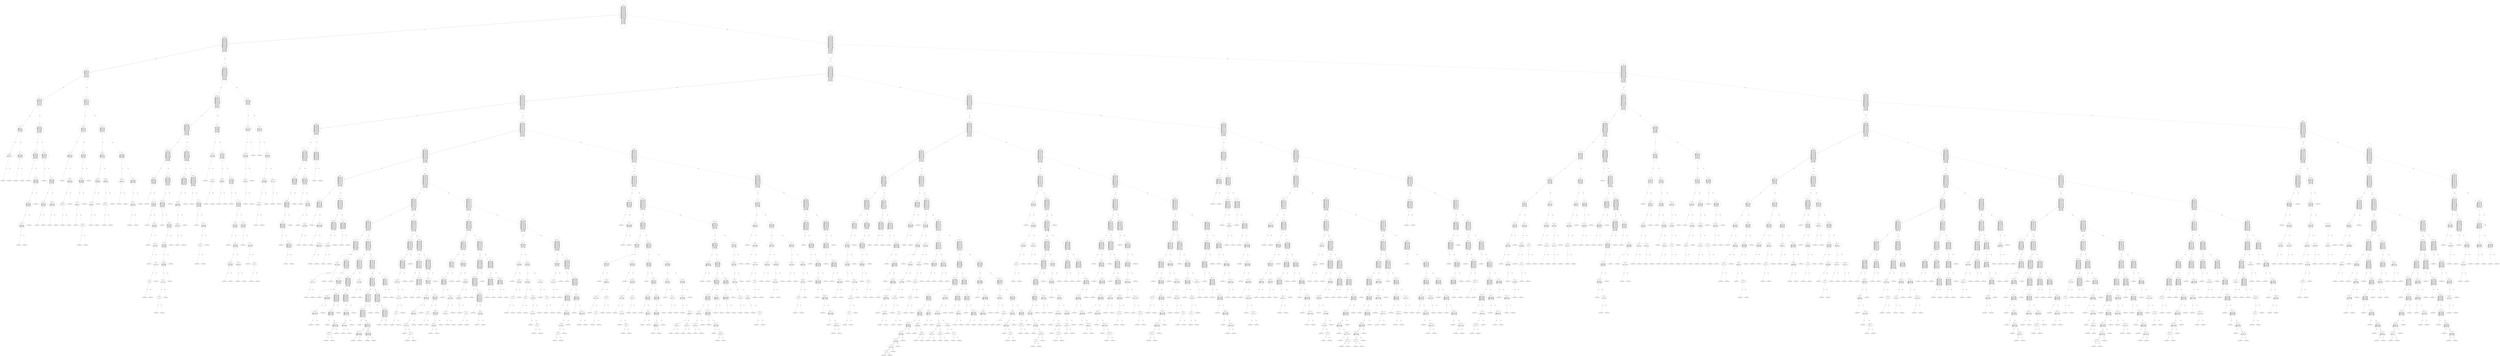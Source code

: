 digraph {
0 [label="pc1 <= 0.5
--------------

coin1 <= 0.5 : 3.569
coin2 <= 0.5 : 3.719
coin3 <= 0.5 : 3.822
coin4 <= 0.5 : 3.876
counter <= 1.5 : 3.971
counter <= 2.5 : 3.952
counter <= 3.5 : 3.916
counter <= 4.5 : 3.88
counter <= 5.5 : 3.917
counter <= 6.5 : 3.93
counter <= 7.5 : 3.937
counter <= 8.5 : 3.941
counter <= 9.5 : 3.942
counter <= 10.5 : 3.943
counter <= 11.5 : 3.944
counter <= 12.5 : 3.944
counter <= 13.5 : 3.943
counter <= 14.5 : 3.941
counter <= 15.5 : 3.939
counter <= 16.5 : 3.935
counter <= 17.5 : 3.929
counter <= 18.5 : 3.92
counter <= 19.5 : 3.879
counter <= 20.5 : 3.915
counter <= 21.5 : 3.952
counter <= 22.5 : 3.971
pc1 <= 0.5 : 3.482
pc1 <= 1.5 : 3.503
pc1 <= 2.5 : 3.601
pc2 <= 0.5 : 3.663
pc2 <= 1.5 : 3.692
pc2 <= 2.5 : 3.763
pc3 <= 0.5 : 3.78
pc3 <= 1.5 : 3.801
pc3 <= 2.5 : 3.854
pc4 <= 0.5 : 3.855
pc4 <= 1.5 : 3.852
pc4 <= 2.5 : 3.882"];
1 [label="counter <= 6.5
--------------

coin2 <= 0.5 : 0.686
coin3 <= 0.5 : 0.704
coin4 <= 0.5 : 0.718
counter <= 3.5 : 0.704
counter <= 4.5 : 0.694
counter <= 5.5 : 0.638
counter <= 6.5 : 0.614
counter <= 7.5 : 0.639
counter <= 8.5 : 0.657
counter <= 9.5 : 0.669
counter <= 10.5 : 0.682
counter <= 11.5 : 0.69
counter <= 12.5 : 0.692
counter <= 13.5 : 0.697
counter <= 14.5 : 0.696
counter <= 15.5 : 0.697
counter <= 16.5 : 0.696
counter <= 17.5 : 0.692
counter <= 18.5 : 0.689
counter <= 19.5 : 0.679
counter <= 20.5 : 0.704
pc2 <= 0.5 : 0.68
pc2 <= 1.5 : 0.662
pc2 <= 2.5 : 0.667
pc3 <= 0.5 : 0.696
pc3 <= 1.5 : 0.676
pc3 <= 2.5 : 0.698
pc4 <= 0.5 : 0.715
pc4 <= 1.5 : 0.687
pc4 <= 2.5 : 0.714"];
2 [label="pc2 <= 2.5
--------------

coin2 <= 0.5 : 1.717
coin3 <= 0.5 : 1.784
coin4 <= 0.5 : 1.828
counter <= 3.5 : 1.754
counter <= 4.5 : 1.772
counter <= 5.5 : 1.823
pc2 <= 0.5 : 1.651
pc2 <= 1.5 : 1.611
pc2 <= 2.5 : 1.607
pc3 <= 0.5 : 1.716
pc3 <= 1.5 : 1.614
pc3 <= 2.5 : 1.666
pc4 <= 0.5 : 1.784
pc4 <= 1.5 : 1.64
pc4 <= 2.5 : 1.686"];
3 [label="pc2 <= 0.5
--------------

coin2 <= 0.5 : 1.266
coin3 <= 0.5 : 1.393
coin4 <= 0.5 : 1.39
counter <= 3.5 : 1.268
counter <= 4.5 : 1.29
counter <= 5.5 : 1.398
pc2 <= 0.5 : 1.054
pc2 <= 1.5 : 1.144
pc3 <= 0.5 : 1.421
pc3 <= 1.5 : 1.182
pc3 <= 2.5 : 1.226
pc4 <= 0.5 : 1.38
pc4 <= 1.5 : 1.127
pc4 <= 2.5 : 1.202"];
4 [label="pc3 <= 1.5
--------------

coin3 <= 0.5 : 1.2
coin4 <= 0.5 : 1.2
counter <= 4.5 : 1.4
counter <= 5.5 : 1.441
pc3 <= 1.5 : 0.69
pc3 <= 2.5 : 0.99
pc4 <= 1.5 : 0.69
pc4 <= 2.5 : 0.99"];
5 [label="coin4 <= 0.5
--------------

coin4 <= 0.5 : 0.0
counter <= 5.5 : 0.667
pc4 <= 2.0 : 0.0"];
6 [label="process1_cmd_0"];
5 -> 6 [label="True"];
7 [label="process3_cmd_15"];
5 -> 7 [style="dashed", label="False"];
4 -> 5 [label="True"];
8 [label="pc4 <= 1.5
--------------

coin3 <= 0.5 : 0.464
coin4 <= 0.5 : 0.464
counter <= 4.5 : 0.516
counter <= 5.5 : 0.516
pc3 <= 2.5 : 0.557
pc4 <= 1.5 : 0.0
pc4 <= 2.5 : 0.286"];
9 [label="process4_cmd_22"];
8 -> 9 [label="True"];
10 [label="process2_cmd_7"];
8 -> 10 [style="dashed", label="False"];
4 -> 8 [style="dashed", label="False"];
3 -> 4 [label="True"];
11 [label="pc2 <= 1.5
--------------

coin2 <= 0.5 : 0.85
coin3 <= 0.5 : 0.973
coin4 <= 0.5 : 0.971
counter <= 3.5 : 0.802
counter <= 4.5 : 0.849
counter <= 5.5 : 0.963
pc2 <= 1.5 : 0.698
pc3 <= 0.5 : 0.974
pc3 <= 1.5 : 0.816
pc3 <= 2.5 : 0.839
pc4 <= 0.5 : 0.942
pc4 <= 1.5 : 0.77
pc4 <= 2.5 : 0.819"];
12 [label="pc4 <= 1.5
--------------

coin2 <= 0.5 : 0.392
coin3 <= 0.5 : 0.487
coin4 <= 0.5 : 0.486
counter <= 4.5 : 0.435
counter <= 5.5 : 0.488
pc3 <= 0.5 : 0.485
pc3 <= 1.5 : 0.362
pc3 <= 2.5 : 0.393
pc4 <= 0.5 : 0.466
pc4 <= 1.5 : 0.324
pc4 <= 2.5 : 0.376"];
13 [label="process1_cmd_0"];
12 -> 13 [label="True"];
14 [label="coin2 <= 0.5
--------------

coin2 <= 0.5 : 0.521
coin3 <= 0.5 : 0.862
coin4 <= 0.5 : 0.846
counter <= 4.5 : 0.828
counter <= 5.5 : 0.86
pc3 <= 1.5 : 0.616
pc3 <= 2.5 : 0.706
pc4 <= 2.5 : 0.855"];
15 [label="pc3 <= 2.5
--------------

coin3 <= 0.5 : 0.694
coin4 <= 0.5 : 0.694
counter <= 4.5 : 0.811
counter <= 5.5 : 0.991
pc3 <= 1.5 : 0.377
pc3 <= 2.5 : 0.355
pc4 <= 2.5 : 0.844"];
16 [label="coin4 <= 0.5
--------------

coin4 <= 0.5 : 0.0
counter <= 4.5 : 0.0
counter <= 5.5 : 0.541
pc3 <= 1.5 : 0.333
pc4 <= 2.5 : 0.459"];
17 [label="process1_cmd_0"];
16 -> 17 [label="True"];
18 [label="process2_cmd_8"];
16 -> 18 [style="dashed", label="False"];
15 -> 16 [label="True"];
19 [label="process2_cmd_8"];
15 -> 19 [style="dashed", label="False"];
14 -> 15 [label="True"];
20 [label="process1_cmd_0"];
14 -> 20 [style="dashed", label="False"];
12 -> 14 [style="dashed", label="False"];
11 -> 12 [label="True"];
21 [label="counter <= 3.5
--------------

coin3 <= 0.5 : 1.318
coin4 <= 0.5 : 1.318
counter <= 3.5 : 0.857
counter <= 4.5 : 0.997
counter <= 5.5 : 1.298
pc3 <= 1.5 : 1.117
pc3 <= 2.5 : 1.133
pc4 <= 0.5 : 1.323
pc4 <= 1.5 : 1.117
pc4 <= 2.5 : 1.133"];
22 [label="process2_cmd_10"];
21 -> 22 [label="True"];
23 [label="pc3 <= 2.5
--------------

coin3 <= 0.5 : 0.911
coin4 <= 0.5 : 0.911
counter <= 4.5 : 0.863
counter <= 5.5 : 0.918
pc3 <= 1.5 : 0.785
pc3 <= 2.5 : 0.693
pc4 <= 0.5 : 0.92
pc4 <= 1.5 : 0.785
pc4 <= 2.5 : 0.693"];
24 [label="pc4 <= 2.5
--------------

coin3 <= 0.5 : 0.518
coin4 <= 0.5 : 0.25
counter <= 5.5 : 0.518
pc3 <= 1.5 : 0.518
pc4 <= 0.5 : 0.518
pc4 <= 1.5 : 0.25
pc4 <= 2.5 : 0.0"];
25 [label="process1_cmd_0"];
24 -> 25 [label="True"];
26 [label="process2_cmd_12"];
24 -> 26 [style="dashed", label="False"];
23 -> 24 [label="True"];
27 [label="counter <= 4.5
--------------

coin3 <= 0.5 : 0.857
coin4 <= 0.5 : 0.857
counter <= 4.5 : 0.0
counter <= 5.5 : 0.694
pc4 <= 2.0 : 0.787"];
28 [label="process1_cmd_0"];
27 -> 28 [label="True"];
29 [label="process2_cmd_12"];
27 -> 29 [style="dashed", label="False"];
23 -> 27 [style="dashed", label="False"];
21 -> 23 [style="dashed", label="False"];
11 -> 21 [style="dashed", label="False"];
3 -> 11 [style="dashed", label="False"];
2 -> 3 [label="True"];
30 [label="pc3 <= 1.5
--------------

coin2 <= 0.5 : 1.797
coin3 <= 0.5 : 1.664
coin4 <= 0.5 : 1.771
counter <= 3.5 : 1.773
counter <= 4.5 : 1.773
counter <= 5.5 : 1.796
pc3 <= 0.5 : 1.548
pc3 <= 1.5 : 1.545
pc3 <= 2.5 : 1.618
pc4 <= 0.5 : 1.723
pc4 <= 1.5 : 1.683
pc4 <= 2.5 : 1.732"];
31 [label="pc3 <= 0.5
--------------

coin2 <= 0.5 : 1.44
coin3 <= 0.5 : 1.129
coin4 <= 0.5 : 1.44
counter <= 4.5 : 1.567
counter <= 5.5 : 1.525
pc3 <= 0.5 : 1.002
pc4 <= 0.5 : 1.514
pc4 <= 1.5 : 1.415
pc4 <= 2.5 : 1.526"];
32 [label="pc4 <= 1.5
--------------

coin2 <= 0.5 : 0.874
coin4 <= 0.5 : 0.874
counter <= 4.5 : 1.142
counter <= 5.5 : 0.874
pc4 <= 1.5 : 0.602
pc4 <= 2.5 : 0.874"];
33 [label="process4_cmd_22"];
32 -> 33 [label="True"];
34 [label="coin2 <= 0.5
--------------

coin2 <= 0.5 : 0.4
coin4 <= 0.5 : 0.4
counter <= 4.5 : 0.649
counter <= 5.5 : 0.4
pc4 <= 2.5 : 0.649"];
35 [label="counter <= 5.5
--------------

counter <= 5.5 : 0.0"];
36 [label="process3_cmd_14"];
35 -> 36 [label="True"];
37 [label="process1_cmd_0"];
35 -> 37 [style="dashed", label="False"];
34 -> 35 [label="True"];
38 [label="process3_cmd_14"];
34 -> 38 [style="dashed", label="False"];
32 -> 34 [style="dashed", label="False"];
31 -> 32 [label="True"];
39 [label="coin3 <= 0.5
--------------

coin2 <= 0.5 : 0.797
coin3 <= 0.5 : 0.459
coin4 <= 0.5 : 0.797
counter <= 4.5 : 0.908
counter <= 5.5 : 0.9
pc4 <= 0.5 : 0.825
pc4 <= 1.5 : 0.9
pc4 <= 2.5 : 0.914"];
40 [label="coin2 <= 0.5
--------------

coin2 <= 0.5 : 0.361
coin4 <= 0.5 : 0.894
counter <= 4.5 : 0.848
counter <= 5.5 : 0.846
pc4 <= 0.5 : 0.848
pc4 <= 1.5 : 0.846
pc4 <= 2.5 : 0.9"];
41 [label="coin4 <= 0.5
--------------

coin4 <= 0.5 : 0.5
counter <= 5.5 : 0.5
pc4 <= 2.0 : 0.5"];
42 [label="process1_cmd_0"];
41 -> 42 [label="True"];
43 [label="counter <= 5.5
--------------

counter <= 5.5 : 0.0"];
44 [label="process3_cmd_15"];
43 -> 44 [label="True"];
45 [label="process1_cmd_0"];
43 -> 45 [style="dashed", label="False"];
41 -> 43 [style="dashed", label="False"];
40 -> 41 [label="True"];
46 [label="process3_cmd_15"];
40 -> 46 [style="dashed", label="False"];
39 -> 40 [label="True"];
47 [label="process1_cmd_0"];
39 -> 47 [style="dashed", label="False"];
31 -> 39 [style="dashed", label="False"];
30 -> 31 [label="True"];
48 [label="pc3 <= 2.5
--------------

coin2 <= 0.5 : 1.436
coin3 <= 0.5 : 1.377
coin4 <= 0.5 : 1.393
counter <= 3.5 : 1.332
counter <= 4.5 : 1.257
counter <= 5.5 : 1.393
pc3 <= 2.5 : 1.12
pc4 <= 0.5 : 1.246
pc4 <= 1.5 : 1.271
pc4 <= 2.5 : 1.305"];
49 [label="counter <= 4.5
--------------

coin2 <= 0.5 : 1.2
coin4 <= 0.5 : 1.2
counter <= 3.5 : 1.0
counter <= 4.5 : 0.722
counter <= 5.5 : 1.325
pc4 <= 0.5 : 1.253
pc4 <= 1.5 : 1.325
pc4 <= 2.5 : 1.165"];
50 [label="counter <= 3.5
--------------

coin2 <= 0.5 : 0.551
coin4 <= 0.5 : 0.551
counter <= 3.5 : 0.4
pc4 <= 1.0 : 0.649
pc4 <= 2.5 : 0.4"];
51 [label="coin2 <= 0.5
--------------

coin2 <= 0.5 : 0.0
coin4 <= 0.5 : 0.0
pc4 <= 2.5 : 0.0"];
52 [label="process1_cmd_0"];
51 -> 52 [label="True"];
53 [label="process3_cmd_17"];
51 -> 53 [style="dashed", label="False"];
50 -> 51 [label="True"];
54 [label="process1_cmd_0"];
50 -> 54 [style="dashed", label="False"];
49 -> 50 [label="True"];
55 [label="coin2 <= 0.5
--------------

coin2 <= 0.5 : 0.4
coin4 <= 0.5 : 0.4
counter <= 5.5 : 0.4
pc4 <= 2.0 : 0.649"];
56 [label="counter <= 5.5
--------------

counter <= 5.5 : 0.0"];
57 [label="process3_cmd_19"];
56 -> 57 [label="True"];
58 [label="process1_cmd_0"];
56 -> 58 [style="dashed", label="False"];
55 -> 56 [label="True"];
59 [label="process3_cmd_19"];
55 -> 59 [style="dashed", label="False"];
49 -> 55 [style="dashed", label="False"];
48 -> 49 [label="True"];
60 [label="pc4 <= 0.5
--------------

coin2 <= 0.5 : 0.986
coin3 <= 0.5 : 0.986
coin4 <= 0.5 : 0.894
counter <= 3.5 : 0.943
counter <= 4.5 : 0.894
counter <= 5.5 : 0.834
pc4 <= 0.5 : 0.682
pc4 <= 1.5 : 0.762"];
61 [label="counter <= 5.5
--------------

coin2 <= 0.5 : 1.0
coin3 <= 0.5 : 1.0
counter <= 5.5 : 0.0"];
62 [label="process4_cmd_21"];
61 -> 62 [label="True"];
63 [label="process1_cmd_0"];
61 -> 63 [style="dashed", label="False"];
60 -> 61 [label="True"];
64 [label="pc4 <= 1.5
--------------

coin2 <= 0.5 : 0.592
coin3 <= 0.5 : 0.592
coin4 <= 0.5 : 0.516
counter <= 3.5 : 0.557
counter <= 4.5 : 0.516
counter <= 5.5 : 0.516
pc4 <= 1.5 : 0.394"];
65 [label="coin4 <= 0.5
--------------

coin2 <= 0.5 : 0.918
coin3 <= 0.5 : 0.918
coin4 <= 0.5 : 0.0
counter <= 5.5 : 0.667"];
66 [label="process4_cmd_22"];
65 -> 66 [label="True"];
67 [label="process1_cmd_0"];
65 -> 67 [style="dashed", label="False"];
64 -> 65 [label="True"];
68 [label="process1_cmd_0"];
64 -> 68 [style="dashed", label="False"];
60 -> 64 [style="dashed", label="False"];
48 -> 60 [style="dashed", label="False"];
30 -> 48 [style="dashed", label="False"];
2 -> 30 [style="dashed", label="False"];
1 -> 2 [label="True"];
69 [label="counter <= 19.5
--------------

coin2 <= 0.5 : 0.293
coin3 <= 0.5 : 0.303
coin4 <= 0.5 : 0.306
counter <= 7.5 : 0.319
counter <= 8.5 : 0.315
counter <= 9.5 : 0.31
counter <= 10.5 : 0.308
counter <= 11.5 : 0.303
counter <= 12.5 : 0.303
counter <= 13.5 : 0.298
counter <= 14.5 : 0.293
counter <= 15.5 : 0.285
counter <= 16.5 : 0.277
counter <= 17.5 : 0.264
counter <= 18.5 : 0.253
counter <= 19.5 : 0.242
counter <= 20.5 : 0.287
pc2 <= 0.5 : 0.302
pc2 <= 1.5 : 0.296
pc2 <= 2.5 : 0.3
pc3 <= 0.5 : 0.31
pc3 <= 1.5 : 0.302
pc3 <= 2.5 : 0.314
pc4 <= 0.5 : 0.318
pc4 <= 1.5 : 0.303
pc4 <= 2.5 : 0.314"];
70 [label="counter <= 18.5
--------------

coin2 <= 0.5 : 0.167
coin3 <= 0.5 : 0.171
coin4 <= 0.5 : 0.174
counter <= 7.5 : 0.181
counter <= 8.5 : 0.179
counter <= 9.5 : 0.176
counter <= 10.5 : 0.171
counter <= 11.5 : 0.168
counter <= 12.5 : 0.172
counter <= 13.5 : 0.17
counter <= 14.5 : 0.169
counter <= 15.5 : 0.166
counter <= 16.5 : 0.162
counter <= 17.5 : 0.156
counter <= 18.5 : 0.155
pc2 <= 0.5 : 0.175
pc2 <= 1.5 : 0.17
pc2 <= 2.5 : 0.173
pc3 <= 0.5 : 0.178
pc3 <= 1.5 : 0.175
pc3 <= 2.5 : 0.177
pc4 <= 0.5 : 0.181
pc4 <= 1.5 : 0.175
pc4 <= 2.5 : 0.176"];
71 [label="pc2 <= 1.5
--------------

coin2 <= 0.5 : 0.088
coin3 <= 0.5 : 0.091
coin4 <= 0.5 : 0.091
counter <= 7.5 : 0.096
counter <= 8.5 : 0.094
counter <= 9.5 : 0.093
counter <= 10.5 : 0.089
counter <= 11.5 : 0.088
counter <= 12.5 : 0.087
counter <= 13.5 : 0.088
counter <= 14.5 : 0.089
counter <= 15.5 : 0.09
counter <= 16.5 : 0.09
counter <= 17.5 : 0.089
pc2 <= 0.5 : 0.096
pc2 <= 1.5 : 0.087
pc2 <= 2.5 : 0.089
pc3 <= 0.5 : 0.096
pc3 <= 1.5 : 0.089
pc3 <= 2.5 : 0.09
pc4 <= 0.5 : 0.096
pc4 <= 1.5 : 0.088
pc4 <= 2.5 : 0.089"];
72 [label="counter <= 10.5
--------------

coin2 <= 0.5 : 0.06
coin3 <= 0.5 : 0.06
coin4 <= 0.5 : 0.06
counter <= 7.5 : 0.067
counter <= 8.5 : 0.066
counter <= 9.5 : 0.064
counter <= 10.5 : 0.06
counter <= 11.5 : 0.06
counter <= 12.5 : 0.06
counter <= 13.5 : 0.06
counter <= 14.5 : 0.063
counter <= 15.5 : 0.065
counter <= 16.5 : 0.066
counter <= 17.5 : 0.067
pc2 <= 0.5 : 0.066
pc3 <= 0.5 : 0.067
pc3 <= 1.5 : 0.062
pc3 <= 2.5 : 0.062
pc4 <= 0.5 : 0.067
pc4 <= 1.5 : 0.062
pc4 <= 2.5 : 0.062"];
73 [label="counter <= 9.5
--------------

coin2 <= 0.5 : 0.071
coin3 <= 0.5 : 0.071
coin4 <= 0.5 : 0.071
counter <= 7.5 : 0.078
counter <= 8.5 : 0.072
counter <= 9.5 : 0.062
pc2 <= 0.5 : 0.081
pc3 <= 0.5 : 0.082
pc3 <= 2.0 : 0.075
pc4 <= 0.5 : 0.082
pc4 <= 2.0 : 0.075"];
74 [label="process1_cmd_0"];
73 -> 74 [label="True"];
75 [label="coin2 <= 0.5
--------------

coin2 <= 0.5 : 0.201
coin3 <= 0.5 : 0.201
coin4 <= 0.5 : 0.201
pc2 <= 0.5 : 0.242
pc3 <= 0.5 : 0.247
pc3 <= 2.0 : 0.217
pc4 <= 0.5 : 0.245
pc4 <= 2.0 : 0.217"];
76 [label="process1_cmd_0"];
75 -> 76 [label="True"];
77 [label="coin3 <= 0.5
--------------

coin3 <= 0.5 : 0.355
coin4 <= 0.5 : 0.355
pc3 <= 2.0 : 0.377
pc4 <= 0.5 : 0.426
pc4 <= 2.0 : 0.377"];
78 [label="process1_cmd_0"];
77 -> 78 [label="True"];
79 [label="coin4 <= 0.5
--------------

coin4 <= 0.5 : 0.459
pc3 <= 2.0 : 0.541
pc4 <= 2.0 : 0.459"];
80 [label="process1_cmd_0"];
79 -> 80 [label="True"];
81 [label="pc3 <= 2.0
--------------

pc3 <= 2.0 : 0.667
pc4 <= 2.0 : 0.667"];
82 [label="pc4 <= 2.0
--------------

pc4 <= 2.0 : 0.0"];
83 [label="process2_cmd_9"];
82 -> 83 [label="True"];
84 [label="process1_cmd_0"];
82 -> 84 [style="dashed", label="False"];
81 -> 82 [label="True"];
85 [label="process1_cmd_0"];
81 -> 85 [style="dashed", label="False"];
79 -> 81 [style="dashed", label="False"];
77 -> 79 [style="dashed", label="False"];
75 -> 77 [style="dashed", label="False"];
73 -> 75 [style="dashed", label="False"];
72 -> 73 [label="True"];
86 [label="counter <= 14.5
--------------

coin2 <= 0.5 : 0.044
coin3 <= 0.5 : 0.043
coin4 <= 0.5 : 0.043
counter <= 11.5 : 0.047
counter <= 12.5 : 0.046
counter <= 13.5 : 0.044
counter <= 14.5 : 0.043
counter <= 15.5 : 0.044
counter <= 16.5 : 0.046
counter <= 17.5 : 0.047
pc2 <= 0.5 : 0.047
pc3 <= 0.5 : 0.048
pc3 <= 1.5 : 0.044
pc3 <= 2.5 : 0.044
pc4 <= 0.5 : 0.047
pc4 <= 1.5 : 0.044
pc4 <= 2.5 : 0.044"];
87 [label="counter <= 13.5
--------------

coin2 <= 0.5 : 0.077
coin3 <= 0.5 : 0.075
coin4 <= 0.5 : 0.076
counter <= 11.5 : 0.081
counter <= 12.5 : 0.075
counter <= 13.5 : 0.064
pc2 <= 0.5 : 0.083
pc3 <= 0.5 : 0.085
pc3 <= 2.0 : 0.077
pc4 <= 0.5 : 0.085
pc4 <= 2.0 : 0.077"];
88 [label="process1_cmd_0"];
87 -> 88 [label="True"];
89 [label="coin3 <= 0.5
--------------

coin2 <= 0.5 : 0.217
coin3 <= 0.5 : 0.207
coin4 <= 0.5 : 0.212
pc2 <= 0.5 : 0.242
pc3 <= 0.5 : 0.247
pc3 <= 2.0 : 0.217
pc4 <= 0.5 : 0.245
pc4 <= 2.0 : 0.217"];
90 [label="coin4 <= 0.5
--------------

coin2 <= 0.5 : 0.345
coin4 <= 0.5 : 0.301
pc2 <= 0.5 : 0.403
pc3 <= 0.5 : 0.403
pc3 <= 2.0 : 0.345
pc4 <= 0.5 : 0.403
pc4 <= 2.0 : 0.345"];
91 [label="coin2 <= 0.5
--------------

coin2 <= 0.5 : 0.551
pc3 <= 0.5 : 0.649
pc3 <= 2.0 : 0.649
pc4 <= 0.5 : 0.649
pc4 <= 2.0 : 0.649"];
92 [label="pc3 <= 2.0
--------------

pc3 <= 2.0 : 0.667
pc4 <= 2.0 : 0.667"];
93 [label="pc4 <= 2.0
--------------

pc4 <= 2.0 : 0.0"];
94 [label="process2_cmd_8"];
93 -> 94 [label="True"];
95 [label="process1_cmd_0"];
93 -> 95 [style="dashed", label="False"];
92 -> 93 [label="True"];
96 [label="process1_cmd_0"];
92 -> 96 [style="dashed", label="False"];
91 -> 92 [label="True"];
97 [label="process1_cmd_0"];
91 -> 97 [style="dashed", label="False"];
90 -> 91 [label="True"];
98 [label="process1_cmd_0"];
90 -> 98 [style="dashed", label="False"];
89 -> 90 [label="True"];
99 [label="process1_cmd_0"];
89 -> 99 [style="dashed", label="False"];
87 -> 89 [style="dashed", label="False"];
86 -> 87 [label="True"];
100 [label="process1_cmd_0"];
86 -> 100 [style="dashed", label="False"];
72 -> 86 [style="dashed", label="False"];
71 -> 72 [label="True"];
101 [label="pc2 <= 2.5
--------------

coin2 <= 0.5 : 0.1
coin3 <= 0.5 : 0.104
coin4 <= 0.5 : 0.106
counter <= 7.5 : 0.109
counter <= 8.5 : 0.107
counter <= 9.5 : 0.105
counter <= 10.5 : 0.103
counter <= 11.5 : 0.1
counter <= 12.5 : 0.098
counter <= 13.5 : 0.098
counter <= 14.5 : 0.099
counter <= 15.5 : 0.098
counter <= 16.5 : 0.097
counter <= 17.5 : 0.094
pc2 <= 2.5 : 0.084
pc3 <= 0.5 : 0.108
pc3 <= 1.5 : 0.098
pc3 <= 2.5 : 0.101
pc4 <= 0.5 : 0.108
pc4 <= 1.5 : 0.096
pc4 <= 2.5 : 0.098"];
102 [label="pc3 <= 2.0
--------------

coin3 <= 0.5 : 0.362
coin4 <= 0.5 : 0.362
counter <= 7.5 : 0.355
counter <= 8.5 : 0.347
counter <= 9.5 : 0.338
counter <= 10.5 : 0.329
counter <= 11.5 : 0.312
counter <= 12.5 : 0.293
counter <= 13.5 : 0.312
counter <= 14.5 : 0.323
counter <= 15.5 : 0.333
counter <= 16.5 : 0.342
counter <= 17.5 : 0.351
pc3 <= 2.0 : 0.167
pc4 <= 2.0 : 0.167"];
103 [label="counter <= 12.5
--------------

coin3 <= 0.5 : 0.951
coin4 <= 0.5 : 0.951
counter <= 11.5 : 0.8
counter <= 12.5 : 0.551
counter <= 15.5 : 0.8"];
104 [label="counter <= 11.5
--------------

coin3 <= 0.5 : 0.667
coin4 <= 0.5 : 0.667
counter <= 11.5 : 0.0"];
105 [label="process1_cmd_0"];
104 -> 105 [label="True"];
106 [label="process2_cmd_12"];
104 -> 106 [style="dashed", label="False"];
103 -> 104 [label="True"];
107 [label="process1_cmd_0"];
103 -> 107 [style="dashed", label="False"];
102 -> 103 [label="True"];
108 [label="process1_cmd_0"];
102 -> 108 [style="dashed", label="False"];
101 -> 102 [label="True"];
109 [label="counter <= 17.5
--------------

coin2 <= 0.5 : 0.039
coin3 <= 0.5 : 0.037
coin4 <= 0.5 : 0.039
counter <= 7.5 : 0.044
counter <= 8.5 : 0.043
counter <= 9.5 : 0.042
counter <= 10.5 : 0.041
counter <= 11.5 : 0.04
counter <= 12.5 : 0.039
counter <= 13.5 : 0.038
counter <= 14.5 : 0.036
counter <= 15.5 : 0.034
counter <= 16.5 : 0.031
counter <= 17.5 : 0.026
pc3 <= 0.5 : 0.043
pc3 <= 1.5 : 0.04
pc3 <= 2.5 : 0.041
pc4 <= 0.5 : 0.043
pc4 <= 1.5 : 0.039
pc4 <= 2.5 : 0.04"];
110 [label="process1_cmd_0"];
109 -> 110 [label="True"];
111 [label="coin3 <= 0.5
--------------

coin2 <= 0.5 : 0.272
coin3 <= 0.5 : 0.226
coin4 <= 0.5 : 0.259
pc3 <= 0.5 : 0.325
pc3 <= 1.5 : 0.259
pc3 <= 2.5 : 0.283
pc4 <= 0.5 : 0.325
pc4 <= 1.5 : 0.283
pc4 <= 2.5 : 0.302"];
112 [label="process1_cmd_0"];
111 -> 112 [label="True"];
113 [label="pc3 <= 2.0
--------------

coin2 <= 0.5 : 0.649
coin4 <= 0.5 : 0.551
pc3 <= 2.0 : 0.4
pc4 <= 0.5 : 0.649
pc4 <= 1.5 : 0.649"];
114 [label="coin2 <= 0.5
--------------

coin2 <= 0.5 : 0.0"];
115 [label="process3_cmd_16"];
114 -> 115 [label="True"];
116 [label="process1_cmd_0"];
114 -> 116 [style="dashed", label="False"];
113 -> 114 [label="True"];
117 [label="process1_cmd_0"];
113 -> 117 [style="dashed", label="False"];
111 -> 113 [style="dashed", label="False"];
109 -> 111 [style="dashed", label="False"];
101 -> 109 [style="dashed", label="False"];
71 -> 101 [style="dashed", label="False"];
70 -> 71 [label="True"];
118 [label="pc2 <= 0.5
--------------

coin2 <= 0.5 : 0.67
coin3 <= 0.5 : 0.686
coin4 <= 0.5 : 0.669
pc2 <= 0.5 : 0.61
pc2 <= 1.5 : 0.665
pc2 <= 2.5 : 0.683
pc3 <= 0.5 : 0.695
pc3 <= 1.5 : 0.718
pc3 <= 2.5 : 0.727
pc4 <= 0.5 : 0.736
pc4 <= 1.5 : 0.689
pc4 <= 2.5 : 0.685"];
119 [label="coin3 <= 0.5
--------------

coin3 <= 0.5 : 0.667
coin4 <= 0.5 : 0.667
pc3 <= 2.0 : 0.667
pc4 <= 2.0 : 0.667"];
120 [label="process4_cmd_23"];
119 -> 120 [label="True"];
121 [label="coin4 <= 0.5
--------------

coin4 <= 0.5 : 0.0
pc4 <= 2.0 : 0.0"];
122 [label="process3_cmd_16"];
121 -> 122 [label="True"];
123 [label="process1_cmd_0"];
121 -> 123 [style="dashed", label="False"];
119 -> 121 [style="dashed", label="False"];
118 -> 119 [label="True"];
124 [label="pc3 <= 0.5
--------------

coin2 <= 0.5 : 0.48
coin3 <= 0.5 : 0.514
coin4 <= 0.5 : 0.492
pc2 <= 1.5 : 0.442
pc2 <= 2.5 : 0.44
pc3 <= 0.5 : 0.439
pc3 <= 1.5 : 0.504
pc3 <= 2.5 : 0.521
pc4 <= 0.5 : 0.53
pc4 <= 1.5 : 0.519
pc4 <= 2.5 : 0.521"];
125 [label="coin2 <= 0.5
--------------

coin2 <= 0.5 : 0.0
coin4 <= 0.5 : 0.0
pc2 <= 2.0 : 0.0
pc4 <= 0.5 : 0.0"];
126 [label="process4_cmd_23"];
125 -> 126 [label="True"];
127 [label="process1_cmd_0"];
125 -> 127 [style="dashed", label="False"];
124 -> 125 [label="True"];
128 [label="pc2 <= 1.5
--------------

coin2 <= 0.5 : 0.363
coin3 <= 0.5 : 0.396
coin4 <= 0.5 : 0.385
pc2 <= 1.5 : 0.332
pc2 <= 2.5 : 0.35
pc3 <= 1.5 : 0.389
pc3 <= 2.5 : 0.397
pc4 <= 0.5 : 0.403
pc4 <= 1.5 : 0.398
pc4 <= 2.5 : 0.396"];
129 [label="process1_cmd_0"];
128 -> 129 [label="True"];
130 [label="pc2 <= 2.5
--------------

coin2 <= 0.5 : 0.679
coin3 <= 0.5 : 0.707
coin4 <= 0.5 : 0.686
pc2 <= 2.5 : 0.595
pc3 <= 1.5 : 0.695
pc3 <= 2.5 : 0.709
pc4 <= 0.5 : 0.736
pc4 <= 1.5 : 0.703
pc4 <= 2.5 : 0.709"];
131 [label="pc4 <= 0.5
--------------

coin3 <= 0.5 : 0.715
coin4 <= 0.5 : 0.722
pc3 <= 1.5 : 0.715
pc3 <= 2.5 : 0.69
pc4 <= 0.5 : 0.688
pc4 <= 1.5 : 0.715
pc4 <= 2.5 : 0.69"];
132 [label="process1_cmd_0"];
131 -> 132 [label="True"];
133 [label="pc3 <= 2.5
--------------

coin3 <= 0.5 : 0.762
coin4 <= 0.5 : 0.762
pc3 <= 1.5 : 0.762
pc3 <= 2.5 : 0.739
pc4 <= 1.5 : 0.762
pc4 <= 2.5 : 0.739"];
134 [label="pc4 <= 2.5
--------------

coin3 <= 0.5 : 0.541
coin4 <= 0.5 : 0.459
pc3 <= 1.5 : 0.602
pc4 <= 1.5 : 0.333
pc4 <= 2.5 : 0.0"];
135 [label="process1_cmd_0"];
134 -> 135 [label="True"];
136 [label="process2_cmd_12"];
134 -> 136 [style="dashed", label="False"];
133 -> 134 [label="True"];
137 [label="pc4 <= 2.0
--------------

coin3 <= 0.5 : 0.667
coin4 <= 0.5 : 0.667
pc4 <= 2.0 : 0.0"];
138 [label="process2_cmd_12"];
137 -> 138 [label="True"];
139 [label="process1_cmd_0"];
137 -> 139 [style="dashed", label="False"];
133 -> 137 [style="dashed", label="False"];
131 -> 133 [style="dashed", label="False"];
130 -> 131 [label="True"];
140 [label="coin4 <= 0.5
--------------

coin2 <= 0.5 : 0.361
coin3 <= 0.5 : 0.435
coin4 <= 0.5 : 0.325
pc3 <= 1.5 : 0.39
pc3 <= 2.5 : 0.414
pc4 <= 1.5 : 0.361
pc4 <= 2.5 : 0.414"];
141 [label="process1_cmd_0"];
140 -> 141 [label="True"];
142 [label="pc3 <= 1.5
--------------

coin2 <= 0.5 : 0.689
coin3 <= 0.5 : 0.689
pc3 <= 1.5 : 0.5
pc4 <= 2.0 : 0.5"];
143 [label="process1_cmd_0"];
142 -> 143 [label="True"];
144 [label="pc4 <= 2.0
--------------

pc4 <= 2.0 : 0.0"];
145 [label="process3_cmd_19"];
144 -> 145 [label="True"];
146 [label="process1_cmd_0"];
144 -> 146 [style="dashed", label="False"];
142 -> 144 [style="dashed", label="False"];
140 -> 142 [style="dashed", label="False"];
130 -> 140 [style="dashed", label="False"];
128 -> 130 [style="dashed", label="False"];
124 -> 128 [style="dashed", label="False"];
118 -> 124 [style="dashed", label="False"];
70 -> 118 [style="dashed", label="False"];
69 -> 70 [label="True"];
147 [label="pc2 <= 2.5
--------------

coin2 <= 0.5 : 2.004
coin3 <= 0.5 : 2.166
counter <= 20.5 : 1.902
pc2 <= 0.5 : 1.906
pc2 <= 1.5 : 1.869
pc2 <= 2.5 : 1.843
pc3 <= 0.5 : 2.12
pc3 <= 1.5 : 2.011
pc3 <= 2.5 : 2.302
pc4 <= 2.5 : 2.322"];
148 [label="coin2 <= 0.5
--------------

coin2 <= 0.5 : 1.189
counter <= 20.5 : 1.189
pc2 <= 0.5 : 1.189
pc2 <= 1.5 : 1.189
pc3 <= 2.5 : 2.0
pc4 <= 2.5 : 2.0"];
149 [label="counter <= 20.5
--------------

counter <= 20.5 : 0.667
pc2 <= 0.5 : 0.667
pc2 <= 1.5 : 0.667
pc3 <= 2.5 : 1.585
pc4 <= 2.5 : 1.585"];
150 [label="pc2 <= 0.5
--------------

pc2 <= 0.5 : 0.0
pc3 <= 2.5 : 1.0
pc4 <= 2.5 : 1.0"];
151 [label="process2_cmd_7"];
150 -> 151 [label="True"];
152 [label="process1_cmd_0"];
150 -> 152 [style="dashed", label="False"];
149 -> 150 [label="True"];
153 [label="process2_cmd_11"];
149 -> 153 [style="dashed", label="False"];
148 -> 149 [label="True"];
154 [label="process2_cmd_9"];
148 -> 154 [style="dashed", label="False"];
147 -> 148 [label="True"];
155 [label="pc3 <= 0.5
--------------

coin2 <= 0.5 : 1.373
coin3 <= 0.5 : 1.265
counter <= 20.5 : 1.143
pc3 <= 0.5 : 1.073
pc3 <= 1.5 : 1.143
pc3 <= 2.5 : 1.373
pc4 <= 2.5 : 1.536"];
156 [label="process3_cmd_14"];
155 -> 156 [label="True"];
157 [label="coin3 <= 0.5
--------------

coin2 <= 0.5 : 1.0
coin3 <= 0.5 : 0.874
counter <= 20.5 : 0.874
pc3 <= 1.5 : 0.874
pc3 <= 2.5 : 1.0
pc4 <= 2.5 : 1.142"];
158 [label="coin2 <= 0.5
--------------

coin2 <= 0.5 : 0.5
counter <= 20.5 : 0.689
pc3 <= 1.5 : 0.689
pc3 <= 2.5 : 0.689
pc4 <= 2.5 : 0.689"];
159 [label="counter <= 20.5
--------------

counter <= 20.5 : 0.0
pc3 <= 1.5 : 0.0"];
160 [label="process1_cmd_0"];
159 -> 160 [label="True"];
161 [label="process3_cmd_18"];
159 -> 161 [style="dashed", label="False"];
158 -> 159 [label="True"];
162 [label="process1_cmd_0"];
158 -> 162 [style="dashed", label="False"];
157 -> 158 [label="True"];
163 [label="counter <= 20.5
--------------

counter <= 20.5 : 0.0
pc3 <= 2.0 : 0.0"];
164 [label="process3_cmd_16"];
163 -> 164 [label="True"];
165 [label="process1_cmd_0"];
163 -> 165 [style="dashed", label="False"];
157 -> 163 [style="dashed", label="False"];
155 -> 157 [style="dashed", label="False"];
147 -> 155 [style="dashed", label="False"];
69 -> 147 [style="dashed", label="False"];
1 -> 69 [style="dashed", label="False"];
0 -> 1 [label="True"];
166 [label="pc1 <= 1.5
--------------

coin1 <= 0.5 : 3.539
coin2 <= 0.5 : 3.622
coin3 <= 0.5 : 3.739
coin4 <= 0.5 : 3.798
counter <= 1.5 : 3.906
counter <= 2.5 : 3.885
counter <= 3.5 : 3.847
counter <= 4.5 : 3.806
counter <= 5.5 : 3.847
counter <= 6.5 : 3.861
counter <= 7.5 : 3.869
counter <= 8.5 : 3.873
counter <= 9.5 : 3.874
counter <= 10.5 : 3.875
counter <= 11.5 : 3.876
counter <= 12.5 : 3.876
counter <= 13.5 : 3.875
counter <= 14.5 : 3.873
counter <= 15.5 : 3.871
counter <= 16.5 : 3.867
counter <= 17.5 : 3.86
counter <= 18.5 : 3.85
counter <= 19.5 : 3.806
counter <= 20.5 : 3.846
counter <= 21.5 : 3.885
counter <= 22.5 : 3.906
pc1 <= 1.5 : 3.502
pc1 <= 2.5 : 3.555
pc2 <= 0.5 : 3.559
pc2 <= 1.5 : 3.592
pc2 <= 2.5 : 3.675
pc3 <= 0.5 : 3.691
pc3 <= 1.5 : 3.715
pc3 <= 2.5 : 3.777
pc4 <= 0.5 : 3.775
pc4 <= 1.5 : 3.771
pc4 <= 2.5 : 3.807"];
167 [label="coin1 <= 0.5
--------------

coin1 <= 0.5 : 2.818
coin2 <= 0.5 : 3.126
coin3 <= 0.5 : 3.211
coin4 <= 0.5 : 3.253
counter <= 3.5 : 3.366
counter <= 4.5 : 3.337
counter <= 5.5 : 3.355
counter <= 6.5 : 3.359
counter <= 7.5 : 3.359
counter <= 8.5 : 3.358
counter <= 9.5 : 3.355
counter <= 10.5 : 3.355
counter <= 11.5 : 3.355
counter <= 12.5 : 3.353
counter <= 13.5 : 3.352
counter <= 14.5 : 3.351
counter <= 15.5 : 3.355
counter <= 16.5 : 3.356
counter <= 17.5 : 3.358
counter <= 18.5 : 3.356
counter <= 19.5 : 3.341
counter <= 20.5 : 3.366
pc2 <= 0.5 : 3.073
pc2 <= 1.5 : 3.149
pc2 <= 2.5 : 3.212
pc3 <= 0.5 : 3.161
pc3 <= 1.5 : 3.207
pc3 <= 2.5 : 3.257
pc4 <= 0.5 : 3.219
pc4 <= 1.5 : 3.231
pc4 <= 2.5 : 3.275"];
168 [label="pc2 <= 0.5
--------------

coin2 <= 0.5 : 2.381
coin3 <= 0.5 : 2.456
coin4 <= 0.5 : 2.529
counter <= 3.5 : 2.622
counter <= 4.5 : 2.612
counter <= 5.5 : 2.614
counter <= 6.5 : 2.618
counter <= 7.5 : 2.611
counter <= 8.5 : 2.61
counter <= 9.5 : 2.606
counter <= 10.5 : 2.6
counter <= 11.5 : 2.595
counter <= 12.5 : 2.591
counter <= 13.5 : 2.593
counter <= 14.5 : 2.595
counter <= 15.5 : 2.6
counter <= 16.5 : 2.61
counter <= 17.5 : 2.617
counter <= 18.5 : 2.616
counter <= 19.5 : 2.597
counter <= 20.5 : 2.644
pc2 <= 0.5 : 2.354
pc2 <= 1.5 : 2.423
pc2 <= 2.5 : 2.491
pc3 <= 0.5 : 2.443
pc3 <= 1.5 : 2.476
pc3 <= 2.5 : 2.533
pc4 <= 0.5 : 2.5
pc4 <= 1.5 : 2.489
pc4 <= 2.5 : 2.536"];
169 [label="pc4 <= 2.5
--------------

coin3 <= 0.5 : 0.894
coin4 <= 0.5 : 0.907
counter <= 5.5 : 0.908
counter <= 6.5 : 0.908
counter <= 7.5 : 0.905
counter <= 8.5 : 0.897
counter <= 9.5 : 0.884
counter <= 10.5 : 0.869
counter <= 11.5 : 0.856
counter <= 12.5 : 0.847
counter <= 13.5 : 0.847
counter <= 14.5 : 0.855
counter <= 15.5 : 0.861
counter <= 16.5 : 0.873
counter <= 17.5 : 0.882
counter <= 18.5 : 0.888
pc3 <= 0.5 : 0.881
pc3 <= 1.5 : 0.782
pc3 <= 2.5 : 0.753
pc4 <= 0.5 : 0.873
pc4 <= 1.5 : 0.773
pc4 <= 2.5 : 0.743"];
170 [label="counter <= 12.5
--------------

coin3 <= 0.5 : 0.563
coin4 <= 0.5 : 0.538
counter <= 5.5 : 0.598
counter <= 6.5 : 0.583
counter <= 7.5 : 0.564
counter <= 8.5 : 0.542
counter <= 9.5 : 0.517
counter <= 10.5 : 0.488
counter <= 11.5 : 0.463
counter <= 12.5 : 0.44
counter <= 13.5 : 0.469
counter <= 14.5 : 0.507
counter <= 15.5 : 0.538
counter <= 16.5 : 0.572
counter <= 17.5 : 0.597
counter <= 18.5 : 0.612
pc3 <= 0.5 : 0.595
pc3 <= 1.5 : 0.537
pc3 <= 2.5 : 0.547
pc4 <= 0.5 : 0.605
pc4 <= 1.5 : 0.603"];
171 [label="pc3 <= 1.5
--------------

coin3 <= 0.5 : 0.824
coin4 <= 0.5 : 0.572
counter <= 5.5 : 0.962
counter <= 6.5 : 0.965
counter <= 7.5 : 0.965
counter <= 8.5 : 0.964
counter <= 9.5 : 0.959
counter <= 10.5 : 0.95
counter <= 11.5 : 0.952
pc3 <= 0.5 : 0.934
pc3 <= 1.5 : 0.503
pc3 <= 2.5 : 0.572
pc4 <= 0.5 : 0.962
pc4 <= 1.5 : 0.9"];
172 [label="coin3 <= 0.5
--------------

coin3 <= 0.5 : 0.579
coin4 <= 0.5 : 0.579
counter <= 5.5 : 0.89
counter <= 6.5 : 0.885
counter <= 7.5 : 0.865
counter <= 8.5 : 0.831
counter <= 9.5 : 0.78
counter <= 10.5 : 0.708
counter <= 11.5 : 0.767
pc3 <= 0.5 : 0.749
pc4 <= 0.5 : 0.869
pc4 <= 1.5 : 0.749"];
173 [label="pc3 <= 0.5
--------------

counter <= 5.5 : 0.646
counter <= 6.5 : 0.672
counter <= 7.5 : 0.683
counter <= 8.5 : 0.683
counter <= 9.5 : 0.672
counter <= 10.5 : 0.646
counter <= 11.5 : 0.594
pc3 <= 0.5 : 0.426
pc4 <= 0.5 : 0.594
pc4 <= 1.5 : 0.426"];
174 [label="process2_cmd_7"];
173 -> 174 [label="True"];
175 [label="pc4 <= 1.5
--------------

counter <= 5.5 : 0.275
counter <= 6.5 : 0.325
counter <= 7.5 : 0.361
counter <= 8.5 : 0.39
counter <= 9.5 : 0.414
counter <= 10.5 : 0.435
counter <= 11.5 : 0.453
pc4 <= 0.5 : 0.453
pc4 <= 1.5 : 0.0"];
176 [label="process1_cmd_1"];
175 -> 176 [label="True"];
177 [label="process2_cmd_7"];
175 -> 177 [style="dashed", label="False"];
173 -> 175 [style="dashed", label="False"];
172 -> 173 [label="True"];
178 [label="process2_cmd_7"];
172 -> 178 [style="dashed", label="False"];
171 -> 172 [label="True"];
179 [label="process2_cmd_7"];
171 -> 179 [style="dashed", label="False"];
170 -> 171 [label="True"];
180 [label="counter <= 18.5
--------------

coin3 <= 0.5 : 0.135
coin4 <= 0.5 : 0.135
counter <= 13.5 : 0.157
counter <= 14.5 : 0.152
counter <= 15.5 : 0.147
counter <= 16.5 : 0.138
counter <= 17.5 : 0.126
counter <= 18.5 : 0.105
pc3 <= 0.5 : 0.156
pc3 <= 1.5 : 0.152
pc3 <= 2.5 : 0.153
pc4 <= 0.5 : 0.149
pc4 <= 1.5 : 0.159"];
181 [label="process2_cmd_7"];
180 -> 181 [label="True"];
182 [label="coin3 <= 0.5
--------------

coin3 <= 0.5 : 0.361
coin4 <= 0.5 : 0.361
pc3 <= 0.5 : 0.483
pc3 <= 1.5 : 0.46
pc3 <= 2.5 : 0.483
pc4 <= 0.5 : 0.46
pc4 <= 1.5 : 0.483"];
183 [label="process2_cmd_7"];
182 -> 183 [label="True"];
184 [label="coin4 <= 0.5
--------------

coin4 <= 0.5 : 0.0
pc4 <= 0.5 : 0.689
pc4 <= 1.5 : 0.689"];
185 [label="process2_cmd_7"];
184 -> 185 [label="True"];
186 [label="process1_cmd_1"];
184 -> 186 [style="dashed", label="False"];
182 -> 184 [style="dashed", label="False"];
180 -> 182 [style="dashed", label="False"];
170 -> 180 [style="dashed", label="False"];
169 -> 170 [label="True"];
187 [label="pc3 <= 2.5
--------------

coin3 <= 0.5 : 0.794
coin4 <= 0.5 : 0.794
counter <= 5.5 : 0.925
counter <= 6.5 : 0.887
counter <= 7.5 : 0.941
counter <= 8.5 : 0.951
counter <= 9.5 : 0.955
counter <= 10.5 : 0.958
counter <= 11.5 : 0.96
counter <= 12.5 : 0.96
counter <= 13.5 : 0.961
counter <= 14.5 : 0.961
counter <= 15.5 : 0.961
counter <= 16.5 : 0.96
counter <= 17.5 : 0.957
counter <= 18.5 : 0.925
pc3 <= 1.5 : 0.155
pc3 <= 2.5 : 0.0"];
188 [label="process2_cmd_7"];
187 -> 188 [label="True"];
189 [label="process1_cmd_1"];
187 -> 189 [style="dashed", label="False"];
169 -> 187 [style="dashed", label="False"];
168 -> 169 [label="True"];
190 [label="coin2 <= 0.5
--------------

coin2 <= 0.5 : 2.254
coin3 <= 0.5 : 2.307
coin4 <= 0.5 : 2.382
counter <= 3.5 : 2.486
counter <= 4.5 : 2.476
counter <= 5.5 : 2.477
counter <= 6.5 : 2.482
counter <= 7.5 : 2.475
counter <= 8.5 : 2.475
counter <= 9.5 : 2.473
counter <= 10.5 : 2.468
counter <= 11.5 : 2.464
counter <= 12.5 : 2.46
counter <= 13.5 : 2.462
counter <= 14.5 : 2.463
counter <= 15.5 : 2.467
counter <= 16.5 : 2.476
counter <= 17.5 : 2.482
counter <= 18.5 : 2.48
counter <= 19.5 : 2.46
counter <= 20.5 : 2.51
pc2 <= 1.5 : 2.325
pc2 <= 2.5 : 2.377
pc3 <= 0.5 : 2.289
pc3 <= 1.5 : 2.332
pc3 <= 2.5 : 2.396
pc4 <= 0.5 : 2.352
pc4 <= 1.5 : 2.348
pc4 <= 2.5 : 2.402"];
191 [label="pc3 <= 0.5
--------------

coin3 <= 0.5 : 2.342
coin4 <= 0.5 : 2.46
counter <= 3.5 : 2.608
counter <= 4.5 : 2.594
counter <= 5.5 : 2.596
counter <= 6.5 : 2.591
counter <= 7.5 : 2.582
counter <= 8.5 : 2.586
counter <= 9.5 : 2.586
counter <= 10.5 : 2.584
counter <= 11.5 : 2.582
counter <= 12.5 : 2.579
counter <= 13.5 : 2.578
counter <= 14.5 : 2.578
counter <= 15.5 : 2.581
counter <= 16.5 : 2.59
counter <= 17.5 : 2.595
counter <= 18.5 : 2.593
counter <= 19.5 : 2.561
counter <= 20.5 : 2.634
pc2 <= 1.5 : 2.477
pc2 <= 2.5 : 2.546
pc3 <= 0.5 : 2.339
pc3 <= 1.5 : 2.39
pc3 <= 2.5 : 2.468
pc4 <= 0.5 : 2.434
pc4 <= 1.5 : 2.424
pc4 <= 2.5 : 2.485"];
192 [label="pc4 <= 0.5
--------------

coin4 <= 0.5 : 1.11
counter <= 5.5 : 1.164
counter <= 6.5 : 1.146
counter <= 7.5 : 1.133
counter <= 8.5 : 1.119
counter <= 9.5 : 1.102
counter <= 10.5 : 1.082
counter <= 11.5 : 1.059
counter <= 12.5 : 1.03
counter <= 13.5 : 1.022
counter <= 14.5 : 1.018
counter <= 15.5 : 1.01
counter <= 16.5 : 1.07
counter <= 17.5 : 1.1
counter <= 18.5 : 1.108
counter <= 19.5 : 1.156
pc2 <= 1.5 : 1.076
pc2 <= 2.5 : 1.086
pc4 <= 0.5 : 0.992
pc4 <= 1.5 : 1.091
pc4 <= 2.5 : 1.086"];
193 [label="counter <= 14.0
--------------

counter <= 5.5 : 1.455
counter <= 6.5 : 1.381
counter <= 7.5 : 1.299
counter <= 8.5 : 1.206
counter <= 9.5 : 1.097
counter <= 10.5 : 0.967
counter <= 11.5 : 0.801
counter <= 14.0 : 0.525
counter <= 16.5 : 0.948
counter <= 17.5 : 1.169
counter <= 18.5 : 1.326
counter <= 19.5 : 1.412
pc2 <= 1.5 : 0.861"];
194 [label="process1_cmd_1"];
193 -> 194 [label="True"];
195 [label="pc2 <= 1.5
--------------

counter <= 16.5 : 0.989
counter <= 17.5 : 0.984
counter <= 18.5 : 0.973
counter <= 19.5 : 0.889
pc2 <= 1.5 : 0.401"];
196 [label="process3_cmd_14"];
195 -> 196 [label="True"];
197 [label="counter <= 19.5
--------------

counter <= 16.5 : 0.649
counter <= 17.5 : 0.551
counter <= 18.5 : 0.4
counter <= 19.5 : 0.0"];
198 [label="process2_cmd_12"];
197 -> 198 [label="True"];
199 [label="process3_cmd_14"];
197 -> 199 [style="dashed", label="False"];
195 -> 197 [style="dashed", label="False"];
193 -> 195 [style="dashed", label="False"];
192 -> 193 [label="True"];
200 [label="pc2 <= 2.5
--------------

coin4 <= 0.5 : 0.71
counter <= 5.5 : 0.824
counter <= 6.5 : 0.819
counter <= 7.5 : 0.817
counter <= 8.5 : 0.816
counter <= 9.5 : 0.814
counter <= 10.5 : 0.811
counter <= 11.5 : 0.808
counter <= 12.5 : 0.804
counter <= 13.5 : 0.799
counter <= 14.5 : 0.799
counter <= 15.5 : 0.798
counter <= 16.5 : 0.8
counter <= 17.5 : 0.8
counter <= 18.5 : 0.783
counter <= 19.5 : 0.818
pc2 <= 1.5 : 0.63
pc2 <= 2.5 : 0.614
pc4 <= 1.5 : 0.63
pc4 <= 2.5 : 0.614"];
201 [label="counter <= 6.0
--------------

coin4 <= 0.5 : 0.212
counter <= 6.0 : 0.102
counter <= 7.5 : 0.12
counter <= 8.5 : 0.134
counter <= 9.5 : 0.144
counter <= 10.5 : 0.153
counter <= 11.5 : 0.161
counter <= 12.5 : 0.168
counter <= 13.5 : 0.174
counter <= 14.5 : 0.184
counter <= 15.5 : 0.192
counter <= 16.5 : 0.203
counter <= 17.5 : 0.212
counter <= 18.5 : 0.22
counter <= 19.5 : 0.226
pc2 <= 1.5 : 0.226
pc4 <= 1.5 : 0.184
pc4 <= 2.5 : 0.188"];
202 [label="pc4 <= 1.5
--------------

coin4 <= 0.5 : 0.667
pc4 <= 1.5 : 0.0
pc4 <= 2.5 : 0.667"];
203 [label="process1_cmd_1"];
202 -> 203 [label="True"];
204 [label="process3_cmd_14"];
202 -> 204 [style="dashed", label="False"];
201 -> 202 [label="True"];
205 [label="process3_cmd_14"];
201 -> 205 [style="dashed", label="False"];
200 -> 201 [label="True"];
206 [label="pc4 <= 2.0
--------------

counter <= 6.5 : 0.999
counter <= 7.5 : 0.999
counter <= 8.5 : 0.999
counter <= 9.5 : 0.999
counter <= 10.5 : 0.998
counter <= 11.5 : 0.998
counter <= 12.5 : 0.998
counter <= 13.5 : 0.998
counter <= 14.5 : 0.997
counter <= 15.5 : 0.996
counter <= 16.5 : 0.995
counter <= 17.5 : 0.991
counter <= 18.5 : 0.963
pc4 <= 2.0 : 0.0"];
207 [label="process3_cmd_14"];
206 -> 207 [label="True"];
208 [label="process1_cmd_1"];
206 -> 208 [style="dashed", label="False"];
200 -> 206 [style="dashed", label="False"];
192 -> 200 [style="dashed", label="False"];
191 -> 192 [label="True"];
209 [label="coin3 <= 0.5
--------------

coin3 <= 0.5 : 2.205
coin4 <= 0.5 : 2.292
counter <= 3.5 : 2.459
counter <= 4.5 : 2.444
counter <= 5.5 : 2.446
counter <= 6.5 : 2.442
counter <= 7.5 : 2.433
counter <= 8.5 : 2.438
counter <= 9.5 : 2.44
counter <= 10.5 : 2.439
counter <= 11.5 : 2.439
counter <= 12.5 : 2.437
counter <= 13.5 : 2.438
counter <= 14.5 : 2.437
counter <= 15.5 : 2.44
counter <= 16.5 : 2.446
counter <= 17.5 : 2.449
counter <= 18.5 : 2.443
counter <= 19.5 : 2.405
counter <= 20.5 : 2.488
pc2 <= 1.5 : 2.324
pc2 <= 2.5 : 2.396
pc3 <= 1.5 : 2.282
pc3 <= 2.5 : 2.339
pc4 <= 0.5 : 2.253
pc4 <= 1.5 : 2.259
pc4 <= 2.5 : 2.328"];
210 [label="pc4 <= 1.5
--------------

coin4 <= 0.5 : 2.114
counter <= 3.5 : 2.441
counter <= 4.5 : 2.428
counter <= 5.5 : 2.409
counter <= 6.5 : 2.4
counter <= 7.5 : 2.406
counter <= 8.5 : 2.415
counter <= 9.5 : 2.419
counter <= 10.5 : 2.421
counter <= 11.5 : 2.421
counter <= 12.5 : 2.42
counter <= 13.5 : 2.416
counter <= 14.5 : 2.414
counter <= 15.5 : 2.412
counter <= 16.5 : 2.412
counter <= 17.5 : 2.409
counter <= 18.5 : 2.397
counter <= 19.5 : 2.343
pc2 <= 1.5 : 2.33
pc2 <= 2.5 : 2.395
pc3 <= 1.5 : 2.308
pc3 <= 2.5 : 2.366
pc4 <= 0.5 : 2.07
pc4 <= 1.5 : 2.07
pc4 <= 2.5 : 2.129"];
211 [label="pc4 <= 0.5
--------------

coin4 <= 0.5 : 1.89
counter <= 5.5 : 2.315
counter <= 6.5 : 2.296
counter <= 7.5 : 2.315
counter <= 8.5 : 2.322
counter <= 9.5 : 2.325
counter <= 10.5 : 2.324
counter <= 11.5 : 2.322
counter <= 12.5 : 2.318
counter <= 13.5 : 2.308
counter <= 14.5 : 2.308
counter <= 15.5 : 2.307
counter <= 16.5 : 2.314
counter <= 17.5 : 2.315
counter <= 18.5 : 2.309
counter <= 19.5 : 2.257
pc2 <= 1.5 : 2.164
pc2 <= 2.5 : 2.246
pc3 <= 1.5 : 2.157
pc3 <= 2.5 : 2.24
pc4 <= 0.5 : 1.815"];
212 [label="counter <= 6.5
--------------

counter <= 5.5 : 0.738
counter <= 6.5 : 0.603
counter <= 7.5 : 0.732
counter <= 8.5 : 0.785
counter <= 9.5 : 0.818
counter <= 10.5 : 0.84
counter <= 11.5 : 0.855
counter <= 12.5 : 0.865
counter <= 13.5 : 0.87
counter <= 14.5 : 0.872
counter <= 15.5 : 0.87
counter <= 16.5 : 0.912
counter <= 17.5 : 0.941
counter <= 18.5 : 0.962
counter <= 19.5 : 0.965
pc2 <= 1.5 : 0.818
pc2 <= 2.5 : 0.852
pc3 <= 1.5 : 0.774
pc3 <= 2.5 : 0.852"];
213 [label="pc2 <= 1.5
--------------

counter <= 5.5 : 1.189
pc2 <= 1.5 : 0.689
pc3 <= 1.5 : 0.689"];
214 [label="pc3 <= 1.5
--------------

counter <= 5.5 : 0.667
pc3 <= 1.5 : 0.0"];
215 [label="process1_cmd_1"];
214 -> 215 [label="True"];
216 [label="process3_cmd_19"];
214 -> 216 [style="dashed", label="False"];
213 -> 214 [label="True"];
217 [label="process2_cmd_12"];
213 -> 217 [style="dashed", label="False"];
212 -> 213 [label="True"];
218 [label="counter <= 15.5
--------------

counter <= 7.5 : 0.494
counter <= 8.5 : 0.483
counter <= 9.5 : 0.472
counter <= 10.5 : 0.46
counter <= 11.5 : 0.447
counter <= 12.5 : 0.433
counter <= 13.5 : 0.418
counter <= 14.5 : 0.401
counter <= 15.5 : 0.382
counter <= 16.5 : 0.455
counter <= 17.5 : 0.483
counter <= 18.5 : 0.499
counter <= 19.5 : 0.494
pc2 <= 1.5 : 0.418
pc2 <= 2.5 : 0.426
pc3 <= 1.5 : 0.382
pc3 <= 2.5 : 0.426"];
219 [label="process4_cmd_21"];
218 -> 219 [label="True"];
220 [label="pc3 <= 1.5
--------------

counter <= 16.5 : 0.763
counter <= 17.5 : 0.762
counter <= 18.5 : 0.758
counter <= 19.5 : 0.721
pc2 <= 1.5 : 0.643
pc2 <= 2.5 : 0.671
pc3 <= 1.5 : 0.496
pc3 <= 2.5 : 0.671"];
221 [label="process4_cmd_21"];
220 -> 221 [label="True"];
222 [label="pc3 <= 2.5
--------------

counter <= 16.5 : 0.989
counter <= 17.5 : 0.984
counter <= 18.5 : 0.973
counter <= 19.5 : 0.889
pc3 <= 2.5 : 0.401"];
223 [label="counter <= 19.5
--------------

counter <= 16.5 : 0.649
counter <= 17.5 : 0.551
counter <= 18.5 : 0.4
counter <= 19.5 : 0.0"];
224 [label="process3_cmd_19"];
223 -> 224 [label="True"];
225 [label="process4_cmd_21"];
223 -> 225 [style="dashed", label="False"];
222 -> 223 [label="True"];
226 [label="process4_cmd_21"];
222 -> 226 [style="dashed", label="False"];
220 -> 222 [style="dashed", label="False"];
218 -> 220 [style="dashed", label="False"];
212 -> 218 [style="dashed", label="False"];
211 -> 212 [label="True"];
227 [label="coin4 <= 0.5
--------------

coin4 <= 0.5 : 1.673
counter <= 5.5 : 2.015
counter <= 6.5 : 2.016
counter <= 7.5 : 2.014
counter <= 8.5 : 2.014
counter <= 9.5 : 2.012
counter <= 10.5 : 2.009
counter <= 11.5 : 2.005
counter <= 12.5 : 2.0
counter <= 13.5 : 1.988
counter <= 14.5 : 1.989
counter <= 15.5 : 1.988
counter <= 16.5 : 1.992
counter <= 17.5 : 1.99
counter <= 18.5 : 1.98
counter <= 19.5 : 1.917
pc2 <= 1.5 : 1.809
pc2 <= 2.5 : 1.891
pc3 <= 1.5 : 1.826
pc3 <= 2.5 : 1.913"];
228 [label="counter <= 19.5
--------------

counter <= 5.5 : 1.208
counter <= 6.5 : 1.233
counter <= 7.5 : 1.231
counter <= 8.5 : 1.226
counter <= 9.5 : 1.218
counter <= 10.5 : 1.208
counter <= 11.5 : 1.196
counter <= 12.5 : 1.181
counter <= 13.5 : 1.154
counter <= 14.5 : 1.132
counter <= 15.5 : 1.093
counter <= 16.5 : 1.109
counter <= 17.5 : 1.105
counter <= 18.5 : 1.078
counter <= 19.5 : 0.953
pc2 <= 1.5 : 0.994
pc2 <= 2.5 : 1.119
pc3 <= 1.5 : 1.096
pc3 <= 2.5 : 1.131"];
229 [label="pc2 <= 1.5
--------------

counter <= 5.5 : 0.912
counter <= 6.5 : 0.947
counter <= 7.5 : 0.951
counter <= 8.5 : 0.95
counter <= 9.5 : 0.946
counter <= 10.5 : 0.941
counter <= 11.5 : 0.933
counter <= 12.5 : 0.922
counter <= 13.5 : 0.903
counter <= 14.5 : 0.887
counter <= 15.5 : 0.856
counter <= 16.5 : 0.895
counter <= 17.5 : 0.921
counter <= 18.5 : 0.94
pc2 <= 1.5 : 0.736
pc2 <= 2.5 : 0.835
pc3 <= 1.5 : 0.808
pc3 <= 2.5 : 0.835"];
230 [label="pc3 <= 2.5
--------------

counter <= 5.5 : 0.65
counter <= 6.5 : 0.663
counter <= 7.5 : 0.659
counter <= 8.5 : 0.654
counter <= 9.5 : 0.648
counter <= 10.5 : 0.641
counter <= 11.5 : 0.633
counter <= 12.5 : 0.623
counter <= 13.5 : 0.612
counter <= 14.5 : 0.599
counter <= 15.5 : 0.569
counter <= 16.5 : 0.608
counter <= 17.5 : 0.633
counter <= 18.5 : 0.65
pc3 <= 1.5 : 0.573
pc3 <= 2.5 : 0.454"];
231 [label="pc3 <= 1.5
--------------

counter <= 5.5 : 0.93
counter <= 6.5 : 0.925
counter <= 11.0 : 0.895
counter <= 15.5 : 0.85
counter <= 16.5 : 0.892
counter <= 17.5 : 0.915
counter <= 18.5 : 0.93
pc3 <= 1.5 : 0.279"];
232 [label="process1_cmd_1"];
231 -> 232 [label="True"];
233 [label="counter <= 11.0
--------------

counter <= 5.5 : 0.602
counter <= 11.0 : 0.333
counter <= 16.5 : 0.459
counter <= 17.5 : 0.541
counter <= 18.5 : 0.602"];
234 [label="counter <= 5.5
--------------

counter <= 5.5 : 0.0"];
235 [label="process3_cmd_19"];
234 -> 235 [label="True"];
236 [label="process1_cmd_1"];
234 -> 236 [style="dashed", label="False"];
233 -> 234 [label="True"];
237 [label="process3_cmd_19"];
233 -> 237 [style="dashed", label="False"];
231 -> 233 [style="dashed", label="False"];
230 -> 231 [label="True"];
238 [label="process1_cmd_1"];
230 -> 238 [style="dashed", label="False"];
229 -> 230 [label="True"];
239 [label="pc2 <= 2.5
--------------

counter <= 5.5 : 0.748
counter <= 6.5 : 0.809
counter <= 7.5 : 0.821
counter <= 8.5 : 0.827
counter <= 9.5 : 0.828
counter <= 10.5 : 0.824
counter <= 11.5 : 0.817
counter <= 12.5 : 0.806
counter <= 13.5 : 0.772
counter <= 14.5 : 0.748
counter <= 15.5 : 0.717
counter <= 16.5 : 0.758
counter <= 17.5 : 0.787
counter <= 18.5 : 0.81
pc2 <= 2.5 : 0.282
pc3 <= 1.5 : 0.74"];
240 [label="counter <= 14.5
--------------

counter <= 5.5 : 0.689
counter <= 9.5 : 0.796
counter <= 14.5 : 0.5
counter <= 16.5 : 0.607
counter <= 17.5 : 0.689
counter <= 18.5 : 0.755
pc3 <= 1.5 : 0.755"];
241 [label="counter <= 5.5
--------------

counter <= 5.5 : 0.0
counter <= 9.5 : 0.689
pc3 <= 1.5 : 0.689"];
242 [label="process2_cmd_12"];
241 -> 242 [label="True"];
243 [label="process1_cmd_1"];
241 -> 243 [style="dashed", label="False"];
240 -> 241 [label="True"];
244 [label="process2_cmd_12"];
240 -> 244 [style="dashed", label="False"];
239 -> 240 [label="True"];
245 [label="process1_cmd_1"];
239 -> 245 [style="dashed", label="False"];
229 -> 239 [style="dashed", label="False"];
228 -> 229 [label="True"];
246 [label="pc2 <= 1.5
--------------

pc2 <= 1.5 : 0.0
pc3 <= 1.5 : 0.667
pc3 <= 2.5 : 0.667"];
247 [label="process3_cmd_18"];
246 -> 247 [label="True"];
248 [label="process2_cmd_11"];
246 -> 248 [style="dashed", label="False"];
228 -> 246 [style="dashed", label="False"];
227 -> 228 [label="True"];
249 [label="pc2 <= 2.5
--------------

counter <= 5.5 : 1.836
counter <= 6.5 : 1.884
counter <= 7.5 : 1.892
counter <= 8.5 : 1.894
counter <= 9.5 : 1.893
counter <= 10.5 : 1.891
counter <= 11.5 : 1.888
counter <= 12.5 : 1.883
counter <= 13.5 : 1.875
counter <= 14.5 : 1.878
counter <= 15.5 : 1.9
counter <= 16.5 : 1.917
counter <= 17.5 : 1.927
counter <= 18.5 : 1.928
counter <= 19.5 : 1.869
pc2 <= 1.5 : 1.613
pc2 <= 2.5 : 1.598
pc3 <= 1.5 : 1.619
pc3 <= 2.5 : 1.617"];
250 [label="pc2 <= 1.5
--------------

counter <= 5.5 : 1.766
counter <= 6.5 : 1.801
counter <= 7.5 : 1.8
counter <= 8.5 : 1.792
counter <= 9.5 : 1.781
counter <= 10.5 : 1.767
counter <= 11.5 : 1.75
counter <= 12.5 : 1.73
counter <= 13.5 : 1.706
counter <= 14.5 : 1.749
counter <= 15.5 : 1.803
counter <= 16.5 : 1.841
counter <= 17.5 : 1.866
counter <= 18.5 : 1.875
counter <= 19.5 : 1.805
pc2 <= 1.5 : 1.055
pc3 <= 1.5 : 1.621
pc3 <= 2.5 : 1.465"];
251 [label="pc3 <= 2.5
--------------

counter <= 5.5 : 1.354
counter <= 6.5 : 1.368
counter <= 7.5 : 1.354
counter <= 8.5 : 1.334
counter <= 9.5 : 1.31
counter <= 10.5 : 1.282
counter <= 11.5 : 1.249
counter <= 12.5 : 1.21
counter <= 13.5 : 1.162
counter <= 14.5 : 1.212
counter <= 15.5 : 1.298
counter <= 16.5 : 1.363
counter <= 17.5 : 1.411
counter <= 18.5 : 1.441
counter <= 19.5 : 1.401
pc3 <= 1.5 : 1.11
pc3 <= 2.5 : 0.916"];
252 [label="counter <= 13.5
--------------

counter <= 5.5 : 1.387
counter <= 6.5 : 1.339
counter <= 7.5 : 1.287
counter <= 8.5 : 1.23
counter <= 9.5 : 1.168
counter <= 10.5 : 1.099
counter <= 11.5 : 1.021
counter <= 12.5 : 0.932
counter <= 13.5 : 0.825
counter <= 14.5 : 0.861
counter <= 15.5 : 1.121
counter <= 16.5 : 1.275
counter <= 17.5 : 1.385
counter <= 18.5 : 1.458
counter <= 19.5 : 1.432
pc3 <= 1.5 : 0.881"];
253 [label="process1_cmd_1"];
252 -> 253 [label="True"];
254 [label="pc3 <= 1.5
--------------

counter <= 14.5 : 1.295
counter <= 15.5 : 1.425
counter <= 16.5 : 1.454
counter <= 17.5 : 1.45
counter <= 18.5 : 1.413
counter <= 19.5 : 1.223
pc3 <= 1.5 : 0.619"];
255 [label="counter <= 14.5
--------------

counter <= 14.5 : 0.0
counter <= 15.5 : 0.333
counter <= 16.5 : 0.459
counter <= 17.5 : 0.541
counter <= 18.5 : 0.602"];
256 [label="process1_cmd_1"];
255 -> 256 [label="True"];
257 [label="process4_cmd_23"];
255 -> 257 [style="dashed", label="False"];
254 -> 255 [label="True"];
258 [label="counter <= 19.5
--------------

counter <= 14.5 : 0.557
counter <= 15.5 : 0.516
counter <= 16.5 : 0.464
counter <= 17.5 : 0.394
counter <= 18.5 : 0.286
counter <= 19.5 : 0.0"];
259 [label="process3_cmd_19"];
258 -> 259 [label="True"];
260 [label="process1_cmd_1"];
258 -> 260 [style="dashed", label="False"];
254 -> 258 [style="dashed", label="False"];
252 -> 254 [style="dashed", label="False"];
251 -> 252 [label="True"];
261 [label="process4_cmd_23"];
251 -> 261 [style="dashed", label="False"];
250 -> 251 [label="True"];
262 [label="counter <= 5.5
--------------

counter <= 5.5 : 0.255
counter <= 6.5 : 0.339
counter <= 7.5 : 0.369
counter <= 8.5 : 0.387
counter <= 9.5 : 0.399
counter <= 10.5 : 0.408
counter <= 11.5 : 0.415
counter <= 12.5 : 0.42
counter <= 13.5 : 0.423
counter <= 14.5 : 0.426
counter <= 15.5 : 0.425
counter <= 16.5 : 0.42
counter <= 17.5 : 0.408
counter <= 18.5 : 0.387
counter <= 19.5 : 0.255
pc3 <= 1.5 : 0.282
pc3 <= 2.5 : 0.299"];
263 [label="process1_cmd_1"];
262 -> 263 [label="True"];
264 [label="counter <= 19.5
--------------

counter <= 6.5 : 0.264
counter <= 7.5 : 0.26
counter <= 8.5 : 0.257
counter <= 9.5 : 0.253
counter <= 10.5 : 0.249
counter <= 11.5 : 0.245
counter <= 12.5 : 0.241
counter <= 13.5 : 0.236
counter <= 14.5 : 0.226
counter <= 15.5 : 0.213
counter <= 16.5 : 0.198
counter <= 17.5 : 0.177
counter <= 18.5 : 0.148
counter <= 19.5 : 0.0
pc3 <= 1.5 : 0.188
pc3 <= 2.5 : 0.198"];
265 [label="process2_cmd_12"];
264 -> 265 [label="True"];
266 [label="process1_cmd_1"];
264 -> 266 [style="dashed", label="False"];
262 -> 264 [style="dashed", label="False"];
250 -> 262 [style="dashed", label="False"];
249 -> 250 [label="True"];
267 [label="pc3 <= 1.5
--------------

counter <= 6.5 : 1.0
counter <= 7.5 : 1.0
counter <= 8.5 : 1.0
counter <= 9.5 : 1.0
counter <= 10.5 : 1.0
counter <= 11.5 : 1.0
counter <= 12.5 : 1.0
counter <= 13.5 : 1.0
counter <= 14.5 : 1.0
counter <= 15.5 : 1.0
counter <= 16.5 : 1.0
counter <= 17.5 : 1.0
counter <= 18.5 : 1.0
pc3 <= 1.5 : 0.0"];
268 [label="process4_cmd_23"];
267 -> 268 [label="True"];
269 [label="process3_cmd_19"];
267 -> 269 [style="dashed", label="False"];
249 -> 267 [style="dashed", label="False"];
227 -> 249 [style="dashed", label="False"];
211 -> 227 [style="dashed", label="False"];
210 -> 211 [label="True"];
270 [label="pc4 <= 2.5
--------------

coin4 <= 0.5 : 1.174
counter <= 3.5 : 1.653
counter <= 4.5 : 1.637
counter <= 5.5 : 1.576
counter <= 6.5 : 1.576
counter <= 7.5 : 1.569
counter <= 8.5 : 1.589
counter <= 9.5 : 1.603
counter <= 10.5 : 1.612
counter <= 11.5 : 1.619
counter <= 12.5 : 1.624
counter <= 13.5 : 1.627
counter <= 14.5 : 1.628
counter <= 15.5 : 1.627
counter <= 16.5 : 1.626
counter <= 17.5 : 1.621
counter <= 18.5 : 1.607
counter <= 19.5 : 1.556
pc2 <= 1.5 : 1.552
pc2 <= 2.5 : 1.609
pc3 <= 1.5 : 1.578
pc3 <= 2.5 : 1.612
pc4 <= 2.5 : 0.993"];
271 [label="counter <= 19.5
--------------

counter <= 5.5 : 0.696
counter <= 6.5 : 0.608
counter <= 7.5 : 0.675
counter <= 8.5 : 0.711
counter <= 9.5 : 0.734
counter <= 10.5 : 0.749
counter <= 11.5 : 0.759
counter <= 12.5 : 0.765
counter <= 13.5 : 0.768
counter <= 14.5 : 0.767
counter <= 15.5 : 0.763
counter <= 16.5 : 0.749
counter <= 17.5 : 0.724
counter <= 18.5 : 0.675
counter <= 19.5 : 0.524
pc2 <= 1.5 : 0.853
pc2 <= 2.5 : 0.87
pc3 <= 1.5 : 0.853
pc3 <= 2.5 : 0.87"];
272 [label="counter <= 6.5
--------------

counter <= 5.5 : 0.327
counter <= 6.5 : 0.235
counter <= 7.5 : 0.316
counter <= 8.5 : 0.364
counter <= 9.5 : 0.399
counter <= 10.5 : 0.426
counter <= 11.5 : 0.449
counter <= 12.5 : 0.467
counter <= 13.5 : 0.484
counter <= 14.5 : 0.499
counter <= 15.5 : 0.512
counter <= 16.5 : 0.529
counter <= 17.5 : 0.544
counter <= 18.5 : 0.558
pc2 <= 1.5 : 0.488
pc2 <= 2.5 : 0.505
pc3 <= 1.5 : 0.488
pc3 <= 2.5 : 0.505"];
273 [label="counter <= 5.5
--------------

counter <= 5.5 : 1.189
pc2 <= 1.5 : 1.189
pc3 <= 1.5 : 1.189"];
274 [label="pc2 <= 1.5
--------------

pc2 <= 1.5 : 0.667
pc3 <= 1.5 : 0.667"];
275 [label="pc3 <= 1.5
--------------

pc3 <= 1.5 : 0.0"];
276 [label="process4_cmd_26"];
275 -> 276 [label="True"];
277 [label="process3_cmd_19"];
275 -> 277 [style="dashed", label="False"];
274 -> 275 [label="True"];
278 [label="process2_cmd_12"];
274 -> 278 [style="dashed", label="False"];
273 -> 274 [label="True"];
279 [label="process1_cmd_1"];
273 -> 279 [style="dashed", label="False"];
272 -> 273 [label="True"];
280 [label="process4_cmd_26"];
272 -> 280 [style="dashed", label="False"];
271 -> 272 [label="True"];
281 [label="process4_cmd_25"];
271 -> 281 [style="dashed", label="False"];
270 -> 271 [label="True"];
282 [label="coin4 <= 0.5
--------------

coin4 <= 0.5 : 0.759
counter <= 3.5 : 0.955
counter <= 4.5 : 0.944
counter <= 5.5 : 0.892
counter <= 6.5 : 0.894
counter <= 7.5 : 0.875
counter <= 8.5 : 0.899
counter <= 9.5 : 0.917
counter <= 10.5 : 0.931
counter <= 11.5 : 0.942
counter <= 12.5 : 0.951
counter <= 13.5 : 0.959
counter <= 14.5 : 0.965
counter <= 15.5 : 0.97
counter <= 16.5 : 0.974
counter <= 17.5 : 0.976
counter <= 18.5 : 0.975
counter <= 19.5 : 0.961
pc2 <= 1.5 : 0.83
pc2 <= 2.5 : 0.911
pc3 <= 1.5 : 0.868
pc3 <= 2.5 : 0.919"];
283 [label="pc3 <= 1.5
--------------

counter <= 5.5 : 1.145
counter <= 6.5 : 1.109
counter <= 7.5 : 1.148
counter <= 8.5 : 1.153
counter <= 9.5 : 1.153
counter <= 10.5 : 1.15
counter <= 11.5 : 1.146
counter <= 12.5 : 1.141
counter <= 13.5 : 1.135
counter <= 14.5 : 1.127
counter <= 15.5 : 1.117
counter <= 16.5 : 1.104
counter <= 17.5 : 1.086
counter <= 18.5 : 1.057
counter <= 19.5 : 0.962
pc3 <= 1.5 : 0.179"];
284 [label="process1_cmd_1"];
283 -> 284 [label="True"];
285 [label="counter <= 19.5
--------------

counter <= 7.5 : 0.363
counter <= 8.5 : 0.355
counter <= 9.5 : 0.345
counter <= 10.5 : 0.335
counter <= 11.5 : 0.324
counter <= 12.5 : 0.311
counter <= 13.5 : 0.296
counter <= 14.5 : 0.279
counter <= 15.5 : 0.258
counter <= 16.5 : 0.232
counter <= 17.5 : 0.197
counter <= 18.5 : 0.143
counter <= 19.5 : 0.0"];
286 [label="process3_cmd_19"];
285 -> 286 [label="True"];
287 [label="process3_cmd_18"];
285 -> 287 [style="dashed", label="False"];
283 -> 285 [style="dashed", label="False"];
282 -> 283 [label="True"];
288 [label="counter <= 7.5
--------------

counter <= 3.5 : 0.536
counter <= 4.5 : 0.532
counter <= 5.5 : 0.401
counter <= 6.5 : 0.419
counter <= 7.5 : 0.398
counter <= 8.5 : 0.436
counter <= 9.5 : 0.464
counter <= 10.5 : 0.488
counter <= 11.5 : 0.507
counter <= 12.5 : 0.524
counter <= 13.5 : 0.539
counter <= 14.5 : 0.552
counter <= 15.5 : 0.564
counter <= 16.5 : 0.575
counter <= 17.5 : 0.585
counter <= 18.5 : 0.595
counter <= 19.5 : 0.603
pc2 <= 1.5 : 0.505
pc2 <= 2.5 : 0.545
pc3 <= 1.5 : 0.565
pc3 <= 2.5 : 0.55"];
289 [label="pc2 <= 1.5
--------------

counter <= 3.5 : 1.557
counter <= 4.5 : 1.609
counter <= 5.5 : 1.47
counter <= 6.5 : 1.67
pc2 <= 1.5 : 1.142
pc2 <= 2.5 : 1.481
pc3 <= 1.5 : 1.609
pc3 <= 2.5 : 1.605"];
290 [label="pc3 <= 2.5
--------------

counter <= 4.5 : 1.602
counter <= 5.5 : 1.252
counter <= 6.5 : 1.333
pc3 <= 1.5 : 1.333
pc3 <= 2.5 : 1.142"];
291 [label="counter <= 5.5
--------------

counter <= 4.5 : 1.2
counter <= 5.5 : 0.951
counter <= 6.5 : 1.2
pc3 <= 1.5 : 0.951"];
292 [label="counter <= 4.5
--------------

counter <= 4.5 : 0.667
pc3 <= 1.5 : 0.667"];
293 [label="process2_cmd_8"];
292 -> 293 [label="True"];
294 [label="pc3 <= 1.5
--------------

pc3 <= 1.5 : 0.0"];
295 [label="process3_cmd_15"];
294 -> 295 [label="True"];
296 [label="process3_cmd_19"];
294 -> 296 [style="dashed", label="False"];
292 -> 294 [style="dashed", label="False"];
291 -> 292 [label="True"];
297 [label="process2_cmd_8"];
291 -> 297 [style="dashed", label="False"];
290 -> 291 [label="True"];
298 [label="process1_cmd_1"];
290 -> 298 [style="dashed", label="False"];
289 -> 290 [label="True"];
299 [label="counter <= 3.5
--------------

counter <= 3.5 : 0.557
counter <= 4.5 : 0.633
counter <= 5.5 : 0.571
counter <= 6.5 : 0.74
pc2 <= 2.5 : 0.626
pc3 <= 1.5 : 0.74
pc3 <= 2.5 : 0.74"];
300 [label="pc2 <= 2.5
--------------

pc2 <= 2.5 : 0.0"];
301 [label="process2_cmd_10"];
300 -> 301 [label="True"];
302 [label="process1_cmd_1"];
300 -> 302 [style="dashed", label="False"];
299 -> 300 [label="True"];
303 [label="counter <= 5.5
--------------

counter <= 4.5 : 0.435
counter <= 5.5 : 0.275
counter <= 6.5 : 0.414
pc2 <= 2.5 : 0.361
pc3 <= 1.5 : 0.414
pc3 <= 2.5 : 0.414"];
304 [label="counter <= 4.5
--------------

counter <= 4.5 : 0.0
pc2 <= 2.5 : 0.667
pc3 <= 2.5 : 0.667"];
305 [label="process1_cmd_1"];
304 -> 305 [label="True"];
306 [label="process2_cmd_12"];
304 -> 306 [style="dashed", label="False"];
303 -> 304 [label="True"];
307 [label="process1_cmd_1"];
303 -> 307 [style="dashed", label="False"];
299 -> 303 [style="dashed", label="False"];
289 -> 299 [style="dashed", label="False"];
288 -> 289 [label="True"];
308 [label="process1_cmd_1"];
288 -> 308 [style="dashed", label="False"];
282 -> 288 [style="dashed", label="False"];
270 -> 282 [style="dashed", label="False"];
210 -> 270 [style="dashed", label="False"];
209 -> 210 [label="True"];
309 [label="pc3 <= 2.0
--------------

coin4 <= 0.5 : 1.744
counter <= 3.5 : 1.768
counter <= 4.5 : 1.753
counter <= 5.5 : 1.745
counter <= 6.5 : 1.75
counter <= 7.5 : 1.738
counter <= 8.5 : 1.744
counter <= 9.5 : 1.745
counter <= 10.5 : 1.742
counter <= 11.5 : 1.742
counter <= 12.5 : 1.741
counter <= 13.5 : 1.751
counter <= 14.5 : 1.744
counter <= 15.5 : 1.761
counter <= 16.5 : 1.776
counter <= 17.5 : 1.791
counter <= 18.5 : 1.795
counter <= 19.5 : 1.785
counter <= 20.5 : 1.801
pc2 <= 1.5 : 1.606
pc2 <= 2.5 : 1.668
pc3 <= 2.0 : 1.371
pc4 <= 0.5 : 1.751
pc4 <= 1.5 : 1.746
pc4 <= 2.5 : 1.765"];
310 [label="pc2 <= 1.5
--------------

coin4 <= 0.5 : 1.637
counter <= 5.5 : 1.688
counter <= 6.5 : 1.687
counter <= 7.5 : 1.676
counter <= 8.5 : 1.663
counter <= 9.5 : 1.647
counter <= 10.5 : 1.628
counter <= 11.5 : 1.618
counter <= 12.5 : 1.602
counter <= 13.5 : 1.623
counter <= 14.5 : 1.619
counter <= 15.5 : 1.648
counter <= 16.5 : 1.679
counter <= 17.5 : 1.696
counter <= 18.5 : 1.688
counter <= 19.5 : 1.696
pc2 <= 1.5 : 1.37
pc2 <= 2.5 : 1.583
pc4 <= 0.5 : 1.64
pc4 <= 1.5 : 1.698
pc4 <= 2.5 : 1.706"];
311 [label="counter <= 14.5
--------------

coin4 <= 0.5 : 1.206
counter <= 5.5 : 1.236
counter <= 6.5 : 1.215
counter <= 7.5 : 1.191
counter <= 8.5 : 1.163
counter <= 9.5 : 1.13
counter <= 10.5 : 1.09
counter <= 11.5 : 1.041
counter <= 12.5 : 0.976
counter <= 13.5 : 1.009
counter <= 14.5 : 0.968
counter <= 15.5 : 1.054
counter <= 16.5 : 1.122
counter <= 17.5 : 1.172
counter <= 18.5 : 1.197
pc4 <= 0.5 : 1.083
pc4 <= 1.5 : 1.054
pc4 <= 2.5 : 0.994"];
312 [label="pc4 <= 2.5
--------------

coin4 <= 0.5 : 1.176
counter <= 5.5 : 1.214
counter <= 6.5 : 1.204
counter <= 7.5 : 1.191
counter <= 8.5 : 1.176
counter <= 9.5 : 1.157
counter <= 10.5 : 1.133
counter <= 11.5 : 1.1
counter <= 12.5 : 1.049
counter <= 13.5 : 1.17
pc4 <= 0.5 : 0.905
pc4 <= 1.5 : 0.724
pc4 <= 2.5 : 0.586"];
313 [label="counter <= 12.5
--------------

coin4 <= 0.5 : 0.664
counter <= 5.5 : 0.802
counter <= 6.5 : 0.772
counter <= 7.5 : 0.738
counter <= 8.5 : 0.699
counter <= 9.5 : 0.653
counter <= 10.5 : 0.596
counter <= 11.5 : 0.522
counter <= 12.5 : 0.413
counter <= 13.5 : 0.702
pc4 <= 0.5 : 0.414
pc4 <= 1.5 : 0.828"];
314 [label="process1_cmd_1"];
313 -> 314 [label="True"];
315 [label="coin4 <= 0.5
--------------

coin4 <= 0.5 : 0.667
counter <= 13.5 : 1.585
pc4 <= 0.5 : 0.667"];
316 [label="pc4 <= 0.5
--------------

counter <= 13.5 : 1.0
pc4 <= 0.5 : 0.0"];
317 [label="process4_cmd_21"];
316 -> 317 [label="True"];
318 [label="process1_cmd_1"];
316 -> 318 [style="dashed", label="False"];
315 -> 316 [label="True"];
319 [label="process3_cmd_16"];
315 -> 319 [style="dashed", label="False"];
313 -> 315 [style="dashed", label="False"];
312 -> 313 [label="True"];
320 [label="process3_cmd_16"];
312 -> 320 [style="dashed", label="False"];
311 -> 312 [label="True"];
321 [label="counter <= 18.5
--------------

coin4 <= 0.5 : 0.429
counter <= 15.5 : 0.518
counter <= 16.5 : 0.479
counter <= 17.5 : 0.423
counter <= 18.5 : 0.326
pc4 <= 0.5 : 0.509
pc4 <= 1.5 : 0.438
pc4 <= 2.5 : 0.509"];
322 [label="process3_cmd_16"];
321 -> 322 [label="True"];
323 [label="coin4 <= 0.5
--------------

coin4 <= 0.5 : 0.649
pc4 <= 0.5 : 1.2
pc4 <= 1.5 : 0.951
pc4 <= 2.5 : 1.2"];
324 [label="pc4 <= 1.5
--------------

pc4 <= 0.5 : 0.689
pc4 <= 1.5 : 0.5
pc4 <= 2.5 : 0.689"];
325 [label="process3_cmd_16"];
324 -> 325 [label="True"];
326 [label="pc4 <= 2.5
--------------

pc4 <= 2.5 : 0.0"];
327 [label="process4_cmd_26"];
326 -> 327 [label="True"];
328 [label="process3_cmd_16"];
326 -> 328 [style="dashed", label="False"];
324 -> 326 [style="dashed", label="False"];
323 -> 324 [label="True"];
329 [label="process1_cmd_1"];
323 -> 329 [style="dashed", label="False"];
321 -> 323 [style="dashed", label="False"];
311 -> 321 [style="dashed", label="False"];
310 -> 311 [label="True"];
330 [label="pc2 <= 2.5
--------------

coin4 <= 0.5 : 1.032
counter <= 5.5 : 1.391
counter <= 6.5 : 1.402
counter <= 7.5 : 1.397
counter <= 8.5 : 1.389
counter <= 9.5 : 1.379
counter <= 10.5 : 1.368
counter <= 11.5 : 1.371
counter <= 12.5 : 1.371
counter <= 13.5 : 1.381
counter <= 14.5 : 1.399
counter <= 15.5 : 1.411
counter <= 16.5 : 1.423
counter <= 17.5 : 1.42
counter <= 18.5 : 1.38
counter <= 19.5 : 1.381
pc2 <= 2.5 : 0.671
pc4 <= 0.5 : 1.384
pc4 <= 1.5 : 1.305
pc4 <= 2.5 : 1.306"];
331 [label="counter <= 19.5
--------------

coin4 <= 0.5 : 0.469
counter <= 5.5 : 0.381
counter <= 6.5 : 0.429
counter <= 7.5 : 0.444
counter <= 8.5 : 0.454
counter <= 9.5 : 0.459
counter <= 10.5 : 0.463
counter <= 11.5 : 0.468
counter <= 12.5 : 0.469
counter <= 13.5 : 0.467
counter <= 14.5 : 0.458
counter <= 15.5 : 0.444
counter <= 16.5 : 0.422
counter <= 17.5 : 0.389
counter <= 18.5 : 0.334
counter <= 19.5 : 0.283
pc4 <= 0.5 : 0.468
pc4 <= 1.5 : 0.396
pc4 <= 2.5 : 0.403"];
332 [label="counter <= 5.5
--------------

coin4 <= 0.5 : 0.284
counter <= 5.5 : 0.175
counter <= 6.5 : 0.226
counter <= 7.5 : 0.245
counter <= 8.5 : 0.257
counter <= 9.5 : 0.265
counter <= 10.5 : 0.272
counter <= 11.5 : 0.281
counter <= 12.5 : 0.287
counter <= 13.5 : 0.293
counter <= 14.5 : 0.297
counter <= 15.5 : 0.297
counter <= 16.5 : 0.293
counter <= 17.5 : 0.284
counter <= 18.5 : 0.265
pc4 <= 0.5 : 0.282
pc4 <= 1.5 : 0.258
pc4 <= 2.5 : 0.261"];
333 [label="process1_cmd_1"];
332 -> 333 [label="True"];
334 [label="counter <= 18.5
--------------

coin4 <= 0.5 : 0.122
counter <= 6.5 : 0.178
counter <= 7.5 : 0.177
counter <= 8.5 : 0.176
counter <= 9.5 : 0.175
counter <= 10.5 : 0.174
counter <= 11.5 : 0.171
counter <= 12.5 : 0.168
counter <= 13.5 : 0.164
counter <= 14.5 : 0.157
counter <= 15.5 : 0.148
counter <= 16.5 : 0.137
counter <= 17.5 : 0.122
counter <= 18.5 : 0.098
pc4 <= 0.5 : 0.171
pc4 <= 1.5 : 0.159
pc4 <= 2.5 : 0.16"];
335 [label="process2_cmd_12"];
334 -> 335 [label="True"];
336 [label="coin4 <= 0.5
--------------

coin4 <= 0.5 : 0.0
pc4 <= 0.5 : 0.649
pc4 <= 1.5 : 0.551
pc4 <= 2.5 : 0.649"];
337 [label="process2_cmd_12"];
336 -> 337 [label="True"];
338 [label="process1_cmd_1"];
336 -> 338 [style="dashed", label="False"];
334 -> 336 [style="dashed", label="False"];
332 -> 334 [style="dashed", label="False"];
331 -> 332 [label="True"];
339 [label="process1_cmd_1"];
331 -> 339 [style="dashed", label="False"];
330 -> 331 [label="True"];
340 [label="pc4 <= 2.0
--------------

counter <= 5.5 : 0.918
counter <= 6.5 : 0.966
counter <= 7.5 : 0.976
counter <= 8.5 : 0.98
counter <= 9.5 : 0.982
counter <= 10.5 : 0.983
counter <= 11.5 : 0.983
counter <= 12.5 : 0.982
counter <= 13.5 : 0.98
counter <= 14.5 : 0.976
counter <= 15.5 : 0.966
counter <= 16.5 : 0.98
counter <= 17.5 : 0.981
counter <= 18.5 : 0.934
pc4 <= 2.0 : 0.39"];
341 [label="counter <= 18.5
--------------

counter <= 5.5 : 0.346
counter <= 6.5 : 0.339
counter <= 7.5 : 0.331
counter <= 8.5 : 0.322
counter <= 9.5 : 0.313
counter <= 10.5 : 0.302
counter <= 11.5 : 0.29
counter <= 12.5 : 0.276
counter <= 13.5 : 0.26
counter <= 14.5 : 0.241
counter <= 15.5 : 0.216
counter <= 16.5 : 0.184
counter <= 17.5 : 0.133
counter <= 18.5 : 0.0"];
342 [label="process3_cmd_16"];
341 -> 342 [label="True"];
343 [label="process1_cmd_1"];
341 -> 343 [style="dashed", label="False"];
340 -> 341 [label="True"];
344 [label="counter <= 5.5
--------------

counter <= 5.5 : 0.0
counter <= 6.5 : 0.182
counter <= 7.5 : 0.25
counter <= 8.5 : 0.295
counter <= 9.5 : 0.328
counter <= 10.5 : 0.355
counter <= 11.5 : 0.377
counter <= 12.5 : 0.395
counter <= 13.5 : 0.412
counter <= 14.5 : 0.426"];
345 [label="process3_cmd_16"];
344 -> 345 [label="True"];
346 [label="process1_cmd_1"];
344 -> 346 [style="dashed", label="False"];
340 -> 344 [style="dashed", label="False"];
330 -> 340 [style="dashed", label="False"];
310 -> 330 [style="dashed", label="False"];
309 -> 310 [label="True"];
347 [label="counter <= 5.5
--------------

coin4 <= 0.5 : 0.902
counter <= 3.5 : 0.873
counter <= 4.5 : 0.864
counter <= 5.5 : 0.721
counter <= 6.5 : 0.755
counter <= 7.5 : 0.751
counter <= 8.5 : 0.789
counter <= 9.5 : 0.819
counter <= 10.5 : 0.841
counter <= 11.5 : 0.86
counter <= 12.5 : 0.872
counter <= 13.5 : 0.881
counter <= 14.5 : 0.875
counter <= 15.5 : 0.89
counter <= 16.5 : 0.903
counter <= 17.5 : 0.905
counter <= 18.5 : 0.92
counter <= 19.5 : 0.93
counter <= 20.5 : 0.934
pc2 <= 1.5 : 0.863
pc2 <= 2.5 : 0.856
pc4 <= 0.5 : 0.876
pc4 <= 1.5 : 0.842
pc4 <= 2.5 : 0.857"];
348 [label="counter <= 4.5
--------------

coin4 <= 0.5 : 2.436
counter <= 3.5 : 2.216
counter <= 4.5 : 1.956
pc2 <= 1.5 : 2.23
pc2 <= 2.5 : 2.197
pc4 <= 0.5 : 2.216
pc4 <= 1.5 : 2.054
pc4 <= 2.5 : 2.436"];
349 [label="pc2 <= 1.5
--------------

counter <= 3.5 : 0.951
pc2 <= 1.5 : 0.649
pc2 <= 2.5 : 0.951
pc4 <= 2.5 : 1.2"];
350 [label="process2_cmd_8"];
349 -> 350 [label="True"];
351 [label="counter <= 3.5
--------------

counter <= 3.5 : 0.5
pc2 <= 2.5 : 0.5
pc4 <= 2.5 : 0.689"];
352 [label="pc2 <= 2.5
--------------

pc2 <= 2.5 : 0.0"];
353 [label="process2_cmd_10"];
352 -> 353 [label="True"];
354 [label="process1_cmd_1"];
352 -> 354 [style="dashed", label="False"];
351 -> 352 [label="True"];
355 [label="process1_cmd_1"];
351 -> 355 [style="dashed", label="False"];
349 -> 351 [style="dashed", label="False"];
348 -> 349 [label="True"];
356 [label="pc4 <= 1.5
--------------

coin4 <= 0.5 : 2.0
pc2 <= 1.5 : 2.029
pc2 <= 2.5 : 1.957
pc4 <= 0.5 : 1.739
pc4 <= 1.5 : 1.585"];
357 [label="pc4 <= 0.5
--------------

coin4 <= 0.5 : 1.602
pc2 <= 1.5 : 1.667
pc2 <= 2.5 : 1.585
pc4 <= 0.5 : 1.333"];
358 [label="pc2 <= 2.0
--------------

pc2 <= 2.0 : 0.0"];
359 [label="process1_cmd_1"];
358 -> 359 [label="True"];
360 [label="process4_cmd_21"];
358 -> 360 [style="dashed", label="False"];
357 -> 358 [label="True"];
361 [label="coin4 <= 0.5
--------------

coin4 <= 0.5 : 0.689
pc2 <= 1.5 : 1.189
pc2 <= 2.5 : 1.0"];
362 [label="pc2 <= 1.5
--------------

pc2 <= 1.5 : 0.667
pc2 <= 2.5 : 0.667"];
363 [label="process4_cmd_22"];
362 -> 363 [label="True"];
364 [label="pc2 <= 2.5
--------------

pc2 <= 2.5 : 0.0"];
365 [label="process2_cmd_12"];
364 -> 365 [label="True"];
366 [label="process4_cmd_22"];
364 -> 366 [style="dashed", label="False"];
362 -> 364 [style="dashed", label="False"];
361 -> 362 [label="True"];
367 [label="process1_cmd_1"];
361 -> 367 [style="dashed", label="False"];
357 -> 361 [style="dashed", label="False"];
356 -> 357 [label="True"];
368 [label="pc2 <= 1.5
--------------

pc2 <= 1.5 : 0.667
pc2 <= 2.5 : 0.667"];
369 [label="process4_cmd_26"];
368 -> 369 [label="True"];
370 [label="pc2 <= 2.5
--------------

pc2 <= 2.5 : 0.0"];
371 [label="process2_cmd_12"];
370 -> 371 [label="True"];
372 [label="process4_cmd_26"];
370 -> 372 [style="dashed", label="False"];
368 -> 370 [style="dashed", label="False"];
356 -> 368 [style="dashed", label="False"];
348 -> 356 [style="dashed", label="False"];
347 -> 348 [label="True"];
373 [label="counter <= 7.5
--------------

coin4 <= 0.5 : 0.401
counter <= 6.5 : 0.389
counter <= 7.5 : 0.34
counter <= 8.5 : 0.35
counter <= 9.5 : 0.356
counter <= 10.5 : 0.358
counter <= 11.5 : 0.358
counter <= 12.5 : 0.357
counter <= 13.5 : 0.382
counter <= 14.5 : 0.391
counter <= 15.5 : 0.395
counter <= 16.5 : 0.397
counter <= 17.5 : 0.401
counter <= 18.5 : 0.408
counter <= 19.5 : 0.413
counter <= 20.5 : 0.415
pc2 <= 1.5 : 0.358
pc2 <= 2.5 : 0.356
pc4 <= 0.5 : 0.401
pc4 <= 1.5 : 0.358
pc4 <= 2.5 : 0.38"];
374 [label="pc2 <= 1.5
--------------

coin4 <= 0.5 : 0.602
counter <= 6.5 : 0.65
pc2 <= 1.5 : 0.23
pc2 <= 2.5 : 0.459
pc4 <= 0.5 : 0.602
pc4 <= 1.5 : 0.503
pc4 <= 2.5 : 0.573"];
375 [label="pc4 <= 2.0
--------------

counter <= 6.5 : 0.667
pc4 <= 2.0 : 0.0"];
376 [label="process2_cmd_8"];
375 -> 376 [label="True"];
377 [label="process1_cmd_1"];
375 -> 377 [style="dashed", label="False"];
374 -> 375 [label="True"];
378 [label="process1_cmd_1"];
374 -> 378 [style="dashed", label="False"];
373 -> 374 [label="True"];
379 [label="pc2 <= 2.5
--------------

coin4 <= 0.5 : 0.278
counter <= 8.5 : 0.283
counter <= 9.5 : 0.277
counter <= 10.5 : 0.27
counter <= 11.5 : 0.263
counter <= 12.5 : 0.256
counter <= 13.5 : 0.275
counter <= 14.5 : 0.276
counter <= 15.5 : 0.278
counter <= 16.5 : 0.277
counter <= 17.5 : 0.276
counter <= 18.5 : 0.282
counter <= 19.5 : 0.286
counter <= 20.5 : 0.287
pc2 <= 1.5 : 0.26
pc2 <= 2.5 : 0.242
pc4 <= 0.5 : 0.278
pc4 <= 1.5 : 0.245
pc4 <= 2.5 : 0.262"];
380 [label="process1_cmd_1"];
379 -> 380 [label="True"];
381 [label="pc4 <= 1.5
--------------

coin4 <= 0.5 : 0.459
counter <= 8.5 : 0.499
counter <= 9.5 : 0.486
counter <= 10.5 : 0.47
counter <= 11.5 : 0.453
counter <= 12.5 : 0.44
counter <= 13.5 : 0.481
counter <= 14.5 : 0.488
counter <= 15.5 : 0.489
counter <= 16.5 : 0.486
counter <= 17.5 : 0.49
counter <= 18.5 : 0.503
counter <= 20.0 : 0.508
pc4 <= 0.5 : 0.459
pc4 <= 1.5 : 0.38"];
382 [label="counter <= 13.5
--------------

coin4 <= 0.5 : 0.208
counter <= 8.5 : 0.237
counter <= 9.5 : 0.232
counter <= 10.5 : 0.226
counter <= 11.5 : 0.219
counter <= 12.5 : 0.212
counter <= 13.5 : 0.203
counter <= 14.5 : 0.212
counter <= 15.5 : 0.223
counter <= 16.5 : 0.232
counter <= 17.5 : 0.237
pc4 <= 0.5 : 0.208"];
383 [label="process1_cmd_1"];
382 -> 383 [label="True"];
384 [label="counter <= 14.5
--------------

coin4 <= 0.5 : 0.335
counter <= 14.5 : 0.212
counter <= 15.5 : 0.3
counter <= 16.5 : 0.348
counter <= 17.5 : 0.372
pc4 <= 0.5 : 0.335"];
385 [label="coin4 <= 0.5
--------------

coin4 <= 0.5 : 0.667
pc4 <= 0.5 : 0.667"];
386 [label="pc4 <= 0.5
--------------

pc4 <= 0.5 : 0.0"];
387 [label="process1_cmd_1"];
386 -> 387 [label="True"];
388 [label="process4_cmd_22"];
386 -> 388 [style="dashed", label="False"];
385 -> 386 [label="True"];
389 [label="process1_cmd_1"];
385 -> 389 [style="dashed", label="False"];
384 -> 385 [label="True"];
390 [label="process1_cmd_1"];
384 -> 390 [style="dashed", label="False"];
382 -> 384 [style="dashed", label="False"];
381 -> 382 [label="True"];
391 [label="counter <= 12.0
--------------

counter <= 8.5 : 0.721
counter <= 9.5 : 0.671
counter <= 10.5 : 0.612
counter <= 12.0 : 0.539
counter <= 15.0 : 0.762
counter <= 17.5 : 0.612
counter <= 18.5 : 0.671
counter <= 20.0 : 0.721"];
392 [label="process1_cmd_1"];
391 -> 392 [label="True"];
393 [label="counter <= 17.5
--------------

counter <= 15.0 : 0.649
counter <= 17.5 : 0.0
counter <= 18.5 : 0.551
counter <= 20.0 : 0.8"];
394 [label="process4_cmd_26"];
393 -> 394 [label="True"];
395 [label="process1_cmd_1"];
393 -> 395 [style="dashed", label="False"];
391 -> 393 [style="dashed", label="False"];
381 -> 391 [style="dashed", label="False"];
379 -> 381 [style="dashed", label="False"];
373 -> 379 [style="dashed", label="False"];
347 -> 373 [style="dashed", label="False"];
309 -> 347 [style="dashed", label="False"];
209 -> 309 [style="dashed", label="False"];
191 -> 209 [style="dashed", label="False"];
190 -> 191 [label="True"];
396 [label="pc2 <= 2.0
--------------

coin3 <= 0.5 : 1.48
coin4 <= 0.5 : 1.483
counter <= 3.5 : 1.52
counter <= 4.5 : 1.481
counter <= 5.5 : 1.42
counter <= 6.5 : 1.451
counter <= 7.5 : 1.474
counter <= 8.5 : 1.487
counter <= 9.5 : 1.491
counter <= 10.5 : 1.491
counter <= 11.5 : 1.49
counter <= 12.5 : 1.491
counter <= 13.5 : 1.496
counter <= 14.5 : 1.497
counter <= 15.5 : 1.51
counter <= 16.5 : 1.52
counter <= 17.5 : 1.527
counter <= 18.5 : 1.521
counter <= 19.5 : 1.539
counter <= 20.5 : 1.542
pc2 <= 2.0 : 1.284
pc3 <= 0.5 : 1.465
pc3 <= 1.5 : 1.476
pc3 <= 2.5 : 1.504
pc4 <= 0.5 : 1.436
pc4 <= 1.5 : 1.453
pc4 <= 2.5 : 1.489"];
397 [label="pc3 <= 0.5
--------------

coin3 <= 0.5 : 1.396
coin4 <= 0.5 : 1.399
counter <= 4.5 : 1.444
counter <= 5.5 : 1.444
counter <= 6.5 : 1.45
counter <= 7.5 : 1.444
counter <= 8.5 : 1.431
counter <= 9.5 : 1.413
counter <= 10.5 : 1.393
counter <= 11.5 : 1.374
counter <= 12.5 : 1.363
counter <= 13.5 : 1.377
counter <= 14.5 : 1.38
counter <= 15.5 : 1.398
counter <= 16.5 : 1.416
counter <= 17.5 : 1.424
counter <= 18.5 : 1.407
pc3 <= 0.5 : 1.298
pc3 <= 1.5 : 1.4
pc3 <= 2.5 : 1.421
pc4 <= 0.5 : 1.364
pc4 <= 1.5 : 1.418
pc4 <= 2.5 : 1.43"];
398 [label="counter <= 14.5
--------------

coin4 <= 0.5 : 0.883
counter <= 8.5 : 0.883
counter <= 12.5 : 0.751
counter <= 13.5 : 0.59
counter <= 14.5 : 0.377
counter <= 15.5 : 0.683
counter <= 16.5 : 0.829
counter <= 17.5 : 0.922
counter <= 18.5 : 0.978
pc4 <= 0.5 : 0.945
pc4 <= 1.5 : 0.751
pc4 <= 2.5 : 0.883"];
399 [label="process3_cmd_14"];
398 -> 399 [label="True"];
400 [label="pc4 <= 1.5
--------------

counter <= 15.5 : 0.557
counter <= 16.5 : 0.516
counter <= 17.5 : 0.464
counter <= 18.5 : 0.394
pc4 <= 0.5 : 0.286
pc4 <= 1.5 : 0.0"];
401 [label="process2_cmd_9"];
400 -> 401 [label="True"];
402 [label="process3_cmd_14"];
400 -> 402 [style="dashed", label="False"];
398 -> 400 [style="dashed", label="False"];
397 -> 398 [label="True"];
403 [label="counter <= 12.5
--------------

coin3 <= 0.5 : 1.283
coin4 <= 0.5 : 1.266
counter <= 4.5 : 1.301
counter <= 5.5 : 1.303
counter <= 6.5 : 1.309
counter <= 7.5 : 1.305
counter <= 8.5 : 1.295
counter <= 9.5 : 1.28
counter <= 10.5 : 1.263
counter <= 11.5 : 1.247
counter <= 12.5 : 1.233
counter <= 13.5 : 1.248
counter <= 14.5 : 1.254
counter <= 15.5 : 1.265
counter <= 16.5 : 1.278
counter <= 17.5 : 1.281
counter <= 18.5 : 1.255
pc3 <= 1.5 : 1.278
pc3 <= 2.5 : 1.296
pc4 <= 0.5 : 1.241
pc4 <= 1.5 : 1.279
pc4 <= 2.5 : 1.291"];
404 [label="counter <= 5.5
--------------

coin3 <= 0.5 : 1.027
coin4 <= 0.5 : 1.026
counter <= 4.5 : 1.017
counter <= 5.5 : 0.954
counter <= 6.5 : 0.993
counter <= 7.5 : 1.015
counter <= 8.5 : 1.029
counter <= 9.5 : 1.039
counter <= 10.5 : 1.044
counter <= 11.5 : 1.05
pc3 <= 1.5 : 0.996
pc3 <= 2.5 : 1.006
pc4 <= 0.5 : 1.01
pc4 <= 1.5 : 1.003
pc4 <= 2.5 : 1.014"];
405 [label="pc3 <= 2.5
--------------

coin3 <= 0.5 : 1.541
coin4 <= 0.5 : 1.549
counter <= 4.5 : 1.551
pc3 <= 1.5 : 1.371
pc3 <= 2.5 : 1.333
pc4 <= 0.5 : 1.453
pc4 <= 1.5 : 1.364
pc4 <= 2.5 : 1.37"];
406 [label="pc4 <= 2.5
--------------

coin3 <= 0.5 : 1.136
coin4 <= 0.5 : 1.055
counter <= 4.5 : 1.004
pc3 <= 1.5 : 0.969
pc4 <= 0.5 : 1.137
pc4 <= 1.5 : 0.73
pc4 <= 2.5 : 0.571"];
407 [label="process1_cmd_1"];
406 -> 407 [label="True"];
408 [label="coin3 <= 0.5
--------------

coin3 <= 0.5 : 0.951
coin4 <= 0.5 : 1.2
counter <= 4.5 : 1.2
pc3 <= 1.5 : 0.951"];
409 [label="counter <= 4.5
--------------

counter <= 4.5 : 0.667
pc3 <= 1.5 : 0.667"];
410 [label="process2_cmd_9"];
409 -> 410 [label="True"];
411 [label="pc3 <= 1.5
--------------

pc3 <= 1.5 : 0.0"];
412 [label="process2_cmd_9"];
411 -> 412 [label="True"];
413 [label="process3_cmd_19"];
411 -> 413 [style="dashed", label="False"];
409 -> 411 [style="dashed", label="False"];
408 -> 409 [label="True"];
414 [label="coin4 <= 0.5
--------------

coin4 <= 0.5 : 0.0"];
415 [label="process2_cmd_9"];
414 -> 415 [label="True"];
416 [label="process1_cmd_1"];
414 -> 416 [style="dashed", label="False"];
408 -> 414 [style="dashed", label="False"];
406 -> 408 [style="dashed", label="False"];
405 -> 406 [label="True"];
417 [label="pc4 <= 0.5
--------------

coin3 <= 0.5 : 1.344
coin4 <= 0.5 : 1.201
counter <= 4.5 : 1.456
pc4 <= 0.5 : 1.005
pc4 <= 1.5 : 1.156
pc4 <= 2.5 : 1.344"];
418 [label="process4_cmd_21"];
417 -> 418 [label="True"];
419 [label="coin4 <= 0.5
--------------

coin3 <= 0.5 : 0.979
coin4 <= 0.5 : 0.857
counter <= 4.5 : 1.073
pc4 <= 1.5 : 0.857
pc4 <= 2.5 : 0.979"];
420 [label="counter <= 4.5
--------------

counter <= 4.5 : 0.689
pc4 <= 1.5 : 0.689
pc4 <= 2.5 : 0.689"];
421 [label="process2_cmd_9"];
420 -> 421 [label="True"];
422 [label="pc4 <= 1.5
--------------

pc4 <= 1.5 : 0.667
pc4 <= 2.5 : 0.667"];
423 [label="process2_cmd_9"];
422 -> 423 [label="True"];
424 [label="pc4 <= 2.5
--------------

pc4 <= 2.5 : 0.0"];
425 [label="process4_cmd_26"];
424 -> 425 [label="True"];
426 [label="process2_cmd_9"];
424 -> 426 [style="dashed", label="False"];
422 -> 424 [style="dashed", label="False"];
420 -> 422 [style="dashed", label="False"];
419 -> 420 [label="True"];
427 [label="coin3 <= 0.5
--------------

coin3 <= 0.5 : 0.0
pc4 <= 2.0 : 0.667"];
428 [label="process2_cmd_9"];
427 -> 428 [label="True"];
429 [label="process1_cmd_1"];
427 -> 429 [style="dashed", label="False"];
419 -> 427 [style="dashed", label="False"];
417 -> 419 [style="dashed", label="False"];
405 -> 417 [style="dashed", label="False"];
404 -> 405 [label="True"];
430 [label="counter <= 10.5
--------------

coin3 <= 0.5 : 0.76
coin4 <= 0.5 : 0.762
counter <= 6.5 : 0.76
counter <= 7.5 : 0.759
counter <= 8.5 : 0.757
counter <= 9.5 : 0.753
counter <= 10.5 : 0.75
counter <= 11.5 : 0.753
pc3 <= 2.0 : 0.76
pc4 <= 0.5 : 0.757
pc4 <= 2.0 : 0.76"];
431 [label="pc4 <= 0.5
--------------

coin3 <= 0.5 : 0.69
coin4 <= 0.5 : 0.69
counter <= 6.5 : 0.691
counter <= 7.5 : 0.691
counter <= 8.5 : 0.691
counter <= 9.5 : 0.691
pc3 <= 2.0 : 0.68
pc4 <= 0.5 : 0.662
pc4 <= 2.0 : 0.68"];
432 [label="process1_cmd_1"];
431 -> 432 [label="True"];
433 [label="coin3 <= 0.5
--------------

coin3 <= 0.5 : 0.724
coin4 <= 0.5 : 0.724
counter <= 6.5 : 0.73
counter <= 7.5 : 0.73
counter <= 8.5 : 0.73
counter <= 9.5 : 0.73
pc3 <= 2.0 : 0.724
pc4 <= 2.0 : 0.724"];
434 [label="pc3 <= 2.0
--------------

coin4 <= 0.5 : 0.689
counter <= 6.5 : 0.811
counter <= 7.5 : 0.811
counter <= 8.5 : 0.811
counter <= 9.5 : 0.811
pc3 <= 2.0 : 0.5
pc4 <= 2.0 : 0.689"];
435 [label="process1_cmd_1"];
434 -> 435 [label="True"];
436 [label="pc4 <= 2.0
--------------

counter <= 6.5 : 1.0
counter <= 7.5 : 1.0
counter <= 8.5 : 1.0
counter <= 9.5 : 1.0
pc4 <= 2.0 : 0.0"];
437 [label="process2_cmd_9"];
436 -> 437 [label="True"];
438 [label="process1_cmd_1"];
436 -> 438 [style="dashed", label="False"];
434 -> 436 [style="dashed", label="False"];
433 -> 434 [label="True"];
439 [label="coin4 <= 0.5
--------------

coin4 <= 0.5 : 0.475
counter <= 6.5 : 0.663
counter <= 7.5 : 0.663
counter <= 8.5 : 0.663
counter <= 9.5 : 0.662
pc3 <= 2.0 : 0.545
pc4 <= 2.0 : 0.475"];
440 [label="pc3 <= 2.0
--------------

counter <= 6.5 : 0.918
counter <= 7.5 : 0.918
counter <= 8.5 : 0.918
counter <= 9.5 : 0.918
pc3 <= 2.0 : 0.667
pc4 <= 2.0 : 0.667"];
441 [label="pc4 <= 2.0
--------------

counter <= 6.5 : 1.0
counter <= 7.5 : 1.0
counter <= 8.5 : 1.0
counter <= 9.5 : 1.0
pc4 <= 2.0 : 0.0"];
442 [label="process1_cmd_1"];
441 -> 442 [label="True"];
443 [label="process2_cmd_9"];
441 -> 443 [style="dashed", label="False"];
440 -> 441 [label="True"];
444 [label="process1_cmd_1"];
440 -> 444 [style="dashed", label="False"];
439 -> 440 [label="True"];
445 [label="process1_cmd_1"];
439 -> 445 [style="dashed", label="False"];
433 -> 439 [style="dashed", label="False"];
431 -> 433 [style="dashed", label="False"];
430 -> 431 [label="True"];
446 [label="coin3 <= 0.5
--------------

coin3 <= 0.5 : 0.857
coin4 <= 0.5 : 0.883
counter <= 11.5 : 0.883
pc3 <= 2.0 : 0.881
pc4 <= 0.5 : 0.886
pc4 <= 2.0 : 0.881"];
447 [label="pc3 <= 2.0
--------------

coin4 <= 0.5 : 0.551
counter <= 11.5 : 0.722
pc3 <= 2.0 : 0.4
pc4 <= 0.5 : 0.649
pc4 <= 2.0 : 0.649"];
448 [label="process1_cmd_1"];
447 -> 448 [label="True"];
449 [label="pc4 <= 2.0
--------------

counter <= 11.5 : 1.0
pc4 <= 2.0 : 0.0"];
450 [label="process2_cmd_9"];
449 -> 450 [label="True"];
451 [label="process1_cmd_1"];
449 -> 451 [style="dashed", label="False"];
447 -> 449 [style="dashed", label="False"];
446 -> 447 [label="True"];
452 [label="pc3 <= 2.0
--------------

coin4 <= 0.5 : 0.954
counter <= 11.5 : 0.954
pc3 <= 2.0 : 0.686
pc4 <= 0.5 : 0.848
pc4 <= 2.0 : 0.954"];
453 [label="pc4 <= 0.5
--------------

coin4 <= 0.5 : 0.984
counter <= 11.5 : 0.984
pc4 <= 0.5 : 0.889
pc4 <= 2.0 : 0.984"];
454 [label="process2_cmd_9"];
453 -> 454 [label="True"];
455 [label="coin4 <= 0.5
--------------

coin4 <= 0.5 : 1.0
counter <= 11.5 : 1.0
pc4 <= 2.0 : 1.0"];
456 [label="pc4 <= 2.0
--------------

counter <= 11.5 : 1.0
pc4 <= 2.0 : 0.0"];
457 [label="process1_cmd_1"];
456 -> 457 [label="True"];
458 [label="process2_cmd_9"];
456 -> 458 [style="dashed", label="False"];
455 -> 456 [label="True"];
459 [label="pc4 <= 2.0
--------------

counter <= 11.5 : 1.0
pc4 <= 2.0 : 0.0"];
460 [label="process2_cmd_9"];
459 -> 460 [label="True"];
461 [label="process1_cmd_1"];
459 -> 461 [style="dashed", label="False"];
455 -> 459 [style="dashed", label="False"];
453 -> 455 [style="dashed", label="False"];
452 -> 453 [label="True"];
462 [label="process1_cmd_1"];
452 -> 462 [style="dashed", label="False"];
446 -> 452 [style="dashed", label="False"];
430 -> 446 [style="dashed", label="False"];
404 -> 430 [style="dashed", label="False"];
403 -> 404 [label="True"];
463 [label="counter <= 18.5
--------------

coin3 <= 0.5 : 1.3
coin4 <= 0.5 : 1.292
counter <= 13.5 : 1.421
counter <= 14.5 : 1.397
counter <= 15.5 : 1.393
counter <= 16.5 : 1.378
counter <= 17.5 : 1.342
counter <= 18.5 : 1.249
pc3 <= 1.5 : 1.303
pc3 <= 2.5 : 1.348
pc4 <= 0.5 : 1.289
pc4 <= 1.5 : 1.318
pc4 <= 2.5 : 1.322"];
464 [label="pc4 <= 0.5
--------------

coin3 <= 0.5 : 1.028
coin4 <= 0.5 : 0.992
counter <= 13.5 : 1.075
counter <= 14.5 : 1.027
counter <= 15.5 : 1.041
counter <= 16.5 : 1.066
counter <= 17.5 : 1.084
pc3 <= 1.5 : 0.964
pc3 <= 2.5 : 0.946
pc4 <= 0.5 : 0.937
pc4 <= 1.5 : 0.964
pc4 <= 2.5 : 0.946"];
465 [label="coin3 <= 0.5
--------------

coin3 <= 0.5 : 0.0
counter <= 13.5 : 0.738
counter <= 14.5 : 0.5
counter <= 15.5 : 0.607
counter <= 16.5 : 0.689
counter <= 17.5 : 0.755"];
466 [label="process4_cmd_21"];
465 -> 466 [label="True"];
467 [label="process2_cmd_9"];
465 -> 467 [style="dashed", label="False"];
464 -> 465 [label="True"];
468 [label="pc3 <= 2.5
--------------

coin3 <= 0.5 : 0.909
coin4 <= 0.5 : 0.909
counter <= 13.5 : 0.944
counter <= 14.5 : 0.928
counter <= 15.5 : 0.924
counter <= 16.5 : 0.94
counter <= 17.5 : 0.951
pc3 <= 1.5 : 0.851
pc3 <= 2.5 : 0.831
pc4 <= 1.5 : 0.851
pc4 <= 2.5 : 0.831"];
469 [label="pc4 <= 2.5
--------------

coin3 <= 0.5 : 0.775
coin4 <= 0.5 : 0.717
counter <= 13.5 : 0.783
counter <= 14.5 : 0.773
counter <= 15.5 : 0.784
counter <= 16.5 : 0.789
counter <= 17.5 : 0.79
pc3 <= 1.5 : 0.779
pc4 <= 1.5 : 0.689
pc4 <= 2.5 : 0.669"];
470 [label="counter <= 14.5
--------------

coin3 <= 0.5 : 0.505
coin4 <= 0.5 : 0.505
counter <= 13.5 : 0.497
counter <= 14.5 : 0.464
counter <= 15.5 : 0.5
counter <= 16.5 : 0.515
counter <= 17.5 : 0.511
pc3 <= 1.5 : 0.509
pc4 <= 1.5 : 0.509"];
471 [label="coin3 <= 0.5
--------------

coin3 <= 0.5 : 0.5
coin4 <= 0.5 : 0.5
counter <= 13.5 : 0.811"];
472 [label="coin4 <= 0.5
--------------

coin4 <= 0.5 : 0.0
counter <= 13.5 : 1.0"];
473 [label="process1_cmd_1"];
472 -> 473 [label="True"];
474 [label="process2_cmd_9"];
472 -> 474 [style="dashed", label="False"];
471 -> 472 [label="True"];
475 [label="process2_cmd_9"];
471 -> 475 [style="dashed", label="False"];
470 -> 471 [label="True"];
476 [label="counter <= 17.5
--------------

coin3 <= 0.5 : 0.252
coin4 <= 0.5 : 0.252
counter <= 15.5 : 0.289
counter <= 16.5 : 0.261
counter <= 17.5 : 0.217
pc3 <= 1.5 : 0.305
pc4 <= 1.5 : 0.305"];
477 [label="process2_cmd_9"];
476 -> 477 [label="True"];
478 [label="coin3 <= 0.5
--------------

coin3 <= 0.5 : 0.459
coin4 <= 0.5 : 0.459
pc3 <= 1.5 : 0.602
pc4 <= 1.5 : 0.602"];
479 [label="process2_cmd_9"];
478 -> 479 [label="True"];
480 [label="coin4 <= 0.5
--------------

coin4 <= 0.5 : 0.0
pc4 <= 1.5 : 0.667"];
481 [label="process2_cmd_9"];
480 -> 481 [label="True"];
482 [label="process1_cmd_1"];
480 -> 482 [style="dashed", label="False"];
478 -> 480 [style="dashed", label="False"];
476 -> 478 [style="dashed", label="False"];
470 -> 476 [style="dashed", label="False"];
469 -> 470 [label="True"];
483 [label="coin4 <= 0.5
--------------

coin4 <= 0.5 : 0.0
counter <= 13.5 : 1.0
counter <= 14.5 : 1.0
counter <= 15.5 : 1.0
counter <= 16.5 : 1.0
counter <= 17.5 : 1.0"];
484 [label="process2_cmd_9"];
483 -> 484 [label="True"];
485 [label="process1_cmd_1"];
483 -> 485 [style="dashed", label="False"];
469 -> 483 [style="dashed", label="False"];
468 -> 469 [label="True"];
486 [label="coin3 <= 0.5
--------------

coin3 <= 0.5 : 0.459
coin4 <= 0.5 : 0.809
counter <= 13.5 : 0.912
counter <= 14.5 : 0.9
counter <= 15.5 : 0.874
counter <= 16.5 : 0.894
counter <= 17.5 : 0.908
pc4 <= 2.0 : 0.667"];
487 [label="pc4 <= 2.0
--------------

counter <= 13.5 : 0.894
counter <= 14.5 : 0.846
counter <= 15.5 : 0.667
counter <= 16.5 : 0.766
counter <= 17.5 : 0.848
pc4 <= 2.0 : 0.0"];
488 [label="process2_cmd_9"];
487 -> 488 [label="True"];
489 [label="process1_cmd_1"];
487 -> 489 [style="dashed", label="False"];
486 -> 487 [label="True"];
490 [label="process1_cmd_1"];
486 -> 490 [style="dashed", label="False"];
468 -> 486 [style="dashed", label="False"];
464 -> 468 [style="dashed", label="False"];
463 -> 464 [label="True"];
491 [label="coin3 <= 0.5
--------------

coin3 <= 0.5 : 1.322
coin4 <= 0.5 : 1.417
pc3 <= 1.5 : 1.448
pc3 <= 2.5 : 1.586
pc4 <= 0.5 : 1.599
pc4 <= 1.5 : 1.586
pc4 <= 2.5 : 1.694"];
492 [label="coin4 <= 0.5
--------------

coin4 <= 0.5 : 1.317
pc3 <= 1.5 : 1.718
pc3 <= 2.5 : 1.818
pc4 <= 0.5 : 1.818
pc4 <= 1.5 : 1.729"];
493 [label="pc3 <= 1.5
--------------

pc3 <= 1.5 : 1.201
pc3 <= 2.5 : 1.344
pc4 <= 0.5 : 1.546
pc4 <= 1.5 : 1.344"];
494 [label="pc4 <= 1.5
--------------

pc4 <= 0.5 : 0.667
pc4 <= 1.5 : 0.0"];
495 [label="process2_cmd_9"];
494 -> 495 [label="True"];
496 [label="process4_cmd_26"];
494 -> 496 [style="dashed", label="False"];
493 -> 494 [label="True"];
497 [label="pc3 <= 2.5
--------------

pc3 <= 2.5 : 0.4
pc4 <= 0.5 : 0.951
pc4 <= 1.5 : 1.2"];
498 [label="process3_cmd_19"];
497 -> 498 [label="True"];
499 [label="pc4 <= 0.5
--------------

pc4 <= 0.5 : 0.0"];
500 [label="process4_cmd_21"];
499 -> 500 [label="True"];
501 [label="process2_cmd_9"];
499 -> 501 [style="dashed", label="False"];
497 -> 499 [style="dashed", label="False"];
493 -> 497 [style="dashed", label="False"];
492 -> 493 [label="True"];
502 [label="process1_cmd_1"];
492 -> 502 [style="dashed", label="False"];
491 -> 492 [label="True"];
503 [label="process1_cmd_1"];
491 -> 503 [style="dashed", label="False"];
463 -> 491 [style="dashed", label="False"];
403 -> 463 [style="dashed", label="False"];
397 -> 403 [style="dashed", label="False"];
396 -> 397 [label="True"];
504 [label="counter <= 5.5
--------------

coin3 <= 0.5 : 0.985
coin4 <= 0.5 : 0.972
counter <= 3.5 : 1.006
counter <= 4.5 : 0.933
counter <= 5.5 : 0.727
counter <= 6.5 : 0.784
counter <= 7.5 : 0.845
counter <= 8.5 : 0.889
counter <= 9.5 : 0.922
counter <= 10.5 : 0.948
counter <= 11.5 : 0.969
counter <= 12.5 : 0.984
counter <= 13.5 : 0.994
counter <= 14.5 : 1.006
counter <= 15.5 : 1.02
counter <= 16.5 : 1.029
counter <= 17.5 : 1.03
counter <= 18.5 : 1.038
counter <= 19.5 : 1.047
counter <= 20.5 : 1.05
pc3 <= 0.5 : 1.009
pc3 <= 1.5 : 0.991
pc3 <= 2.5 : 1.005
pc4 <= 0.5 : 0.908
pc4 <= 1.5 : 0.902
pc4 <= 2.5 : 0.959"];
505 [label="pc4 <= 0.5
--------------

coin3 <= 0.5 : 2.659
coin4 <= 0.5 : 2.607
counter <= 3.5 : 2.777
counter <= 4.5 : 2.764
pc3 <= 0.5 : 2.776
pc3 <= 1.5 : 2.666
pc3 <= 2.5 : 2.814
pc4 <= 0.5 : 2.206
pc4 <= 1.5 : 2.329
pc4 <= 2.5 : 2.864"];
506 [label="pc3 <= 0.5
--------------

coin3 <= 0.5 : 1.142
counter <= 4.5 : 1.142
pc3 <= 0.5 : 0.602
pc3 <= 1.5 : 0.918
pc3 <= 2.5 : 1.142"];
507 [label="process3_cmd_14"];
506 -> 507 [label="True"];
508 [label="pc3 <= 1.5
--------------

coin3 <= 0.5 : 0.649
counter <= 4.5 : 0.649
pc3 <= 1.5 : 0.551
pc3 <= 2.5 : 0.649"];
509 [label="process4_cmd_21"];
508 -> 509 [label="True"];
510 [label="counter <= 4.5
--------------

counter <= 4.5 : 0.667
pc3 <= 2.5 : 0.667"];
511 [label="process4_cmd_21"];
510 -> 511 [label="True"];
512 [label="pc3 <= 2.5
--------------

pc3 <= 2.5 : 0.0"];
513 [label="process3_cmd_19"];
512 -> 513 [label="True"];
514 [label="process4_cmd_21"];
512 -> 514 [style="dashed", label="False"];
510 -> 512 [style="dashed", label="False"];
508 -> 510 [style="dashed", label="False"];
506 -> 508 [style="dashed", label="False"];
505 -> 506 [label="True"];
515 [label="pc4 <= 1.5
--------------

coin3 <= 0.5 : 2.079
coin4 <= 0.5 : 2.079
counter <= 3.5 : 2.249
counter <= 4.5 : 2.295
pc3 <= 1.5 : 2.169
pc3 <= 2.5 : 2.301
pc4 <= 1.5 : 1.898
pc4 <= 2.5 : 2.367"];
516 [label="coin4 <= 0.5
--------------

coin3 <= 0.5 : 1.094
coin4 <= 0.5 : 0.906
counter <= 4.5 : 1.344
pc3 <= 1.5 : 1.5
pc3 <= 2.5 : 1.439"];
517 [label="coin3 <= 0.5
--------------

coin3 <= 0.5 : 0.0
counter <= 4.5 : 0.689
pc3 <= 1.5 : 0.5
pc3 <= 2.5 : 0.689"];
518 [label="process4_cmd_22"];
517 -> 518 [label="True"];
519 [label="process1_cmd_1"];
517 -> 519 [style="dashed", label="False"];
516 -> 517 [label="True"];
520 [label="coin3 <= 0.5
--------------

coin3 <= 0.5 : 0.689
counter <= 4.5 : 0.689
pc3 <= 1.5 : 1.0
pc3 <= 2.5 : 0.689"];
521 [label="pc3 <= 2.5
--------------

counter <= 4.5 : 0.667
pc3 <= 1.5 : 0.667
pc3 <= 2.5 : 0.0"];
522 [label="process4_cmd_23"];
521 -> 522 [label="True"];
523 [label="process1_cmd_1"];
521 -> 523 [style="dashed", label="False"];
520 -> 521 [label="True"];
524 [label="process1_cmd_1"];
520 -> 524 [style="dashed", label="False"];
516 -> 520 [style="dashed", label="False"];
515 -> 516 [label="True"];
525 [label="pc3 <= 1.5
--------------

coin3 <= 0.5 : 1.433
counter <= 3.5 : 1.739
counter <= 4.5 : 1.501
pc3 <= 1.5 : 1.279
pc3 <= 2.5 : 1.807
pc4 <= 2.5 : 1.961"];
526 [label="coin3 <= 0.5
--------------

coin3 <= 0.5 : 0.0
counter <= 4.5 : 0.667
pc4 <= 2.5 : 0.667"];
527 [label="process3_cmd_15"];
526 -> 527 [label="True"];
528 [label="process3_cmd_16"];
526 -> 528 [style="dashed", label="False"];
525 -> 526 [label="True"];
529 [label="counter <= 4.5
--------------

counter <= 3.5 : 1.0
counter <= 4.5 : 0.541
pc3 <= 2.5 : 1.252
pc4 <= 2.5 : 1.268"];
530 [label="counter <= 3.5
--------------

counter <= 3.5 : 0.5
pc3 <= 2.5 : 0.5
pc4 <= 2.5 : 0.689"];
531 [label="pc3 <= 2.5
--------------

pc3 <= 2.5 : 0.0"];
532 [label="process3_cmd_17"];
531 -> 532 [label="True"];
533 [label="process1_cmd_1"];
531 -> 533 [style="dashed", label="False"];
530 -> 531 [label="True"];
534 [label="process1_cmd_1"];
530 -> 534 [style="dashed", label="False"];
529 -> 530 [label="True"];
535 [label="process4_cmd_26"];
529 -> 535 [style="dashed", label="False"];
525 -> 529 [style="dashed", label="False"];
515 -> 525 [style="dashed", label="False"];
505 -> 515 [style="dashed", label="False"];
504 -> 505 [label="True"];
536 [label="pc4 <= 1.5
--------------

coin3 <= 0.5 : 0.275
coin4 <= 0.5 : 0.273
counter <= 6.5 : 0.275
counter <= 7.5 : 0.281
counter <= 8.5 : 0.281
counter <= 9.5 : 0.28
counter <= 10.5 : 0.277
counter <= 11.5 : 0.274
counter <= 12.5 : 0.269
counter <= 13.5 : 0.267
counter <= 14.5 : 0.287
counter <= 15.5 : 0.285
counter <= 16.5 : 0.282
counter <= 17.5 : 0.274
counter <= 18.5 : 0.284
counter <= 19.5 : 0.286
counter <= 20.5 : 0.287
pc3 <= 0.5 : 0.282
pc3 <= 1.5 : 0.268
pc3 <= 2.5 : 0.256
pc4 <= 0.5 : 0.281
pc4 <= 1.5 : 0.247
pc4 <= 2.5 : 0.257"];
537 [label="counter <= 13.5
--------------

coin3 <= 0.5 : 0.196
coin4 <= 0.5 : 0.18
counter <= 6.5 : 0.205
counter <= 7.5 : 0.201
counter <= 8.5 : 0.198
counter <= 9.5 : 0.194
counter <= 10.5 : 0.189
counter <= 11.5 : 0.184
counter <= 12.5 : 0.178
counter <= 13.5 : 0.172
counter <= 14.5 : 0.207
counter <= 15.5 : 0.204
counter <= 16.5 : 0.2
counter <= 17.5 : 0.193
counter <= 18.5 : 0.204
counter <= 19.5 : 0.207
pc3 <= 2.0 : 0.177
pc4 <= 0.5 : 0.196"];
538 [label="process1_cmd_1"];
537 -> 538 [label="True"];
539 [label="pc3 <= 2.0
--------------

coin3 <= 0.5 : 0.338
coin4 <= 0.5 : 0.312
counter <= 14.5 : 0.331
counter <= 15.5 : 0.357
counter <= 16.5 : 0.362
counter <= 17.5 : 0.357
counter <= 18.5 : 0.342
counter <= 19.5 : 0.355
pc3 <= 2.0 : 0.3
pc4 <= 0.5 : 0.342"];
540 [label="process1_cmd_1"];
539 -> 540 [label="True"];
541 [label="coin4 <= 0.5
--------------

coin4 <= 0.5 : 0.47
counter <= 14.5 : 0.49
counter <= 15.5 : 0.537
counter <= 16.5 : 0.542
counter <= 17.5 : 0.528
counter <= 18.5 : 0.518
counter <= 19.5 : 0.531
pc4 <= 0.5 : 0.47"];
542 [label="pc4 <= 0.5
--------------

counter <= 14.5 : 0.594
counter <= 15.5 : 0.672
counter <= 16.5 : 0.683
counter <= 17.5 : 0.672
counter <= 18.5 : 0.625
counter <= 19.5 : 0.656
pc4 <= 0.5 : 0.501"];
543 [label="process1_cmd_1"];
542 -> 543 [label="True"];
544 [label="counter <= 14.5
--------------

counter <= 14.5 : 0.602
counter <= 15.5 : 0.874
counter <= 17.0 : 0.918
counter <= 18.5 : 0.667
counter <= 19.5 : 0.809"];
545 [label="process4_cmd_22"];
544 -> 545 [label="True"];
546 [label="counter <= 17.0
--------------

counter <= 15.5 : 0.649
counter <= 17.0 : 0.551
counter <= 18.5 : 0.551
counter <= 19.5 : 0.649"];
547 [label="process1_cmd_1"];
546 -> 547 [label="True"];
548 [label="counter <= 18.5
--------------

counter <= 18.5 : 0.0
counter <= 19.5 : 0.667"];
549 [label="process4_cmd_22"];
548 -> 549 [label="True"];
550 [label="process1_cmd_1"];
548 -> 550 [style="dashed", label="False"];
546 -> 548 [style="dashed", label="False"];
544 -> 546 [style="dashed", label="False"];
542 -> 544 [style="dashed", label="False"];
541 -> 542 [label="True"];
551 [label="process1_cmd_1"];
541 -> 551 [style="dashed", label="False"];
539 -> 541 [style="dashed", label="False"];
537 -> 539 [style="dashed", label="False"];
536 -> 537 [label="True"];
552 [label="pc4 <= 2.5
--------------

coin3 <= 0.5 : 0.273
counter <= 6.5 : 0.262
counter <= 7.5 : 0.278
counter <= 8.5 : 0.284
counter <= 9.5 : 0.286
counter <= 10.5 : 0.286
counter <= 11.5 : 0.283
counter <= 12.5 : 0.279
counter <= 13.5 : 0.286
counter <= 14.5 : 0.286
counter <= 15.5 : 0.284
counter <= 16.5 : 0.281
counter <= 17.5 : 0.277
counter <= 18.5 : 0.281
counter <= 20.0 : 0.284
pc3 <= 0.5 : 0.27
pc3 <= 1.5 : 0.278
pc3 <= 2.5 : 0.243
pc4 <= 2.5 : 0.162"];
553 [label="pc3 <= 2.0
--------------

counter <= 6.5 : 0.768
counter <= 7.5 : 0.803
counter <= 8.5 : 0.811
counter <= 9.5 : 0.804
counter <= 10.5 : 0.784
counter <= 12.0 : 0.75
counter <= 15.0 : 0.811
counter <= 17.5 : 0.689
counter <= 18.5 : 0.734
counter <= 20.0 : 0.775
pc3 <= 2.0 : 0.627"];
554 [label="process4_cmd_26"];
553 -> 554 [label="True"];
555 [label="counter <= 12.0
--------------

counter <= 6.5 : 0.656
counter <= 7.5 : 0.625
counter <= 8.5 : 0.59
counter <= 9.5 : 0.549
counter <= 10.5 : 0.501
counter <= 12.0 : 0.441
counter <= 15.0 : 0.672
counter <= 17.5 : 0.59
counter <= 18.5 : 0.625
counter <= 20.0 : 0.656"];
556 [label="process1_cmd_1"];
555 -> 556 [label="True"];
557 [label="counter <= 17.5
--------------

counter <= 15.0 : 0.649
counter <= 17.5 : 0.0
counter <= 18.5 : 0.551
counter <= 20.0 : 0.8"];
558 [label="process4_cmd_26"];
557 -> 558 [label="True"];
559 [label="process1_cmd_1"];
557 -> 559 [style="dashed", label="False"];
555 -> 557 [style="dashed", label="False"];
553 -> 555 [style="dashed", label="False"];
552 -> 553 [label="True"];
560 [label="process1_cmd_1"];
552 -> 560 [style="dashed", label="False"];
536 -> 552 [style="dashed", label="False"];
504 -> 536 [style="dashed", label="False"];
396 -> 504 [style="dashed", label="False"];
190 -> 396 [style="dashed", label="False"];
168 -> 190 [style="dashed", label="False"];
167 -> 168 [label="True"];
561 [label="coin2 <= 0.5
--------------

coin2 <= 0.5 : 2.639
coin3 <= 0.5 : 2.76
coin4 <= 0.5 : 2.852
counter <= 3.5 : 2.982
counter <= 4.5 : 2.924
counter <= 5.5 : 2.95
counter <= 6.5 : 2.953
counter <= 7.5 : 2.95
counter <= 8.5 : 2.945
counter <= 9.5 : 2.94
counter <= 10.5 : 2.955
counter <= 11.5 : 2.962
counter <= 12.5 : 2.958
counter <= 13.5 : 2.957
counter <= 14.5 : 2.959
counter <= 15.5 : 2.965
counter <= 16.5 : 2.963
counter <= 17.5 : 2.962
counter <= 18.5 : 2.966
counter <= 19.5 : 2.954
counter <= 20.5 : 2.96
pc2 <= 0.5 : 2.671
pc2 <= 1.5 : 2.728
pc2 <= 2.5 : 2.786
pc3 <= 0.5 : 2.755
pc3 <= 1.5 : 2.782
pc3 <= 2.5 : 2.837
pc4 <= 0.5 : 2.811
pc4 <= 1.5 : 2.815
pc4 <= 2.5 : 2.868"];
562 [label="pc2 <= 1.5
--------------

coin3 <= 0.5 : 2.429
coin4 <= 0.5 : 2.471
counter <= 3.5 : 2.548
counter <= 4.5 : 2.504
counter <= 5.5 : 2.524
counter <= 6.5 : 2.526
counter <= 7.5 : 2.517
counter <= 8.5 : 2.503
counter <= 9.5 : 2.489
counter <= 10.5 : 2.491
counter <= 11.5 : 2.493
counter <= 12.5 : 2.501
counter <= 13.5 : 2.501
counter <= 14.5 : 2.507
counter <= 15.5 : 2.511
counter <= 16.5 : 2.51
counter <= 17.5 : 2.505
counter <= 18.5 : 2.51
counter <= 19.5 : 2.503
counter <= 20.5 : 2.509
pc2 <= 0.5 : 2.093
pc2 <= 1.5 : 2.061
pc2 <= 2.5 : 2.206
pc3 <= 0.5 : 2.455
pc3 <= 1.5 : 2.459
pc3 <= 2.5 : 2.479
pc4 <= 0.5 : 2.462
pc4 <= 1.5 : 2.444
pc4 <= 2.5 : 2.484"];
563 [label="pc2 <= 0.5
--------------

coin3 <= 0.5 : 1.827
coin4 <= 0.5 : 1.832
counter <= 5.5 : 1.821
counter <= 6.5 : 1.828
counter <= 7.5 : 1.826
counter <= 8.5 : 1.82
counter <= 9.5 : 1.813
counter <= 10.5 : 1.814
counter <= 11.5 : 1.812
counter <= 12.5 : 1.805
counter <= 13.5 : 1.814
counter <= 14.5 : 1.824
counter <= 15.5 : 1.834
counter <= 16.5 : 1.846
counter <= 17.5 : 1.85
counter <= 18.5 : 1.845
counter <= 19.5 : 1.845
pc2 <= 0.5 : 1.255
pc3 <= 0.5 : 1.749
pc3 <= 1.5 : 1.821
pc3 <= 2.5 : 1.83
pc4 <= 0.5 : 1.793
pc4 <= 1.5 : 1.832
pc4 <= 2.5 : 1.835"];
564 [label="pc4 <= 2.5
--------------

coin3 <= 0.5 : 0.874
coin4 <= 0.5 : 0.887
counter <= 5.5 : 0.908
counter <= 6.5 : 0.875
counter <= 7.5 : 0.877
counter <= 8.5 : 0.871
counter <= 9.5 : 0.87
counter <= 10.5 : 0.867
counter <= 11.5 : 0.87
counter <= 12.5 : 0.851
counter <= 13.5 : 0.868
counter <= 14.5 : 0.884
counter <= 15.5 : 0.874
counter <= 16.5 : 0.887
counter <= 17.5 : 0.894
counter <= 18.5 : 0.883
pc3 <= 0.5 : 0.896
pc3 <= 1.5 : 0.837
pc3 <= 2.5 : 0.83
pc4 <= 0.5 : 0.897
pc4 <= 1.5 : 0.837
pc4 <= 2.5 : 0.818"];
565 [label="counter <= 11.5
--------------

coin3 <= 0.5 : 0.527
coin4 <= 0.5 : 0.474
counter <= 5.5 : 0.612
counter <= 6.5 : 0.597
counter <= 7.5 : 0.572
counter <= 8.5 : 0.538
counter <= 9.5 : 0.507
counter <= 10.5 : 0.469
counter <= 11.5 : 0.44
counter <= 12.5 : 0.463
counter <= 13.5 : 0.488
counter <= 14.5 : 0.517
counter <= 15.5 : 0.542
counter <= 16.5 : 0.564
counter <= 17.5 : 0.583
counter <= 18.5 : 0.598
pc3 <= 0.5 : 0.595
pc3 <= 1.5 : 0.537
pc3 <= 2.5 : 0.547
pc4 <= 0.5 : 0.605
pc4 <= 1.5 : 0.603"];
566 [label="counter <= 5.5
--------------

coin3 <= 0.5 : 0.142
coin4 <= 0.5 : 0.15
counter <= 5.5 : 0.105
counter <= 6.5 : 0.126
counter <= 7.5 : 0.138
counter <= 8.5 : 0.147
counter <= 9.5 : 0.152
counter <= 10.5 : 0.157
pc3 <= 0.5 : 0.156
pc3 <= 1.5 : 0.152
pc3 <= 2.5 : 0.153
pc4 <= 0.5 : 0.149
pc4 <= 1.5 : 0.159"];
567 [label="coin3 <= 0.5
--------------

coin3 <= 0.5 : 0.433
coin4 <= 0.5 : 0.46
pc3 <= 0.5 : 0.483
pc3 <= 1.5 : 0.46
pc3 <= 2.5 : 0.483
pc4 <= 0.5 : 0.46
pc4 <= 1.5 : 0.483"];
568 [label="pc4 <= 0.5
--------------

coin4 <= 0.5 : 0.602
pc3 <= 0.5 : 0.602
pc3 <= 1.5 : 0.602
pc4 <= 0.5 : 0.541
pc4 <= 1.5 : 0.602"];
569 [label="process2_cmd_7"];
568 -> 569 [label="True"];
570 [label="coin4 <= 0.5
--------------

coin4 <= 0.5 : 0.689
pc3 <= 1.5 : 0.689
pc4 <= 1.5 : 0.689"];
571 [label="pc3 <= 1.5
--------------

pc3 <= 1.5 : 0.667
pc4 <= 1.5 : 0.667"];
572 [label="pc4 <= 1.5
--------------

pc4 <= 1.5 : 0.0"];
573 [label="process1_cmd_2"];
572 -> 573 [label="True"];
574 [label="process2_cmd_7"];
572 -> 574 [style="dashed", label="False"];
571 -> 572 [label="True"];
575 [label="process2_cmd_7"];
571 -> 575 [style="dashed", label="False"];
570 -> 571 [label="True"];
576 [label="process2_cmd_7"];
570 -> 576 [style="dashed", label="False"];
568 -> 570 [style="dashed", label="False"];
567 -> 568 [label="True"];
577 [label="process2_cmd_7"];
567 -> 577 [style="dashed", label="False"];
566 -> 567 [label="True"];
578 [label="process2_cmd_7"];
566 -> 578 [style="dashed", label="False"];
565 -> 566 [label="True"];
579 [label="pc3 <= 1.5
--------------

coin3 <= 0.5 : 0.737
coin4 <= 0.5 : 0.535
counter <= 12.5 : 0.952
counter <= 13.5 : 0.95
counter <= 14.5 : 0.959
counter <= 15.5 : 0.964
counter <= 16.5 : 0.965
counter <= 17.5 : 0.965
counter <= 18.5 : 0.962
pc3 <= 0.5 : 0.934
pc3 <= 1.5 : 0.503
pc3 <= 2.5 : 0.572
pc4 <= 0.5 : 0.962
pc4 <= 1.5 : 0.9"];
580 [label="coin4 <= 0.5
--------------

coin3 <= 0.5 : 0.361
coin4 <= 0.5 : 0.278
counter <= 12.5 : 0.767
counter <= 13.5 : 0.708
counter <= 14.5 : 0.78
counter <= 15.5 : 0.831
counter <= 16.5 : 0.865
counter <= 17.5 : 0.885
counter <= 18.5 : 0.89
pc3 <= 0.5 : 0.749
pc4 <= 0.5 : 0.869
pc4 <= 1.5 : 0.749"];
581 [label="coin3 <= 0.5
--------------

coin3 <= 0.5 : 0.4
counter <= 12.5 : 0.551
counter <= 16.0 : 0.4
pc3 <= 0.5 : 0.649
pc4 <= 0.5 : 0.4
pc4 <= 1.5 : 0.649"];
582 [label="process2_cmd_7"];
581 -> 582 [label="True"];
583 [label="pc4 <= 1.0
--------------

pc4 <= 1.0 : 0.0"];
584 [label="process1_cmd_2"];
583 -> 584 [label="True"];
585 [label="process2_cmd_7"];
583 -> 585 [style="dashed", label="False"];
581 -> 583 [style="dashed", label="False"];
580 -> 581 [label="True"];
586 [label="process1_cmd_2"];
580 -> 586 [style="dashed", label="False"];
579 -> 580 [label="True"];
587 [label="process2_cmd_7"];
579 -> 587 [style="dashed", label="False"];
565 -> 579 [style="dashed", label="False"];
564 -> 565 [label="True"];
588 [label="pc3 <= 2.5
--------------

coin3 <= 0.5 : 1.018
coin4 <= 0.5 : 1.025
counter <= 5.5 : 1.114
counter <= 6.5 : 1.089
counter <= 7.5 : 1.131
counter <= 8.5 : 1.131
counter <= 9.5 : 1.124
counter <= 10.5 : 1.114
counter <= 11.5 : 1.1
counter <= 12.5 : 1.115
counter <= 13.5 : 1.106
counter <= 14.5 : 1.092
counter <= 15.5 : 1.097
counter <= 16.5 : 1.086
counter <= 17.5 : 1.063
counter <= 18.5 : 1.046
pc3 <= 0.5 : 1.114
pc3 <= 1.5 : 0.629
pc3 <= 2.5 : 0.611"];
589 [label="pc3 <= 1.5
--------------

coin4 <= 0.5 : 0.125
counter <= 5.5 : 0.331
counter <= 6.5 : 0.325
counter <= 7.5 : 0.318
counter <= 8.5 : 0.31
counter <= 9.5 : 0.302
counter <= 10.5 : 0.293
counter <= 11.5 : 0.283
counter <= 12.5 : 0.272
counter <= 13.5 : 0.259
counter <= 14.5 : 0.244
counter <= 15.5 : 0.226
counter <= 16.5 : 0.203
counter <= 17.5 : 0.172
counter <= 18.5 : 0.125
pc3 <= 0.5 : 0.331
pc3 <= 1.5 : 0.0"];
590 [label="process2_cmd_7"];
589 -> 590 [label="True"];
591 [label="process3_cmd_19"];
589 -> 591 [style="dashed", label="False"];
588 -> 589 [label="True"];
592 [label="counter <= 11.5
--------------

coin3 <= 0.5 : 0.779
coin4 <= 0.5 : 0.779
counter <= 7.5 : 0.749
counter <= 8.5 : 0.715
counter <= 9.5 : 0.678
counter <= 10.5 : 0.636
counter <= 11.5 : 0.587
counter <= 12.5 : 0.765
counter <= 13.5 : 0.742
counter <= 14.5 : 0.708
counter <= 15.5 : 0.779
counter <= 16.5 : 0.767
counter <= 17.5 : 0.733
counter <= 18.5 : 0.749"];
593 [label="process1_cmd_2"];
592 -> 593 [label="True"];
594 [label="counter <= 12.5
--------------

coin3 <= 0.5 : 0.954
coin4 <= 0.5 : 0.954
counter <= 12.5 : 0.755
counter <= 13.5 : 0.939
counter <= 14.5 : 0.951
counter <= 15.5 : 0.906
counter <= 16.5 : 0.951
counter <= 17.5 : 0.939
counter <= 18.5 : 0.862"];
595 [label="process2_cmd_7"];
594 -> 595 [label="True"];
596 [label="counter <= 14.5
--------------

coin3 <= 0.5 : 0.863
coin4 <= 0.5 : 0.863
counter <= 13.5 : 0.787
counter <= 14.5 : 0.694
counter <= 15.5 : 0.857
counter <= 16.5 : 0.857
counter <= 17.5 : 0.801
counter <= 18.5 : 0.787"];
597 [label="process1_cmd_2"];
596 -> 597 [label="True"];
598 [label="counter <= 15.5
--------------

coin3 <= 0.5 : 0.971
coin4 <= 0.5 : 0.971
counter <= 15.5 : 0.649
counter <= 16.5 : 0.951
counter <= 17.5 : 0.951
counter <= 18.5 : 0.8"];
599 [label="process2_cmd_7"];
598 -> 599 [label="True"];
600 [label="counter <= 17.5
--------------

coin3 <= 0.5 : 0.811
coin4 <= 0.5 : 0.811
counter <= 16.5 : 0.689
counter <= 17.5 : 0.5
counter <= 18.5 : 0.689"];
601 [label="process1_cmd_2"];
600 -> 601 [label="True"];
602 [label="counter <= 18.5
--------------

coin3 <= 0.5 : 1.0
coin4 <= 0.5 : 1.0
counter <= 18.5 : 0.0"];
603 [label="process2_cmd_7"];
602 -> 603 [label="True"];
604 [label="process1_cmd_2"];
602 -> 604 [style="dashed", label="False"];
600 -> 602 [style="dashed", label="False"];
598 -> 600 [style="dashed", label="False"];
596 -> 598 [style="dashed", label="False"];
594 -> 596 [style="dashed", label="False"];
592 -> 594 [style="dashed", label="False"];
588 -> 592 [style="dashed", label="False"];
564 -> 588 [style="dashed", label="False"];
563 -> 564 [label="True"];
605 [label="pc3 <= 0.5
--------------

coin3 <= 0.5 : 1.403
coin4 <= 0.5 : 1.399
counter <= 5.5 : 1.371
counter <= 6.5 : 1.393
counter <= 7.5 : 1.399
counter <= 8.5 : 1.397
counter <= 9.5 : 1.39
counter <= 10.5 : 1.393
counter <= 11.5 : 1.388
counter <= 12.5 : 1.386
counter <= 13.5 : 1.391
counter <= 14.5 : 1.398
counter <= 15.5 : 1.417
counter <= 16.5 : 1.429
counter <= 17.5 : 1.43
counter <= 18.5 : 1.426
counter <= 19.5 : 1.428
pc3 <= 0.5 : 1.287
pc3 <= 1.5 : 1.399
pc3 <= 2.5 : 1.414
pc4 <= 0.5 : 1.35
pc4 <= 1.5 : 1.412
pc4 <= 2.5 : 1.414"];
606 [label="counter <= 9.5
--------------

coin4 <= 0.5 : 0.909
counter <= 5.5 : 0.978
counter <= 6.5 : 0.922
counter <= 7.5 : 0.829
counter <= 8.5 : 0.683
counter <= 9.5 : 0.377
counter <= 10.5 : 0.59
counter <= 11.5 : 0.751
counter <= 15.5 : 0.883
pc4 <= 0.5 : 0.945
pc4 <= 1.5 : 0.751
pc4 <= 2.5 : 0.883"];
607 [label="pc4 <= 1.5
--------------

coin4 <= 0.5 : 0.557
counter <= 5.5 : 0.394
counter <= 6.5 : 0.464
counter <= 7.5 : 0.516
counter <= 8.5 : 0.557
pc4 <= 0.5 : 0.286
pc4 <= 1.5 : 0.0"];
608 [label="process2_cmd_8"];
607 -> 608 [label="True"];
609 [label="process3_cmd_14"];
607 -> 609 [style="dashed", label="False"];
606 -> 607 [label="True"];
610 [label="process3_cmd_14"];
606 -> 610 [style="dashed", label="False"];
605 -> 606 [label="True"];
611 [label="counter <= 5.5
--------------

coin3 <= 0.5 : 1.283
coin4 <= 0.5 : 1.274
counter <= 5.5 : 1.222
counter <= 6.5 : 1.253
counter <= 7.5 : 1.262
counter <= 8.5 : 1.265
counter <= 9.5 : 1.263
counter <= 10.5 : 1.264
counter <= 11.5 : 1.258
counter <= 12.5 : 1.26
counter <= 13.5 : 1.263
counter <= 14.5 : 1.268
counter <= 15.5 : 1.285
counter <= 16.5 : 1.294
counter <= 17.5 : 1.295
counter <= 18.5 : 1.292
counter <= 19.5 : 1.292
pc3 <= 1.5 : 1.278
pc3 <= 2.5 : 1.291
pc4 <= 0.5 : 1.229
pc4 <= 1.5 : 1.274
pc4 <= 2.5 : 1.276"];
612 [label="coin3 <= 0.5
--------------

coin3 <= 0.5 : 1.233
coin4 <= 0.5 : 1.651
pc3 <= 1.5 : 1.448
pc3 <= 2.5 : 1.586
pc4 <= 0.5 : 1.599
pc4 <= 1.5 : 1.586
pc4 <= 2.5 : 1.694"];
613 [label="pc3 <= 1.5
--------------

coin4 <= 0.5 : 0.84
pc3 <= 1.5 : 0.441
pc3 <= 2.5 : 0.801
pc4 <= 0.5 : 0.807
pc4 <= 1.5 : 0.844
pc4 <= 2.5 : 0.751"];
614 [label="process1_cmd_2"];
613 -> 614 [label="True"];
615 [label="pc3 <= 2.5
--------------

coin4 <= 0.5 : 0.8
pc3 <= 2.5 : 0.649
pc4 <= 0.5 : 0.8
pc4 <= 1.5 : 0.8"];
616 [label="coin4 <= 0.5
--------------

coin4 <= 0.5 : 0.689
pc4 <= 0.5 : 0.689
pc4 <= 1.5 : 0.689"];
617 [label="pc4 <= 0.5
--------------

pc4 <= 0.5 : 0.667
pc4 <= 1.5 : 0.667"];
618 [label="process3_cmd_19"];
617 -> 618 [label="True"];
619 [label="pc4 <= 1.5
--------------

pc4 <= 1.5 : 0.0"];
620 [label="process1_cmd_2"];
619 -> 620 [label="True"];
621 [label="process3_cmd_19"];
619 -> 621 [style="dashed", label="False"];
617 -> 619 [style="dashed", label="False"];
616 -> 617 [label="True"];
622 [label="process3_cmd_19"];
616 -> 622 [style="dashed", label="False"];
615 -> 616 [label="True"];
623 [label="process1_cmd_2"];
615 -> 623 [style="dashed", label="False"];
613 -> 615 [style="dashed", label="False"];
612 -> 613 [label="True"];
624 [label="pc4 <= 1.5
--------------

coin4 <= 0.5 : 1.373
pc3 <= 2.0 : 1.536
pc4 <= 0.5 : 1.373
pc4 <= 1.5 : 1.251"];
625 [label="coin4 <= 0.5
--------------

coin4 <= 0.5 : 1.0
pc3 <= 2.0 : 1.252
pc4 <= 0.5 : 1.0"];
626 [label="pc4 <= 0.5
--------------

pc3 <= 2.0 : 1.0
pc4 <= 0.5 : 0.5"];
627 [label="pc3 <= 2.0
--------------

pc3 <= 2.0 : 0.0"];
628 [label="process2_cmd_8"];
627 -> 628 [label="True"];
629 [label="process4_cmd_21"];
627 -> 629 [style="dashed", label="False"];
626 -> 627 [label="True"];
630 [label="process1_cmd_2"];
626 -> 630 [style="dashed", label="False"];
625 -> 626 [label="True"];
631 [label="process2_cmd_8"];
625 -> 631 [style="dashed", label="False"];
624 -> 625 [label="True"];
632 [label="process4_cmd_26"];
624 -> 632 [style="dashed", label="False"];
612 -> 624 [style="dashed", label="False"];
611 -> 612 [label="True"];
633 [label="pc4 <= 0.5
--------------

coin3 <= 0.5 : 1.151
coin4 <= 0.5 : 1.136
counter <= 6.5 : 1.143
counter <= 7.5 : 1.134
counter <= 8.5 : 1.124
counter <= 9.5 : 1.111
counter <= 10.5 : 1.117
counter <= 11.5 : 1.108
counter <= 12.5 : 1.107
counter <= 13.5 : 1.108
counter <= 14.5 : 1.112
counter <= 15.5 : 1.132
counter <= 16.5 : 1.142
counter <= 17.5 : 1.141
counter <= 18.5 : 1.135
counter <= 19.5 : 1.145
pc3 <= 1.5 : 1.148
pc3 <= 2.5 : 1.149
pc4 <= 0.5 : 1.098
pc4 <= 1.5 : 1.136
pc4 <= 2.5 : 1.143"];
634 [label="coin3 <= 0.5
--------------

coin3 <= 0.5 : 0.643
counter <= 6.5 : 1.401
counter <= 7.5 : 1.313
counter <= 8.5 : 1.214
counter <= 9.5 : 1.1
counter <= 10.5 : 1.051
counter <= 11.5 : 0.873
counter <= 12.5 : 0.884
counter <= 13.5 : 1.03
counter <= 14.5 : 1.14
counter <= 15.5 : 1.226
counter <= 16.5 : 1.294
counter <= 17.5 : 1.344
counter <= 18.5 : 1.372
pc3 <= 2.0 : 1.324"];
635 [label="counter <= 15.5
--------------

counter <= 6.5 : 0.518
counter <= 7.5 : 0.488
counter <= 8.5 : 0.451
counter <= 9.5 : 0.406
counter <= 10.5 : 0.344
counter <= 11.5 : 0.25
counter <= 15.5 : 0.0
pc3 <= 2.0 : 0.0"];
636 [label="process2_cmd_8"];
635 -> 636 [label="True"];
637 [label="process4_cmd_21"];
635 -> 637 [style="dashed", label="False"];
634 -> 635 [label="True"];
638 [label="counter <= 11.5
--------------

counter <= 10.5 : 0.453
counter <= 11.5 : 0.0
counter <= 12.5 : 0.275
counter <= 13.5 : 0.4
counter <= 14.5 : 0.485
counter <= 15.5 : 0.551
counter <= 16.5 : 0.604
counter <= 17.5 : 0.649
counter <= 18.5 : 0.688"];
639 [label="process4_cmd_21"];
638 -> 639 [label="True"];
640 [label="process1_cmd_2"];
638 -> 640 [style="dashed", label="False"];
634 -> 638 [style="dashed", label="False"];
633 -> 634 [label="True"];
641 [label="counter <= 14.5
--------------

coin3 <= 0.5 : 1.037
coin4 <= 0.5 : 1.037
counter <= 6.5 : 1.039
counter <= 7.5 : 1.035
counter <= 8.5 : 1.03
counter <= 9.5 : 1.023
counter <= 10.5 : 1.023
counter <= 11.5 : 1.022
counter <= 12.5 : 1.019
counter <= 13.5 : 1.016
counter <= 14.5 : 1.015
counter <= 15.5 : 1.03
counter <= 16.5 : 1.036
counter <= 17.5 : 1.034
counter <= 18.5 : 1.029
counter <= 19.5 : 1.036
pc3 <= 1.5 : 1.04
pc3 <= 2.5 : 1.04
pc4 <= 1.5 : 1.04
pc4 <= 2.5 : 1.045"];
642 [label="pc3 <= 2.5
--------------

coin3 <= 0.5 : 0.981
coin4 <= 0.5 : 0.981
counter <= 6.5 : 0.984
counter <= 7.5 : 0.984
counter <= 8.5 : 0.982
counter <= 9.5 : 0.979
counter <= 10.5 : 0.983
counter <= 11.5 : 0.986
counter <= 12.5 : 0.988
counter <= 13.5 : 0.989
pc3 <= 1.5 : 0.976
pc3 <= 2.5 : 0.971
pc4 <= 1.5 : 0.976
pc4 <= 2.5 : 0.971"];
643 [label="counter <= 11.5
--------------

coin3 <= 0.5 : 0.954
coin4 <= 0.5 : 0.938
counter <= 6.5 : 0.95
counter <= 7.5 : 0.928
counter <= 8.5 : 0.899
counter <= 9.5 : 0.857
counter <= 10.5 : 0.845
counter <= 11.5 : 0.816
counter <= 12.5 : 0.87
counter <= 13.5 : 0.906
pc3 <= 1.5 : 0.947
pc4 <= 1.5 : 0.946
pc4 <= 2.5 : 0.939"];
644 [label="pc4 <= 2.5
--------------

coin3 <= 0.5 : 0.78
coin4 <= 0.5 : 0.73
counter <= 6.5 : 0.79
counter <= 7.5 : 0.789
counter <= 8.5 : 0.784
counter <= 9.5 : 0.773
counter <= 10.5 : 0.783
pc3 <= 1.5 : 0.779
pc4 <= 1.5 : 0.689
pc4 <= 2.5 : 0.669"];
645 [label="counter <= 9.5
--------------

coin3 <= 0.5 : 0.5
coin4 <= 0.5 : 0.5
counter <= 6.5 : 0.511
counter <= 7.5 : 0.515
counter <= 8.5 : 0.5
counter <= 9.5 : 0.464
counter <= 10.5 : 0.497
pc3 <= 1.5 : 0.509
pc4 <= 1.5 : 0.509"];
646 [label="counter <= 6.5
--------------

coin3 <= 0.5 : 0.261
coin4 <= 0.5 : 0.261
counter <= 6.5 : 0.217
counter <= 7.5 : 0.261
counter <= 8.5 : 0.289
pc3 <= 1.5 : 0.305
pc4 <= 1.5 : 0.305"];
647 [label="coin3 <= 0.5
--------------

coin3 <= 0.5 : 0.541
coin4 <= 0.5 : 0.541
pc3 <= 1.5 : 0.602
pc4 <= 1.5 : 0.602"];
648 [label="coin4 <= 0.5
--------------

coin4 <= 0.5 : 0.689
pc3 <= 1.5 : 0.689
pc4 <= 1.5 : 0.689"];
649 [label="pc3 <= 1.5
--------------

pc3 <= 1.5 : 0.667
pc4 <= 1.5 : 0.667"];
650 [label="pc4 <= 1.5
--------------

pc4 <= 1.5 : 0.0"];
651 [label="process1_cmd_2"];
650 -> 651 [label="True"];
652 [label="process2_cmd_8"];
650 -> 652 [style="dashed", label="False"];
649 -> 650 [label="True"];
653 [label="process2_cmd_8"];
649 -> 653 [style="dashed", label="False"];
648 -> 649 [label="True"];
654 [label="process2_cmd_8"];
648 -> 654 [style="dashed", label="False"];
647 -> 648 [label="True"];
655 [label="process2_cmd_8"];
647 -> 655 [style="dashed", label="False"];
646 -> 647 [label="True"];
656 [label="process2_cmd_8"];
646 -> 656 [style="dashed", label="False"];
645 -> 646 [label="True"];
657 [label="coin3 <= 0.5
--------------

coin3 <= 0.5 : 0.5
coin4 <= 0.5 : 0.5
counter <= 10.5 : 0.811"];
658 [label="process2_cmd_8"];
657 -> 658 [label="True"];
659 [label="coin4 <= 0.5
--------------

coin4 <= 0.5 : 0.0
counter <= 10.5 : 1.0"];
660 [label="process2_cmd_8"];
659 -> 660 [label="True"];
661 [label="process1_cmd_2"];
659 -> 661 [style="dashed", label="False"];
657 -> 659 [style="dashed", label="False"];
645 -> 657 [style="dashed", label="False"];
644 -> 645 [label="True"];
662 [label="coin4 <= 0.5
--------------

coin4 <= 0.5 : 0.0
counter <= 6.5 : 1.0
counter <= 7.5 : 1.0
counter <= 8.5 : 1.0
counter <= 9.5 : 1.0
counter <= 10.5 : 1.0"];
663 [label="process1_cmd_2"];
662 -> 663 [label="True"];
664 [label="process2_cmd_8"];
662 -> 664 [style="dashed", label="False"];
644 -> 662 [style="dashed", label="False"];
643 -> 644 [label="True"];
665 [label="coin3 <= 0.5
--------------

coin3 <= 0.5 : 0.643
coin4 <= 0.5 : 0.868
counter <= 12.5 : 0.871
counter <= 13.5 : 0.861
pc4 <= 2.0 : 0.796"];
666 [label="counter <= 13.5
--------------

coin4 <= 0.5 : 0.987
counter <= 12.5 : 0.991
counter <= 13.5 : 0.978
pc4 <= 2.0 : 0.987"];
667 [label="coin4 <= 0.5
--------------

coin4 <= 0.5 : 1.0
counter <= 12.5 : 1.0
pc4 <= 2.0 : 1.0"];
668 [label="pc4 <= 2.0
--------------

counter <= 12.5 : 1.0
pc4 <= 2.0 : 0.0"];
669 [label="process2_cmd_8"];
668 -> 669 [label="True"];
670 [label="process1_cmd_2"];
668 -> 670 [style="dashed", label="False"];
667 -> 668 [label="True"];
671 [label="pc4 <= 2.0
--------------

counter <= 12.5 : 1.0
pc4 <= 2.0 : 0.0"];
672 [label="process1_cmd_2"];
671 -> 672 [label="True"];
673 [label="process2_cmd_8"];
671 -> 673 [style="dashed", label="False"];
667 -> 671 [style="dashed", label="False"];
666 -> 667 [label="True"];
674 [label="coin4 <= 0.5
--------------

coin4 <= 0.5 : 0.667
pc4 <= 2.0 : 0.667"];
675 [label="process1_cmd_2"];
674 -> 675 [label="True"];
676 [label="pc4 <= 2.0
--------------

pc4 <= 2.0 : 0.0"];
677 [label="process1_cmd_2"];
676 -> 677 [label="True"];
678 [label="process2_cmd_8"];
676 -> 678 [style="dashed", label="False"];
674 -> 676 [style="dashed", label="False"];
666 -> 674 [style="dashed", label="False"];
665 -> 666 [label="True"];
679 [label="process1_cmd_2"];
665 -> 679 [style="dashed", label="False"];
643 -> 665 [style="dashed", label="False"];
642 -> 643 [label="True"];
680 [label="coin3 <= 0.5
--------------

coin3 <= 0.5 : 0.773
coin4 <= 0.5 : 0.986
counter <= 6.5 : 0.989
counter <= 7.5 : 0.983
counter <= 8.5 : 0.965
counter <= 9.5 : 0.939
counter <= 10.5 : 0.9
counter <= 11.5 : 0.833
counter <= 12.5 : 0.903
counter <= 13.5 : 0.952
pc4 <= 2.0 : 0.979"];
681 [label="counter <= 11.5
--------------

coin4 <= 0.5 : 0.449
counter <= 6.5 : 0.655
counter <= 7.5 : 0.617
counter <= 8.5 : 0.573
counter <= 9.5 : 0.518
counter <= 10.5 : 0.449
counter <= 11.5 : 0.353
counter <= 12.5 : 0.534
counter <= 13.5 : 0.618
pc4 <= 2.0 : 0.449"];
682 [label="process1_cmd_2"];
681 -> 682 [label="True"];
683 [label="coin4 <= 0.5
--------------

coin4 <= 0.5 : 0.0
counter <= 12.5 : 1.0
counter <= 13.5 : 1.0
pc4 <= 2.0 : 0.0"];
684 [label="process1_cmd_2"];
683 -> 684 [label="True"];
685 [label="process2_cmd_8"];
683 -> 685 [style="dashed", label="False"];
681 -> 683 [style="dashed", label="False"];
680 -> 681 [label="True"];
686 [label="pc4 <= 2.0
--------------

counter <= 6.5 : 0.843
counter <= 7.5 : 0.873
counter <= 8.5 : 0.858
counter <= 9.5 : 0.83
counter <= 10.5 : 0.78
counter <= 11.5 : 0.643
counter <= 12.5 : 0.735
counter <= 13.5 : 0.81
pc4 <= 2.0 : 0.449"];
687 [label="process2_cmd_8"];
686 -> 687 [label="True"];
688 [label="counter <= 11.5
--------------

counter <= 7.5 : 0.862
counter <= 8.5 : 0.75
counter <= 9.5 : 0.607
counter <= 10.5 : 0.406
counter <= 11.5 : 0.0
counter <= 12.5 : 0.488
counter <= 13.5 : 0.755"];
689 [label="process1_cmd_2"];
688 -> 689 [label="True"];
690 [label="process2_cmd_8"];
688 -> 690 [style="dashed", label="False"];
686 -> 688 [style="dashed", label="False"];
680 -> 686 [style="dashed", label="False"];
642 -> 680 [style="dashed", label="False"];
641 -> 642 [label="True"];
691 [label="pc3 <= 1.5
--------------

coin3 <= 0.5 : 1.033
coin4 <= 0.5 : 1.033
counter <= 15.5 : 1.028
counter <= 16.5 : 0.996
counter <= 17.5 : 1.003
counter <= 18.5 : 0.995
counter <= 19.5 : 0.996
pc3 <= 1.5 : 0.91
pc3 <= 2.5 : 0.918
pc4 <= 1.5 : 0.91
pc4 <= 2.5 : 0.929"];
692 [label="pc4 <= 2.5
--------------

coin3 <= 0.5 : 0.662
coin4 <= 0.5 : 0.602
counter <= 15.5 : 0.696
counter <= 16.5 : 0.695
counter <= 17.5 : 0.694
counter <= 18.5 : 0.69
pc4 <= 1.5 : 0.375
pc4 <= 2.5 : 0.342"];
693 [label="process1_cmd_2"];
692 -> 693 [label="True"];
694 [label="coin4 <= 0.5
--------------

coin3 <= 0.5 : 0.909
coin4 <= 0.5 : 0.355
counter <= 15.5 : 0.993
counter <= 16.5 : 0.991
counter <= 17.5 : 0.987
counter <= 18.5 : 0.978"];
695 [label="coin3 <= 0.5
--------------

coin3 <= 0.5 : 0.0
counter <= 15.5 : 0.602
counter <= 16.5 : 0.541
counter <= 17.5 : 0.459
counter <= 18.5 : 0.333"];
696 [label="process1_cmd_2"];
695 -> 696 [label="True"];
697 [label="process2_cmd_8"];
695 -> 697 [style="dashed", label="False"];
694 -> 695 [label="True"];
698 [label="process2_cmd_8"];
694 -> 698 [style="dashed", label="False"];
692 -> 694 [style="dashed", label="False"];
691 -> 692 [label="True"];
699 [label="counter <= 16.5
--------------

coin3 <= 0.5 : 1.053
coin4 <= 0.5 : 1.163
counter <= 15.5 : 1.109
counter <= 16.5 : 0.998
counter <= 17.5 : 1.063
counter <= 18.5 : 1.081
counter <= 19.5 : 1.112
pc3 <= 2.5 : 1.176
pc4 <= 1.5 : 1.124
pc4 <= 2.5 : 1.142"];
700 [label="coin3 <= 0.5
--------------

coin3 <= 0.5 : 0.5
coin4 <= 0.5 : 0.689
counter <= 15.5 : 0.811
pc4 <= 2.0 : 0.5"];
701 [label="process1_cmd_2"];
700 -> 701 [label="True"];
702 [label="pc4 <= 2.0
--------------

counter <= 15.5 : 1.0
pc4 <= 2.0 : 0.0"];
703 [label="process2_cmd_8"];
702 -> 703 [label="True"];
704 [label="process1_cmd_2"];
702 -> 704 [style="dashed", label="False"];
700 -> 702 [style="dashed", label="False"];
699 -> 700 [label="True"];
705 [label="pc4 <= 1.5
--------------

coin3 <= 0.5 : 0.856
coin4 <= 0.5 : 1.051
counter <= 17.5 : 1.063
counter <= 18.5 : 1.03
counter <= 19.5 : 1.023
pc3 <= 2.5 : 1.047
pc4 <= 1.5 : 0.737
pc4 <= 2.5 : 0.801"];
706 [label="coin3 <= 0.5
--------------

coin3 <= 0.5 : 0.451
coin4 <= 0.5 : 1.0
counter <= 17.5 : 1.0
counter <= 18.5 : 1.0
pc3 <= 2.5 : 0.862"];
707 [label="coin4 <= 0.5
--------------

coin4 <= 0.5 : 0.4
counter <= 17.5 : 0.649
counter <= 18.5 : 0.551
pc3 <= 2.5 : 0.649"];
708 [label="process1_cmd_2"];
707 -> 708 [label="True"];
709 [label="pc3 <= 2.5
--------------

pc3 <= 2.5 : 0.0"];
710 [label="process1_cmd_2"];
709 -> 710 [label="True"];
711 [label="process2_cmd_8"];
709 -> 711 [style="dashed", label="False"];
707 -> 709 [style="dashed", label="False"];
706 -> 707 [label="True"];
712 [label="process2_cmd_8"];
706 -> 712 [style="dashed", label="False"];
705 -> 706 [label="True"];
713 [label="pc4 <= 2.5
--------------

coin3 <= 0.5 : 0.433
coin4 <= 0.5 : 0.433
counter <= 17.5 : 0.46
counter <= 18.5 : 0.401
counter <= 19.5 : 0.46
pc3 <= 2.5 : 0.483
pc4 <= 2.5 : 0.222"];
714 [label="counter <= 19.5
--------------

counter <= 19.5 : 0.0"];
715 [label="process4_cmd_26"];
714 -> 715 [label="True"];
716 [label="process2_cmd_8"];
714 -> 716 [style="dashed", label="False"];
713 -> 714 [label="True"];
717 [label="process2_cmd_8"];
713 -> 717 [style="dashed", label="False"];
705 -> 713 [style="dashed", label="False"];
699 -> 705 [style="dashed", label="False"];
691 -> 699 [style="dashed", label="False"];
641 -> 691 [style="dashed", label="False"];
633 -> 641 [style="dashed", label="False"];
611 -> 633 [style="dashed", label="False"];
605 -> 611 [style="dashed", label="False"];
563 -> 605 [style="dashed", label="False"];
562 -> 563 [label="True"];
718 [label="pc2 <= 2.5
--------------

coin3 <= 0.5 : 2.06
coin4 <= 0.5 : 2.116
counter <= 3.5 : 2.278
counter <= 4.5 : 2.199
counter <= 5.5 : 2.228
counter <= 6.5 : 2.216
counter <= 7.5 : 2.193
counter <= 8.5 : 2.164
counter <= 9.5 : 2.133
counter <= 10.5 : 2.127
counter <= 11.5 : 2.127
counter <= 12.5 : 2.177
counter <= 13.5 : 2.18
counter <= 14.5 : 2.186
counter <= 15.5 : 2.204
counter <= 16.5 : 2.194
counter <= 17.5 : 2.19
counter <= 18.5 : 2.211
counter <= 19.5 : 2.198
counter <= 20.5 : 2.207
pc2 <= 2.5 : 1.678
pc3 <= 0.5 : 2.164
pc3 <= 1.5 : 2.135
pc3 <= 2.5 : 2.159
pc4 <= 0.5 : 2.163
pc4 <= 1.5 : 2.092
pc4 <= 2.5 : 2.159"];
719 [label="counter <= 4.5
--------------

coin3 <= 0.5 : 1.12
coin4 <= 0.5 : 1.138
counter <= 4.5 : 0.921
counter <= 5.5 : 1.051
counter <= 6.5 : 1.086
counter <= 7.5 : 1.104
counter <= 8.5 : 1.116
counter <= 9.5 : 1.123
counter <= 10.5 : 1.128
counter <= 11.5 : 1.129
counter <= 12.5 : 1.133
counter <= 13.5 : 1.132
counter <= 14.5 : 1.133
counter <= 15.5 : 1.132
counter <= 16.5 : 1.132
counter <= 17.5 : 1.129
counter <= 18.5 : 1.122
counter <= 20.0 : 1.06
pc3 <= 0.5 : 1.092
pc3 <= 1.5 : 1.103
pc3 <= 2.5 : 1.114
pc4 <= 0.5 : 1.127
pc4 <= 1.5 : 1.086
pc4 <= 2.5 : 1.098"];
720 [label="pc3 <= 0.5
--------------

coin3 <= 0.5 : 1.246
coin4 <= 0.5 : 1.446
pc3 <= 0.5 : 1.039
pc3 <= 2.0 : 1.565
pc4 <= 0.5 : 1.441
pc4 <= 2.0 : 1.525"];
721 [label="process3_cmd_14"];
720 -> 721 [label="True"];
722 [label="coin4 <= 0.5
--------------

coin3 <= 0.5 : 0.951
coin4 <= 0.5 : 0.906
pc3 <= 2.0 : 1.201
pc4 <= 0.5 : 0.939
pc4 <= 2.0 : 1.094"];
723 [label="pc4 <= 0.5
--------------

coin3 <= 0.5 : 0.689
pc3 <= 2.0 : 0.689
pc4 <= 0.5 : 0.5
pc4 <= 2.0 : 0.689"];
724 [label="coin3 <= 0.5
--------------

coin3 <= 0.5 : 0.0"];
725 [label="process1_cmd_2"];
724 -> 725 [label="True"];
726 [label="process4_cmd_21"];
724 -> 726 [style="dashed", label="False"];
723 -> 724 [label="True"];
727 [label="process1_cmd_2"];
723 -> 727 [style="dashed", label="False"];
722 -> 723 [label="True"];
728 [label="coin3 <= 0.5
--------------

coin3 <= 0.5 : 0.0
pc3 <= 2.0 : 1.0
pc4 <= 2.0 : 0.689"];
729 [label="process1_cmd_2"];
728 -> 729 [label="True"];
730 [label="process2_cmd_10"];
728 -> 730 [style="dashed", label="False"];
722 -> 728 [style="dashed", label="False"];
720 -> 722 [style="dashed", label="False"];
719 -> 720 [label="True"];
731 [label="counter <= 20.0
--------------

coin3 <= 0.5 : 0.82
coin4 <= 0.5 : 0.82
counter <= 5.5 : 0.834
counter <= 6.5 : 0.814
counter <= 7.5 : 0.819
counter <= 8.5 : 0.818
counter <= 9.5 : 0.819
counter <= 10.5 : 0.818
counter <= 11.5 : 0.819
counter <= 12.5 : 0.814
counter <= 13.5 : 0.804
counter <= 14.5 : 0.807
counter <= 15.5 : 0.799
counter <= 16.5 : 0.8
counter <= 17.5 : 0.791
counter <= 18.5 : 0.784
counter <= 20.0 : 0.708
pc3 <= 0.5 : 0.829
pc3 <= 1.5 : 0.765
pc3 <= 2.5 : 0.774
pc4 <= 0.5 : 0.801
pc4 <= 1.5 : 0.761
pc4 <= 2.5 : 0.77"];
732 [label="pc4 <= 2.5
--------------

coin3 <= 0.5 : 0.714
coin4 <= 0.5 : 0.714
counter <= 5.5 : 0.716
counter <= 6.5 : 0.698
counter <= 7.5 : 0.706
counter <= 8.5 : 0.709
counter <= 9.5 : 0.714
counter <= 10.5 : 0.717
counter <= 11.5 : 0.722
counter <= 12.5 : 0.719
counter <= 13.5 : 0.713
counter <= 14.5 : 0.72
counter <= 15.5 : 0.715
counter <= 16.5 : 0.721
counter <= 17.5 : 0.717
counter <= 18.5 : 0.722
pc3 <= 0.5 : 0.709
pc3 <= 1.5 : 0.666
pc3 <= 2.5 : 0.653
pc4 <= 0.5 : 0.683
pc4 <= 1.5 : 0.662
pc4 <= 2.5 : 0.648"];
733 [label="counter <= 17.5
--------------

coin3 <= 0.5 : 0.454
coin4 <= 0.5 : 0.401
counter <= 5.5 : 0.453
counter <= 6.5 : 0.45
counter <= 7.5 : 0.439
counter <= 8.5 : 0.422
counter <= 9.5 : 0.405
counter <= 10.5 : 0.383
counter <= 11.5 : 0.41
counter <= 12.5 : 0.401
counter <= 13.5 : 0.39
counter <= 14.5 : 0.383
counter <= 15.5 : 0.376
counter <= 16.5 : 0.368
counter <= 17.5 : 0.359
counter <= 18.5 : 0.431
pc3 <= 0.5 : 0.444
pc3 <= 1.5 : 0.446
pc3 <= 2.5 : 0.449
pc4 <= 0.5 : 0.423
pc4 <= 1.5 : 0.447"];
734 [label="pc3 <= 1.5
--------------

coin3 <= 0.5 : 0.235
coin4 <= 0.5 : 0.223
counter <= 5.5 : 0.219
counter <= 6.5 : 0.231
counter <= 7.5 : 0.235
counter <= 8.5 : 0.235
counter <= 9.5 : 0.232
counter <= 10.5 : 0.225
counter <= 11.5 : 0.226
counter <= 12.5 : 0.228
counter <= 13.5 : 0.231
counter <= 14.5 : 0.232
counter <= 15.5 : 0.233
counter <= 16.5 : 0.234
pc3 <= 0.5 : 0.231
pc3 <= 1.5 : 0.217
pc3 <= 2.5 : 0.219
pc4 <= 0.5 : 0.222
pc4 <= 1.5 : 0.234"];
735 [label="counter <= 10.5
--------------

coin3 <= 0.5 : 0.29
coin4 <= 0.5 : 0.29
counter <= 5.5 : 0.277
counter <= 6.5 : 0.293
counter <= 7.5 : 0.297
counter <= 8.5 : 0.293
counter <= 9.5 : 0.284
counter <= 10.5 : 0.265
counter <= 11.5 : 0.293
counter <= 12.5 : 0.295
pc3 <= 0.5 : 0.289
pc4 <= 0.5 : 0.271
pc4 <= 1.5 : 0.295"];
736 [label="counter <= 5.5
--------------

coin3 <= 0.5 : 0.18
coin4 <= 0.5 : 0.18
counter <= 5.5 : 0.126
counter <= 6.5 : 0.154
counter <= 7.5 : 0.171
counter <= 8.5 : 0.184
counter <= 9.5 : 0.19
pc3 <= 0.5 : 0.19
pc4 <= 0.5 : 0.18
pc4 <= 1.5 : 0.195"];
737 [label="coin3 <= 0.5
--------------

coin3 <= 0.5 : 0.516
coin4 <= 0.5 : 0.516
pc3 <= 0.5 : 0.557
pc4 <= 0.5 : 0.516
pc4 <= 1.5 : 0.557"];
738 [label="pc4 <= 0.5
--------------

coin4 <= 0.5 : 0.649
pc3 <= 0.5 : 0.649
pc4 <= 0.5 : 0.551
pc4 <= 1.5 : 0.649"];
739 [label="process2_cmd_12"];
738 -> 739 [label="True"];
740 [label="coin4 <= 0.5
--------------

coin4 <= 0.5 : 0.667
pc4 <= 1.5 : 0.667"];
741 [label="pc4 <= 1.5
--------------

pc4 <= 1.5 : 0.0"];
742 [label="process1_cmd_2"];
741 -> 742 [label="True"];
743 [label="process2_cmd_12"];
741 -> 743 [style="dashed", label="False"];
740 -> 741 [label="True"];
744 [label="process2_cmd_12"];
740 -> 744 [style="dashed", label="False"];
738 -> 740 [style="dashed", label="False"];
737 -> 738 [label="True"];
745 [label="process2_cmd_12"];
737 -> 745 [style="dashed", label="False"];
736 -> 737 [label="True"];
746 [label="process2_cmd_12"];
736 -> 746 [style="dashed", label="False"];
735 -> 736 [label="True"];
747 [label="coin3 <= 0.5
--------------

coin3 <= 0.5 : 0.0
coin4 <= 0.5 : 0.0
counter <= 11.5 : 0.551
counter <= 12.5 : 0.649
pc4 <= 0.5 : 0.649"];
748 [label="process2_cmd_12"];
747 -> 748 [label="True"];
749 [label="process1_cmd_2"];
747 -> 749 [style="dashed", label="False"];
735 -> 747 [style="dashed", label="False"];
734 -> 735 [label="True"];
750 [label="process2_cmd_12"];
734 -> 750 [style="dashed", label="False"];
733 -> 734 [label="True"];
751 [label="pc4 <= 1.5
--------------

coin3 <= 0.5 : 0.942
coin4 <= 0.5 : 0.874
counter <= 18.5 : 0.84
pc3 <= 1.5 : 0.874
pc3 <= 2.5 : 0.922
pc4 <= 0.5 : 0.883
pc4 <= 1.5 : 0.811"];
752 [label="pc4 <= 0.5
--------------

coin3 <= 0.5 : 0.984
coin4 <= 0.5 : 0.973
counter <= 18.5 : 0.918
pc3 <= 1.5 : 0.9
pc3 <= 2.5 : 0.973
pc4 <= 0.5 : 0.889"];
753 [label="process2_cmd_12"];
752 -> 753 [label="True"];
754 [label="pc3 <= 1.5
--------------

coin3 <= 0.5 : 1.0
coin4 <= 0.5 : 1.0
counter <= 18.5 : 0.951
pc3 <= 1.5 : 0.811
pc3 <= 2.5 : 0.951"];
755 [label="coin3 <= 0.5
--------------

coin3 <= 0.5 : 0.689
coin4 <= 0.5 : 0.689
counter <= 18.5 : 0.689"];
756 [label="process1_cmd_2"];
755 -> 756 [label="True"];
757 [label="coin4 <= 0.5
--------------

coin4 <= 0.5 : 0.667
counter <= 18.5 : 0.667"];
758 [label="process1_cmd_2"];
757 -> 758 [label="True"];
759 [label="counter <= 18.5
--------------

counter <= 18.5 : 0.0"];
760 [label="process1_cmd_2"];
759 -> 760 [label="True"];
761 [label="process2_cmd_12"];
759 -> 761 [style="dashed", label="False"];
757 -> 759 [style="dashed", label="False"];
755 -> 757 [style="dashed", label="False"];
754 -> 755 [label="True"];
762 [label="counter <= 18.5
--------------

coin3 <= 0.5 : 0.689
coin4 <= 0.5 : 0.689
counter <= 18.5 : 0.5
pc3 <= 2.5 : 0.689"];
763 [label="coin3 <= 0.5
--------------

coin3 <= 0.5 : 0.0
coin4 <= 0.5 : 0.0"];
764 [label="process1_cmd_2"];
763 -> 764 [label="True"];
765 [label="process2_cmd_12"];
763 -> 765 [style="dashed", label="False"];
762 -> 763 [label="True"];
766 [label="process2_cmd_12"];
762 -> 766 [style="dashed", label="False"];
754 -> 762 [style="dashed", label="False"];
752 -> 754 [style="dashed", label="False"];
751 -> 752 [label="True"];
767 [label="process2_cmd_12"];
751 -> 767 [style="dashed", label="False"];
733 -> 751 [style="dashed", label="False"];
732 -> 733 [label="True"];
768 [label="pc3 <= 2.5
--------------

coin3 <= 0.5 : 0.869
coin4 <= 0.5 : 0.887
counter <= 5.5 : 0.925
counter <= 6.5 : 0.909
counter <= 7.5 : 0.94
counter <= 8.5 : 0.926
counter <= 9.5 : 0.902
counter <= 10.5 : 0.869
counter <= 11.5 : 0.825
counter <= 12.5 : 0.881
counter <= 13.5 : 0.917
counter <= 14.5 : 0.882
counter <= 15.5 : 0.917
counter <= 16.5 : 0.865
counter <= 17.5 : 0.908
counter <= 18.5 : 0.893
pc3 <= 1.5 : 0.768
pc3 <= 2.5 : 0.745"];
769 [label="coin3 <= 0.5
--------------

coin3 <= 0.5 : 0.0
coin4 <= 0.5 : 0.125
counter <= 5.5 : 0.331
counter <= 6.5 : 0.325
counter <= 7.5 : 0.318
counter <= 8.5 : 0.31
counter <= 9.5 : 0.302
counter <= 10.5 : 0.293
counter <= 11.5 : 0.283
counter <= 12.5 : 0.272
counter <= 13.5 : 0.259
counter <= 14.5 : 0.244
counter <= 15.5 : 0.226
counter <= 16.5 : 0.203
counter <= 17.5 : 0.172
counter <= 18.5 : 0.331
pc3 <= 1.5 : 0.331"];
770 [label="process2_cmd_12"];
769 -> 770 [label="True"];
771 [label="process1_cmd_2"];
769 -> 771 [style="dashed", label="False"];
768 -> 769 [label="True"];
772 [label="counter <= 11.5
--------------

coin3 <= 0.5 : 0.996
coin4 <= 0.5 : 0.996
counter <= 7.5 : 0.923
counter <= 8.5 : 0.841
counter <= 9.5 : 0.747
counter <= 10.5 : 0.636
counter <= 11.5 : 0.499
counter <= 12.5 : 0.765
counter <= 13.5 : 0.889
counter <= 14.5 : 0.777
counter <= 15.5 : 0.885
counter <= 16.5 : 0.678
counter <= 17.5 : 0.8
counter <= 18.5 : 0.904"];
773 [label="process1_cmd_2"];
772 -> 773 [label="True"];
774 [label="counter <= 16.5
--------------

coin3 <= 0.5 : 0.811
coin4 <= 0.5 : 0.811
counter <= 12.5 : 0.755
counter <= 13.5 : 0.689
counter <= 14.5 : 0.796
counter <= 15.5 : 0.811
counter <= 16.5 : 0.607
counter <= 17.5 : 0.689
counter <= 18.5 : 0.755"];
775 [label="counter <= 13.5
--------------

coin3 <= 0.5 : 0.971
coin4 <= 0.5 : 0.971
counter <= 12.5 : 0.8
counter <= 13.5 : 0.551
counter <= 14.5 : 0.951
counter <= 15.5 : 0.649"];
776 [label="process2_cmd_12"];
775 -> 776 [label="True"];
777 [label="counter <= 14.5
--------------

coin3 <= 0.5 : 0.918
coin4 <= 0.5 : 0.918
counter <= 14.5 : 0.667
counter <= 15.5 : 0.667"];
778 [label="process1_cmd_2"];
777 -> 778 [label="True"];
779 [label="counter <= 15.5
--------------

coin3 <= 0.5 : 1.0
coin4 <= 0.5 : 1.0
counter <= 15.5 : 0.0"];
780 [label="process2_cmd_12"];
779 -> 780 [label="True"];
781 [label="process1_cmd_2"];
779 -> 781 [style="dashed", label="False"];
777 -> 779 [style="dashed", label="False"];
775 -> 777 [style="dashed", label="False"];
774 -> 775 [label="True"];
782 [label="process2_cmd_12"];
774 -> 782 [style="dashed", label="False"];
772 -> 774 [style="dashed", label="False"];
768 -> 772 [style="dashed", label="False"];
732 -> 768 [style="dashed", label="False"];
731 -> 732 [label="True"];
783 [label="process2_cmd_11"];
731 -> 783 [style="dashed", label="False"];
719 -> 731 [style="dashed", label="False"];
718 -> 719 [label="True"];
784 [label="coin3 <= 0.5
--------------

coin3 <= 0.5 : 1.728
coin4 <= 0.5 : 1.809
counter <= 3.5 : 2.043
counter <= 4.5 : 2.026
counter <= 5.5 : 2.003
counter <= 6.5 : 1.959
counter <= 7.5 : 1.911
counter <= 8.5 : 1.859
counter <= 9.5 : 1.8
counter <= 10.5 : 1.79
counter <= 11.5 : 1.788
counter <= 12.5 : 1.895
counter <= 13.5 : 1.894
counter <= 14.5 : 1.902
counter <= 15.5 : 1.936
counter <= 16.5 : 1.916
counter <= 17.5 : 1.901
counter <= 18.5 : 1.96
counter <= 19.5 : 1.989
counter <= 20.5 : 2.004
pc3 <= 0.5 : 1.893
pc3 <= 1.5 : 1.812
pc3 <= 2.5 : 1.824
pc4 <= 0.5 : 1.871
pc4 <= 1.5 : 1.768
pc4 <= 2.5 : 1.851"];
785 [label="pc3 <= 1.5
--------------

coin4 <= 0.5 : 1.487
counter <= 3.5 : 1.544
counter <= 4.5 : 1.535
counter <= 5.5 : 1.526
counter <= 6.5 : 1.489
counter <= 7.5 : 1.447
counter <= 8.5 : 1.402
counter <= 9.5 : 1.352
counter <= 10.5 : 1.296
counter <= 11.5 : 1.232
counter <= 12.5 : 1.38
counter <= 13.5 : 1.412
counter <= 14.5 : 1.388
counter <= 15.5 : 1.414
counter <= 16.5 : 1.343
counter <= 17.5 : 1.345
counter <= 18.5 : 1.389
counter <= 19.5 : 1.421
counter <= 20.5 : 1.441
pc3 <= 0.5 : 1.299
pc3 <= 1.5 : 1.206
pc4 <= 0.5 : 1.511
pc4 <= 1.5 : 1.463
pc4 <= 2.5 : 1.487"];
786 [label="pc3 <= 0.5
--------------

coin4 <= 0.5 : 1.126
counter <= 5.5 : 1.184
counter <= 6.5 : 1.154
counter <= 7.5 : 1.121
counter <= 8.5 : 1.085
counter <= 9.5 : 1.045
counter <= 10.5 : 1.001
counter <= 11.5 : 0.95
counter <= 12.5 : 1.078
counter <= 13.5 : 1.09
counter <= 14.5 : 1.087
counter <= 15.5 : 1.1
counter <= 16.5 : 1.049
counter <= 17.5 : 1.036
counter <= 18.5 : 1.078
counter <= 19.5 : 1.134
pc3 <= 0.5 : 0.93
pc4 <= 0.5 : 1.155
pc4 <= 1.5 : 1.056
pc4 <= 2.5 : 1.126"];
787 [label="counter <= 11.5
--------------

coin4 <= 0.5 : 0.656
counter <= 6.5 : 0.861
counter <= 7.5 : 0.823
counter <= 8.5 : 0.781
counter <= 9.5 : 0.735
counter <= 10.5 : 0.683
counter <= 11.5 : 0.625
counter <= 12.5 : 0.816
counter <= 13.5 : 0.772
counter <= 14.5 : 0.714
counter <= 15.5 : 0.826
counter <= 16.5 : 0.774
counter <= 17.5 : 0.69
counter <= 18.5 : 0.805
pc4 <= 1.0 : 0.784
pc4 <= 2.5 : 0.656"];
788 [label="process1_cmd_2"];
787 -> 788 [label="True"];
789 [label="coin4 <= 0.5
--------------

coin4 <= 0.5 : 0.764
counter <= 12.5 : 0.892
counter <= 13.5 : 1.0
counter <= 14.5 : 0.965
counter <= 15.5 : 1.0
counter <= 16.5 : 0.971
counter <= 17.5 : 0.875
counter <= 18.5 : 0.965
pc4 <= 1.0 : 0.892
pc4 <= 2.5 : 0.764"];
790 [label="process3_cmd_14"];
789 -> 790 [label="True"];
791 [label="counter <= 12.5
--------------

counter <= 12.5 : 0.755
counter <= 13.5 : 0.939
counter <= 14.5 : 0.951
counter <= 15.5 : 0.906
counter <= 16.5 : 0.951
counter <= 17.5 : 0.939
counter <= 18.5 : 0.862"];
792 [label="process3_cmd_14"];
791 -> 792 [label="True"];
793 [label="counter <= 14.5
--------------

counter <= 13.5 : 0.787
counter <= 14.5 : 0.694
counter <= 15.5 : 0.857
counter <= 16.5 : 0.857
counter <= 17.5 : 0.801
counter <= 18.5 : 0.787"];
794 [label="process1_cmd_2"];
793 -> 794 [label="True"];
795 [label="counter <= 15.5
--------------

counter <= 15.5 : 0.649
counter <= 16.5 : 0.951
counter <= 17.5 : 0.951
counter <= 18.5 : 0.8"];
796 [label="process3_cmd_14"];
795 -> 796 [label="True"];
797 [label="counter <= 17.5
--------------

counter <= 16.5 : 0.689
counter <= 17.5 : 0.5
counter <= 18.5 : 0.689"];
798 [label="process1_cmd_2"];
797 -> 798 [label="True"];
799 [label="counter <= 18.5
--------------

counter <= 18.5 : 0.0"];
800 [label="process3_cmd_14"];
799 -> 800 [label="True"];
801 [label="process1_cmd_2"];
799 -> 801 [style="dashed", label="False"];
797 -> 799 [style="dashed", label="False"];
795 -> 797 [style="dashed", label="False"];
793 -> 795 [style="dashed", label="False"];
791 -> 793 [style="dashed", label="False"];
789 -> 791 [style="dashed", label="False"];
787 -> 789 [style="dashed", label="False"];
786 -> 787 [label="True"];
802 [label="pc4 <= 1.5
--------------

coin4 <= 0.5 : 0.777
counter <= 5.5 : 0.934
counter <= 6.5 : 0.906
counter <= 7.5 : 0.876
counter <= 8.5 : 0.842
counter <= 9.5 : 0.806
counter <= 10.5 : 0.765
counter <= 11.5 : 0.719
counter <= 12.5 : 0.814
counter <= 13.5 : 0.855
counter <= 14.5 : 0.877
counter <= 15.5 : 0.843
counter <= 16.5 : 0.793
counter <= 17.5 : 0.812
counter <= 18.5 : 0.821
counter <= 19.5 : 0.876
pc4 <= 0.5 : 0.934
pc4 <= 1.5 : 0.636
pc4 <= 2.5 : 0.777"];
803 [label="process1_cmd_2"];
802 -> 803 [label="True"];
804 [label="counter <= 11.5
--------------

coin4 <= 0.5 : 0.987
counter <= 6.5 : 1.206
counter <= 7.5 : 1.134
counter <= 8.5 : 1.053
counter <= 9.5 : 0.961
counter <= 10.5 : 0.853
counter <= 11.5 : 0.723
counter <= 12.5 : 0.948
counter <= 13.5 : 1.055
counter <= 14.5 : 1.12
counter <= 15.5 : 1.02
counter <= 16.5 : 0.807
counter <= 17.5 : 0.892
counter <= 18.5 : 0.953
counter <= 19.5 : 1.193
pc4 <= 2.5 : 0.987"];
805 [label="process1_cmd_2"];
804 -> 805 [label="True"];
806 [label="counter <= 16.5
--------------

coin4 <= 0.5 : 0.849
counter <= 12.5 : 1.102
counter <= 13.5 : 1.039
counter <= 14.5 : 0.965
counter <= 15.5 : 1.075
counter <= 16.5 : 0.846
counter <= 17.5 : 0.875
counter <= 18.5 : 0.88
counter <= 19.5 : 1.102
pc4 <= 2.5 : 0.849"];
807 [label="counter <= 14.5
--------------

counter <= 12.5 : 0.8
counter <= 13.5 : 0.551
counter <= 14.5 : 0.0
counter <= 15.5 : 0.649"];
808 [label="process3_cmd_15"];
807 -> 808 [label="True"];
809 [label="process1_cmd_2"];
807 -> 809 [style="dashed", label="False"];
806 -> 807 [label="True"];
810 [label="coin4 <= 0.5
--------------

coin4 <= 0.5 : 0.4
counter <= 17.5 : 0.649
counter <= 18.5 : 0.551
counter <= 19.5 : 0.649
pc4 <= 2.5 : 0.4"];
811 [label="counter <= 19.5
--------------

counter <= 19.5 : 0.0"];
812 [label="process4_cmd_26"];
811 -> 812 [label="True"];
813 [label="process3_cmd_15"];
811 -> 813 [style="dashed", label="False"];
810 -> 811 [label="True"];
814 [label="process3_cmd_15"];
810 -> 814 [style="dashed", label="False"];
806 -> 810 [style="dashed", label="False"];
804 -> 806 [style="dashed", label="False"];
802 -> 804 [style="dashed", label="False"];
786 -> 802 [style="dashed", label="False"];
785 -> 786 [label="True"];
815 [label="counter <= 11.5
--------------

coin4 <= 0.5 : 0.949
counter <= 3.5 : 1.186
counter <= 5.0 : 1.131
counter <= 6.5 : 1.071
counter <= 7.5 : 1.005
counter <= 8.5 : 0.931
counter <= 9.5 : 0.848
counter <= 10.5 : 0.751
counter <= 11.5 : 0.634
counter <= 12.5 : 0.847
counter <= 13.5 : 0.96
counter <= 14.5 : 0.843
counter <= 15.5 : 0.936
counter <= 16.5 : 0.739
counter <= 17.5 : 0.826
counter <= 18.5 : 0.896
counter <= 20.0 : 0.939
pc4 <= 1.0 : 1.168
pc4 <= 2.5 : 0.949"];
816 [label="process1_cmd_2"];
815 -> 816 [label="True"];
817 [label="counter <= 20.0
--------------

coin4 <= 0.5 : 0.84
counter <= 12.5 : 1.052
counter <= 13.5 : 1.002
counter <= 14.5 : 1.022
counter <= 15.5 : 1.026
counter <= 16.5 : 0.796
counter <= 17.5 : 0.829
counter <= 18.5 : 0.844
counter <= 20.0 : 0.656
pc4 <= 1.0 : 1.052
pc4 <= 2.5 : 0.84"];
818 [label="counter <= 16.5
--------------

coin4 <= 0.5 : 0.649
counter <= 12.5 : 0.688
counter <= 13.5 : 0.649
counter <= 14.5 : 0.69
counter <= 15.5 : 0.715
counter <= 16.5 : 0.485
counter <= 17.5 : 0.551
counter <= 18.5 : 0.604
pc4 <= 1.0 : 0.688
pc4 <= 2.5 : 0.649"];
819 [label="counter <= 13.5
--------------

counter <= 12.5 : 0.8
counter <= 13.5 : 0.551
counter <= 14.5 : 0.951
counter <= 15.5 : 0.649"];
820 [label="process3_cmd_19"];
819 -> 820 [label="True"];
821 [label="counter <= 14.5
--------------

counter <= 14.5 : 0.667
counter <= 15.5 : 0.667"];
822 [label="process1_cmd_2"];
821 -> 822 [label="True"];
823 [label="counter <= 15.5
--------------

counter <= 15.5 : 0.0"];
824 [label="process3_cmd_19"];
823 -> 824 [label="True"];
825 [label="process1_cmd_2"];
823 -> 825 [style="dashed", label="False"];
821 -> 823 [style="dashed", label="False"];
819 -> 821 [style="dashed", label="False"];
818 -> 819 [label="True"];
826 [label="process3_cmd_19"];
818 -> 826 [style="dashed", label="False"];
817 -> 818 [label="True"];
827 [label="process3_cmd_18"];
817 -> 827 [style="dashed", label="False"];
815 -> 817 [style="dashed", label="False"];
785 -> 815 [style="dashed", label="False"];
784 -> 785 [label="True"];
828 [label="coin4 <= 0.5
--------------

coin4 <= 0.5 : 1.516
counter <= 3.5 : 1.854
counter <= 4.5 : 1.828
counter <= 5.5 : 1.792
counter <= 6.5 : 1.743
counter <= 7.5 : 1.69
counter <= 8.5 : 1.63
counter <= 9.5 : 1.564
counter <= 10.5 : 1.593
counter <= 11.5 : 1.641
counter <= 12.5 : 1.715
counter <= 13.5 : 1.68
counter <= 14.5 : 1.716
counter <= 15.5 : 1.755
counter <= 16.5 : 1.775
counter <= 17.5 : 1.74
counter <= 18.5 : 1.81
counter <= 19.5 : 1.832
counter <= 20.5 : 1.854
pc3 <= 2.0 : 1.717
pc4 <= 0.5 : 1.591
pc4 <= 1.5 : 1.523
pc4 <= 2.5 : 1.72"];
829 [label="pc4 <= 1.5
--------------

counter <= 3.5 : 1.934
counter <= 4.5 : 1.909
counter <= 5.5 : 1.882
counter <= 6.5 : 1.826
counter <= 7.5 : 1.765
counter <= 8.5 : 1.698
counter <= 9.5 : 1.624
counter <= 10.5 : 1.541
counter <= 11.5 : 1.574
counter <= 12.5 : 1.754
counter <= 13.5 : 1.741
counter <= 14.5 : 1.806
counter <= 15.5 : 1.82
counter <= 16.5 : 1.861
counter <= 17.5 : 1.847
counter <= 18.5 : 1.931
counter <= 19.5 : 1.862
counter <= 20.5 : 1.934
pc3 <= 2.0 : 1.717
pc4 <= 0.5 : 1.516
pc4 <= 1.5 : 1.482"];
830 [label="pc4 <= 0.5
--------------

counter <= 6.5 : 1.666
counter <= 7.5 : 1.608
counter <= 8.5 : 1.545
counter <= 9.5 : 1.476
counter <= 10.5 : 1.399
counter <= 11.5 : 1.314
counter <= 12.5 : 1.547
counter <= 13.5 : 1.475
counter <= 14.5 : 1.578
counter <= 15.5 : 1.557
counter <= 16.5 : 1.613
counter <= 17.5 : 1.548
counter <= 18.5 : 1.677
pc3 <= 2.0 : 1.498
pc4 <= 0.5 : 1.147"];
831 [label="counter <= 11.5
--------------

counter <= 6.5 : 1.206
counter <= 7.5 : 1.134
counter <= 8.5 : 1.053
counter <= 9.5 : 0.961
counter <= 10.5 : 0.853
counter <= 11.5 : 0.723
counter <= 12.5 : 0.948
counter <= 13.5 : 0.802
counter <= 14.5 : 0.932
counter <= 15.5 : 1.02
counter <= 16.5 : 1.079
counter <= 17.5 : 0.892
counter <= 18.5 : 1.106
pc3 <= 2.0 : 0.987"];
832 [label="process1_cmd_2"];
831 -> 832 [label="True"];
833 [label="pc3 <= 2.0
--------------

counter <= 12.5 : 1.102
counter <= 13.5 : 1.049
counter <= 14.5 : 1.08
counter <= 15.5 : 1.075
counter <= 16.5 : 1.046
counter <= 17.5 : 0.875
counter <= 18.5 : 1.039
pc3 <= 2.0 : 0.849"];
834 [label="counter <= 18.5
--------------

counter <= 18.5 : 0.0"];
835 [label="process3_cmd_16"];
834 -> 835 [label="True"];
836 [label="process4_cmd_21"];
834 -> 836 [style="dashed", label="False"];
833 -> 834 [label="True"];
837 [label="counter <= 17.5
--------------

counter <= 12.5 : 0.755
counter <= 13.5 : 0.738
counter <= 14.5 : 0.796
counter <= 15.5 : 0.811
counter <= 16.5 : 0.796
counter <= 17.5 : 0.689
counter <= 18.5 : 0.755"];
838 [label="counter <= 16.5
--------------

counter <= 12.5 : 0.809
counter <= 13.5 : 0.874
counter <= 14.5 : 0.918
counter <= 15.5 : 0.874
counter <= 16.5 : 0.602"];
839 [label="counter <= 13.5
--------------

counter <= 12.5 : 0.649
counter <= 13.5 : 0.4
counter <= 14.5 : 0.551
counter <= 15.5 : 0.649"];
840 [label="counter <= 12.5
--------------

counter <= 12.5 : 0.0"];
841 [label="process4_cmd_21"];
840 -> 841 [label="True"];
842 [label="process1_cmd_2"];
840 -> 842 [style="dashed", label="False"];
839 -> 840 [label="True"];
843 [label="process4_cmd_21"];
839 -> 843 [style="dashed", label="False"];
838 -> 839 [label="True"];
844 [label="process1_cmd_2"];
838 -> 844 [style="dashed", label="False"];
837 -> 838 [label="True"];
845 [label="process4_cmd_21"];
837 -> 845 [style="dashed", label="False"];
833 -> 837 [style="dashed", label="False"];
831 -> 833 [style="dashed", label="False"];
830 -> 831 [label="True"];
846 [label="counter <= 14.5
--------------

counter <= 13.0 : 0.787
counter <= 14.5 : 0.694
counter <= 15.5 : 0.857
counter <= 17.0 : 0.857
counter <= 18.5 : 0.801
pc3 <= 2.0 : 0.787"];
847 [label="process4_cmd_22"];
846 -> 847 [label="True"];
848 [label="counter <= 15.5
--------------

counter <= 15.5 : 0.649
counter <= 17.0 : 0.951
counter <= 18.5 : 0.951
pc3 <= 2.0 : 0.8"];
849 [label="process1_cmd_2"];
848 -> 849 [label="True"];
850 [label="counter <= 18.5
--------------

counter <= 17.0 : 0.689
counter <= 18.5 : 0.5
pc3 <= 2.0 : 0.689"];
851 [label="process4_cmd_22"];
850 -> 851 [label="True"];
852 [label="pc3 <= 2.0
--------------

pc3 <= 2.0 : 0.0"];
853 [label="process4_cmd_22"];
852 -> 853 [label="True"];
854 [label="process1_cmd_2"];
852 -> 854 [style="dashed", label="False"];
850 -> 852 [style="dashed", label="False"];
848 -> 850 [style="dashed", label="False"];
846 -> 848 [style="dashed", label="False"];
830 -> 846 [style="dashed", label="False"];
829 -> 830 [label="True"];
855 [label="counter <= 10.5
--------------

counter <= 3.5 : 1.176
counter <= 4.5 : 1.126
counter <= 5.5 : 1.073
counter <= 6.5 : 1.015
counter <= 7.5 : 0.951
counter <= 8.5 : 0.879
counter <= 9.5 : 0.799
counter <= 10.5 : 0.706
counter <= 11.5 : 0.895
counter <= 12.5 : 0.994
counter <= 14.0 : 1.06
counter <= 15.5 : 1.104
counter <= 16.5 : 1.131
counter <= 17.5 : 1.14
counter <= 18.5 : 1.116
counter <= 19.5 : 0.988
counter <= 20.5 : 1.176
pc3 <= 2.0 : 0.958"];
856 [label="process1_cmd_2"];
855 -> 856 [label="True"];
857 [label="counter <= 19.5
--------------

counter <= 11.5 : 1.097
counter <= 12.5 : 1.05
counter <= 14.0 : 0.997
counter <= 15.5 : 0.936
counter <= 16.5 : 0.865
counter <= 17.5 : 0.78
counter <= 18.5 : 0.92
counter <= 19.5 : 0.573
counter <= 20.5 : 0.961
pc3 <= 2.0 : 0.89"];
858 [label="counter <= 17.5
--------------

counter <= 11.5 : 0.453
counter <= 12.5 : 0.435
counter <= 14.0 : 0.414
counter <= 15.5 : 0.39
counter <= 16.5 : 0.361
counter <= 17.5 : 0.325
counter <= 18.5 : 0.435
pc3 <= 2.0 : 0.435"];
859 [label="process4_cmd_26"];
858 -> 859 [label="True"];
860 [label="counter <= 18.5
--------------

counter <= 18.5 : 0.5
pc3 <= 2.0 : 0.5"];
861 [label="pc3 <= 2.0
--------------

pc3 <= 2.0 : 0.0"];
862 [label="process4_cmd_26"];
861 -> 862 [label="True"];
863 [label="process1_cmd_2"];
861 -> 863 [style="dashed", label="False"];
860 -> 861 [label="True"];
864 [label="process4_cmd_26"];
860 -> 864 [style="dashed", label="False"];
858 -> 860 [style="dashed", label="False"];
857 -> 858 [label="True"];
865 [label="pc3 <= 2.0
--------------

counter <= 20.5 : 0.667
pc3 <= 2.0 : 0.0"];
866 [label="process3_cmd_16"];
865 -> 866 [label="True"];
867 [label="process1_cmd_2"];
865 -> 867 [style="dashed", label="False"];
857 -> 865 [style="dashed", label="False"];
855 -> 857 [style="dashed", label="False"];
829 -> 855 [style="dashed", label="False"];
828 -> 829 [label="True"];
868 [label="pc4 <= 2.0
--------------

counter <= 4.5 : 1.042
counter <= 5.5 : 1.009
counter <= 6.5 : 0.973
counter <= 7.5 : 0.933
counter <= 8.5 : 0.888
counter <= 9.5 : 0.836
counter <= 10.5 : 0.973
counter <= 11.5 : 1.025
counter <= 12.5 : 0.994
counter <= 13.5 : 0.949
counter <= 14.5 : 0.961
counter <= 15.5 : 1.01
counter <= 16.5 : 0.966
counter <= 17.5 : 0.852
counter <= 18.5 : 0.931
pc3 <= 2.0 : 0.873
pc4 <= 2.0 : 0.812"];
869 [label="counter <= 17.5
--------------

counter <= 4.5 : 0.746
counter <= 5.5 : 0.719
counter <= 6.5 : 0.69
counter <= 7.5 : 0.658
counter <= 8.5 : 0.622
counter <= 9.5 : 0.582
counter <= 10.5 : 0.681
counter <= 11.5 : 0.725
counter <= 12.5 : 0.695
counter <= 13.5 : 0.655
counter <= 14.5 : 0.696
counter <= 15.5 : 0.726
counter <= 16.5 : 0.676
counter <= 17.5 : 0.534
counter <= 18.5 : 0.62
pc3 <= 2.0 : 0.664"];
870 [label="pc3 <= 2.0
--------------

counter <= 4.5 : 0.575
counter <= 5.5 : 0.557
counter <= 6.5 : 0.537
counter <= 7.5 : 0.516
counter <= 8.5 : 0.491
counter <= 9.5 : 0.464
counter <= 10.5 : 0.56
counter <= 11.5 : 0.589
counter <= 12.5 : 0.581
counter <= 13.5 : 0.567
counter <= 14.5 : 0.591
counter <= 15.5 : 0.557
counter <= 16.5 : 0.575
pc3 <= 2.0 : 0.432"];
871 [label="process1_cmd_2"];
870 -> 871 [label="True"];
872 [label="counter <= 9.5
--------------

counter <= 4.5 : 0.827
counter <= 5.5 : 0.787
counter <= 6.5 : 0.743
counter <= 7.5 : 0.694
counter <= 8.5 : 0.637
counter <= 9.5 : 0.571
counter <= 10.5 : 0.788
counter <= 11.5 : 0.857
counter <= 12.5 : 0.838
counter <= 13.5 : 0.801
counter <= 14.5 : 0.861
counter <= 15.5 : 0.787
counter <= 16.5 : 0.827"];
873 [label="process1_cmd_2"];
872 -> 873 [label="True"];
874 [label="counter <= 11.5
--------------

counter <= 10.5 : 0.862
counter <= 11.5 : 0.689
counter <= 12.5 : 0.951
counter <= 13.5 : 1.0
counter <= 14.5 : 0.951
counter <= 15.5 : 0.689
counter <= 16.5 : 0.862"];
875 [label="process4_cmd_23"];
874 -> 875 [label="True"];
876 [label="counter <= 13.5
--------------

counter <= 12.5 : 0.809
counter <= 13.5 : 0.667
counter <= 14.5 : 0.918
counter <= 15.5 : 0.667
counter <= 16.5 : 0.809"];
877 [label="process1_cmd_2"];
876 -> 877 [label="True"];
878 [label="counter <= 15.5
--------------

counter <= 14.5 : 0.689
counter <= 15.5 : 0.0
counter <= 16.5 : 0.689"];
879 [label="process4_cmd_23"];
878 -> 879 [label="True"];
880 [label="process1_cmd_2"];
878 -> 880 [style="dashed", label="False"];
876 -> 878 [style="dashed", label="False"];
874 -> 876 [style="dashed", label="False"];
872 -> 874 [style="dashed", label="False"];
870 -> 872 [style="dashed", label="False"];
869 -> 870 [label="True"];
881 [label="process4_cmd_23"];
869 -> 881 [style="dashed", label="False"];
868 -> 869 [label="True"];
882 [label="counter <= 9.5
--------------

counter <= 5.5 : 0.867
counter <= 6.5 : 0.809
counter <= 7.5 : 0.743
counter <= 8.5 : 0.667
counter <= 9.5 : 0.575
counter <= 10.5 : 0.825
counter <= 11.5 : 0.908
counter <= 12.5 : 0.874
counter <= 13.5 : 0.803
counter <= 14.5 : 0.602
counter <= 16.5 : 0.775"];
883 [label="process1_cmd_2"];
882 -> 883 [label="True"];
884 [label="counter <= 11.5
--------------

counter <= 10.5 : 0.857
counter <= 11.5 : 0.694
counter <= 12.5 : 0.965
counter <= 13.5 : 0.965
counter <= 14.5 : 0.694
counter <= 16.5 : 0.857"];
885 [label="process3_cmd_16"];
884 -> 885 [label="True"];
886 [label="counter <= 14.5
--------------

counter <= 12.5 : 0.8
counter <= 13.5 : 0.551
counter <= 14.5 : 0.0
counter <= 16.5 : 0.649"];
887 [label="process1_cmd_2"];
886 -> 887 [label="True"];
888 [label="process3_cmd_16"];
886 -> 888 [style="dashed", label="False"];
884 -> 886 [style="dashed", label="False"];
882 -> 884 [style="dashed", label="False"];
868 -> 882 [style="dashed", label="False"];
828 -> 868 [style="dashed", label="False"];
784 -> 828 [style="dashed", label="False"];
718 -> 784 [style="dashed", label="False"];
562 -> 718 [style="dashed", label="False"];
561 -> 562 [label="True"];
889 [label="pc3 <= 0.5
--------------

coin3 <= 0.5 : 2.367
coin4 <= 0.5 : 2.539
counter <= 3.5 : 2.735
counter <= 4.5 : 2.652
counter <= 5.5 : 2.688
counter <= 6.5 : 2.692
counter <= 7.5 : 2.69
counter <= 8.5 : 2.683
counter <= 9.5 : 2.679
counter <= 10.5 : 2.703
counter <= 11.5 : 2.714
counter <= 12.5 : 2.711
counter <= 13.5 : 2.709
counter <= 14.5 : 2.707
counter <= 15.5 : 2.716
counter <= 16.5 : 2.708
counter <= 17.5 : 2.706
counter <= 18.5 : 2.716
counter <= 19.5 : 2.719
counter <= 20.5 : 2.733
pc2 <= 2.0 : 2.697
pc3 <= 0.5 : 2.366
pc3 <= 1.5 : 2.404
pc3 <= 2.5 : 2.502
pc4 <= 0.5 : 2.456
pc4 <= 1.5 : 2.471
pc4 <= 2.5 : 2.555"];
890 [label="pc4 <= 0.5
--------------

coin4 <= 0.5 : 0.78
counter <= 5.5 : 0.831
counter <= 6.5 : 0.787
counter <= 7.5 : 0.798
counter <= 8.5 : 0.789
counter <= 9.5 : 0.792
counter <= 10.5 : 0.792
counter <= 11.5 : 0.798
counter <= 12.5 : 0.793
counter <= 13.5 : 0.817
counter <= 14.5 : 0.835
counter <= 15.5 : 0.825
counter <= 16.5 : 0.84
counter <= 17.5 : 0.852
counter <= 18.5 : 0.847
pc2 <= 2.0 : 0.857
pc4 <= 0.5 : 0.77
pc4 <= 1.5 : 0.861
pc4 <= 2.5 : 0.857"];
891 [label="counter <= 10.0
--------------

counter <= 5.5 : 0.775
counter <= 6.5 : 0.602
counter <= 7.5 : 0.377
counter <= 10.0 : 0.0
counter <= 12.5 : 0.301
counter <= 13.5 : 0.459
counter <= 14.5 : 0.575
counter <= 15.5 : 0.667
counter <= 16.5 : 0.743
counter <= 17.5 : 0.809
counter <= 18.5 : 0.867"];
892 [label="process3_cmd_14"];
891 -> 892 [label="True"];
893 [label="process1_cmd_2"];
891 -> 893 [style="dashed", label="False"];
890 -> 891 [label="True"];
894 [label="pc2 <= 2.0
--------------

coin4 <= 0.5 : 0.675
counter <= 5.5 : 0.71
counter <= 6.5 : 0.681
counter <= 7.5 : 0.708
counter <= 8.5 : 0.714
counter <= 9.5 : 0.72
counter <= 10.5 : 0.724
counter <= 11.5 : 0.73
counter <= 12.5 : 0.72
counter <= 13.5 : 0.726
counter <= 14.5 : 0.731
counter <= 15.5 : 0.718
counter <= 16.5 : 0.724
counter <= 17.5 : 0.729
counter <= 18.5 : 0.712
pc2 <= 2.0 : 0.6
pc4 <= 1.5 : 0.611
pc4 <= 2.5 : 0.6"];
895 [label="counter <= 18.0
--------------

coin4 <= 0.5 : 0.214
counter <= 5.5 : 0.228
counter <= 6.5 : 0.22
counter <= 7.5 : 0.211
counter <= 8.5 : 0.2
counter <= 9.5 : 0.191
counter <= 10.5 : 0.18
counter <= 11.5 : 0.174
counter <= 12.5 : 0.167
counter <= 13.5 : 0.159
counter <= 14.5 : 0.15
counter <= 15.5 : 0.139
counter <= 16.5 : 0.125
counter <= 18.0 : 0.106
pc4 <= 1.5 : 0.186
pc4 <= 2.5 : 0.191"];
896 [label="process3_cmd_14"];
895 -> 896 [label="True"];
897 [label="coin4 <= 0.5
--------------

coin4 <= 0.5 : 0.0
pc4 <= 1.5 : 0.0
pc4 <= 2.5 : 0.667"];
898 [label="process3_cmd_14"];
897 -> 898 [label="True"];
899 [label="process1_cmd_2"];
897 -> 899 [style="dashed", label="False"];
895 -> 897 [style="dashed", label="False"];
894 -> 895 [label="True"];
900 [label="pc4 <= 2.0
--------------

counter <= 5.5 : 0.926
counter <= 6.5 : 0.899
counter <= 7.5 : 0.943
counter <= 8.5 : 0.95
counter <= 9.5 : 0.951
counter <= 10.5 : 0.949
counter <= 11.5 : 0.946
counter <= 12.5 : 0.95
counter <= 13.5 : 0.951
counter <= 14.5 : 0.949
counter <= 15.5 : 0.947
counter <= 16.5 : 0.95
counter <= 17.5 : 0.95
counter <= 18.5 : 0.896
pc4 <= 2.0 : 0.375"];
901 [label="process3_cmd_14"];
900 -> 901 [label="True"];
902 [label="counter <= 11.5
--------------

counter <= 7.5 : 0.749
counter <= 8.5 : 0.715
counter <= 9.5 : 0.678
counter <= 10.5 : 0.636
counter <= 11.5 : 0.587
counter <= 12.5 : 0.765
counter <= 13.5 : 0.742
counter <= 14.5 : 0.708
counter <= 15.5 : 0.779
counter <= 16.5 : 0.767
counter <= 17.5 : 0.733
counter <= 18.5 : 0.749"];
903 [label="process1_cmd_2"];
902 -> 903 [label="True"];
904 [label="counter <= 12.5
--------------

counter <= 12.5 : 0.755
counter <= 13.5 : 0.939
counter <= 14.5 : 0.951
counter <= 15.5 : 0.906
counter <= 16.5 : 0.951
counter <= 17.5 : 0.939
counter <= 18.5 : 0.862"];
905 [label="process3_cmd_14"];
904 -> 905 [label="True"];
906 [label="counter <= 14.5
--------------

counter <= 13.5 : 0.787
counter <= 14.5 : 0.694
counter <= 15.5 : 0.857
counter <= 16.5 : 0.857
counter <= 17.5 : 0.801
counter <= 18.5 : 0.787"];
907 [label="process1_cmd_2"];
906 -> 907 [label="True"];
908 [label="counter <= 15.5
--------------

counter <= 15.5 : 0.649
counter <= 16.5 : 0.951
counter <= 17.5 : 0.951
counter <= 18.5 : 0.8"];
909 [label="process3_cmd_14"];
908 -> 909 [label="True"];
910 [label="counter <= 17.5
--------------

counter <= 16.5 : 0.689
counter <= 17.5 : 0.5
counter <= 18.5 : 0.689"];
911 [label="process1_cmd_2"];
910 -> 911 [label="True"];
912 [label="counter <= 18.5
--------------

counter <= 18.5 : 0.0"];
913 [label="process3_cmd_14"];
912 -> 913 [label="True"];
914 [label="process1_cmd_2"];
912 -> 914 [style="dashed", label="False"];
910 -> 912 [style="dashed", label="False"];
908 -> 910 [style="dashed", label="False"];
906 -> 908 [style="dashed", label="False"];
904 -> 906 [style="dashed", label="False"];
902 -> 904 [style="dashed", label="False"];
900 -> 902 [style="dashed", label="False"];
894 -> 900 [style="dashed", label="False"];
890 -> 894 [style="dashed", label="False"];
889 -> 890 [label="True"];
915 [label="coin3 <= 0.5
--------------

coin3 <= 0.5 : 2.241
coin4 <= 0.5 : 2.346
counter <= 3.5 : 2.584
counter <= 4.5 : 2.494
counter <= 5.5 : 2.53
counter <= 6.5 : 2.535
counter <= 7.5 : 2.534
counter <= 8.5 : 2.529
counter <= 9.5 : 2.523
counter <= 10.5 : 2.551
counter <= 11.5 : 2.564
counter <= 12.5 : 2.56
counter <= 13.5 : 2.556
counter <= 14.5 : 2.554
counter <= 15.5 : 2.564
counter <= 16.5 : 2.555
counter <= 17.5 : 2.553
counter <= 18.5 : 2.564
counter <= 19.5 : 2.567
counter <= 20.5 : 2.581
pc2 <= 2.0 : 2.54
pc3 <= 1.5 : 2.305
pc3 <= 2.5 : 2.371
pc4 <= 0.5 : 2.251
pc4 <= 1.5 : 2.281
pc4 <= 2.5 : 2.383"];
916 [label="pc3 <= 1.5
--------------

coin4 <= 0.5 : 2.217
counter <= 3.5 : 2.351
counter <= 4.5 : 2.247
counter <= 5.5 : 2.292
counter <= 6.5 : 2.298
counter <= 7.5 : 2.289
counter <= 8.5 : 2.273
counter <= 9.5 : 2.256
counter <= 10.5 : 2.278
counter <= 11.5 : 2.296
counter <= 12.5 : 2.308
counter <= 13.5 : 2.3
counter <= 14.5 : 2.304
counter <= 15.5 : 2.316
counter <= 16.5 : 2.313
counter <= 17.5 : 2.313
counter <= 18.5 : 2.331
counter <= 19.5 : 2.319
counter <= 20.5 : 2.345
pc2 <= 2.0 : 2.261
pc3 <= 1.5 : 1.83
pc3 <= 2.5 : 1.896
pc4 <= 0.5 : 2.199
pc4 <= 1.5 : 2.224
pc4 <= 2.5 : 2.262"];
917 [label="pc4 <= 0.5
--------------

coin4 <= 0.5 : 1.145
counter <= 5.5 : 1.119
counter <= 6.5 : 1.116
counter <= 7.5 : 1.108
counter <= 8.5 : 1.095
counter <= 9.5 : 1.077
counter <= 10.5 : 1.105
counter <= 11.5 : 1.089
counter <= 12.5 : 1.099
counter <= 13.5 : 1.107
counter <= 14.5 : 1.113
counter <= 15.5 : 1.134
counter <= 16.5 : 1.15
counter <= 17.5 : 1.154
counter <= 18.5 : 1.155
pc2 <= 2.0 : 1.141
pc4 <= 0.5 : 1.035
pc4 <= 1.5 : 1.126
pc4 <= 2.5 : 1.131"];
918 [label="counter <= 9.5
--------------

counter <= 5.5 : 0.787
counter <= 6.5 : 0.694
counter <= 7.5 : 0.571
counter <= 8.5 : 0.394
counter <= 9.5 : 0.0
counter <= 10.5 : 0.557"];
919 [label="process3_cmd_15"];
918 -> 919 [label="True"];
920 [label="process4_cmd_21"];
918 -> 920 [style="dashed", label="False"];
917 -> 918 [label="True"];
921 [label="counter <= 9.5
--------------

coin4 <= 0.5 : 1.038
counter <= 5.5 : 0.994
counter <= 6.5 : 1.002
counter <= 7.5 : 1.002
counter <= 8.5 : 0.997
counter <= 9.5 : 0.988
counter <= 10.5 : 0.998
counter <= 11.5 : 1.005
counter <= 12.5 : 1.009
counter <= 13.5 : 1.012
counter <= 14.5 : 1.014
counter <= 15.5 : 1.029
counter <= 16.5 : 1.041
counter <= 17.5 : 1.042
counter <= 18.5 : 1.039
pc2 <= 2.0 : 1.028
pc4 <= 1.5 : 1.014
pc4 <= 2.5 : 1.014"];
922 [label="coin4 <= 0.5
--------------

coin4 <= 0.5 : 0.737
counter <= 5.5 : 0.815
counter <= 6.5 : 0.91
counter <= 7.5 : 0.94
counter <= 8.5 : 0.959
pc2 <= 2.0 : 0.779
pc4 <= 1.5 : 0.861
pc4 <= 2.5 : 0.897"];
923 [label="pc4 <= 1.5
--------------

counter <= 5.5 : 0.861
counter <= 6.5 : 1.134
counter <= 7.5 : 1.197
counter <= 8.5 : 1.236
pc2 <= 2.0 : 1.108
pc4 <= 1.5 : 0.747
pc4 <= 2.5 : 0.861"];
924 [label="counter <= 5.5
--------------

counter <= 5.5 : 0.0
counter <= 6.5 : 0.4
counter <= 7.5 : 0.551
counter <= 8.5 : 0.649
pc2 <= 2.0 : 0.722"];
925 [label="process1_cmd_2"];
924 -> 925 [label="True"];
926 [label="process3_cmd_15"];
924 -> 926 [style="dashed", label="False"];
923 -> 924 [label="True"];
927 [label="counter <= 6.0
--------------

counter <= 6.0 : 0.0
counter <= 7.5 : 0.5
counter <= 8.5 : 0.689
pc2 <= 2.0 : 0.0
pc4 <= 2.5 : 0.0"];
928 [label="process4_cmd_26"];
927 -> 928 [label="True"];
929 [label="process1_cmd_2"];
927 -> 929 [style="dashed", label="False"];
923 -> 927 [style="dashed", label="False"];
922 -> 923 [label="True"];
930 [label="process3_cmd_15"];
922 -> 930 [style="dashed", label="False"];
921 -> 922 [label="True"];
931 [label="pc2 <= 2.0
--------------

coin4 <= 0.5 : 0.988
counter <= 10.5 : 0.994
counter <= 11.5 : 0.993
counter <= 12.5 : 0.991
counter <= 13.5 : 0.988
counter <= 14.5 : 0.985
counter <= 15.5 : 0.992
counter <= 16.5 : 0.995
counter <= 17.5 : 0.994
counter <= 18.5 : 0.989
pc2 <= 2.0 : 0.879
pc4 <= 1.5 : 0.907
pc4 <= 2.5 : 0.879"];
932 [label="pc4 <= 2.5
--------------

coin4 <= 0.5 : 0.926
counter <= 10.5 : 0.938
counter <= 11.5 : 0.907
counter <= 12.5 : 0.928
counter <= 13.5 : 0.939
counter <= 14.5 : 0.945
counter <= 15.5 : 0.949
counter <= 16.5 : 0.952
counter <= 17.5 : 0.954
counter <= 18.5 : 0.954
pc4 <= 1.5 : 0.459
pc4 <= 2.5 : 0.307"];
933 [label="counter <= 11.5
--------------

coin4 <= 0.5 : 0.358
counter <= 10.5 : 0.364
counter <= 11.5 : 0.19
counter <= 12.5 : 0.262
counter <= 13.5 : 0.309
counter <= 14.5 : 0.344
counter <= 15.5 : 0.371
counter <= 16.5 : 0.394
counter <= 17.5 : 0.414
counter <= 18.5 : 0.431
pc4 <= 1.5 : 0.447"];
934 [label="coin4 <= 0.5
--------------

coin4 <= 0.5 : 0.0
counter <= 10.5 : 1.0"];
935 [label="process3_cmd_15"];
934 -> 935 [label="True"];
936 [label="process1_cmd_2"];
934 -> 936 [style="dashed", label="False"];
933 -> 934 [label="True"];
937 [label="process1_cmd_2"];
933 -> 937 [style="dashed", label="False"];
932 -> 933 [label="True"];
938 [label="process3_cmd_15"];
932 -> 938 [style="dashed", label="False"];
931 -> 932 [label="True"];
939 [label="pc4 <= 2.0
--------------

counter <= 10.5 : 0.707
counter <= 11.5 : 0.658
counter <= 12.5 : 0.714
counter <= 13.5 : 0.738
counter <= 14.5 : 0.742
counter <= 15.5 : 0.73
counter <= 16.5 : 0.636
counter <= 17.5 : 0.683
counter <= 18.5 : 0.724
pc4 <= 2.0 : 0.469"];
940 [label="process3_cmd_15"];
939 -> 940 [label="True"];
941 [label="counter <= 11.5
--------------

counter <= 10.5 : 0.848
counter <= 11.5 : 0.671
counter <= 12.5 : 0.918
counter <= 13.5 : 0.984
counter <= 14.5 : 0.984
counter <= 15.5 : 0.973
counter <= 16.5 : 0.766
counter <= 17.5 : 0.889"];
942 [label="process1_cmd_2"];
941 -> 942 [label="True"];
943 [label="counter <= 14.5
--------------

counter <= 12.5 : 0.787
counter <= 13.5 : 0.694
counter <= 14.5 : 0.571
counter <= 15.5 : 0.857
counter <= 16.5 : 0.694
counter <= 17.5 : 0.787"];
944 [label="process3_cmd_15"];
943 -> 944 [label="True"];
945 [label="counter <= 16.5
--------------

counter <= 15.5 : 0.689
counter <= 16.5 : 0.0
counter <= 17.5 : 0.689"];
946 [label="process1_cmd_2"];
945 -> 946 [label="True"];
947 [label="process3_cmd_15"];
945 -> 947 [style="dashed", label="False"];
943 -> 945 [style="dashed", label="False"];
941 -> 943 [style="dashed", label="False"];
939 -> 941 [style="dashed", label="False"];
931 -> 939 [style="dashed", label="False"];
921 -> 931 [style="dashed", label="False"];
917 -> 921 [style="dashed", label="False"];
916 -> 917 [label="True"];
948 [label="pc3 <= 2.5
--------------

coin4 <= 0.5 : 1.972
counter <= 3.5 : 2.165
counter <= 4.5 : 2.027
counter <= 5.5 : 2.069
counter <= 6.5 : 2.065
counter <= 7.5 : 2.046
counter <= 8.5 : 2.019
counter <= 9.5 : 1.989
counter <= 10.5 : 2.016
counter <= 11.5 : 2.052
counter <= 12.5 : 2.081
counter <= 13.5 : 2.068
counter <= 14.5 : 2.079
counter <= 15.5 : 2.104
counter <= 16.5 : 2.104
counter <= 17.5 : 2.11
counter <= 18.5 : 2.144
counter <= 19.5 : 2.126
counter <= 20.5 : 2.157
pc2 <= 2.0 : 2.005
pc3 <= 2.5 : 1.571
pc4 <= 0.5 : 1.981
pc4 <= 1.5 : 1.99
pc4 <= 2.5 : 2.053"];
949 [label="counter <= 4.5
--------------

coin4 <= 0.5 : 1.134
counter <= 4.5 : 0.918
counter <= 5.5 : 1.073
counter <= 6.5 : 1.124
counter <= 7.5 : 1.153
counter <= 8.5 : 1.172
counter <= 9.5 : 1.182
counter <= 10.5 : 1.189
counter <= 11.5 : 1.192
counter <= 12.5 : 1.197
counter <= 13.5 : 1.197
counter <= 14.5 : 1.199
counter <= 15.5 : 1.194
counter <= 16.5 : 1.194
counter <= 17.5 : 1.181
counter <= 18.5 : 1.248
counter <= 19.5 : 1.2
counter <= 20.5 : 1.25
pc2 <= 2.0 : 1.197
pc4 <= 0.5 : 1.152
pc4 <= 1.5 : 1.189
pc4 <= 2.5 : 1.184"];
950 [label="coin4 <= 0.5
--------------

coin4 <= 0.5 : 0.607
pc2 <= 2.0 : 1.5
pc4 <= 0.5 : 0.75
pc4 <= 2.0 : 1.439"];
951 [label="pc4 <= 0.5
--------------

pc2 <= 2.0 : 0.951
pc4 <= 0.5 : 0.0
pc4 <= 2.0 : 0.8"];
952 [label="process4_cmd_21"];
951 -> 952 [label="True"];
953 [label="process1_cmd_2"];
951 -> 953 [style="dashed", label="False"];
950 -> 951 [label="True"];
954 [label="process3_cmd_17"];
950 -> 954 [style="dashed", label="False"];
949 -> 950 [label="True"];
955 [label="pc4 <= 2.5
--------------

coin4 <= 0.5 : 0.781
counter <= 5.5 : 0.808
counter <= 6.5 : 0.779
counter <= 7.5 : 0.797
counter <= 8.5 : 0.796
counter <= 9.5 : 0.798
counter <= 10.5 : 0.798
counter <= 11.5 : 0.797
counter <= 12.5 : 0.787
counter <= 13.5 : 0.774
counter <= 14.5 : 0.774
counter <= 15.5 : 0.757
counter <= 16.5 : 0.755
counter <= 17.5 : 0.729
counter <= 18.5 : 0.799
counter <= 19.5 : 0.737
counter <= 20.5 : 0.791
pc2 <= 2.0 : 0.741
pc4 <= 0.5 : 0.808
pc4 <= 1.5 : 0.735
pc4 <= 2.5 : 0.727"];
956 [label="counter <= 17.5
--------------

coin4 <= 0.5 : 0.305
counter <= 5.5 : 0.318
counter <= 6.5 : 0.305
counter <= 7.5 : 0.289
counter <= 8.5 : 0.269
counter <= 9.5 : 0.258
counter <= 10.5 : 0.244
counter <= 11.5 : 0.236
counter <= 12.5 : 0.228
counter <= 13.5 : 0.219
counter <= 14.5 : 0.208
counter <= 15.5 : 0.197
counter <= 16.5 : 0.183
counter <= 17.5 : 0.167
counter <= 18.5 : 0.289
pc2 <= 2.0 : 0.28
pc4 <= 0.5 : 0.315
pc4 <= 1.5 : 0.327"];
957 [label="process3_cmd_19"];
956 -> 957 [label="True"];
958 [label="pc2 <= 2.0
--------------

coin4 <= 0.5 : 0.874
counter <= 18.5 : 0.874
pc2 <= 2.0 : 0.809
pc4 <= 0.5 : 0.809
pc4 <= 1.5 : 0.809"];
959 [label="counter <= 18.5
--------------

coin4 <= 0.5 : 0.951
counter <= 18.5 : 0.649
pc4 <= 0.5 : 0.8
pc4 <= 1.5 : 0.8"];
960 [label="process1_cmd_2"];
959 -> 960 [label="True"];
961 [label="coin4 <= 0.5
--------------

coin4 <= 0.5 : 0.689
pc4 <= 0.5 : 0.689
pc4 <= 1.5 : 0.689"];
962 [label="pc4 <= 0.5
--------------

pc4 <= 0.5 : 0.667
pc4 <= 1.5 : 0.667"];
963 [label="process3_cmd_19"];
962 -> 963 [label="True"];
964 [label="pc4 <= 1.5
--------------

pc4 <= 1.5 : 0.0"];
965 [label="process1_cmd_2"];
964 -> 965 [label="True"];
966 [label="process3_cmd_19"];
964 -> 966 [style="dashed", label="False"];
962 -> 964 [style="dashed", label="False"];
961 -> 962 [label="True"];
967 [label="process3_cmd_19"];
961 -> 967 [style="dashed", label="False"];
959 -> 961 [style="dashed", label="False"];
958 -> 959 [label="True"];
968 [label="process3_cmd_19"];
958 -> 968 [style="dashed", label="False"];
956 -> 958 [style="dashed", label="False"];
955 -> 956 [label="True"];
969 [label="pc2 <= 2.0
--------------

coin4 <= 0.5 : 0.776
counter <= 5.5 : 1.157
counter <= 6.5 : 1.134
counter <= 7.5 : 1.162
counter <= 8.5 : 1.153
counter <= 9.5 : 1.137
counter <= 10.5 : 1.114
counter <= 11.5 : 1.085
counter <= 12.5 : 1.096
counter <= 13.5 : 1.093
counter <= 14.5 : 1.067
counter <= 15.5 : 1.053
counter <= 16.5 : 1.017
counter <= 17.5 : 0.983
counter <= 18.5 : 1.112
counter <= 19.5 : 1.035
counter <= 20.5 : 1.112
pc2 <= 2.0 : 0.769"];
970 [label="coin4 <= 0.5
--------------

coin4 <= 0.5 : 0.0
counter <= 5.5 : 0.552
counter <= 6.5 : 0.537
counter <= 7.5 : 0.52
counter <= 8.5 : 0.502
counter <= 9.5 : 0.481
counter <= 10.5 : 0.459
counter <= 11.5 : 0.433
counter <= 12.5 : 0.403
counter <= 13.5 : 0.367
counter <= 14.5 : 0.324
counter <= 15.5 : 0.267
counter <= 16.5 : 0.184
counter <= 17.5 : 0.0
counter <= 19.0 : 0.346"];
971 [label="process2_cmd_9"];
970 -> 971 [label="True"];
972 [label="process3_cmd_19"];
970 -> 972 [style="dashed", label="False"];
969 -> 970 [label="True"];
973 [label="counter <= 11.5
--------------

counter <= 7.5 : 0.925
counter <= 8.5 : 0.857
counter <= 9.5 : 0.781
counter <= 10.5 : 0.694
counter <= 11.5 : 0.59
counter <= 12.5 : 0.824
counter <= 13.5 : 0.924
counter <= 14.5 : 0.857
counter <= 15.5 : 0.937
counter <= 16.5 : 0.861
counter <= 17.5 : 0.94
counter <= 18.5 : 0.983
counter <= 20.0 : 0.925"];
974 [label="process1_cmd_2"];
973 -> 974 [label="True"];
975 [label="counter <= 20.0
--------------

counter <= 12.5 : 0.848
counter <= 13.5 : 0.766
counter <= 14.5 : 0.918
counter <= 15.5 : 0.9
counter <= 16.5 : 0.9
counter <= 17.5 : 0.918
counter <= 18.5 : 0.894
counter <= 20.0 : 0.721"];
976 [label="counter <= 16.5
--------------

counter <= 12.5 : 0.755
counter <= 13.5 : 0.689
counter <= 14.5 : 0.796
counter <= 15.5 : 0.811
counter <= 16.5 : 0.607
counter <= 17.5 : 0.689
counter <= 18.5 : 0.755"];
977 [label="counter <= 13.5
--------------

counter <= 12.5 : 0.8
counter <= 13.5 : 0.551
counter <= 14.5 : 0.951
counter <= 15.5 : 0.649"];
978 [label="process3_cmd_19"];
977 -> 978 [label="True"];
979 [label="counter <= 14.5
--------------

counter <= 14.5 : 0.667
counter <= 15.5 : 0.667"];
980 [label="process1_cmd_2"];
979 -> 980 [label="True"];
981 [label="counter <= 15.5
--------------

counter <= 15.5 : 0.0"];
982 [label="process3_cmd_19"];
981 -> 982 [label="True"];
983 [label="process1_cmd_2"];
981 -> 983 [style="dashed", label="False"];
979 -> 981 [style="dashed", label="False"];
977 -> 979 [style="dashed", label="False"];
976 -> 977 [label="True"];
984 [label="process3_cmd_19"];
976 -> 984 [style="dashed", label="False"];
975 -> 976 [label="True"];
985 [label="process1_cmd_2"];
975 -> 985 [style="dashed", label="False"];
973 -> 975 [style="dashed", label="False"];
969 -> 973 [style="dashed", label="False"];
955 -> 969 [style="dashed", label="False"];
949 -> 955 [style="dashed", label="False"];
948 -> 949 [label="True"];
986 [label="coin4 <= 0.5
--------------

coin4 <= 0.5 : 1.465
counter <= 3.5 : 1.795
counter <= 4.5 : 1.763
counter <= 5.5 : 1.728
counter <= 6.5 : 1.681
counter <= 7.5 : 1.629
counter <= 8.5 : 1.571
counter <= 9.5 : 1.507
counter <= 10.5 : 1.544
counter <= 11.5 : 1.598
counter <= 12.5 : 1.668
counter <= 13.5 : 1.635
counter <= 14.5 : 1.668
counter <= 15.5 : 1.712
counter <= 16.5 : 1.721
counter <= 17.5 : 1.727
counter <= 18.5 : 1.763
counter <= 19.5 : 1.777
counter <= 20.5 : 1.795
pc2 <= 2.0 : 1.568
pc4 <= 0.5 : 1.544
pc4 <= 1.5 : 1.51
pc4 <= 2.5 : 1.679"];
987 [label="pc4 <= 1.5
--------------

counter <= 3.5 : 1.784
counter <= 4.5 : 1.761
counter <= 5.5 : 1.737
counter <= 6.5 : 1.686
counter <= 7.5 : 1.631
counter <= 8.5 : 1.57
counter <= 9.5 : 1.503
counter <= 10.5 : 1.428
counter <= 11.5 : 1.472
counter <= 12.5 : 1.657
counter <= 13.5 : 1.651
counter <= 14.5 : 1.712
counter <= 15.5 : 1.734
counter <= 16.5 : 1.758
counter <= 17.5 : 1.754
counter <= 18.5 : 1.714
counter <= 19.5 : 1.664
counter <= 20.5 : 1.784
pc2 <= 2.0 : 1.677
pc4 <= 0.5 : 1.382
pc4 <= 1.5 : 1.343"];
988 [label="pc4 <= 0.5
--------------

counter <= 6.5 : 1.415
counter <= 7.5 : 1.365
counter <= 8.5 : 1.312
counter <= 9.5 : 1.254
counter <= 10.5 : 1.19
counter <= 11.5 : 1.118
counter <= 12.5 : 1.363
counter <= 13.5 : 1.311
counter <= 14.5 : 1.411
counter <= 15.5 : 1.421
counter <= 16.5 : 1.457
counter <= 17.5 : 1.444
counter <= 18.5 : 1.413
pc2 <= 2.0 : 1.415
pc4 <= 0.5 : 0.956"];
989 [label="counter <= 11.5
--------------

counter <= 6.5 : 0.92
counter <= 7.5 : 0.863
counter <= 8.5 : 0.8
counter <= 9.5 : 0.729
counter <= 10.5 : 0.647
counter <= 11.5 : 0.551
counter <= 12.5 : 0.785
counter <= 13.5 : 0.693
counter <= 14.5 : 0.826
counter <= 15.5 : 0.911
counter <= 16.5 : 0.96
counter <= 17.5 : 0.918
counter <= 18.5 : 0.966
pc2 <= 2.0 : 0.92"];
990 [label="process1_cmd_2"];
989 -> 990 [label="True"];
991 [label="pc2 <= 2.0
--------------

counter <= 12.5 : 0.848
counter <= 13.5 : 0.894
counter <= 14.5 : 0.918
counter <= 15.5 : 0.9
counter <= 16.5 : 0.846
counter <= 17.5 : 0.918
counter <= 18.5 : 0.894
pc2 <= 2.0 : 0.721"];
992 [label="process1_cmd_2"];
991 -> 992 [label="True"];
993 [label="counter <= 17.5
--------------

counter <= 12.5 : 0.755
counter <= 13.5 : 0.738
counter <= 14.5 : 0.796
counter <= 15.5 : 0.811
counter <= 16.5 : 0.796
counter <= 17.5 : 0.689
counter <= 18.5 : 0.755"];
994 [label="counter <= 16.5
--------------

counter <= 12.5 : 0.809
counter <= 13.5 : 0.874
counter <= 14.5 : 0.918
counter <= 15.5 : 0.874
counter <= 16.5 : 0.602"];
995 [label="counter <= 13.5
--------------

counter <= 12.5 : 0.649
counter <= 13.5 : 0.4
counter <= 14.5 : 0.551
counter <= 15.5 : 0.649"];
996 [label="counter <= 12.5
--------------

counter <= 12.5 : 0.0"];
997 [label="process4_cmd_21"];
996 -> 997 [label="True"];
998 [label="process1_cmd_2"];
996 -> 998 [style="dashed", label="False"];
995 -> 996 [label="True"];
999 [label="process4_cmd_21"];
995 -> 999 [style="dashed", label="False"];
994 -> 995 [label="True"];
1000 [label="process1_cmd_2"];
994 -> 1000 [style="dashed", label="False"];
993 -> 994 [label="True"];
1001 [label="process4_cmd_21"];
993 -> 1001 [style="dashed", label="False"];
991 -> 993 [style="dashed", label="False"];
989 -> 991 [style="dashed", label="False"];
988 -> 989 [label="True"];
1002 [label="counter <= 18.5
--------------

counter <= 13.0 : 0.809
counter <= 14.5 : 0.667
counter <= 15.5 : 0.918
counter <= 17.0 : 0.874
counter <= 18.5 : 0.602"];
1003 [label="counter <= 14.5
--------------

counter <= 13.0 : 0.649
counter <= 14.5 : 0.551
counter <= 15.5 : 0.551
counter <= 17.0 : 0.649"];
1004 [label="process4_cmd_22"];
1003 -> 1004 [label="True"];
1005 [label="counter <= 15.5
--------------

counter <= 15.5 : 0.0
counter <= 17.0 : 0.667"];
1006 [label="process1_cmd_2"];
1005 -> 1006 [label="True"];
1007 [label="process4_cmd_22"];
1005 -> 1007 [style="dashed", label="False"];
1003 -> 1005 [style="dashed", label="False"];
1002 -> 1003 [label="True"];
1008 [label="process1_cmd_2"];
1002 -> 1008 [style="dashed", label="False"];
988 -> 1002 [style="dashed", label="False"];
987 -> 988 [label="True"];
1009 [label="counter <= 10.5
--------------

counter <= 3.5 : 1.175
counter <= 4.5 : 1.126
counter <= 5.5 : 1.074
counter <= 6.5 : 1.017
counter <= 7.5 : 0.955
counter <= 8.5 : 0.885
counter <= 9.5 : 0.805
counter <= 10.5 : 0.713
counter <= 11.5 : 0.909
counter <= 12.5 : 1.009
counter <= 14.0 : 1.073
counter <= 15.5 : 1.113
counter <= 16.5 : 1.132
counter <= 17.5 : 1.127
counter <= 18.5 : 1.109
counter <= 19.5 : 0.986
counter <= 20.5 : 1.175
pc2 <= 2.0 : 0.968"];
1010 [label="process1_cmd_2"];
1009 -> 1010 [label="True"];
1011 [label="counter <= 19.5
--------------

counter <= 11.5 : 1.137
counter <= 12.5 : 1.08
counter <= 14.0 : 1.014
counter <= 15.5 : 0.937
counter <= 16.5 : 0.845
counter <= 17.5 : 0.73
counter <= 18.5 : 0.979
counter <= 19.5 : 0.607
counter <= 20.5 : 1.004
pc2 <= 2.0 : 0.901"];
1012 [label="counter <= 17.5
--------------

counter <= 11.5 : 0.483
counter <= 12.5 : 0.46
counter <= 14.0 : 0.433
counter <= 15.5 : 0.401
counter <= 16.5 : 0.361
counter <= 17.5 : 0.306
counter <= 18.5 : 0.46
pc2 <= 2.0 : 0.483"];
1013 [label="process4_cmd_26"];
1012 -> 1013 [label="True"];
1014 [label="counter <= 18.5
--------------

counter <= 18.5 : 0.0
pc2 <= 2.0 : 0.667"];
1015 [label="process1_cmd_2"];
1014 -> 1015 [label="True"];
1016 [label="process4_cmd_26"];
1014 -> 1016 [style="dashed", label="False"];
1012 -> 1014 [style="dashed", label="False"];
1011 -> 1012 [label="True"];
1017 [label="pc2 <= 2.0
--------------

counter <= 20.5 : 0.667
pc2 <= 2.0 : 0.0"];
1018 [label="process2_cmd_9"];
1017 -> 1018 [label="True"];
1019 [label="process1_cmd_2"];
1017 -> 1019 [style="dashed", label="False"];
1011 -> 1017 [style="dashed", label="False"];
1009 -> 1011 [style="dashed", label="False"];
987 -> 1009 [style="dashed", label="False"];
986 -> 987 [label="True"];
1020 [label="counter <= 9.5
--------------

counter <= 4.5 : 1.121
counter <= 5.5 : 1.084
counter <= 6.5 : 1.043
counter <= 7.5 : 0.997
counter <= 8.5 : 0.946
counter <= 9.5 : 0.887
counter <= 10.5 : 1.03
counter <= 11.5 : 1.094
counter <= 12.5 : 1.05
counter <= 13.5 : 0.988
counter <= 14.5 : 0.981
counter <= 15.5 : 1.039
counter <= 16.5 : 0.961
counter <= 17.5 : 0.927
counter <= 18.5 : 1.027
pc2 <= 2.0 : 0.945
pc4 <= 2.0 : 1.02"];
1021 [label="process1_cmd_2"];
1020 -> 1021 [label="True"];
1022 [label="pc2 <= 2.0
--------------

counter <= 10.5 : 1.466
counter <= 11.5 : 1.449
counter <= 12.5 : 1.476
counter <= 13.5 : 1.426
counter <= 14.5 : 1.394
counter <= 15.5 : 1.426
counter <= 16.5 : 1.323
counter <= 17.5 : 1.247
counter <= 18.5 : 1.321
pc2 <= 2.0 : 1.128
pc4 <= 2.0 : 1.246"];
1023 [label="counter <= 16.5
--------------

counter <= 10.5 : 1.204
counter <= 11.5 : 1.183
counter <= 12.5 : 1.18
counter <= 13.5 : 1.119
counter <= 14.5 : 0.992
counter <= 15.5 : 0.976
counter <= 16.5 : 0.787
counter <= 17.5 : 0.873
counter <= 18.5 : 0.898
pc4 <= 2.0 : 1.086"];
1024 [label="pc4 <= 2.0
--------------

counter <= 10.5 : 0.733
counter <= 11.5 : 0.656
counter <= 12.5 : 0.742
counter <= 13.5 : 0.777
counter <= 14.5 : 0.767
counter <= 15.5 : 0.749
pc4 <= 2.0 : 0.462"];
1025 [label="process1_cmd_2"];
1024 -> 1025 [label="True"];
1026 [label="counter <= 11.5
--------------

counter <= 10.5 : 0.809
counter <= 11.5 : 0.541
counter <= 12.5 : 0.918
counter <= 13.5 : 1.0
counter <= 14.5 : 0.809"];
1027 [label="process2_cmd_9"];
1026 -> 1027 [label="True"];
1028 [label="counter <= 14.5
--------------

counter <= 12.5 : 0.689
counter <= 13.5 : 0.5
counter <= 14.5 : 0.0"];
1029 [label="process1_cmd_2"];
1028 -> 1029 [label="True"];
1030 [label="process2_cmd_9"];
1028 -> 1030 [style="dashed", label="False"];
1026 -> 1028 [style="dashed", label="False"];
1024 -> 1026 [style="dashed", label="False"];
1023 -> 1024 [label="True"];
1031 [label="counter <= 18.5
--------------

counter <= 17.5 : 0.689
counter <= 18.5 : 0.0
pc4 <= 2.0 : 0.689"];
1032 [label="process2_cmd_9"];
1031 -> 1032 [label="True"];
1033 [label="process4_cmd_23"];
1031 -> 1033 [style="dashed", label="False"];
1023 -> 1031 [style="dashed", label="False"];
1022 -> 1023 [label="True"];
1034 [label="counter <= 11.5
--------------

counter <= 10.5 : 0.892
counter <= 11.5 : 0.8
counter <= 12.5 : 0.965
counter <= 13.5 : 0.951
counter <= 14.5 : 0.971
counter <= 15.5 : 0.951
counter <= 16.5 : 0.965
counter <= 17.5 : 0.8
counter <= 18.5 : 0.892"];
1035 [label="process4_cmd_23"];
1034 -> 1035 [label="True"];
1036 [label="counter <= 13.5
--------------

counter <= 12.5 : 0.862
counter <= 13.5 : 0.689
counter <= 14.5 : 0.951
counter <= 15.5 : 1.0
counter <= 16.5 : 0.951
counter <= 17.5 : 0.689
counter <= 18.5 : 0.862"];
1037 [label="process1_cmd_2"];
1036 -> 1037 [label="True"];
1038 [label="counter <= 15.5
--------------

counter <= 14.5 : 0.809
counter <= 15.5 : 0.667
counter <= 16.5 : 0.918
counter <= 17.5 : 0.667
counter <= 18.5 : 0.809"];
1039 [label="process4_cmd_23"];
1038 -> 1039 [label="True"];
1040 [label="counter <= 17.5
--------------

counter <= 16.5 : 0.689
counter <= 17.5 : 0.0
counter <= 18.5 : 0.689"];
1041 [label="process1_cmd_2"];
1040 -> 1041 [label="True"];
1042 [label="process4_cmd_23"];
1040 -> 1042 [style="dashed", label="False"];
1038 -> 1040 [style="dashed", label="False"];
1036 -> 1038 [style="dashed", label="False"];
1034 -> 1036 [style="dashed", label="False"];
1022 -> 1034 [style="dashed", label="False"];
1020 -> 1022 [style="dashed", label="False"];
986 -> 1020 [style="dashed", label="False"];
948 -> 986 [style="dashed", label="False"];
916 -> 948 [style="dashed", label="False"];
915 -> 916 [label="True"];
1043 [label="pc4 <= 0.5
--------------

coin4 <= 0.5 : 1.753
counter <= 4.5 : 2.01
counter <= 5.5 : 2.051
counter <= 6.5 : 2.056
counter <= 7.5 : 2.055
counter <= 8.5 : 2.051
counter <= 9.5 : 2.047
counter <= 10.5 : 2.075
counter <= 11.5 : 2.085
counter <= 12.5 : 2.085
counter <= 13.5 : 2.083
counter <= 14.5 : 2.078
counter <= 15.5 : 2.087
counter <= 16.5 : 2.076
counter <= 17.5 : 2.056
counter <= 18.5 : 2.076
pc2 <= 2.0 : 2.052
pc3 <= 2.0 : 2.052
pc4 <= 0.5 : 1.549
pc4 <= 1.5 : 1.59
pc4 <= 2.5 : 1.733"];
1044 [label="counter <= 17.5
--------------

counter <= 5.5 : 0.328
counter <= 6.5 : 0.318
counter <= 7.5 : 0.306
counter <= 8.5 : 0.293
counter <= 9.5 : 0.283
counter <= 10.5 : 0.272
counter <= 11.5 : 0.259
counter <= 12.5 : 0.244
counter <= 13.5 : 0.226
counter <= 14.5 : 0.203
counter <= 15.5 : 0.172
counter <= 16.5 : 0.125
counter <= 17.5 : 0.0
counter <= 18.5 : 0.199
pc2 <= 2.0 : 0.288
pc3 <= 2.0 : 0.288"];
1045 [label="process4_cmd_21"];
1044 -> 1045 [label="True"];
1046 [label="process1_cmd_2"];
1044 -> 1046 [style="dashed", label="False"];
1043 -> 1044 [label="True"];
1047 [label="pc4 <= 1.5
--------------

coin4 <= 0.5 : 1.43
counter <= 4.5 : 1.668
counter <= 5.5 : 1.708
counter <= 6.5 : 1.714
counter <= 7.5 : 1.714
counter <= 8.5 : 1.71
counter <= 9.5 : 1.705
counter <= 10.5 : 1.739
counter <= 11.5 : 1.752
counter <= 12.5 : 1.752
counter <= 13.5 : 1.75
counter <= 14.5 : 1.744
counter <= 15.5 : 1.758
counter <= 16.5 : 1.75
counter <= 17.5 : 1.744
counter <= 18.5 : 1.751
pc2 <= 2.0 : 1.717
pc3 <= 2.0 : 1.717
pc4 <= 1.5 : 1.329
pc4 <= 2.5 : 1.416"];
1048 [label="coin4 <= 0.5
--------------

coin4 <= 0.5 : 0.415
counter <= 5.5 : 0.973
counter <= 6.5 : 0.971
counter <= 7.5 : 0.968
counter <= 8.5 : 0.964
counter <= 9.5 : 0.96
counter <= 10.5 : 0.961
counter <= 11.5 : 0.962
counter <= 12.5 : 0.962
counter <= 13.5 : 0.962
counter <= 14.5 : 0.961
counter <= 15.5 : 0.959
counter <= 16.5 : 0.956
counter <= 17.5 : 0.955
counter <= 18.5 : 0.937
pc2 <= 2.0 : 0.966
pc3 <= 2.0 : 0.966"];
1049 [label="counter <= 9.5
--------------

counter <= 5.5 : 0.755
counter <= 6.5 : 0.724
counter <= 7.5 : 0.691
counter <= 8.5 : 0.654
counter <= 9.5 : 0.612
counter <= 10.5 : 0.678
counter <= 11.5 : 0.705
counter <= 12.5 : 0.723
counter <= 13.5 : 0.735
counter <= 14.5 : 0.744
counter <= 15.5 : 0.751
counter <= 16.5 : 0.755
counter <= 17.5 : 0.757
counter <= 18.5 : 0.732
pc2 <= 2.0 : 0.627
pc3 <= 2.0 : 0.627"];
1050 [label="process4_cmd_22"];
1049 -> 1050 [label="True"];
1051 [label="pc2 <= 2.0
--------------

counter <= 10.5 : 0.94
counter <= 11.5 : 0.94
counter <= 12.5 : 0.939
counter <= 13.5 : 0.939
counter <= 14.5 : 0.938
counter <= 15.5 : 0.937
counter <= 16.5 : 0.935
counter <= 17.5 : 0.93
counter <= 18.5 : 0.885
pc2 <= 2.0 : 0.677
pc3 <= 2.0 : 0.677"];
1052 [label="pc3 <= 2.0
--------------

counter <= 10.5 : 0.998
counter <= 11.5 : 0.997
counter <= 12.5 : 0.997
counter <= 13.5 : 0.997
counter <= 14.5 : 0.996
counter <= 15.5 : 0.995
counter <= 16.5 : 0.992
counter <= 17.5 : 0.987
counter <= 18.5 : 0.947
pc3 <= 2.0 : 0.0"];
1053 [label="process1_cmd_2"];
1052 -> 1053 [label="True"];
1054 [label="process4_cmd_22"];
1052 -> 1054 [style="dashed", label="False"];
1051 -> 1052 [label="True"];
1055 [label="process4_cmd_22"];
1051 -> 1055 [style="dashed", label="False"];
1049 -> 1051 [style="dashed", label="False"];
1048 -> 1049 [label="True"];
1056 [label="process1_cmd_2"];
1048 -> 1056 [style="dashed", label="False"];
1047 -> 1048 [label="True"];
1057 [label="pc4 <= 2.5
--------------

coin4 <= 0.5 : 1.465
counter <= 4.5 : 1.47
counter <= 5.5 : 1.522
counter <= 6.5 : 1.531
counter <= 7.5 : 1.529
counter <= 8.5 : 1.521
counter <= 9.5 : 1.509
counter <= 10.5 : 1.579
counter <= 11.5 : 1.608
counter <= 12.5 : 1.603
counter <= 13.5 : 1.593
counter <= 14.5 : 1.574
counter <= 15.5 : 1.606
counter <= 16.5 : 1.592
counter <= 17.5 : 1.593
counter <= 18.5 : 1.621
pc2 <= 2.0 : 1.535
pc3 <= 2.0 : 1.535
pc4 <= 2.5 : 0.759"];
1058 [label="counter <= 4.5
--------------

counter <= 4.5 : 0.183
counter <= 5.5 : 0.351
counter <= 6.5 : 0.411
counter <= 7.5 : 0.448
counter <= 8.5 : 0.473
counter <= 9.5 : 0.486
counter <= 10.5 : 0.496
counter <= 11.5 : 0.503
counter <= 12.5 : 0.509
counter <= 13.5 : 0.512
counter <= 14.5 : 0.512
counter <= 15.5 : 0.509
counter <= 16.5 : 0.499
counter <= 17.5 : 0.472
counter <= 18.5 : 0.6
pc2 <= 2.0 : 0.582
pc3 <= 2.0 : 0.582"];
1059 [label="process4_cmd_24"];
1058 -> 1059 [label="True"];
1060 [label="counter <= 17.5
--------------

counter <= 5.5 : 0.196
counter <= 6.5 : 0.191
counter <= 7.5 : 0.185
counter <= 8.5 : 0.179
counter <= 9.5 : 0.174
counter <= 10.5 : 0.169
counter <= 11.5 : 0.162
counter <= 12.5 : 0.155
counter <= 13.5 : 0.147
counter <= 14.5 : 0.136
counter <= 15.5 : 0.122
counter <= 16.5 : 0.101
counter <= 17.5 : 0.062
counter <= 18.5 : 0.199
pc2 <= 2.0 : 0.177
pc3 <= 2.0 : 0.177"];
1061 [label="process4_cmd_26"];
1060 -> 1061 [label="True"];
1062 [label="counter <= 18.5
--------------

counter <= 18.5 : 0.0"];
1063 [label="process1_cmd_2"];
1062 -> 1063 [label="True"];
1064 [label="process4_cmd_26"];
1062 -> 1064 [style="dashed", label="False"];
1060 -> 1062 [style="dashed", label="False"];
1058 -> 1060 [style="dashed", label="False"];
1057 -> 1058 [label="True"];
1065 [label="counter <= 9.5
--------------

coin4 <= 0.5 : 0.765
counter <= 4.5 : 0.84
counter <= 5.5 : 0.817
counter <= 6.5 : 0.793
counter <= 7.5 : 0.765
counter <= 8.5 : 0.735
counter <= 9.5 : 0.7
counter <= 10.5 : 0.802
counter <= 11.5 : 0.841
counter <= 12.5 : 0.823
counter <= 13.5 : 0.795
counter <= 14.5 : 0.753
counter <= 15.5 : 0.8
counter <= 16.5 : 0.771
counter <= 17.5 : 0.785
counter <= 18.5 : 0.822
pc2 <= 2.0 : 0.724
pc3 <= 2.0 : 0.724"];
1066 [label="process1_cmd_2"];
1065 -> 1066 [label="True"];
1067 [label="pc2 <= 2.0
--------------

coin4 <= 0.5 : 0.991
counter <= 10.5 : 1.171
counter <= 11.5 : 1.148
counter <= 12.5 : 1.186
counter <= 13.5 : 1.179
counter <= 14.5 : 1.133
counter <= 15.5 : 1.163
counter <= 16.5 : 1.126
counter <= 17.5 : 1.128
counter <= 18.5 : 1.147
pc2 <= 2.0 : 0.941
pc3 <= 2.0 : 0.941"];
1068 [label="pc3 <= 2.0
--------------

coin4 <= 0.5 : 0.737
counter <= 10.5 : 0.913
counter <= 11.5 : 0.892
counter <= 12.5 : 0.904
counter <= 13.5 : 0.89
counter <= 14.5 : 0.852
counter <= 15.5 : 0.85
counter <= 16.5 : 0.806
counter <= 17.5 : 0.81
counter <= 18.5 : 0.758
pc3 <= 2.0 : 0.697"];
1069 [label="counter <= 16.5
--------------

coin4 <= 0.5 : 0.467
counter <= 10.5 : 0.573
counter <= 11.5 : 0.553
counter <= 12.5 : 0.529
counter <= 13.5 : 0.501
counter <= 14.5 : 0.467
counter <= 15.5 : 0.423
counter <= 16.5 : 0.361
counter <= 17.5 : 0.429
counter <= 18.5 : 0.394"];
1070 [label="process1_cmd_2"];
1069 -> 1070 [label="True"];
1071 [label="coin4 <= 0.5
--------------

coin4 <= 0.5 : 0.4
counter <= 17.5 : 0.951
counter <= 18.5 : 0.951"];
1072 [label="counter <= 18.0
--------------

counter <= 18.0 : 0.0"];
1073 [label="process2_cmd_9"];
1072 -> 1073 [label="True"];
1074 [label="process3_cmd_16"];
1072 -> 1074 [style="dashed", label="False"];
1071 -> 1072 [label="True"];
1075 [label="process1_cmd_2"];
1071 -> 1075 [style="dashed", label="False"];
1069 -> 1071 [style="dashed", label="False"];
1068 -> 1069 [label="True"];
1076 [label="counter <= 11.5
--------------

counter <= 10.5 : 0.857
counter <= 11.5 : 0.694
counter <= 12.5 : 0.965
counter <= 13.5 : 0.965
counter <= 14.5 : 0.694
counter <= 16.5 : 0.857"];
1077 [label="process2_cmd_9"];
1076 -> 1077 [label="True"];
1078 [label="counter <= 14.5
--------------

counter <= 12.5 : 0.8
counter <= 13.5 : 0.551
counter <= 14.5 : 0.0
counter <= 16.5 : 0.649"];
1079 [label="process1_cmd_2"];
1078 -> 1079 [label="True"];
1080 [label="process2_cmd_9"];
1078 -> 1080 [style="dashed", label="False"];
1076 -> 1078 [style="dashed", label="False"];
1068 -> 1076 [style="dashed", label="False"];
1067 -> 1068 [label="True"];
1081 [label="counter <= 11.5
--------------

counter <= 10.5 : 0.857
counter <= 11.5 : 0.694
counter <= 12.5 : 0.965
counter <= 13.5 : 0.965
counter <= 14.5 : 0.694
counter <= 16.5 : 0.857"];
1082 [label="process3_cmd_16"];
1081 -> 1082 [label="True"];
1083 [label="counter <= 14.5
--------------

counter <= 12.5 : 0.8
counter <= 13.5 : 0.551
counter <= 14.5 : 0.0
counter <= 16.5 : 0.649"];
1084 [label="process1_cmd_2"];
1083 -> 1084 [label="True"];
1085 [label="process3_cmd_16"];
1083 -> 1085 [style="dashed", label="False"];
1081 -> 1083 [style="dashed", label="False"];
1067 -> 1081 [style="dashed", label="False"];
1065 -> 1067 [style="dashed", label="False"];
1057 -> 1065 [style="dashed", label="False"];
1047 -> 1057 [style="dashed", label="False"];
1043 -> 1047 [style="dashed", label="False"];
915 -> 1043 [style="dashed", label="False"];
889 -> 915 [style="dashed", label="False"];
561 -> 889 [style="dashed", label="False"];
167 -> 561 [style="dashed", label="False"];
166 -> 167 [label="True"];
1086 [label="pc1 <= 2.5
--------------

coin1 <= 0.5 : 3.386
coin2 <= 0.5 : 3.268
coin3 <= 0.5 : 3.422
coin4 <= 0.5 : 3.503
counter <= 1.5 : 3.604
counter <= 2.5 : 3.57
counter <= 3.5 : 3.507
counter <= 4.5 : 3.45
counter <= 5.5 : 3.508
counter <= 6.5 : 3.53
counter <= 7.5 : 3.542
counter <= 8.5 : 3.548
counter <= 9.5 : 3.55
counter <= 10.5 : 3.551
counter <= 11.5 : 3.552
counter <= 12.5 : 3.555
counter <= 13.5 : 3.553
counter <= 14.5 : 3.552
counter <= 15.5 : 3.548
counter <= 16.5 : 3.541
counter <= 17.5 : 3.528
counter <= 18.5 : 3.51
counter <= 19.5 : 3.453
counter <= 20.5 : 3.505
counter <= 21.5 : 3.569
counter <= 22.5 : 3.604
pc1 <= 2.5 : 2.87
pc2 <= 0.5 : 3.213
pc2 <= 1.5 : 3.187
pc2 <= 2.5 : 3.288
pc3 <= 0.5 : 3.385
pc3 <= 1.5 : 3.381
pc3 <= 2.5 : 3.457
pc4 <= 0.5 : 3.49
pc4 <= 1.5 : 3.46
pc4 <= 2.5 : 3.474"];
1087 [label="counter <= 19.5
--------------

coin2 <= 0.5 : 1.049
coin3 <= 0.5 : 1.055
coin4 <= 0.5 : 1.054
counter <= 2.5 : 1.057
counter <= 3.5 : 1.012
counter <= 4.5 : 0.816
counter <= 5.5 : 0.935
counter <= 6.5 : 0.97
counter <= 7.5 : 0.989
counter <= 8.5 : 1.001
counter <= 9.5 : 1.007
counter <= 10.5 : 1.01
counter <= 11.5 : 1.009
counter <= 12.5 : 1.006
counter <= 13.5 : 1.0
counter <= 14.5 : 0.99
counter <= 15.5 : 0.975
counter <= 16.5 : 0.956
counter <= 17.5 : 0.929
counter <= 18.5 : 0.884
counter <= 19.5 : 0.755
counter <= 20.5 : 1.012
counter <= 21.5 : 1.057
pc2 <= 0.5 : 1.044
pc2 <= 1.5 : 1.042
pc2 <= 2.5 : 1.053
pc3 <= 0.5 : 1.044
pc3 <= 1.5 : 1.044
pc3 <= 2.5 : 1.056
pc4 <= 0.5 : 1.05
pc4 <= 1.5 : 1.05
pc4 <= 2.5 : 1.064"];
1088 [label="counter <= 4.5
--------------

coin2 <= 0.5 : 0.543
coin3 <= 0.5 : 0.551
coin4 <= 0.5 : 0.543
counter <= 2.5 : 0.537
counter <= 3.5 : 0.486
counter <= 4.5 : 0.229
counter <= 5.5 : 0.368
counter <= 6.5 : 0.41
counter <= 7.5 : 0.44
counter <= 8.5 : 0.462
counter <= 9.5 : 0.48
counter <= 10.5 : 0.495
counter <= 11.5 : 0.508
counter <= 12.5 : 0.518
counter <= 13.5 : 0.528
counter <= 14.5 : 0.537
counter <= 15.5 : 0.545
counter <= 16.5 : 0.551
counter <= 17.5 : 0.557
counter <= 18.5 : 0.561
pc2 <= 0.5 : 0.553
pc2 <= 1.5 : 0.541
pc2 <= 2.5 : 0.547
pc3 <= 0.5 : 0.553
pc3 <= 1.5 : 0.542
pc3 <= 2.5 : 0.544
pc4 <= 0.5 : 0.55
pc4 <= 1.5 : 0.538
pc4 <= 2.5 : 0.545"];
1089 [label="pc4 <= 1.5
--------------

coin2 <= 0.5 : 2.252
coin3 <= 0.5 : 2.262
coin4 <= 0.5 : 2.252
counter <= 2.5 : 2.437
counter <= 3.5 : 2.235
pc2 <= 0.5 : 2.344
pc2 <= 1.5 : 2.234
pc2 <= 2.5 : 2.308
pc3 <= 0.5 : 2.344
pc3 <= 1.5 : 2.216
pc3 <= 2.5 : 2.249
pc4 <= 0.5 : 2.298
pc4 <= 1.5 : 2.179
pc4 <= 2.5 : 2.353"];
1090 [label="coin4 <= 0.5
--------------

coin2 <= 0.5 : 2.317
coin3 <= 0.5 : 2.379
coin4 <= 0.5 : 2.279
pc2 <= 0.5 : 2.419
pc2 <= 1.5 : 2.548
pc2 <= 2.5 : 2.622
pc3 <= 0.5 : 2.419
pc3 <= 1.5 : 2.461
pc3 <= 2.5 : 2.449
pc4 <= 0.5 : 2.432"];
1091 [label="coin3 <= 0.5
--------------

coin2 <= 0.5 : 2.011
coin3 <= 0.5 : 2.011
pc2 <= 0.5 : 2.18
pc2 <= 1.5 : 2.409
pc2 <= 2.5 : 2.514
pc3 <= 0.5 : 2.18
pc3 <= 1.5 : 2.364
pc3 <= 2.5 : 2.298
pc4 <= 0.5 : 2.348"];
1092 [label="coin2 <= 0.5
--------------

coin2 <= 0.5 : 1.386
pc2 <= 0.5 : 1.547
pc2 <= 2.0 : 2.042
pc3 <= 0.5 : 1.547
pc3 <= 1.5 : 2.048
pc3 <= 2.5 : 2.042
pc4 <= 0.5 : 1.9"];
1093 [label="pc2 <= 0.5
--------------

pc2 <= 0.5 : 1.094
pc2 <= 2.0 : 1.706
pc3 <= 0.5 : 1.094
pc3 <= 2.0 : 1.706
pc4 <= 0.5 : 1.451"];
1094 [label="process2_cmd_7"];
1093 -> 1094 [label="True"];
1095 [label="pc3 <= 0.5
--------------

pc2 <= 2.0 : 1.268
pc3 <= 0.5 : 0.541
pc3 <= 2.0 : 1.268
pc4 <= 0.5 : 0.874"];
1096 [label="process3_cmd_14"];
1095 -> 1096 [label="True"];
1097 [label="pc4 <= 0.5
--------------

pc2 <= 2.0 : 0.689
pc3 <= 2.0 : 0.689
pc4 <= 0.5 : 0.0"];
1098 [label="process4_cmd_21"];
1097 -> 1098 [label="True"];
1099 [label="process1_cmd_3"];
1097 -> 1099 [style="dashed", label="False"];
1095 -> 1097 [style="dashed", label="False"];
1093 -> 1095 [style="dashed", label="False"];
1092 -> 1093 [label="True"];
1100 [label="process2_cmd_9"];
1092 -> 1100 [style="dashed", label="False"];
1091 -> 1092 [label="True"];
1101 [label="pc3 <= 2.0
--------------

coin2 <= 0.5 : 1.265
pc2 <= 1.5 : 1.373
pc2 <= 2.5 : 1.536
pc3 <= 2.0 : 0.801
pc4 <= 0.5 : 1.265"];
1102 [label="coin2 <= 0.5
--------------

coin2 <= 0.5 : 0.4
pc2 <= 1.5 : 0.551
pc2 <= 2.5 : 0.649
pc4 <= 0.5 : 0.649"];
1103 [label="process3_cmd_16"];
1102 -> 1103 [label="True"];
1104 [label="pc2 <= 2.0
--------------

pc2 <= 2.0 : 0.0"];
1105 [label="process2_cmd_9"];
1104 -> 1105 [label="True"];
1106 [label="process3_cmd_16"];
1104 -> 1106 [style="dashed", label="False"];
1102 -> 1104 [style="dashed", label="False"];
1101 -> 1102 [label="True"];
1107 [label="pc4 <= 0.5
--------------

pc4 <= 0.5 : 0.0"];
1108 [label="process4_cmd_21"];
1107 -> 1108 [label="True"];
1109 [label="process4_cmd_22"];
1107 -> 1109 [style="dashed", label="False"];
1101 -> 1107 [style="dashed", label="False"];
1091 -> 1101 [style="dashed", label="False"];
1090 -> 1091 [label="True"];
1110 [label="coin2 <= 0.5
--------------

coin2 <= 0.5 : 0.978
coin3 <= 0.5 : 1.124
pc2 <= 1.5 : 1.467
pc2 <= 2.5 : 1.523
pc3 <= 1.5 : 1.374
pc3 <= 2.5 : 1.467"];
1111 [label="coin3 <= 0.5
--------------

coin3 <= 0.5 : 0.459
pc2 <= 1.5 : 0.541
pc2 <= 2.5 : 0.602
pc3 <= 1.5 : 0.459
pc3 <= 2.5 : 0.541"];
1112 [label="process4_cmd_23"];
1111 -> 1112 [label="True"];
1113 [label="pc3 <= 2.0
--------------

pc2 <= 2.0 : 0.667
pc3 <= 2.0 : 0.0"];
1114 [label="process3_cmd_16"];
1113 -> 1114 [label="True"];
1115 [label="process4_cmd_23"];
1113 -> 1115 [style="dashed", label="False"];
1111 -> 1113 [style="dashed", label="False"];
1110 -> 1111 [label="True"];
1116 [label="coin3 <= 0.5
--------------

coin3 <= 0.5 : 0.4
pc2 <= 2.0 : 0.951
pc3 <= 2.0 : 0.951"];
1117 [label="pc2 <= 2.0
--------------

pc2 <= 2.0 : 0.0
pc3 <= 2.0 : 0.0"];
1118 [label="process2_cmd_9"];
1117 -> 1118 [label="True"];
1119 [label="process4_cmd_23"];
1117 -> 1119 [style="dashed", label="False"];
1116 -> 1117 [label="True"];
1120 [label="process1_cmd_3"];
1116 -> 1120 [style="dashed", label="False"];
1110 -> 1116 [style="dashed", label="False"];
1090 -> 1110 [style="dashed", label="False"];
1089 -> 1090 [label="True"];
1121 [label="pc2 <= 1.5
--------------

coin2 <= 0.5 : 1.022
coin3 <= 0.5 : 0.949
coin4 <= 0.5 : 1.088
counter <= 2.5 : 1.027
counter <= 3.5 : 0.976
pc2 <= 1.5 : 0.816
pc2 <= 2.5 : 0.889
pc3 <= 1.5 : 0.905
pc3 <= 2.5 : 0.984
pc4 <= 2.5 : 0.984"];
1122 [label="pc4 <= 2.5
--------------

coin2 <= 0.5 : 1.351
coin3 <= 0.5 : 1.351
coin4 <= 0.5 : 1.6
counter <= 3.5 : 1.2
pc3 <= 2.0 : 1.2
pc4 <= 2.5 : 0.951"];
1123 [label="coin2 <= 0.5
--------------

coin2 <= 0.5 : 0.667
coin3 <= 0.5 : 0.667
counter <= 3.5 : 0.667
pc3 <= 2.0 : 0.667"];
1124 [label="counter <= 3.5
--------------

counter <= 3.5 : 0.0
pc3 <= 2.0 : 0.0"];
1125 [label="process2_cmd_8"];
1124 -> 1125 [label="True"];
1126 [label="process3_cmd_16"];
1124 -> 1126 [style="dashed", label="False"];
1123 -> 1124 [label="True"];
1127 [label="process2_cmd_9"];
1123 -> 1127 [style="dashed", label="False"];
1122 -> 1123 [label="True"];
1128 [label="process1_cmd_3"];
1122 -> 1128 [style="dashed", label="False"];
1121 -> 1122 [label="True"];
1129 [label="pc2 <= 2.5
--------------

coin2 <= 0.5 : 0.348
coin3 <= 0.5 : 0.278
coin4 <= 0.5 : 0.348
counter <= 2.5 : 0.25
counter <= 3.5 : 0.361
pc2 <= 2.5 : 0.212
pc3 <= 2.5 : 0.348
pc4 <= 2.5 : 0.319"];
1130 [label="counter <= 2.5
--------------

coin3 <= 0.5 : 0.667
coin4 <= 0.5 : 0.667
counter <= 2.5 : 0.0
pc4 <= 2.5 : 0.0"];
1131 [label="process2_cmd_10"];
1130 -> 1131 [label="True"];
1132 [label="process1_cmd_3"];
1130 -> 1132 [style="dashed", label="False"];
1129 -> 1130 [label="True"];
1133 [label="process1_cmd_3"];
1129 -> 1133 [style="dashed", label="False"];
1121 -> 1129 [style="dashed", label="False"];
1089 -> 1121 [style="dashed", label="False"];
1088 -> 1089 [label="True"];
1134 [label="pc4 <= 1.5
--------------

coin2 <= 0.5 : 0.059
coin3 <= 0.5 : 0.059
coin4 <= 0.5 : 0.056
counter <= 5.5 : 0.059
counter <= 6.5 : 0.056
counter <= 7.5 : 0.057
counter <= 8.5 : 0.058
counter <= 9.5 : 0.059
counter <= 10.5 : 0.059
counter <= 11.5 : 0.059
counter <= 12.5 : 0.059
counter <= 13.5 : 0.059
counter <= 14.5 : 0.058
counter <= 15.5 : 0.058
counter <= 16.5 : 0.057
counter <= 17.5 : 0.056
counter <= 18.5 : 0.059
pc2 <= 0.5 : 0.061
pc2 <= 1.5 : 0.057
pc2 <= 2.5 : 0.058
pc3 <= 0.5 : 0.061
pc3 <= 1.5 : 0.056
pc3 <= 2.5 : 0.056
pc4 <= 0.5 : 0.061
pc4 <= 1.5 : 0.055
pc4 <= 2.5 : 0.056"];
1135 [label="process1_cmd_5"];
1134 -> 1135 [label="True"];
1136 [label="pc4 <= 2.5
--------------

coin2 <= 0.5 : 0.114
coin3 <= 0.5 : 0.114
coin4 <= 0.5 : 0.109
counter <= 5.5 : 0.114
counter <= 6.5 : 0.108
counter <= 7.5 : 0.111
counter <= 8.5 : 0.113
counter <= 9.5 : 0.114
counter <= 10.5 : 0.115
counter <= 11.5 : 0.115
counter <= 12.5 : 0.115
counter <= 13.5 : 0.114
counter <= 14.5 : 0.113
counter <= 15.5 : 0.111
counter <= 16.5 : 0.11
counter <= 17.5 : 0.106
counter <= 18.5 : 0.113
pc2 <= 0.5 : 0.12
pc2 <= 1.5 : 0.107
pc2 <= 2.5 : 0.111
pc3 <= 0.5 : 0.12
pc3 <= 1.5 : 0.108
pc3 <= 2.5 : 0.108
pc4 <= 2.5 : 0.098"];
1137 [label="pc2 <= 1.5
--------------

coin2 <= 0.5 : 0.353
coin3 <= 0.5 : 0.353
counter <= 5.5 : 0.33
counter <= 6.5 : 0.344
counter <= 7.5 : 0.35
counter <= 8.5 : 0.352
counter <= 9.5 : 0.353
counter <= 10.5 : 0.352
counter <= 14.0 : 0.35
counter <= 17.5 : 0.344
counter <= 18.5 : 0.33
pc2 <= 1.5 : 0.216
pc2 <= 2.5 : 0.241
pc3 <= 1.5 : 0.331
pc3 <= 2.5 : 0.322"];
1138 [label="pc3 <= 2.5
--------------

coin2 <= 0.5 : 0.811
coin3 <= 0.5 : 0.796
counter <= 5.5 : 0.796
counter <= 12.0 : 0.811
counter <= 18.5 : 0.796
pc3 <= 1.5 : 0.5
pc3 <= 2.5 : 0.0"];
1139 [label="process1_cmd_5"];
1138 -> 1139 [label="True"];
1140 [label="process4_cmd_26"];
1138 -> 1140 [style="dashed", label="False"];
1137 -> 1138 [label="True"];
1141 [label="process1_cmd_5"];
1137 -> 1141 [style="dashed", label="False"];
1136 -> 1137 [label="True"];
1142 [label="counter <= 17.5
--------------

coin2 <= 0.5 : 0.062
coin3 <= 0.5 : 0.062
coin4 <= 0.5 : 0.063
counter <= 5.5 : 0.069
counter <= 6.5 : 0.058
counter <= 7.5 : 0.06
counter <= 8.5 : 0.061
counter <= 9.5 : 0.062
counter <= 10.5 : 0.063
counter <= 11.5 : 0.063
counter <= 12.5 : 0.063
counter <= 13.5 : 0.062
counter <= 14.5 : 0.062
counter <= 15.5 : 0.061
counter <= 16.5 : 0.059
counter <= 17.5 : 0.057
counter <= 18.5 : 0.07
pc2 <= 0.5 : 0.069
pc2 <= 1.5 : 0.062
pc2 <= 2.5 : 0.065
pc3 <= 0.5 : 0.069
pc3 <= 1.5 : 0.063
pc3 <= 2.5 : 0.065"];
1143 [label="counter <= 6.5
--------------

coin2 <= 0.5 : 0.035
coin3 <= 0.5 : 0.035
coin4 <= 0.5 : 0.034
counter <= 5.5 : 0.038
counter <= 6.5 : 0.026
counter <= 7.5 : 0.029
counter <= 8.5 : 0.031
counter <= 9.5 : 0.032
counter <= 10.5 : 0.034
counter <= 11.5 : 0.035
counter <= 12.5 : 0.035
counter <= 13.5 : 0.036
counter <= 14.5 : 0.037
counter <= 15.5 : 0.037
counter <= 16.5 : 0.038
pc2 <= 0.5 : 0.038
pc2 <= 1.5 : 0.034
pc2 <= 2.5 : 0.035
pc3 <= 0.5 : 0.038
pc3 <= 1.5 : 0.034
pc3 <= 2.5 : 0.035"];
1144 [label="pc2 <= 1.5
--------------

coin2 <= 0.5 : 0.168
coin3 <= 0.5 : 0.168
coin4 <= 0.5 : 0.164
counter <= 5.5 : 0.168
pc2 <= 0.5 : 0.189
pc2 <= 1.5 : 0.156
pc2 <= 2.5 : 0.168
pc3 <= 0.5 : 0.187
pc3 <= 1.5 : 0.164
pc3 <= 2.5 : 0.173"];
1145 [label="coin2 <= 0.5
--------------

coin2 <= 0.5 : 0.276
coin3 <= 0.5 : 0.276
coin4 <= 0.5 : 0.276
counter <= 5.5 : 0.313
pc2 <= 0.5 : 0.339
pc3 <= 2.0 : 0.276"];
1146 [label="coin4 <= 0.5
--------------

coin3 <= 0.5 : 0.516
coin4 <= 0.5 : 0.394
counter <= 5.5 : 0.557
pc2 <= 0.5 : 0.516
pc3 <= 2.0 : 0.394"];
1147 [label="process1_cmd_5"];
1146 -> 1147 [label="True"];
1148 [label="pc3 <= 2.0
--------------

pc2 <= 0.5 : 0.667
pc3 <= 2.0 : 0.0"];
1149 [label="process2_cmd_8"];
1148 -> 1149 [label="True"];
1150 [label="process1_cmd_5"];
1148 -> 1150 [style="dashed", label="False"];
1146 -> 1148 [style="dashed", label="False"];
1145 -> 1146 [label="True"];
1151 [label="process1_cmd_5"];
1145 -> 1151 [style="dashed", label="False"];
1144 -> 1145 [label="True"];
1152 [label="process1_cmd_5"];
1144 -> 1152 [style="dashed", label="False"];
1143 -> 1144 [label="True"];
1153 [label="process1_cmd_5"];
1143 -> 1153 [style="dashed", label="False"];
1142 -> 1143 [label="True"];
1154 [label="coin2 <= 0.5
--------------

coin2 <= 0.5 : 0.15
coin3 <= 0.5 : 0.174
coin4 <= 0.5 : 0.191
counter <= 18.5 : 0.204
pc2 <= 0.5 : 0.231
pc2 <= 1.5 : 0.196
pc2 <= 2.5 : 0.214
pc3 <= 0.5 : 0.231
pc3 <= 1.5 : 0.191
pc3 <= 2.5 : 0.208"];
1155 [label="process1_cmd_5"];
1154 -> 1155 [label="True"];
1156 [label="coin3 <= 0.5
--------------

coin3 <= 0.5 : 0.459
coin4 <= 0.5 : 0.541
counter <= 18.5 : 0.541
pc2 <= 2.0 : 0.459
pc3 <= 0.5 : 0.602
pc3 <= 1.5 : 0.541"];
1157 [label="process1_cmd_5"];
1156 -> 1157 [label="True"];
1158 [label="coin4 <= 0.5
--------------

coin4 <= 0.5 : 0.0
counter <= 18.5 : 0.667"];
1159 [label="process2_cmd_9"];
1158 -> 1159 [label="True"];
1160 [label="process1_cmd_5"];
1158 -> 1160 [style="dashed", label="False"];
1156 -> 1158 [style="dashed", label="False"];
1154 -> 1156 [style="dashed", label="False"];
1142 -> 1154 [style="dashed", label="False"];
1136 -> 1142 [style="dashed", label="False"];
1134 -> 1136 [style="dashed", label="False"];
1088 -> 1134 [style="dashed", label="False"];
1087 -> 1088 [label="True"];
1161 [label="pc3 <= 1.5
--------------

coin2 <= 0.5 : 2.636
coin3 <= 0.5 : 2.686
coin4 <= 0.5 : 2.788
counter <= 20.5 : 2.639
counter <= 21.5 : 2.799
pc2 <= 0.5 : 2.596
pc2 <= 1.5 : 2.596
pc2 <= 2.5 : 2.656
pc3 <= 0.5 : 2.596
pc3 <= 1.5 : 2.575
pc3 <= 2.5 : 2.643
pc4 <= 0.5 : 2.683
pc4 <= 1.5 : 2.631
pc4 <= 2.5 : 2.75"];
1162 [label="coin3 <= 0.5
--------------

coin2 <= 0.5 : 2.534
coin3 <= 0.5 : 2.17
coin4 <= 0.5 : 2.674
pc2 <= 0.5 : 2.444
pc2 <= 1.5 : 2.52
pc2 <= 2.5 : 2.499
pc3 <= 0.5 : 2.234
pc4 <= 0.5 : 2.506
pc4 <= 1.5 : 2.551
pc4 <= 2.5 : 2.481"];
1163 [label="pc3 <= 0.5
--------------

coin2 <= 0.5 : 1.568
coin4 <= 0.5 : 1.654
pc2 <= 1.5 : 1.796
pc2 <= 2.5 : 1.794
pc3 <= 0.5 : 1.138
pc4 <= 0.5 : 1.7
pc4 <= 1.5 : 1.835
pc4 <= 2.5 : 1.831"];
1164 [label="process3_cmd_14"];
1163 -> 1164 [label="True"];
1165 [label="coin2 <= 0.5
--------------

coin2 <= 0.5 : 1.115
coin4 <= 0.5 : 1.143
pc2 <= 1.5 : 1.32
pc2 <= 2.5 : 1.327
pc4 <= 0.5 : 1.204
pc4 <= 1.5 : 1.397
pc4 <= 2.5 : 1.42"];
1166 [label="coin4 <= 0.5
--------------

coin4 <= 0.5 : 0.811
pc2 <= 1.5 : 1.201
pc2 <= 2.5 : 1.5
pc4 <= 0.5 : 1.268
pc4 <= 2.0 : 1.689"];
1167 [label="pc4 <= 0.5
--------------

pc2 <= 2.0 : 0.5
pc4 <= 0.5 : 0.0
pc4 <= 2.0 : 0.689"];
1168 [label="process4_cmd_21"];
1167 -> 1168 [label="True"];
1169 [label="process1_cmd_4"];
1167 -> 1169 [style="dashed", label="False"];
1166 -> 1167 [label="True"];
1170 [label="pc2 <= 1.5
--------------

pc2 <= 1.5 : 0.0
pc2 <= 2.5 : 0.5
pc4 <= 2.0 : 0.689"];
1171 [label="process2_cmd_8"];
1170 -> 1171 [label="True"];
1172 [label="process3_cmd_15"];
1170 -> 1172 [style="dashed", label="False"];
1166 -> 1170 [style="dashed", label="False"];
1165 -> 1166 [label="True"];
1173 [label="process3_cmd_15"];
1165 -> 1173 [style="dashed", label="False"];
1163 -> 1165 [style="dashed", label="False"];
1162 -> 1163 [label="True"];
1174 [label="coin2 <= 0.5
--------------

coin2 <= 0.5 : 1.768
coin4 <= 0.5 : 2.0
pc2 <= 0.5 : 1.876
pc2 <= 1.5 : 1.944
pc2 <= 2.5 : 1.915
pc4 <= 0.5 : 2.093
pc4 <= 1.5 : 2.033
pc4 <= 2.5 : 1.915"];
1175 [label="pc2 <= 0.5
--------------

coin4 <= 0.5 : 1.451
pc2 <= 0.5 : 0.939
pc2 <= 1.5 : 0.939
pc2 <= 2.5 : 1.206
pc4 <= 0.5 : 1.594
pc4 <= 1.5 : 1.344
pc4 <= 2.5 : 1.206"];
1176 [label="process2_cmd_7"];
1175 -> 1176 [label="True"];
1177 [label="pc2 <= 1.5
--------------

coin4 <= 0.5 : 0.874
pc2 <= 1.5 : 0.333
pc2 <= 2.5 : 0.602
pc4 <= 0.5 : 1.142
pc4 <= 1.5 : 0.874
pc4 <= 2.5 : 0.602"];
1178 [label="process2_cmd_8"];
1177 -> 1178 [label="True"];
1179 [label="coin4 <= 0.5
--------------

coin4 <= 0.5 : 0.0
pc2 <= 2.5 : 0.0
pc4 <= 2.0 : 0.0"];
1180 [label="process4_cmd_22"];
1179 -> 1180 [label="True"];
1181 [label="process3_cmd_16"];
1179 -> 1181 [style="dashed", label="False"];
1177 -> 1179 [style="dashed", label="False"];
1175 -> 1177 [style="dashed", label="False"];
1174 -> 1175 [label="True"];
1182 [label="coin4 <= 0.5
--------------

coin4 <= 0.5 : 0.792
pc2 <= 2.0 : 1.333
pc4 <= 0.5 : 1.142
pc4 <= 2.0 : 1.333"];
1183 [label="pc2 <= 2.0
--------------

pc2 <= 2.0 : 0.667
pc4 <= 0.5 : 0.667
pc4 <= 2.0 : 0.667"];
1184 [label="pc4 <= 0.5
--------------

pc4 <= 0.5 : 0.0"];
1185 [label="process4_cmd_21"];
1184 -> 1185 [label="True"];
1186 [label="process4_cmd_22"];
1184 -> 1186 [style="dashed", label="False"];
1183 -> 1184 [label="True"];
1187 [label="process3_cmd_16"];
1183 -> 1187 [style="dashed", label="False"];
1182 -> 1183 [label="True"];
1188 [label="process1_cmd_4"];
1182 -> 1188 [style="dashed", label="False"];
1174 -> 1182 [style="dashed", label="False"];
1162 -> 1174 [style="dashed", label="False"];
1161 -> 1162 [label="True"];
1189 [label="pc2 <= 1.5
--------------

coin2 <= 0.5 : 1.943
coin3 <= 0.5 : 2.278
coin4 <= 0.5 : 2.118
counter <= 20.5 : 1.939
counter <= 21.5 : 2.13
pc2 <= 0.5 : 1.985
pc2 <= 1.5 : 1.772
pc2 <= 2.5 : 1.923
pc3 <= 2.5 : 2.235
pc4 <= 0.5 : 2.131
pc4 <= 1.5 : 1.834
pc4 <= 2.5 : 2.034"];
1190 [label="coin2 <= 0.5
--------------

coin2 <= 0.5 : 1.857
coin3 <= 0.5 : 2.516
coin4 <= 0.5 : 2.394
counter <= 20.5 : 2.525
pc2 <= 0.5 : 2.108
pc3 <= 2.5 : 2.447
pc4 <= 0.5 : 2.328
pc4 <= 1.5 : 1.896
pc4 <= 2.5 : 2.108"];
1191 [label="pc2 <= 0.5
--------------

coin3 <= 0.5 : 1.333
coin4 <= 0.5 : 1.252
pc2 <= 0.5 : 0.541
pc3 <= 2.5 : 1.268
pc4 <= 2.0 : 1.0"];
1192 [label="process2_cmd_7"];
1191 -> 1192 [label="True"];
1193 [label="coin4 <= 0.5
--------------

coin3 <= 0.5 : 0.689
coin4 <= 0.5 : 0.5
pc3 <= 2.5 : 0.689
pc4 <= 2.0 : 0.5"];
1194 [label="coin3 <= 0.5
--------------

coin3 <= 0.5 : 0.0
pc4 <= 2.0 : 0.0"];
1195 [label="process1_cmd_4"];
1194 -> 1195 [label="True"];
1196 [label="process2_cmd_8"];
1194 -> 1196 [style="dashed", label="False"];
1193 -> 1194 [label="True"];
1197 [label="process2_cmd_8"];
1193 -> 1197 [style="dashed", label="False"];
1191 -> 1193 [style="dashed", label="False"];
1190 -> 1191 [label="True"];
1198 [label="pc4 <= 1.5
--------------

coin3 <= 0.5 : 1.689
coin4 <= 0.5 : 1.546
counter <= 20.5 : 1.956
pc3 <= 2.5 : 1.862
pc4 <= 0.5 : 1.612
pc4 <= 1.5 : 1.201
pc4 <= 2.5 : 1.689"];
1199 [label="coin4 <= 0.5
--------------

coin3 <= 0.5 : 1.2
coin4 <= 0.5 : 0.951
pc3 <= 2.5 : 1.6
pc4 <= 0.5 : 1.2"];
1200 [label="pc4 <= 0.5
--------------

pc3 <= 2.5 : 0.667
pc4 <= 0.5 : 0.0"];
1201 [label="process4_cmd_21"];
1200 -> 1201 [label="True"];
1202 [label="process4_cmd_22"];
1200 -> 1202 [style="dashed", label="False"];
1199 -> 1200 [label="True"];
1203 [label="coin3 <= 0.5
--------------

coin3 <= 0.5 : 0.0"];
1204 [label="process4_cmd_23"];
1203 -> 1204 [label="True"];
1205 [label="process1_cmd_4"];
1203 -> 1205 [style="dashed", label="False"];
1199 -> 1203 [style="dashed", label="False"];
1198 -> 1199 [label="True"];
1206 [label="process2_cmd_9"];
1198 -> 1206 [style="dashed", label="False"];
1190 -> 1198 [style="dashed", label="False"];
1189 -> 1190 [label="True"];
1207 [label="pc4 <= 1.5
--------------

coin2 <= 0.5 : 0.842
coin3 <= 0.5 : 0.855
coin4 <= 0.5 : 0.859
counter <= 20.5 : 0.636
counter <= 21.5 : 0.718
pc2 <= 2.5 : 0.704
pc3 <= 2.5 : 0.804
pc4 <= 1.5 : 0.339
pc4 <= 2.5 : 0.735"];
1208 [label="process4_cmd_22"];
1207 -> 1208 [label="True"];
1209 [label="pc2 <= 2.5
--------------

coin2 <= 0.5 : 0.319
coin3 <= 0.5 : 0.348
coin4 <= 0.5 : 0.372
counter <= 20.5 : 0.361
counter <= 21.5 : 0.25
pc2 <= 2.5 : 0.212
pc3 <= 2.5 : 0.348
pc4 <= 2.5 : 0.319"];
1210 [label="counter <= 21.5
--------------

coin3 <= 0.5 : 0.667
coin4 <= 0.5 : 0.667
counter <= 21.5 : 0.0
pc4 <= 2.5 : 0.0"];
1211 [label="process1_cmd_4"];
1210 -> 1211 [label="True"];
1212 [label="process2_cmd_11"];
1210 -> 1212 [style="dashed", label="False"];
1209 -> 1210 [label="True"];
1213 [label="process1_cmd_4"];
1209 -> 1213 [style="dashed", label="False"];
1207 -> 1209 [style="dashed", label="False"];
1189 -> 1207 [style="dashed", label="False"];
1161 -> 1189 [style="dashed", label="False"];
1087 -> 1161 [style="dashed", label="False"];
1086 -> 1087 [label="True"];
1214 [label="pc2 <= 1.5
--------------

coin1 <= 0.5 : 3.667
coin2 <= 0.5 : 3.203
coin3 <= 0.5 : 3.422
coin4 <= 0.5 : 3.535
counter <= 1.5 : 3.669
counter <= 2.5 : 3.631
counter <= 3.5 : 3.561
counter <= 4.5 : 3.536
counter <= 5.5 : 3.576
counter <= 6.5 : 3.598
counter <= 7.5 : 3.61
counter <= 8.5 : 3.615
counter <= 9.5 : 3.616
counter <= 10.5 : 3.617
counter <= 11.5 : 3.62
counter <= 12.5 : 3.623
counter <= 13.5 : 3.621
counter <= 14.5 : 3.621
counter <= 15.5 : 3.617
counter <= 16.5 : 3.609
counter <= 17.5 : 3.595
counter <= 18.5 : 3.576
counter <= 19.5 : 3.529
counter <= 20.5 : 3.559
counter <= 21.5 : 3.631
counter <= 22.5 : 3.669
pc2 <= 0.5 : 3.141
pc2 <= 1.5 : 3.08
pc2 <= 2.5 : 3.233
pc3 <= 0.5 : 3.381
pc3 <= 1.5 : 3.361
pc3 <= 2.5 : 3.484
pc4 <= 0.5 : 3.524
pc4 <= 1.5 : 3.476
pc4 <= 2.5 : 3.497"];
1215 [label="pc2 <= 0.5
--------------

coin1 <= 0.5 : 2.96
coin2 <= 0.5 : 2.355
coin3 <= 0.5 : 2.843
coin4 <= 0.5 : 2.831
counter <= 3.5 : 2.98
counter <= 4.5 : 2.968
counter <= 5.5 : 2.966
counter <= 6.5 : 2.974
counter <= 7.5 : 2.978
counter <= 8.5 : 2.977
counter <= 9.5 : 2.974
counter <= 10.5 : 2.975
counter <= 11.5 : 2.975
counter <= 12.5 : 2.98
counter <= 13.5 : 2.98
counter <= 14.5 : 2.98
counter <= 15.5 : 2.983
counter <= 16.5 : 2.979
counter <= 17.5 : 2.976
counter <= 18.5 : 2.977
counter <= 19.5 : 2.967
counter <= 20.5 : 2.978
pc2 <= 0.5 : 2.265
pc3 <= 0.5 : 2.816
pc3 <= 1.5 : 2.838
pc3 <= 2.5 : 2.904
pc4 <= 0.5 : 2.815
pc4 <= 1.5 : 2.818
pc4 <= 2.5 : 2.869"];
1216 [label="counter <= 6.5
--------------

coin1 <= 0.5 : 0.71
coin3 <= 0.5 : 0.683
coin4 <= 0.5 : 0.703
counter <= 3.5 : 0.71
counter <= 4.5 : 0.707
counter <= 5.5 : 0.585
counter <= 6.5 : 0.557
counter <= 7.5 : 0.593
counter <= 8.5 : 0.619
counter <= 9.5 : 0.639
counter <= 10.5 : 0.654
counter <= 11.5 : 0.666
counter <= 12.5 : 0.675
counter <= 13.5 : 0.682
counter <= 14.5 : 0.687
counter <= 15.5 : 0.69
counter <= 16.5 : 0.689
counter <= 17.5 : 0.683
counter <= 18.5 : 0.689
counter <= 19.5 : 0.688
counter <= 20.5 : 0.71
pc3 <= 0.5 : 0.654
pc3 <= 1.5 : 0.653
pc3 <= 2.5 : 0.678
pc4 <= 0.5 : 0.703
pc4 <= 1.5 : 0.688
pc4 <= 2.5 : 0.705"];
1217 [label="pc3 <= 1.5
--------------

coin1 <= 0.5 : 1.884
coin3 <= 0.5 : 1.736
coin4 <= 0.5 : 1.831
counter <= 3.5 : 1.841
counter <= 4.5 : 1.846
counter <= 5.5 : 1.86
pc3 <= 0.5 : 1.607
pc3 <= 1.5 : 1.602
pc3 <= 2.5 : 1.683
pc4 <= 0.5 : 1.786
pc4 <= 1.5 : 1.739
pc4 <= 2.5 : 1.794"];
1218 [label="pc3 <= 0.5
--------------

coin1 <= 0.5 : 1.44
coin3 <= 0.5 : 1.129
coin4 <= 0.5 : 1.44
counter <= 4.5 : 1.567
counter <= 5.5 : 1.525
pc3 <= 0.5 : 1.002
pc4 <= 0.5 : 1.514
pc4 <= 1.5 : 1.415
pc4 <= 2.5 : 1.526"];
1219 [label="pc4 <= 1.5
--------------

coin1 <= 0.5 : 0.874
coin4 <= 0.5 : 0.874
counter <= 4.5 : 1.142
counter <= 5.5 : 0.874
pc4 <= 1.5 : 0.602
pc4 <= 2.5 : 0.874"];
1220 [label="process4_cmd_22"];
1219 -> 1220 [label="True"];
1221 [label="coin1 <= 0.5
--------------

coin1 <= 0.5 : 0.4
coin4 <= 0.5 : 0.4
counter <= 4.5 : 0.649
counter <= 5.5 : 0.4
pc4 <= 2.5 : 0.649"];
1222 [label="counter <= 5.5
--------------

counter <= 5.5 : 0.0"];
1223 [label="process3_cmd_14"];
1222 -> 1223 [label="True"];
1224 [label="process2_cmd_7"];
1222 -> 1224 [style="dashed", label="False"];
1221 -> 1222 [label="True"];
1225 [label="process3_cmd_14"];
1221 -> 1225 [style="dashed", label="False"];
1219 -> 1221 [style="dashed", label="False"];
1218 -> 1219 [label="True"];
1226 [label="coin3 <= 0.5
--------------

coin1 <= 0.5 : 0.797
coin3 <= 0.5 : 0.459
coin4 <= 0.5 : 0.797
counter <= 4.5 : 0.908
counter <= 5.5 : 0.9
pc4 <= 0.5 : 0.825
pc4 <= 1.5 : 0.9
pc4 <= 2.5 : 0.914"];
1227 [label="coin1 <= 0.5
--------------

coin1 <= 0.5 : 0.361
coin4 <= 0.5 : 0.894
counter <= 4.5 : 0.848
counter <= 5.5 : 0.846
pc4 <= 0.5 : 0.848
pc4 <= 1.5 : 0.846
pc4 <= 2.5 : 0.9"];
1228 [label="coin4 <= 0.5
--------------

coin4 <= 0.5 : 0.5
counter <= 5.5 : 0.5
pc4 <= 2.0 : 0.5"];
1229 [label="process2_cmd_7"];
1228 -> 1229 [label="True"];
1230 [label="counter <= 5.5
--------------

counter <= 5.5 : 0.0"];
1231 [label="process3_cmd_15"];
1230 -> 1231 [label="True"];
1232 [label="process2_cmd_7"];
1230 -> 1232 [style="dashed", label="False"];
1228 -> 1230 [style="dashed", label="False"];
1227 -> 1228 [label="True"];
1233 [label="process3_cmd_15"];
1227 -> 1233 [style="dashed", label="False"];
1226 -> 1227 [label="True"];
1234 [label="process2_cmd_7"];
1226 -> 1234 [style="dashed", label="False"];
1218 -> 1226 [style="dashed", label="False"];
1217 -> 1218 [label="True"];
1235 [label="pc3 <= 2.5
--------------

coin1 <= 0.5 : 1.555
coin3 <= 0.5 : 1.482
coin4 <= 0.5 : 1.489
counter <= 3.5 : 1.418
counter <= 4.5 : 1.359
counter <= 5.5 : 1.489
pc3 <= 2.5 : 1.18
pc4 <= 0.5 : 1.328
pc4 <= 1.5 : 1.368
pc4 <= 2.5 : 1.384"];
1236 [label="counter <= 4.5
--------------

coin1 <= 0.5 : 1.279
coin4 <= 0.5 : 1.279
counter <= 3.5 : 0.889
counter <= 4.5 : 0.762
counter <= 5.5 : 1.349
pc4 <= 0.5 : 1.249
pc4 <= 1.5 : 1.349
pc4 <= 2.5 : 1.195"];
1237 [label="counter <= 3.5
--------------

coin1 <= 0.5 : 0.689
coin4 <= 0.5 : 0.689
counter <= 3.5 : 0.0
pc4 <= 1.0 : 0.689
pc4 <= 2.5 : 0.5"];
1238 [label="process3_cmd_17"];
1237 -> 1238 [label="True"];
1239 [label="process2_cmd_7"];
1237 -> 1239 [style="dashed", label="False"];
1236 -> 1237 [label="True"];
1240 [label="coin1 <= 0.5
--------------

coin1 <= 0.5 : 0.4
coin4 <= 0.5 : 0.4
counter <= 5.5 : 0.4
pc4 <= 2.0 : 0.649"];
1241 [label="counter <= 5.5
--------------

counter <= 5.5 : 0.0"];
1242 [label="process3_cmd_19"];
1241 -> 1242 [label="True"];
1243 [label="process2_cmd_7"];
1241 -> 1243 [style="dashed", label="False"];
1240 -> 1241 [label="True"];
1244 [label="process3_cmd_19"];
1240 -> 1244 [style="dashed", label="False"];
1236 -> 1240 [style="dashed", label="False"];
1235 -> 1236 [label="True"];
1245 [label="pc4 <= 0.5
--------------

coin1 <= 0.5 : 1.057
coin3 <= 0.5 : 1.057
coin4 <= 0.5 : 0.939
counter <= 3.5 : 1.034
counter <= 4.5 : 0.974
counter <= 5.5 : 0.9
pc4 <= 0.5 : 0.738
pc4 <= 1.5 : 0.857"];
1246 [label="counter <= 5.5
--------------

coin1 <= 0.5 : 1.0
coin3 <= 0.5 : 1.0
counter <= 5.5 : 0.0"];
1247 [label="process4_cmd_21"];
1246 -> 1247 [label="True"];
1248 [label="process2_cmd_7"];
1246 -> 1248 [style="dashed", label="False"];
1245 -> 1246 [label="True"];
1249 [label="pc4 <= 1.5
--------------

coin1 <= 0.5 : 0.646
coin3 <= 0.5 : 0.646
coin4 <= 0.5 : 0.541
counter <= 3.5 : 0.627
counter <= 4.5 : 0.573
counter <= 5.5 : 0.573
pc4 <= 1.5 : 0.459"];
1250 [label="coin4 <= 0.5
--------------

coin1 <= 0.5 : 0.918
coin3 <= 0.5 : 0.918
coin4 <= 0.5 : 0.0
counter <= 5.5 : 0.667"];
1251 [label="process4_cmd_22"];
1250 -> 1251 [label="True"];
1252 [label="process2_cmd_7"];
1250 -> 1252 [style="dashed", label="False"];
1249 -> 1250 [label="True"];
1253 [label="process2_cmd_7"];
1249 -> 1253 [style="dashed", label="False"];
1245 -> 1249 [style="dashed", label="False"];
1235 -> 1245 [style="dashed", label="False"];
1217 -> 1235 [style="dashed", label="False"];
1216 -> 1217 [label="True"];
1254 [label="counter <= 18.5
--------------

coin1 <= 0.5 : 0.215
coin3 <= 0.5 : 0.218
coin4 <= 0.5 : 0.224
counter <= 7.5 : 0.24
counter <= 8.5 : 0.236
counter <= 9.5 : 0.232
counter <= 10.5 : 0.228
counter <= 11.5 : 0.223
counter <= 12.5 : 0.218
counter <= 13.5 : 0.212
counter <= 14.5 : 0.204
counter <= 15.5 : 0.194
counter <= 16.5 : 0.183
counter <= 17.5 : 0.166
counter <= 18.5 : 0.162
counter <= 19.5 : 0.17
counter <= 20.5 : 0.21
pc3 <= 0.5 : 0.211
pc3 <= 1.5 : 0.217
pc3 <= 2.5 : 0.228
pc4 <= 0.5 : 0.238
pc4 <= 1.5 : 0.225
pc4 <= 2.5 : 0.22"];
1255 [label="counter <= 17.5
--------------

coin1 <= 0.5 : 0.04
coin3 <= 0.5 : 0.038
coin4 <= 0.5 : 0.039
counter <= 7.5 : 0.044
counter <= 8.5 : 0.044
counter <= 9.5 : 0.043
counter <= 10.5 : 0.042
counter <= 11.5 : 0.041
counter <= 12.5 : 0.04
counter <= 13.5 : 0.039
counter <= 14.5 : 0.037
counter <= 15.5 : 0.035
counter <= 16.5 : 0.032
counter <= 17.5 : 0.027
pc3 <= 0.5 : 0.044
pc3 <= 1.5 : 0.041
pc3 <= 2.5 : 0.042
pc4 <= 0.5 : 0.044
pc4 <= 1.5 : 0.04
pc4 <= 2.5 : 0.041"];
1256 [label="process2_cmd_7"];
1255 -> 1256 [label="True"];
1257 [label="coin3 <= 0.5
--------------

coin1 <= 0.5 : 0.256
coin3 <= 0.5 : 0.212
coin4 <= 0.5 : 0.244
pc3 <= 0.5 : 0.312
pc3 <= 1.5 : 0.256
pc3 <= 2.5 : 0.276
pc4 <= 0.5 : 0.312
pc4 <= 1.5 : 0.266
pc4 <= 2.5 : 0.284"];
1258 [label="process2_cmd_7"];
1257 -> 1258 [label="True"];
1259 [label="pc3 <= 2.0
--------------

coin1 <= 0.5 : 0.649
coin4 <= 0.5 : 0.551
pc3 <= 2.0 : 0.4
pc4 <= 0.5 : 0.649
pc4 <= 1.5 : 0.649"];
1260 [label="coin1 <= 0.5
--------------

coin1 <= 0.5 : 0.0"];
1261 [label="process3_cmd_16"];
1260 -> 1261 [label="True"];
1262 [label="process2_cmd_7"];
1260 -> 1262 [style="dashed", label="False"];
1259 -> 1260 [label="True"];
1263 [label="process2_cmd_7"];
1259 -> 1263 [style="dashed", label="False"];
1257 -> 1259 [style="dashed", label="False"];
1255 -> 1257 [style="dashed", label="False"];
1254 -> 1255 [label="True"];
1264 [label="pc3 <= 0.5
--------------

coin1 <= 0.5 : 1.326
coin3 <= 0.5 : 1.342
coin4 <= 0.5 : 1.256
counter <= 19.5 : 1.142
counter <= 20.5 : 1.326
pc3 <= 0.5 : 1.034
pc3 <= 1.5 : 1.265
pc3 <= 2.5 : 1.418
pc4 <= 1.5 : 1.268
pc4 <= 2.5 : 1.418"];
1265 [label="coin4 <= 0.5
--------------

coin4 <= 0.5 : 0.0
counter <= 19.5 : 0.0
pc4 <= 1.5 : 0.0"];
1266 [label="process3_cmd_14"];
1265 -> 1266 [label="True"];
1267 [label="process4_cmd_23"];
1265 -> 1267 [style="dashed", label="False"];
1264 -> 1265 [label="True"];
1268 [label="counter <= 19.5
--------------

coin1 <= 0.5 : 0.868
coin3 <= 0.5 : 0.851
coin4 <= 0.5 : 0.851
counter <= 19.5 : 0.722
counter <= 20.5 : 0.803
pc3 <= 1.5 : 0.842
pc3 <= 2.5 : 0.937
pc4 <= 1.5 : 0.855
pc4 <= 2.5 : 0.937"];
1269 [label="coin4 <= 0.5
--------------

coin1 <= 0.5 : 0.328
coin3 <= 0.5 : 0.412
coin4 <= 0.5 : 0.295
pc3 <= 1.5 : 0.355
pc3 <= 2.5 : 0.395
pc4 <= 1.5 : 0.328
pc4 <= 2.5 : 0.377"];
1270 [label="process2_cmd_7"];
1269 -> 1270 [label="True"];
1271 [label="pc3 <= 1.5
--------------

coin1 <= 0.5 : 0.689
coin3 <= 0.5 : 0.689
pc3 <= 1.5 : 0.5
pc4 <= 2.0 : 0.5"];
1272 [label="process2_cmd_7"];
1271 -> 1272 [label="True"];
1273 [label="pc4 <= 2.0
--------------

pc4 <= 2.0 : 0.0"];
1274 [label="process3_cmd_19"];
1273 -> 1274 [label="True"];
1275 [label="process2_cmd_7"];
1273 -> 1275 [style="dashed", label="False"];
1271 -> 1273 [style="dashed", label="False"];
1269 -> 1271 [style="dashed", label="False"];
1268 -> 1269 [label="True"];
1276 [label="coin3 <= 0.5
--------------

coin3 <= 0.5 : 1.0
counter <= 20.5 : 1.0
pc3 <= 1.5 : 1.0
pc3 <= 2.5 : 1.189"];
1277 [label="counter <= 20.5
--------------

counter <= 20.5 : 0.0
pc3 <= 1.5 : 0.0"];
1278 [label="process2_cmd_7"];
1277 -> 1278 [label="True"];
1279 [label="process3_cmd_18"];
1277 -> 1279 [style="dashed", label="False"];
1276 -> 1277 [label="True"];
1280 [label="counter <= 20.5
--------------

counter <= 20.5 : 0.0
pc3 <= 2.0 : 0.0"];
1281 [label="process3_cmd_16"];
1280 -> 1281 [label="True"];
1282 [label="process2_cmd_7"];
1280 -> 1282 [style="dashed", label="False"];
1276 -> 1280 [style="dashed", label="False"];
1268 -> 1276 [style="dashed", label="False"];
1264 -> 1268 [style="dashed", label="False"];
1254 -> 1264 [style="dashed", label="False"];
1216 -> 1254 [style="dashed", label="False"];
1215 -> 1216 [label="True"];
1283 [label="coin2 <= 0.5
--------------

coin1 <= 0.5 : 2.808
coin2 <= 0.5 : 2.216
coin3 <= 0.5 : 2.657
coin4 <= 0.5 : 2.632
counter <= 3.5 : 2.838
counter <= 4.5 : 2.816
counter <= 5.5 : 2.82
counter <= 6.5 : 2.827
counter <= 7.5 : 2.826
counter <= 8.5 : 2.823
counter <= 9.5 : 2.816
counter <= 10.5 : 2.815
counter <= 11.5 : 2.814
counter <= 12.5 : 2.824
counter <= 13.5 : 2.826
counter <= 14.5 : 2.829
counter <= 15.5 : 2.833
counter <= 16.5 : 2.829
counter <= 17.5 : 2.83
counter <= 18.5 : 2.832
counter <= 19.5 : 2.821
counter <= 20.5 : 2.835
pc3 <= 0.5 : 2.619
pc3 <= 1.5 : 2.659
pc3 <= 2.5 : 2.741
pc4 <= 0.5 : 2.608
pc4 <= 1.5 : 2.609
pc4 <= 2.5 : 2.688"];
1284 [label="pc4 <= 1.5
--------------

coin1 <= 0.5 : 1.743
coin3 <= 0.5 : 1.697
coin4 <= 0.5 : 1.592
counter <= 3.5 : 1.845
counter <= 4.5 : 1.83
counter <= 5.5 : 1.801
counter <= 6.5 : 1.825
counter <= 7.5 : 1.838
counter <= 8.5 : 1.846
counter <= 9.5 : 1.851
counter <= 10.5 : 1.854
counter <= 11.5 : 1.857
counter <= 12.5 : 1.858
counter <= 13.5 : 1.859
counter <= 14.5 : 1.857
counter <= 15.5 : 1.858
counter <= 16.5 : 1.858
counter <= 17.5 : 1.857
counter <= 18.5 : 1.85
counter <= 19.5 : 1.844
counter <= 20.5 : 1.868
pc3 <= 0.5 : 1.682
pc3 <= 1.5 : 1.682
pc3 <= 2.5 : 1.755
pc4 <= 0.5 : 1.673
pc4 <= 1.5 : 1.587
pc4 <= 2.5 : 1.665"];
1285 [label="coin4 <= 0.5
--------------

coin1 <= 0.5 : 1.893
coin3 <= 0.5 : 1.815
coin4 <= 0.5 : 1.703
counter <= 4.5 : 2.08
counter <= 5.5 : 2.04
counter <= 6.5 : 2.067
counter <= 7.5 : 2.078
counter <= 8.5 : 2.086
counter <= 9.5 : 2.091
counter <= 10.5 : 2.094
counter <= 11.5 : 2.096
counter <= 12.5 : 2.097
counter <= 13.5 : 2.097
counter <= 14.5 : 2.093
counter <= 15.5 : 2.096
counter <= 16.5 : 2.099
counter <= 17.5 : 2.098
counter <= 18.5 : 2.09
counter <= 19.5 : 2.092
pc3 <= 0.5 : 1.707
pc3 <= 1.5 : 1.775
pc3 <= 2.5 : 1.8
pc4 <= 0.5 : 1.81"];
1286 [label="pc4 <= 0.5
--------------

coin1 <= 0.5 : 1.162
coin3 <= 0.5 : 1.217
counter <= 4.5 : 1.227
counter <= 5.5 : 1.075
counter <= 6.5 : 1.126
counter <= 7.5 : 1.153
counter <= 8.5 : 1.172
counter <= 9.5 : 1.187
counter <= 10.5 : 1.198
counter <= 11.5 : 1.206
counter <= 12.5 : 1.212
counter <= 13.5 : 1.216
counter <= 14.5 : 1.208
counter <= 15.5 : 1.222
counter <= 16.5 : 1.231
counter <= 17.5 : 1.234
counter <= 18.5 : 1.228
counter <= 19.5 : 1.228
pc3 <= 0.5 : 1.153
pc3 <= 1.5 : 1.121
pc3 <= 2.5 : 1.122
pc4 <= 0.5 : 0.931"];
1287 [label="pc3 <= 2.5
--------------

coin1 <= 0.5 : 1.109
coin3 <= 0.5 : 1.089
counter <= 4.5 : 1.196
counter <= 5.5 : 0.945
counter <= 6.5 : 1.095
counter <= 7.5 : 1.124
counter <= 8.5 : 1.144
counter <= 9.5 : 1.16
counter <= 10.5 : 1.172
counter <= 11.5 : 1.182
counter <= 12.5 : 1.191
counter <= 13.5 : 1.199
counter <= 14.5 : 1.205
counter <= 15.5 : 1.211
counter <= 16.5 : 1.215
counter <= 17.5 : 1.218
counter <= 18.5 : 1.196
pc3 <= 0.5 : 1.078
pc3 <= 1.5 : 0.662
pc3 <= 2.5 : 0.577"];
1288 [label="coin1 <= 0.5
--------------

coin1 <= 0.5 : 0.566
coin3 <= 0.5 : 0.866
counter <= 4.5 : 0.866
counter <= 5.5 : 0.634
counter <= 6.5 : 0.566
counter <= 7.5 : 0.613
counter <= 8.5 : 0.652
counter <= 9.5 : 0.685
counter <= 10.5 : 0.714
counter <= 11.5 : 0.74
counter <= 12.5 : 0.763
counter <= 13.5 : 0.783
counter <= 14.5 : 0.803
counter <= 15.5 : 0.82
counter <= 16.5 : 0.837
counter <= 17.5 : 0.852
counter <= 18.5 : 0.866
pc3 <= 0.5 : 0.582
pc3 <= 1.5 : 0.678"];
1289 [label="process4_cmd_21"];
1288 -> 1289 [label="True"];
1290 [label="counter <= 5.5
--------------

coin3 <= 0.5 : 1.602
counter <= 4.5 : 1.602
counter <= 5.5 : 1.142
pc3 <= 0.5 : 1.142
pc3 <= 1.5 : 1.333"];
1291 [label="pc3 <= 0.5
--------------

coin3 <= 0.5 : 1.2
counter <= 4.5 : 1.2
pc3 <= 0.5 : 0.649
pc3 <= 1.5 : 0.951"];
1292 [label="process3_cmd_14"];
1291 -> 1292 [label="True"];
1293 [label="pc3 <= 1.5
--------------

coin3 <= 0.5 : 0.689
counter <= 4.5 : 0.689
pc3 <= 1.5 : 0.5"];
1294 [label="process4_cmd_21"];
1293 -> 1294 [label="True"];
1295 [label="counter <= 4.5
--------------

counter <= 4.5 : 0.0"];
1296 [label="process4_cmd_21"];
1295 -> 1296 [label="True"];
1297 [label="process3_cmd_19"];
1295 -> 1297 [style="dashed", label="False"];
1293 -> 1295 [style="dashed", label="False"];
1291 -> 1293 [style="dashed", label="False"];
1290 -> 1291 [label="True"];
1298 [label="process2_cmd_8"];
1290 -> 1298 [style="dashed", label="False"];
1288 -> 1290 [style="dashed", label="False"];
1287 -> 1288 [label="True"];
1299 [label="counter <= 5.5
--------------

coin1 <= 0.5 : 0.371
coin3 <= 0.5 : 0.371
counter <= 5.5 : 0.0
counter <= 6.5 : 0.143
counter <= 7.5 : 0.197
counter <= 8.5 : 0.232
counter <= 9.5 : 0.258
counter <= 10.5 : 0.279
counter <= 11.5 : 0.296
counter <= 12.5 : 0.311
counter <= 13.5 : 0.324
counter <= 14.5 : 0.335
counter <= 15.5 : 0.345
counter <= 16.5 : 0.355
counter <= 17.5 : 0.363"];
1300 [label="process4_cmd_21"];
1299 -> 1300 [label="True"];
1301 [label="process2_cmd_8"];
1299 -> 1301 [style="dashed", label="False"];
1287 -> 1299 [style="dashed", label="False"];
1286 -> 1287 [label="True"];
1302 [label="pc3 <= 1.5
--------------

coin1 <= 0.5 : 0.605
coin3 <= 0.5 : 0.591
counter <= 4.5 : 0.613
counter <= 5.5 : 0.512
counter <= 6.5 : 0.529
counter <= 7.5 : 0.556
counter <= 8.5 : 0.576
counter <= 9.5 : 0.592
counter <= 10.5 : 0.603
counter <= 11.5 : 0.612
counter <= 12.5 : 0.618
counter <= 13.5 : 0.622
counter <= 14.5 : 0.582
counter <= 15.5 : 0.604
counter <= 16.5 : 0.618
counter <= 17.5 : 0.622
counter <= 18.5 : 0.595
counter <= 19.5 : 0.612
pc3 <= 1.5 : 0.43
pc3 <= 2.5 : 0.503"];
1303 [label="counter <= 5.5
--------------

coin1 <= 0.5 : 0.169
coin3 <= 0.5 : 0.199
counter <= 4.5 : 0.199
counter <= 5.5 : 0.101
counter <= 6.5 : 0.113
counter <= 7.5 : 0.129
counter <= 8.5 : 0.142
counter <= 9.5 : 0.151
counter <= 10.5 : 0.159
counter <= 11.5 : 0.166
counter <= 12.5 : 0.171
counter <= 13.5 : 0.177
counter <= 14.5 : 0.181
counter <= 15.5 : 0.185
counter <= 16.5 : 0.189
counter <= 17.5 : 0.193
counter <= 18.5 : 0.196
counter <= 19.5 : 0.199"];
1304 [label="coin1 <= 0.5
--------------

coin1 <= 0.5 : 0.5
coin3 <= 0.5 : 0.689
counter <= 4.5 : 0.689"];
1305 [label="process2_cmd_8"];
1304 -> 1305 [label="True"];
1306 [label="coin3 <= 0.5
--------------

coin3 <= 0.5 : 0.0"];
1307 [label="process4_cmd_22"];
1306 -> 1307 [label="True"];
1308 [label="process2_cmd_8"];
1306 -> 1308 [style="dashed", label="False"];
1304 -> 1306 [style="dashed", label="False"];
1303 -> 1304 [label="True"];
1309 [label="process2_cmd_8"];
1303 -> 1309 [style="dashed", label="False"];
1302 -> 1303 [label="True"];
1310 [label="counter <= 14.5
--------------

coin1 <= 0.5 : 0.989
coin3 <= 0.5 : 0.994
counter <= 4.5 : 0.995
counter <= 9.5 : 0.885
counter <= 14.5 : 0.619
counter <= 15.5 : 0.865
counter <= 17.0 : 0.981
counter <= 18.5 : 0.841
counter <= 19.5 : 0.923
pc3 <= 2.5 : 0.904"];
1311 [label="counter <= 4.5
--------------

coin1 <= 0.5 : 0.459
coin3 <= 0.5 : 0.541
counter <= 4.5 : 0.333
counter <= 9.5 : 0.541
pc3 <= 2.5 : 0.602"];
1312 [label="coin1 <= 0.5
--------------

coin1 <= 0.5 : 0.0
pc3 <= 2.5 : 0.0"];
1313 [label="process2_cmd_8"];
1312 -> 1313 [label="True"];
1314 [label="process4_cmd_22"];
1312 -> 1314 [style="dashed", label="False"];
1311 -> 1312 [label="True"];
1315 [label="process4_cmd_22"];
1311 -> 1315 [style="dashed", label="False"];
1310 -> 1311 [label="True"];
1316 [label="counter <= 17.0
--------------

coin1 <= 0.5 : 0.516
coin3 <= 0.5 : 0.516
counter <= 15.5 : 0.516
counter <= 17.0 : 0.394
counter <= 18.5 : 0.516
counter <= 19.5 : 0.557"];
1317 [label="process2_cmd_8"];
1316 -> 1317 [label="True"];
1318 [label="counter <= 18.5
--------------

counter <= 18.5 : 0.0
counter <= 19.5 : 0.667"];
1319 [label="process4_cmd_22"];
1318 -> 1319 [label="True"];
1320 [label="process2_cmd_8"];
1318 -> 1320 [style="dashed", label="False"];
1316 -> 1318 [style="dashed", label="False"];
1310 -> 1316 [style="dashed", label="False"];
1302 -> 1310 [style="dashed", label="False"];
1286 -> 1302 [style="dashed", label="False"];
1285 -> 1286 [label="True"];
1321 [label="coin3 <= 0.5
--------------

coin1 <= 0.5 : 1.721
coin3 <= 0.5 : 1.525
counter <= 4.5 : 2.096
counter <= 5.5 : 2.091
counter <= 6.5 : 2.112
counter <= 7.5 : 2.116
counter <= 8.5 : 2.118
counter <= 9.5 : 2.119
counter <= 10.5 : 2.12
counter <= 11.5 : 2.12
counter <= 12.5 : 2.12
counter <= 13.5 : 2.12
counter <= 14.5 : 2.12
counter <= 15.5 : 2.12
counter <= 16.5 : 2.12
counter <= 17.5 : 2.119
counter <= 18.5 : 2.11
pc3 <= 0.5 : 1.545
pc3 <= 1.5 : 1.601
pc3 <= 2.5 : 1.682"];
1322 [label="pc3 <= 1.5
--------------

coin1 <= 0.5 : 1.298
counter <= 4.5 : 1.965
counter <= 5.5 : 1.943
counter <= 6.5 : 1.98
counter <= 7.5 : 1.987
counter <= 8.5 : 1.99
counter <= 9.5 : 1.992
counter <= 10.5 : 1.993
counter <= 11.5 : 1.994
counter <= 12.5 : 1.994
counter <= 13.5 : 1.994
counter <= 14.5 : 1.994
counter <= 15.5 : 1.994
counter <= 16.5 : 1.993
counter <= 17.5 : 1.991
counter <= 18.5 : 1.976
pc3 <= 0.5 : 1.2
pc3 <= 1.5 : 1.091
pc3 <= 2.5 : 1.2"];
1323 [label="pc3 <= 0.5
--------------

coin1 <= 0.5 : 0.966
counter <= 5.5 : 0.966
counter <= 6.5 : 0.992
counter <= 7.5 : 0.995
counter <= 8.5 : 0.996
counter <= 9.5 : 0.997
counter <= 10.5 : 0.998
counter <= 11.5 : 0.998
counter <= 12.5 : 0.998
counter <= 13.5 : 0.999
counter <= 14.5 : 0.999
counter <= 15.5 : 0.999
counter <= 16.5 : 0.999
counter <= 17.5 : 0.999
counter <= 18.5 : 0.999
pc3 <= 0.5 : 0.0"];
1324 [label="process3_cmd_14"];
1323 -> 1324 [label="True"];
1325 [label="process4_cmd_23"];
1323 -> 1325 [style="dashed", label="False"];
1322 -> 1323 [label="True"];
1326 [label="coin1 <= 0.5
--------------

coin1 <= 0.5 : 0.183
counter <= 4.5 : 0.966
counter <= 5.5 : 0.999
counter <= 6.5 : 1.068
counter <= 7.5 : 1.094
counter <= 8.5 : 1.111
counter <= 9.5 : 1.123
counter <= 10.5 : 1.133
counter <= 11.5 : 1.141
counter <= 12.5 : 1.148
counter <= 13.5 : 1.154
counter <= 14.5 : 1.159
counter <= 15.5 : 1.163
counter <= 16.5 : 1.166
counter <= 17.5 : 1.167
counter <= 18.5 : 1.145
pc3 <= 2.5 : 0.183"];
1327 [label="process3_cmd_19"];
1326 -> 1327 [label="True"];
1328 [label="counter <= 4.5
--------------

counter <= 4.5 : 0.0
counter <= 5.5 : 0.133
counter <= 6.5 : 0.184
counter <= 7.5 : 0.216
counter <= 8.5 : 0.241
counter <= 9.5 : 0.26
counter <= 10.5 : 0.276
counter <= 11.5 : 0.29
counter <= 12.5 : 0.302
counter <= 13.5 : 0.313
counter <= 14.5 : 0.322
counter <= 15.5 : 0.331
counter <= 16.5 : 0.339
counter <= 17.5 : 0.346
pc3 <= 2.5 : 0.0"];
1329 [label="process4_cmd_23"];
1328 -> 1329 [label="True"];
1330 [label="process2_cmd_8"];
1328 -> 1330 [style="dashed", label="False"];
1326 -> 1328 [style="dashed", label="False"];
1322 -> 1326 [style="dashed", label="False"];
1321 -> 1322 [label="True"];
1331 [label="coin1 <= 0.5
--------------

coin1 <= 0.5 : 0.659
counter <= 5.5 : 0.902
counter <= 6.5 : 0.902
counter <= 7.5 : 0.902
counter <= 8.5 : 0.902
counter <= 9.5 : 0.902
counter <= 10.5 : 0.902
counter <= 11.5 : 0.902
counter <= 12.5 : 0.901
counter <= 13.5 : 0.901
counter <= 14.5 : 0.901
counter <= 15.5 : 0.9
counter <= 16.5 : 0.899
counter <= 17.5 : 0.896
counter <= 18.5 : 0.877
pc3 <= 2.0 : 0.68"];
1332 [label="pc3 <= 2.0
--------------

counter <= 5.5 : 0.999
counter <= 6.5 : 0.999
counter <= 7.5 : 0.999
counter <= 8.5 : 0.999
counter <= 9.5 : 0.999
counter <= 10.5 : 0.999
counter <= 11.5 : 0.998
counter <= 12.5 : 0.998
counter <= 13.5 : 0.998
counter <= 14.5 : 0.997
counter <= 15.5 : 0.996
counter <= 16.5 : 0.995
counter <= 17.5 : 0.992
counter <= 18.5 : 0.966
pc3 <= 2.0 : 0.183"];
1333 [label="counter <= 18.5
--------------

counter <= 5.5 : 0.346
counter <= 6.5 : 0.339
counter <= 7.5 : 0.331
counter <= 8.5 : 0.322
counter <= 9.5 : 0.313
counter <= 10.5 : 0.302
counter <= 11.5 : 0.29
counter <= 12.5 : 0.276
counter <= 13.5 : 0.26
counter <= 14.5 : 0.241
counter <= 15.5 : 0.216
counter <= 16.5 : 0.184
counter <= 17.5 : 0.133
counter <= 18.5 : 0.0"];
1334 [label="process3_cmd_16"];
1333 -> 1334 [label="True"];
1335 [label="process2_cmd_8"];
1333 -> 1335 [style="dashed", label="False"];
1332 -> 1333 [label="True"];
1336 [label="process2_cmd_8"];
1332 -> 1336 [style="dashed", label="False"];
1331 -> 1332 [label="True"];
1337 [label="process2_cmd_8"];
1331 -> 1337 [style="dashed", label="False"];
1321 -> 1331 [style="dashed", label="False"];
1285 -> 1321 [style="dashed", label="False"];
1284 -> 1285 [label="True"];
1338 [label="pc4 <= 2.5
--------------

coin1 <= 0.5 : 0.854
coin3 <= 0.5 : 0.849
coin4 <= 0.5 : 0.782
counter <= 3.5 : 0.858
counter <= 4.5 : 0.826
counter <= 5.5 : 0.77
counter <= 6.5 : 0.801
counter <= 7.5 : 0.824
counter <= 8.5 : 0.839
counter <= 9.5 : 0.849
counter <= 10.5 : 0.857
counter <= 11.5 : 0.862
counter <= 12.5 : 0.866
counter <= 13.5 : 0.873
counter <= 14.5 : 0.876
counter <= 15.5 : 0.877
counter <= 16.5 : 0.878
counter <= 17.5 : 0.877
counter <= 18.5 : 0.875
counter <= 19.5 : 0.863
counter <= 20.5 : 0.904
pc3 <= 0.5 : 0.85
pc3 <= 1.5 : 0.873
pc3 <= 2.5 : 0.88
pc4 <= 2.5 : 0.513"];
1339 [label="pc3 <= 2.5
--------------

coin1 <= 0.5 : 1.294
coin3 <= 0.5 : 1.45
counter <= 3.5 : 1.395
counter <= 4.5 : 1.203
counter <= 5.5 : 1.362
counter <= 6.5 : 1.383
counter <= 7.5 : 1.399
counter <= 8.5 : 1.411
counter <= 9.5 : 1.419
counter <= 10.5 : 1.424
counter <= 11.5 : 1.426
counter <= 12.5 : 1.441
counter <= 13.5 : 1.466
counter <= 14.5 : 1.467
counter <= 15.5 : 1.465
counter <= 16.5 : 1.459
counter <= 17.5 : 1.403
counter <= 18.5 : 1.419
counter <= 19.5 : 1.395
counter <= 20.5 : 1.515
pc3 <= 1.5 : 1.06
pc3 <= 2.5 : 1.019"];
1340 [label="counter <= 4.5
--------------

coin1 <= 0.5 : 0.779
coin3 <= 0.5 : 0.866
counter <= 3.5 : 0.866
counter <= 4.5 : 0.534
counter <= 5.5 : 0.7
counter <= 6.5 : 0.779
counter <= 7.5 : 0.834
counter <= 8.5 : 0.875
counter <= 9.5 : 0.907
counter <= 10.5 : 0.932
counter <= 11.5 : 0.952
counter <= 12.5 : 0.969
counter <= 13.5 : 0.981
counter <= 14.5 : 0.989
counter <= 15.5 : 0.993
counter <= 16.5 : 0.991
counter <= 17.5 : 0.982
counter <= 18.5 : 0.957
counter <= 19.5 : 0.866
pc3 <= 1.5 : 0.957"];
1341 [label="coin3 <= 0.5
--------------

coin3 <= 0.5 : 0.667
counter <= 3.5 : 0.667
pc3 <= 1.5 : 0.667"];
1342 [label="counter <= 3.5
--------------

counter <= 3.5 : 0.0
pc3 <= 1.5 : 0.0"];
1343 [label="process3_cmd_17"];
1342 -> 1343 [label="True"];
1344 [label="process3_cmd_15"];
1342 -> 1344 [style="dashed", label="False"];
1341 -> 1342 [label="True"];
1345 [label="process3_cmd_16"];
1341 -> 1345 [style="dashed", label="False"];
1340 -> 1341 [label="True"];
1346 [label="counter <= 19.5
--------------

coin1 <= 0.5 : 0.325
counter <= 5.5 : 0.331
counter <= 6.5 : 0.325
counter <= 7.5 : 0.318
counter <= 8.5 : 0.31
counter <= 9.5 : 0.302
counter <= 10.5 : 0.293
counter <= 11.5 : 0.283
counter <= 12.5 : 0.272
counter <= 13.5 : 0.259
counter <= 14.5 : 0.244
counter <= 15.5 : 0.226
counter <= 16.5 : 0.203
counter <= 17.5 : 0.172
counter <= 18.5 : 0.125
counter <= 19.5 : 0.0
pc3 <= 1.5 : 0.331"];
1347 [label="process4_cmd_26"];
1346 -> 1347 [label="True"];
1348 [label="process4_cmd_25"];
1346 -> 1348 [style="dashed", label="False"];
1340 -> 1346 [style="dashed", label="False"];
1339 -> 1340 [label="True"];
1349 [label="counter <= 17.5
--------------

coin1 <= 0.5 : 0.851
coin3 <= 0.5 : 0.851
counter <= 3.5 : 0.855
counter <= 4.5 : 0.796
counter <= 5.5 : 0.87
counter <= 6.5 : 0.88
counter <= 7.5 : 0.881
counter <= 8.5 : 0.875
counter <= 9.5 : 0.864
counter <= 10.5 : 0.846
counter <= 12.0 : 0.822
counter <= 15.0 : 0.881
counter <= 17.5 : 0.728
counter <= 18.5 : 0.796
counter <= 20.0 : 0.855"];
1350 [label="counter <= 12.0
--------------

coin1 <= 0.5 : 0.836
coin3 <= 0.5 : 0.836
counter <= 3.5 : 0.92
counter <= 4.5 : 0.8
counter <= 5.5 : 0.971
counter <= 6.5 : 0.962
counter <= 7.5 : 0.936
counter <= 8.5 : 0.892
counter <= 9.5 : 0.826
counter <= 10.5 : 0.722
counter <= 12.0 : 0.502
counter <= 15.0 : 0.772"];
1351 [label="counter <= 5.5
--------------

coin1 <= 0.5 : 0.594
coin3 <= 0.5 : 0.594
counter <= 3.5 : 0.656
counter <= 4.5 : 0.59
counter <= 5.5 : 0.441
counter <= 6.5 : 0.501
counter <= 7.5 : 0.549
counter <= 8.5 : 0.59
counter <= 9.5 : 0.625
counter <= 10.5 : 0.656"];
1352 [label="counter <= 4.5
--------------

coin1 <= 0.5 : 0.951
coin3 <= 0.5 : 0.951
counter <= 3.5 : 0.8
counter <= 4.5 : 0.0"];
1353 [label="process2_cmd_8"];
1352 -> 1353 [label="True"];
1354 [label="process4_cmd_26"];
1352 -> 1354 [style="dashed", label="False"];
1351 -> 1352 [label="True"];
1355 [label="process2_cmd_8"];
1351 -> 1355 [style="dashed", label="False"];
1350 -> 1351 [label="True"];
1356 [label="process4_cmd_26"];
1350 -> 1356 [style="dashed", label="False"];
1349 -> 1350 [label="True"];
1357 [label="process2_cmd_8"];
1349 -> 1357 [style="dashed", label="False"];
1339 -> 1349 [style="dashed", label="False"];
1338 -> 1339 [label="True"];
1358 [label="counter <= 5.5
--------------

coin1 <= 0.5 : 0.134
coin3 <= 0.5 : 0.09
coin4 <= 0.5 : 0.134
counter <= 4.5 : 0.133
counter <= 5.5 : 0.045
counter <= 6.5 : 0.07
counter <= 7.5 : 0.086
counter <= 8.5 : 0.096
counter <= 9.5 : 0.103
counter <= 10.5 : 0.109
counter <= 11.5 : 0.114
counter <= 12.5 : 0.118
counter <= 13.5 : 0.121
counter <= 14.5 : 0.124
counter <= 15.5 : 0.127
counter <= 16.5 : 0.129
counter <= 17.5 : 0.131
counter <= 18.5 : 0.132
counter <= 19.5 : 0.134
pc3 <= 0.5 : 0.127
pc3 <= 1.5 : 0.125"];
1359 [label="coin3 <= 0.5
--------------

coin1 <= 0.5 : 0.951
coin3 <= 0.5 : 0.0
coin4 <= 0.5 : 0.951
counter <= 4.5 : 0.0
pc3 <= 1.5 : 0.551"];
1360 [label="process2_cmd_8"];
1359 -> 1360 [label="True"];
1361 [label="process3_cmd_16"];
1359 -> 1361 [style="dashed", label="False"];
1358 -> 1359 [label="True"];
1362 [label="process2_cmd_8"];
1358 -> 1362 [style="dashed", label="False"];
1338 -> 1358 [style="dashed", label="False"];
1284 -> 1338 [style="dashed", label="False"];
1283 -> 1284 [label="True"];
1363 [label="coin3 <= 0.5
--------------

coin1 <= 0.5 : 2.484
coin3 <= 0.5 : 2.25
coin4 <= 0.5 : 2.287
counter <= 3.5 : 2.541
counter <= 4.5 : 2.489
counter <= 5.5 : 2.496
counter <= 6.5 : 2.493
counter <= 7.5 : 2.479
counter <= 8.5 : 2.461
counter <= 9.5 : 2.439
counter <= 10.5 : 2.458
counter <= 11.5 : 2.464
counter <= 12.5 : 2.489
counter <= 13.5 : 2.489
counter <= 14.5 : 2.497
counter <= 15.5 : 2.514
counter <= 16.5 : 2.504
counter <= 17.5 : 2.501
counter <= 18.5 : 2.522
counter <= 19.5 : 2.51
counter <= 20.5 : 2.519
pc3 <= 0.5 : 2.274
pc3 <= 1.5 : 2.276
pc3 <= 2.5 : 2.355
pc4 <= 0.5 : 2.257
pc4 <= 1.5 : 2.261
pc4 <= 2.5 : 2.356"];
1364 [label="pc3 <= 1.5
--------------

coin1 <= 0.5 : 2.221
coin4 <= 0.5 : 2.173
counter <= 3.5 : 2.305
counter <= 4.5 : 2.253
counter <= 5.5 : 2.259
counter <= 6.5 : 2.259
counter <= 7.5 : 2.241
counter <= 8.5 : 2.216
counter <= 9.5 : 2.186
counter <= 10.5 : 2.171
counter <= 11.5 : 2.166
counter <= 12.5 : 2.229
counter <= 13.5 : 2.238
counter <= 14.5 : 2.25
counter <= 15.5 : 2.265
counter <= 16.5 : 2.252
counter <= 17.5 : 2.254
counter <= 18.5 : 2.272
counter <= 19.5 : 2.269
counter <= 20.5 : 2.266
pc3 <= 0.5 : 1.932
pc3 <= 1.5 : 1.823
pc3 <= 2.5 : 1.959
pc4 <= 0.5 : 2.153
pc4 <= 1.5 : 2.146
pc4 <= 2.5 : 2.184"];
1365 [label="pc3 <= 0.5
--------------

coin1 <= 0.5 : 1.401
coin4 <= 0.5 : 1.504
counter <= 5.5 : 1.526
counter <= 6.5 : 1.532
counter <= 7.5 : 1.524
counter <= 8.5 : 1.512
counter <= 9.5 : 1.498
counter <= 10.5 : 1.482
counter <= 11.5 : 1.461
counter <= 12.5 : 1.498
counter <= 13.5 : 1.506
counter <= 14.5 : 1.51
counter <= 15.5 : 1.508
counter <= 16.5 : 1.486
counter <= 17.5 : 1.485
counter <= 18.5 : 1.501
counter <= 19.5 : 1.521
pc3 <= 0.5 : 1.058
pc4 <= 0.5 : 1.529
pc4 <= 1.5 : 1.469
pc4 <= 2.5 : 1.448"];
1366 [label="pc4 <= 2.5
--------------

coin1 <= 0.5 : 0.931
coin4 <= 0.5 : 0.871
counter <= 5.5 : 0.977
counter <= 6.5 : 0.994
counter <= 7.5 : 1.0
counter <= 8.5 : 0.996
counter <= 9.5 : 0.99
counter <= 10.5 : 0.98
counter <= 11.5 : 0.968
counter <= 12.5 : 0.996
counter <= 13.5 : 0.989
counter <= 14.5 : 0.977
counter <= 15.5 : 0.999
counter <= 16.5 : 0.993
counter <= 17.5 : 0.976
counter <= 18.5 : 1.0
pc4 <= 0.5 : 0.977
pc4 <= 1.5 : 0.528
pc4 <= 2.5 : 0.48"];
1367 [label="process3_cmd_14"];
1366 -> 1367 [label="True"];
1368 [label="counter <= 11.5
--------------

coin1 <= 0.5 : 0.764
coin4 <= 0.5 : 0.764
counter <= 6.5 : 0.75
counter <= 7.5 : 0.721
counter <= 8.5 : 0.689
counter <= 9.5 : 0.653
counter <= 10.5 : 0.612
counter <= 11.5 : 0.566
counter <= 12.5 : 0.746
counter <= 13.5 : 0.723
counter <= 14.5 : 0.689
counter <= 15.5 : 0.763
counter <= 16.5 : 0.75
counter <= 17.5 : 0.716
counter <= 18.5 : 0.736"];
1369 [label="process2_cmd_9"];
1368 -> 1369 [label="True"];
1370 [label="counter <= 12.5
--------------

coin1 <= 0.5 : 0.954
coin4 <= 0.5 : 0.954
counter <= 12.5 : 0.755
counter <= 13.5 : 0.939
counter <= 14.5 : 0.951
counter <= 15.5 : 0.906
counter <= 16.5 : 0.951
counter <= 17.5 : 0.939
counter <= 18.5 : 0.862"];
1371 [label="process3_cmd_14"];
1370 -> 1371 [label="True"];
1372 [label="counter <= 14.5
--------------

coin1 <= 0.5 : 0.863
coin4 <= 0.5 : 0.863
counter <= 13.5 : 0.787
counter <= 14.5 : 0.694
counter <= 15.5 : 0.857
counter <= 16.5 : 0.857
counter <= 17.5 : 0.801
counter <= 18.5 : 0.787"];
1373 [label="process2_cmd_9"];
1372 -> 1373 [label="True"];
1374 [label="counter <= 15.5
--------------

coin1 <= 0.5 : 0.971
coin4 <= 0.5 : 0.971
counter <= 15.5 : 0.649
counter <= 16.5 : 0.951
counter <= 17.5 : 0.951
counter <= 18.5 : 0.8"];
1375 [label="process3_cmd_14"];
1374 -> 1375 [label="True"];
1376 [label="counter <= 17.5
--------------

coin1 <= 0.5 : 0.811
coin4 <= 0.5 : 0.811
counter <= 16.5 : 0.689
counter <= 17.5 : 0.5
counter <= 18.5 : 0.689"];
1377 [label="process2_cmd_9"];
1376 -> 1377 [label="True"];
1378 [label="counter <= 18.5
--------------

coin1 <= 0.5 : 1.0
coin4 <= 0.5 : 1.0
counter <= 18.5 : 0.0"];
1379 [label="process3_cmd_14"];
1378 -> 1379 [label="True"];
1380 [label="process2_cmd_9"];
1378 -> 1380 [style="dashed", label="False"];
1376 -> 1378 [style="dashed", label="False"];
1374 -> 1376 [style="dashed", label="False"];
1372 -> 1374 [style="dashed", label="False"];
1370 -> 1372 [style="dashed", label="False"];
1368 -> 1370 [style="dashed", label="False"];
1366 -> 1368 [style="dashed", label="False"];
1365 -> 1366 [label="True"];
1381 [label="coin1 <= 0.5
--------------

coin1 <= 0.5 : 0.908
coin4 <= 0.5 : 1.093
counter <= 5.5 : 1.07
counter <= 6.5 : 1.079
counter <= 7.5 : 1.066
counter <= 8.5 : 1.051
counter <= 9.5 : 1.033
counter <= 10.5 : 1.011
counter <= 11.5 : 0.984
counter <= 12.5 : 1.024
counter <= 13.5 : 1.049
counter <= 14.5 : 1.064
counter <= 15.5 : 1.043
counter <= 16.5 : 1.007
counter <= 17.5 : 1.024
counter <= 18.5 : 1.033
counter <= 19.5 : 1.081
pc4 <= 0.5 : 1.085
pc4 <= 1.5 : 1.083
pc4 <= 2.5 : 1.086"];
1382 [label="pc4 <= 1.5
--------------

coin4 <= 0.5 : 0.777
counter <= 5.5 : 0.934
counter <= 6.5 : 0.906
counter <= 7.5 : 0.876
counter <= 8.5 : 0.842
counter <= 9.5 : 0.806
counter <= 10.5 : 0.765
counter <= 11.5 : 0.719
counter <= 12.5 : 0.814
counter <= 13.5 : 0.855
counter <= 14.5 : 0.877
counter <= 15.5 : 0.843
counter <= 16.5 : 0.793
counter <= 17.5 : 0.812
counter <= 18.5 : 0.821
counter <= 19.5 : 0.876
pc4 <= 0.5 : 0.934
pc4 <= 1.5 : 0.636
pc4 <= 2.5 : 0.777"];
1383 [label="process2_cmd_9"];
1382 -> 1383 [label="True"];
1384 [label="counter <= 11.5
--------------

coin4 <= 0.5 : 0.987
counter <= 6.5 : 1.206
counter <= 7.5 : 1.134
counter <= 8.5 : 1.053
counter <= 9.5 : 0.961
counter <= 10.5 : 0.853
counter <= 11.5 : 0.723
counter <= 12.5 : 0.948
counter <= 13.5 : 1.055
counter <= 14.5 : 1.12
counter <= 15.5 : 1.02
counter <= 16.5 : 0.807
counter <= 17.5 : 0.892
counter <= 18.5 : 0.953
counter <= 19.5 : 1.193
pc4 <= 2.5 : 0.987"];
1385 [label="process2_cmd_9"];
1384 -> 1385 [label="True"];
1386 [label="counter <= 16.5
--------------

coin4 <= 0.5 : 0.849
counter <= 12.5 : 1.102
counter <= 13.5 : 1.039
counter <= 14.5 : 0.965
counter <= 15.5 : 1.075
counter <= 16.5 : 0.846
counter <= 17.5 : 0.875
counter <= 18.5 : 0.88
counter <= 19.5 : 1.102
pc4 <= 2.5 : 0.849"];
1387 [label="counter <= 14.5
--------------

counter <= 12.5 : 0.8
counter <= 13.5 : 0.551
counter <= 14.5 : 0.0
counter <= 15.5 : 0.649"];
1388 [label="process3_cmd_15"];
1387 -> 1388 [label="True"];
1389 [label="process2_cmd_9"];
1387 -> 1389 [style="dashed", label="False"];
1386 -> 1387 [label="True"];
1390 [label="coin4 <= 0.5
--------------

coin4 <= 0.5 : 0.4
counter <= 17.5 : 0.649
counter <= 18.5 : 0.551
counter <= 19.5 : 0.649
pc4 <= 2.5 : 0.4"];
1391 [label="counter <= 19.5
--------------

counter <= 19.5 : 0.0"];
1392 [label="process4_cmd_26"];
1391 -> 1392 [label="True"];
1393 [label="process3_cmd_15"];
1391 -> 1393 [style="dashed", label="False"];
1390 -> 1391 [label="True"];
1394 [label="process3_cmd_15"];
1390 -> 1394 [style="dashed", label="False"];
1386 -> 1390 [style="dashed", label="False"];
1384 -> 1386 [style="dashed", label="False"];
1382 -> 1384 [style="dashed", label="False"];
1381 -> 1382 [label="True"];
1395 [label="pc4 <= 2.0
--------------

counter <= 5.5 : 0.796
counter <= 6.5 : 0.852
counter <= 7.5 : 0.838
counter <= 8.5 : 0.822
counter <= 9.5 : 0.801
counter <= 10.5 : 0.775
counter <= 11.5 : 0.739
counter <= 12.5 : 0.788
counter <= 13.5 : 0.824
counter <= 14.5 : 0.848
counter <= 15.5 : 0.822
counter <= 16.5 : 0.743
counter <= 17.5 : 0.787
counter <= 18.5 : 0.827
pc4 <= 2.0 : 0.652"];
1396 [label="counter <= 5.5
--------------

counter <= 5.5 : 0.0
counter <= 6.5 : 0.133
counter <= 7.5 : 0.184
counter <= 8.5 : 0.216
counter <= 9.5 : 0.241
counter <= 10.5 : 0.26
counter <= 11.5 : 0.276
counter <= 12.5 : 0.29
counter <= 13.5 : 0.302
counter <= 14.5 : 0.313
counter <= 15.5 : 0.322
counter <= 16.5 : 0.331
counter <= 17.5 : 0.339
counter <= 18.5 : 0.346"];
1397 [label="process2_cmd_9"];
1396 -> 1397 [label="True"];
1398 [label="process3_cmd_15"];
1396 -> 1398 [style="dashed", label="False"];
1395 -> 1396 [label="True"];
1399 [label="counter <= 11.5
--------------

counter <= 7.5 : 0.923
counter <= 8.5 : 0.841
counter <= 9.5 : 0.747
counter <= 10.5 : 0.636
counter <= 11.5 : 0.499
counter <= 12.5 : 0.765
counter <= 13.5 : 0.889
counter <= 14.5 : 0.961
counter <= 15.5 : 0.885
counter <= 16.5 : 0.678
counter <= 17.5 : 0.8
counter <= 18.5 : 0.904"];
1400 [label="process2_cmd_9"];
1399 -> 1400 [label="True"];
1401 [label="counter <= 14.5
--------------

counter <= 12.5 : 0.755
counter <= 13.5 : 0.689
counter <= 14.5 : 0.607
counter <= 15.5 : 0.811
counter <= 16.5 : 0.607
counter <= 17.5 : 0.689
counter <= 18.5 : 0.755"];
1402 [label="process3_cmd_15"];
1401 -> 1402 [label="True"];
1403 [label="counter <= 16.5
--------------

counter <= 15.5 : 0.649
counter <= 16.5 : 0.0
counter <= 17.5 : 0.551
counter <= 18.5 : 0.8"];
1404 [label="process2_cmd_9"];
1403 -> 1404 [label="True"];
1405 [label="process3_cmd_15"];
1403 -> 1405 [style="dashed", label="False"];
1401 -> 1403 [style="dashed", label="False"];
1399 -> 1401 [style="dashed", label="False"];
1395 -> 1399 [style="dashed", label="False"];
1381 -> 1395 [style="dashed", label="False"];
1365 -> 1381 [style="dashed", label="False"];
1364 -> 1365 [label="True"];
1406 [label="pc3 <= 2.5
--------------

coin1 <= 0.5 : 2.001
coin4 <= 0.5 : 1.873
counter <= 3.5 : 2.098
counter <= 4.5 : 2.009
counter <= 5.5 : 2.023
counter <= 6.5 : 2.006
counter <= 7.5 : 1.973
counter <= 8.5 : 1.932
counter <= 9.5 : 1.882
counter <= 10.5 : 1.868
counter <= 11.5 : 1.883
counter <= 12.5 : 1.969
counter <= 13.5 : 1.978
counter <= 14.5 : 1.999
counter <= 15.5 : 2.034
counter <= 16.5 : 2.028
counter <= 17.5 : 2.026
counter <= 18.5 : 2.045
counter <= 19.5 : 2.038
counter <= 20.5 : 2.029
pc3 <= 2.5 : 1.6
pc4 <= 0.5 : 1.849
pc4 <= 1.5 : 1.85
pc4 <= 2.5 : 1.959"];
1407 [label="pc4 <= 2.5
--------------

coin1 <= 0.5 : 1.248
coin4 <= 0.5 : 1.22
counter <= 4.5 : 1.099
counter <= 5.5 : 1.165
counter <= 6.5 : 1.187
counter <= 7.5 : 1.186
counter <= 8.5 : 1.175
counter <= 9.5 : 1.155
counter <= 10.5 : 1.126
counter <= 11.5 : 1.083
counter <= 12.5 : 1.157
counter <= 13.5 : 1.21
counter <= 14.5 : 1.161
counter <= 15.5 : 1.21
counter <= 16.5 : 1.105
counter <= 17.5 : 1.157
counter <= 18.5 : 1.199
counter <= 20.0 : 1.192
pc4 <= 0.5 : 1.217
pc4 <= 1.5 : 1.07
pc4 <= 2.5 : 1.037"];
1408 [label="counter <= 4.5
--------------

coin1 <= 0.5 : 0.947
coin4 <= 0.5 : 0.836
counter <= 4.5 : 0.512
counter <= 5.5 : 0.67
counter <= 6.5 : 0.746
counter <= 7.5 : 0.798
counter <= 8.5 : 0.837
counter <= 9.5 : 0.868
counter <= 10.5 : 0.893
counter <= 11.5 : 0.913
counter <= 12.5 : 0.929
counter <= 13.5 : 0.942
counter <= 14.5 : 0.951
counter <= 15.5 : 0.957
counter <= 16.5 : 0.96
counter <= 17.5 : 0.957
counter <= 18.5 : 0.947
counter <= 20.0 : 0.836
pc4 <= 0.5 : 0.923
pc4 <= 1.5 : 0.923"];
1409 [label="coin4 <= 0.5
--------------

coin4 <= 0.5 : 0.667
pc4 <= 0.5 : 0.667"];
1410 [label="pc4 <= 0.5
--------------

pc4 <= 0.5 : 0.0"];
1411 [label="process4_cmd_21"];
1410 -> 1411 [label="True"];
1412 [label="process2_cmd_9"];
1410 -> 1412 [style="dashed", label="False"];
1409 -> 1410 [label="True"];
1413 [label="process3_cmd_17"];
1409 -> 1413 [style="dashed", label="False"];
1408 -> 1409 [label="True"];
1414 [label="counter <= 20.0
--------------

coin1 <= 0.5 : 0.162
counter <= 5.5 : 0.317
counter <= 6.5 : 0.312
counter <= 7.5 : 0.306
counter <= 8.5 : 0.299
counter <= 9.5 : 0.292
counter <= 10.5 : 0.284
counter <= 11.5 : 0.276
counter <= 12.5 : 0.266
counter <= 13.5 : 0.256
counter <= 14.5 : 0.244
counter <= 15.5 : 0.229
counter <= 16.5 : 0.212
counter <= 17.5 : 0.191
counter <= 18.5 : 0.162
counter <= 20.0 : 0.0
pc4 <= 0.5 : 0.317
pc4 <= 1.5 : 0.118"];
1415 [label="process3_cmd_19"];
1414 -> 1415 [label="True"];
1416 [label="process3_cmd_18"];
1414 -> 1416 [style="dashed", label="False"];
1408 -> 1414 [style="dashed", label="False"];
1407 -> 1408 [label="True"];
1417 [label="counter <= 11.5
--------------

coin1 <= 0.5 : 0.978
coin4 <= 0.5 : 0.978
counter <= 5.0 : 0.923
counter <= 6.5 : 0.893
counter <= 7.5 : 0.828
counter <= 8.5 : 0.754
counter <= 9.5 : 0.67
counter <= 10.5 : 0.57
counter <= 11.5 : 0.448
counter <= 12.5 : 0.71
counter <= 13.5 : 0.841
counter <= 14.5 : 0.735
counter <= 15.5 : 0.849
counter <= 16.5 : 0.657
counter <= 17.5 : 0.78
counter <= 18.5 : 0.885"];
1418 [label="process2_cmd_9"];
1417 -> 1418 [label="True"];
1419 [label="counter <= 16.5
--------------

coin1 <= 0.5 : 0.811
coin4 <= 0.5 : 0.811
counter <= 12.5 : 0.755
counter <= 13.5 : 0.689
counter <= 14.5 : 0.796
counter <= 15.5 : 0.811
counter <= 16.5 : 0.607
counter <= 17.5 : 0.689
counter <= 18.5 : 0.755"];
1420 [label="counter <= 13.5
--------------

coin1 <= 0.5 : 0.971
coin4 <= 0.5 : 0.971
counter <= 12.5 : 0.8
counter <= 13.5 : 0.551
counter <= 14.5 : 0.951
counter <= 15.5 : 0.649"];
1421 [label="process3_cmd_19"];
1420 -> 1421 [label="True"];
1422 [label="counter <= 14.5
--------------

coin1 <= 0.5 : 0.918
coin4 <= 0.5 : 0.918
counter <= 14.5 : 0.667
counter <= 15.5 : 0.667"];
1423 [label="process2_cmd_9"];
1422 -> 1423 [label="True"];
1424 [label="counter <= 15.5
--------------

coin1 <= 0.5 : 1.0
coin4 <= 0.5 : 1.0
counter <= 15.5 : 0.0"];
1425 [label="process3_cmd_19"];
1424 -> 1425 [label="True"];
1426 [label="process2_cmd_9"];
1424 -> 1426 [style="dashed", label="False"];
1422 -> 1424 [style="dashed", label="False"];
1420 -> 1422 [style="dashed", label="False"];
1419 -> 1420 [label="True"];
1427 [label="process3_cmd_19"];
1419 -> 1427 [style="dashed", label="False"];
1417 -> 1419 [style="dashed", label="False"];
1407 -> 1417 [style="dashed", label="False"];
1406 -> 1407 [label="True"];
1428 [label="pc4 <= 1.5
--------------

coin4 <= 0.5 : 1.48
counter <= 3.5 : 1.828
counter <= 4.5 : 1.795
counter <= 5.5 : 1.761
counter <= 6.5 : 1.705
counter <= 7.5 : 1.643
counter <= 8.5 : 1.575
counter <= 9.5 : 1.497
counter <= 10.5 : 1.498
counter <= 11.5 : 1.558
counter <= 12.5 : 1.695
counter <= 13.5 : 1.669
counter <= 14.5 : 1.754
counter <= 15.5 : 1.791
counter <= 16.5 : 1.823
counter <= 17.5 : 1.799
counter <= 18.5 : 1.818
counter <= 19.5 : 1.828
pc4 <= 0.5 : 1.484
pc4 <= 1.5 : 1.458"];
1429 [label="coin4 <= 0.5
--------------

coin4 <= 0.5 : 1.249
counter <= 4.5 : 1.661
counter <= 5.5 : 1.636
counter <= 6.5 : 1.583
counter <= 7.5 : 1.525
counter <= 8.5 : 1.46
counter <= 9.5 : 1.388
counter <= 10.5 : 1.427
counter <= 11.5 : 1.413
counter <= 12.5 : 1.558
counter <= 13.5 : 1.489
counter <= 14.5 : 1.602
counter <= 15.5 : 1.629
counter <= 16.5 : 1.656
counter <= 17.5 : 1.59
counter <= 18.5 : 1.647
pc4 <= 0.5 : 1.26"];
1430 [label="pc4 <= 0.5
--------------

counter <= 6.5 : 1.434
counter <= 7.5 : 1.377
counter <= 8.5 : 1.316
counter <= 9.5 : 1.249
counter <= 10.5 : 1.174
counter <= 11.5 : 1.09
counter <= 12.5 : 1.357
counter <= 13.5 : 1.291
counter <= 14.5 : 1.409
counter <= 15.5 : 1.412
counter <= 16.5 : 1.473
counter <= 17.5 : 1.436
counter <= 18.5 : 1.446
pc4 <= 0.5 : 0.965"];
1431 [label="counter <= 11.5
--------------

counter <= 6.5 : 0.925
counter <= 7.5 : 0.857
counter <= 8.5 : 0.781
counter <= 9.5 : 0.694
counter <= 10.5 : 0.59
counter <= 11.5 : 0.464
counter <= 12.5 : 0.727
counter <= 13.5 : 0.589
counter <= 14.5 : 0.749
counter <= 15.5 : 0.861
counter <= 16.5 : 0.94
counter <= 17.5 : 0.787
counter <= 18.5 : 0.893"];
1432 [label="process2_cmd_9"];
1431 -> 1432 [label="True"];
1433 [label="counter <= 17.5
--------------

counter <= 12.5 : 0.755
counter <= 13.5 : 0.738
counter <= 14.5 : 0.796
counter <= 15.5 : 0.811
counter <= 16.5 : 0.796
counter <= 17.5 : 0.689
counter <= 18.5 : 0.755"];
1434 [label="counter <= 16.5
--------------

counter <= 12.5 : 0.809
counter <= 13.5 : 0.874
counter <= 14.5 : 0.918
counter <= 15.5 : 0.874
counter <= 16.5 : 0.602"];
1435 [label="counter <= 13.5
--------------

counter <= 12.5 : 0.649
counter <= 13.5 : 0.4
counter <= 14.5 : 0.551
counter <= 15.5 : 0.649"];
1436 [label="counter <= 12.5
--------------

counter <= 12.5 : 0.0"];
1437 [label="process4_cmd_21"];
1436 -> 1437 [label="True"];
1438 [label="process2_cmd_9"];
1436 -> 1438 [style="dashed", label="False"];
1435 -> 1436 [label="True"];
1439 [label="process4_cmd_21"];
1435 -> 1439 [style="dashed", label="False"];
1434 -> 1435 [label="True"];
1440 [label="process2_cmd_9"];
1434 -> 1440 [style="dashed", label="False"];
1433 -> 1434 [label="True"];
1441 [label="process4_cmd_21"];
1433 -> 1441 [style="dashed", label="False"];
1431 -> 1433 [style="dashed", label="False"];
1430 -> 1431 [label="True"];
1442 [label="counter <= 18.5
--------------

counter <= 13.0 : 0.809
counter <= 14.5 : 0.667
counter <= 15.5 : 0.918
counter <= 17.0 : 0.874
counter <= 18.5 : 0.602"];
1443 [label="counter <= 14.5
--------------

counter <= 13.0 : 0.649
counter <= 14.5 : 0.551
counter <= 15.5 : 0.551
counter <= 17.0 : 0.649"];
1444 [label="process4_cmd_22"];
1443 -> 1444 [label="True"];
1445 [label="counter <= 15.5
--------------

counter <= 15.5 : 0.0
counter <= 17.0 : 0.667"];
1446 [label="process2_cmd_9"];
1445 -> 1446 [label="True"];
1447 [label="process4_cmd_22"];
1445 -> 1447 [style="dashed", label="False"];
1443 -> 1445 [style="dashed", label="False"];
1442 -> 1443 [label="True"];
1448 [label="process2_cmd_9"];
1442 -> 1448 [style="dashed", label="False"];
1430 -> 1442 [style="dashed", label="False"];
1429 -> 1430 [label="True"];
1449 [label="counter <= 9.5
--------------

counter <= 4.5 : 0.91
counter <= 5.5 : 0.862
counter <= 6.5 : 0.809
counter <= 7.5 : 0.75
counter <= 8.5 : 0.683
counter <= 9.5 : 0.607
counter <= 10.5 : 0.816
counter <= 11.5 : 0.906
counter <= 12.5 : 0.861
counter <= 13.5 : 0.796
counter <= 14.5 : 0.885
counter <= 15.5 : 0.939
counter <= 16.5 : 0.896
counter <= 17.5 : 0.755
counter <= 18.5 : 0.861"];
1450 [label="process2_cmd_9"];
1449 -> 1450 [label="True"];
1451 [label="counter <= 11.5
--------------

counter <= 10.5 : 0.892
counter <= 11.5 : 0.8
counter <= 12.5 : 0.965
counter <= 13.5 : 0.951
counter <= 14.5 : 0.971
counter <= 15.5 : 0.951
counter <= 16.5 : 0.965
counter <= 17.5 : 0.8
counter <= 18.5 : 0.892"];
1452 [label="process4_cmd_23"];
1451 -> 1452 [label="True"];
1453 [label="counter <= 13.5
--------------

counter <= 12.5 : 0.862
counter <= 13.5 : 0.689
counter <= 14.5 : 0.951
counter <= 15.5 : 1.0
counter <= 16.5 : 0.951
counter <= 17.5 : 0.689
counter <= 18.5 : 0.862"];
1454 [label="process2_cmd_9"];
1453 -> 1454 [label="True"];
1455 [label="counter <= 15.5
--------------

counter <= 14.5 : 0.809
counter <= 15.5 : 0.667
counter <= 16.5 : 0.918
counter <= 17.5 : 0.667
counter <= 18.5 : 0.809"];
1456 [label="process4_cmd_23"];
1455 -> 1456 [label="True"];
1457 [label="counter <= 17.5
--------------

counter <= 16.5 : 0.689
counter <= 17.5 : 0.0
counter <= 18.5 : 0.689"];
1458 [label="process2_cmd_9"];
1457 -> 1458 [label="True"];
1459 [label="process4_cmd_23"];
1457 -> 1459 [style="dashed", label="False"];
1455 -> 1457 [style="dashed", label="False"];
1453 -> 1455 [style="dashed", label="False"];
1451 -> 1453 [style="dashed", label="False"];
1449 -> 1451 [style="dashed", label="False"];
1429 -> 1449 [style="dashed", label="False"];
1428 -> 1429 [label="True"];
1460 [label="counter <= 10.5
--------------

counter <= 3.5 : 0.931
counter <= 4.5 : 0.88
counter <= 5.5 : 0.824
counter <= 6.5 : 0.761
counter <= 7.5 : 0.692
counter <= 8.5 : 0.612
counter <= 9.5 : 0.518
counter <= 10.5 : 0.405
counter <= 11.5 : 0.648
counter <= 12.5 : 0.78
counter <= 14.0 : 0.871
counter <= 15.5 : 0.934
counter <= 16.5 : 0.97
counter <= 17.5 : 0.973
counter <= 18.5 : 0.974
counter <= 19.5 : 0.931"];
1461 [label="process2_cmd_9"];
1460 -> 1461 [label="True"];
1462 [label="counter <= 17.5
--------------

counter <= 11.5 : 0.721
counter <= 12.5 : 0.671
counter <= 14.0 : 0.612
counter <= 15.5 : 0.539
counter <= 16.5 : 0.444
counter <= 17.5 : 0.306
counter <= 18.5 : 0.682
counter <= 19.5 : 0.483"];
1463 [label="process4_cmd_26"];
1462 -> 1463 [label="True"];
1464 [label="counter <= 18.5
--------------

counter <= 18.5 : 0.667
counter <= 19.5 : 0.667"];
1465 [label="process2_cmd_9"];
1464 -> 1465 [label="True"];
1466 [label="counter <= 19.5
--------------

counter <= 19.5 : 0.0"];
1467 [label="process4_cmd_26"];
1466 -> 1467 [label="True"];
1468 [label="process2_cmd_9"];
1466 -> 1468 [style="dashed", label="False"];
1464 -> 1466 [style="dashed", label="False"];
1462 -> 1464 [style="dashed", label="False"];
1460 -> 1462 [style="dashed", label="False"];
1428 -> 1460 [style="dashed", label="False"];
1406 -> 1428 [style="dashed", label="False"];
1364 -> 1406 [style="dashed", label="False"];
1363 -> 1364 [label="True"];
1469 [label="pc4 <= 1.5
--------------

coin1 <= 0.5 : 2.063
coin4 <= 0.5 : 1.701
counter <= 4.5 : 2.106
counter <= 5.5 : 2.12
counter <= 6.5 : 2.111
counter <= 7.5 : 2.098
counter <= 8.5 : 2.082
counter <= 9.5 : 2.063
counter <= 10.5 : 2.117
counter <= 11.5 : 2.139
counter <= 12.5 : 2.14
counter <= 13.5 : 2.127
counter <= 14.5 : 2.132
counter <= 15.5 : 2.153
counter <= 16.5 : 2.15
counter <= 17.5 : 2.136
counter <= 18.5 : 2.159
counter <= 19.5 : 2.136
counter <= 20.5 : 2.165
pc3 <= 2.0 : 2.085
pc4 <= 0.5 : 1.749
pc4 <= 1.5 : 1.688
pc4 <= 2.5 : 1.946"];
1470 [label="coin4 <= 0.5
--------------

coin1 <= 0.5 : 1.584
coin4 <= 0.5 : 1.14
counter <= 4.5 : 1.729
counter <= 5.5 : 1.729
counter <= 6.5 : 1.719
counter <= 7.5 : 1.708
counter <= 8.5 : 1.695
counter <= 9.5 : 1.68
counter <= 10.5 : 1.705
counter <= 11.5 : 1.712
counter <= 12.5 : 1.713
counter <= 13.5 : 1.698
counter <= 14.5 : 1.714
counter <= 15.5 : 1.719
counter <= 16.5 : 1.71
counter <= 17.5 : 1.688
counter <= 18.5 : 1.727
counter <= 19.5 : 1.729
pc3 <= 2.0 : 1.666
pc4 <= 0.5 : 1.212"];
1471 [label="pc4 <= 0.5
--------------

coin1 <= 0.5 : 1.327
counter <= 5.5 : 1.644
counter <= 6.5 : 1.639
counter <= 7.5 : 1.632
counter <= 8.5 : 1.625
counter <= 9.5 : 1.617
counter <= 10.5 : 1.607
counter <= 11.5 : 1.595
counter <= 12.5 : 1.614
counter <= 13.5 : 1.602
counter <= 14.5 : 1.613
counter <= 15.5 : 1.603
counter <= 16.5 : 1.604
counter <= 17.5 : 1.59
counter <= 18.5 : 1.642
pc3 <= 2.0 : 1.294
pc4 <= 0.5 : 0.819"];
1472 [label="pc3 <= 2.0
--------------

coin1 <= 0.5 : 0.71
counter <= 5.5 : 1.063
counter <= 6.5 : 1.05
counter <= 7.5 : 1.035
counter <= 8.5 : 1.017
counter <= 9.5 : 0.995
counter <= 10.5 : 0.967
counter <= 11.5 : 0.93
counter <= 12.5 : 0.969
counter <= 13.5 : 0.921
counter <= 14.5 : 0.955
counter <= 15.5 : 0.976
counter <= 16.5 : 0.985
counter <= 17.5 : 0.915
counter <= 18.5 : 1.034
pc3 <= 2.0 : 0.662"];
1473 [label="coin1 <= 0.5
--------------

coin1 <= 0.5 : 0.133
counter <= 5.5 : 0.346
counter <= 6.5 : 0.339
counter <= 7.5 : 0.331
counter <= 8.5 : 0.322
counter <= 9.5 : 0.313
counter <= 10.5 : 0.302
counter <= 11.5 : 0.29
counter <= 12.5 : 0.276
counter <= 13.5 : 0.26
counter <= 14.5 : 0.241
counter <= 15.5 : 0.216
counter <= 16.5 : 0.184
counter <= 17.5 : 0.133
counter <= 18.5 : 0.346"];
1474 [label="counter <= 18.5
--------------

counter <= 18.5 : 0.0"];
1475 [label="process3_cmd_16"];
1474 -> 1475 [label="True"];
1476 [label="process4_cmd_21"];
1474 -> 1476 [style="dashed", label="False"];
1473 -> 1474 [label="True"];
1477 [label="process4_cmd_21"];
1473 -> 1477 [style="dashed", label="False"];
1472 -> 1473 [label="True"];
1478 [label="counter <= 11.5
--------------

counter <= 5.5 : 0.92
counter <= 6.5 : 0.863
counter <= 7.5 : 0.8
counter <= 8.5 : 0.729
counter <= 9.5 : 0.647
counter <= 10.5 : 0.551
counter <= 11.5 : 0.433
counter <= 12.5 : 0.693
counter <= 13.5 : 0.562
counter <= 14.5 : 0.722
counter <= 15.5 : 0.836
counter <= 16.5 : 0.918
counter <= 17.5 : 0.772
counter <= 18.5 : 0.878"];
1479 [label="process2_cmd_9"];
1478 -> 1479 [label="True"];
1480 [label="counter <= 17.5
--------------

counter <= 12.5 : 0.755
counter <= 13.5 : 0.738
counter <= 14.5 : 0.796
counter <= 15.5 : 0.811
counter <= 16.5 : 0.796
counter <= 17.5 : 0.689
counter <= 18.5 : 0.755"];
1481 [label="counter <= 16.5
--------------

counter <= 12.5 : 0.809
counter <= 13.5 : 0.874
counter <= 14.5 : 0.918
counter <= 15.5 : 0.874
counter <= 16.5 : 0.602"];
1482 [label="counter <= 13.5
--------------

counter <= 12.5 : 0.649
counter <= 13.5 : 0.4
counter <= 14.5 : 0.551
counter <= 15.5 : 0.649"];
1483 [label="counter <= 12.5
--------------

counter <= 12.5 : 0.0"];
1484 [label="process4_cmd_21"];
1483 -> 1484 [label="True"];
1485 [label="process2_cmd_9"];
1483 -> 1485 [style="dashed", label="False"];
1482 -> 1483 [label="True"];
1486 [label="process4_cmd_21"];
1482 -> 1486 [style="dashed", label="False"];
1481 -> 1482 [label="True"];
1487 [label="process2_cmd_9"];
1481 -> 1487 [style="dashed", label="False"];
1480 -> 1481 [label="True"];
1488 [label="process4_cmd_21"];
1480 -> 1488 [style="dashed", label="False"];
1478 -> 1480 [style="dashed", label="False"];
1472 -> 1478 [style="dashed", label="False"];
1471 -> 1472 [label="True"];
1489 [label="pc3 <= 2.0
--------------

coin1 <= 0.5 : 0.288
counter <= 5.5 : 0.447
counter <= 6.5 : 0.439
counter <= 7.5 : 0.431
counter <= 8.5 : 0.423
counter <= 9.5 : 0.414
counter <= 10.5 : 0.405
counter <= 11.5 : 0.394
counter <= 12.5 : 0.371
counter <= 13.5 : 0.358
counter <= 14.5 : 0.328
counter <= 15.5 : 0.445
counter <= 16.5 : 0.429
counter <= 17.5 : 0.416
counter <= 18.5 : 0.364
pc3 <= 2.0 : 0.262"];
1490 [label="process4_cmd_22"];
1489 -> 1490 [label="True"];
1491 [label="counter <= 18.5
--------------

counter <= 13.0 : 0.809
counter <= 14.5 : 0.667
counter <= 15.5 : 0.918
counter <= 17.0 : 0.874
counter <= 18.5 : 0.602"];
1492 [label="counter <= 14.5
--------------

counter <= 13.0 : 0.649
counter <= 14.5 : 0.551
counter <= 15.5 : 0.551
counter <= 17.0 : 0.649"];
1493 [label="process4_cmd_22"];
1492 -> 1493 [label="True"];
1494 [label="counter <= 15.5
--------------

counter <= 15.5 : 0.0
counter <= 17.0 : 0.667"];
1495 [label="process2_cmd_9"];
1494 -> 1495 [label="True"];
1496 [label="process4_cmd_22"];
1494 -> 1496 [style="dashed", label="False"];
1492 -> 1494 [style="dashed", label="False"];
1491 -> 1492 [label="True"];
1497 [label="process2_cmd_9"];
1491 -> 1497 [style="dashed", label="False"];
1489 -> 1491 [style="dashed", label="False"];
1471 -> 1489 [style="dashed", label="False"];
1470 -> 1471 [label="True"];
1498 [label="pc3 <= 2.0
--------------

coin1 <= 0.5 : 0.498
counter <= 4.5 : 0.59
counter <= 5.5 : 0.574
counter <= 6.5 : 0.558
counter <= 7.5 : 0.539
counter <= 8.5 : 0.52
counter <= 9.5 : 0.498
counter <= 10.5 : 0.557
counter <= 11.5 : 0.58
counter <= 12.5 : 0.566
counter <= 13.5 : 0.548
counter <= 14.5 : 0.57
counter <= 15.5 : 0.585
counter <= 16.5 : 0.568
counter <= 17.5 : 0.538
counter <= 18.5 : 0.566
counter <= 19.5 : 0.59
pc3 <= 2.0 : 0.465"];
1499 [label="counter <= 18.5
--------------

coin1 <= 0.5 : 0.171
counter <= 4.5 : 0.204
counter <= 5.5 : 0.201
counter <= 6.5 : 0.197
counter <= 7.5 : 0.193
counter <= 8.5 : 0.189
counter <= 9.5 : 0.185
counter <= 10.5 : 0.18
counter <= 11.5 : 0.174
counter <= 12.5 : 0.168
counter <= 13.5 : 0.16
counter <= 14.5 : 0.151
counter <= 15.5 : 0.14
counter <= 16.5 : 0.126
counter <= 17.5 : 0.105
counter <= 18.5 : 0.089
counter <= 19.5 : 0.204"];
1500 [label="process2_cmd_9"];
1499 -> 1500 [label="True"];
1501 [label="coin1 <= 0.5
--------------

coin1 <= 0.5 : 0.0
counter <= 19.5 : 0.667"];
1502 [label="process4_cmd_23"];
1501 -> 1502 [label="True"];
1503 [label="process2_cmd_9"];
1501 -> 1503 [style="dashed", label="False"];
1499 -> 1501 [style="dashed", label="False"];
1498 -> 1499 [label="True"];
1504 [label="counter <= 9.5
--------------

coin1 <= 0.5 : 0.898
counter <= 4.5 : 0.898
counter <= 5.5 : 0.857
counter <= 6.5 : 0.811
counter <= 7.5 : 0.761
counter <= 8.5 : 0.706
counter <= 9.5 : 0.643
counter <= 10.5 : 0.832
counter <= 11.5 : 0.906
counter <= 12.5 : 0.875
counter <= 13.5 : 0.83
counter <= 14.5 : 0.9
counter <= 15.5 : 0.934
counter <= 16.5 : 0.916
counter <= 17.5 : 0.873
counter <= 18.5 : 0.928
counter <= 19.5 : 0.898"];
1505 [label="process2_cmd_9"];
1504 -> 1505 [label="True"];
1506 [label="counter <= 11.5
--------------

coin1 <= 0.5 : 0.883
counter <= 10.5 : 0.909
counter <= 11.5 : 0.811
counter <= 12.5 : 0.978
counter <= 13.5 : 0.991
counter <= 14.5 : 0.987
counter <= 15.5 : 0.942
counter <= 16.5 : 0.991
counter <= 17.5 : 0.978
counter <= 18.5 : 0.993
counter <= 19.5 : 0.883"];
1507 [label="process4_cmd_23"];
1506 -> 1507 [label="True"];
1508 [label="counter <= 13.5
--------------

coin1 <= 0.5 : 0.889
counter <= 12.5 : 0.889
counter <= 13.5 : 0.766
counter <= 14.5 : 0.973
counter <= 15.5 : 0.984
counter <= 16.5 : 0.984
counter <= 17.5 : 0.918
counter <= 18.5 : 0.989
counter <= 19.5 : 0.889"];
1509 [label="process2_cmd_9"];
1508 -> 1509 [label="True"];
1510 [label="counter <= 15.5
--------------

coin1 <= 0.5 : 0.787
counter <= 14.5 : 0.857
counter <= 15.5 : 0.694
counter <= 16.5 : 0.965
counter <= 17.5 : 0.965
counter <= 18.5 : 0.979
counter <= 19.5 : 0.787"];
1511 [label="process4_cmd_23"];
1510 -> 1511 [label="True"];
1512 [label="counter <= 17.5
--------------

coin1 <= 0.5 : 0.8
counter <= 16.5 : 0.8
counter <= 17.5 : 0.551
counter <= 18.5 : 0.951
counter <= 19.5 : 0.8"];
1513 [label="process2_cmd_9"];
1512 -> 1513 [label="True"];
1514 [label="coin1 <= 0.5
--------------

coin1 <= 0.5 : 0.0
counter <= 18.5 : 0.667
counter <= 19.5 : 0.0"];
1515 [label="process4_cmd_23"];
1514 -> 1515 [label="True"];
1516 [label="process2_cmd_9"];
1514 -> 1516 [style="dashed", label="False"];
1512 -> 1514 [style="dashed", label="False"];
1510 -> 1512 [style="dashed", label="False"];
1508 -> 1510 [style="dashed", label="False"];
1506 -> 1508 [style="dashed", label="False"];
1504 -> 1506 [style="dashed", label="False"];
1498 -> 1504 [style="dashed", label="False"];
1470 -> 1498 [style="dashed", label="False"];
1469 -> 1470 [label="True"];
1517 [label="pc4 <= 2.5
--------------

coin1 <= 0.5 : 1.553
coin4 <= 0.5 : 1.336
counter <= 4.5 : 1.44
counter <= 5.5 : 1.476
counter <= 6.5 : 1.461
counter <= 7.5 : 1.441
counter <= 8.5 : 1.417
counter <= 9.5 : 1.388
counter <= 10.5 : 1.498
counter <= 11.5 : 1.545
counter <= 12.5 : 1.543
counter <= 13.5 : 1.533
counter <= 14.5 : 1.506
counter <= 15.5 : 1.556
counter <= 16.5 : 1.564
counter <= 17.5 : 1.556
counter <= 18.5 : 1.576
counter <= 19.5 : 1.521
counter <= 20.5 : 1.559
pc3 <= 2.0 : 1.489
pc4 <= 2.5 : 0.938"];
1518 [label="counter <= 19.5
--------------

coin1 <= 0.5 : 0.779
counter <= 4.5 : 0.744
counter <= 5.5 : 0.866
counter <= 6.5 : 0.886
counter <= 7.5 : 0.9
counter <= 8.5 : 0.908
counter <= 9.5 : 0.913
counter <= 10.5 : 0.916
counter <= 11.5 : 0.915
counter <= 12.5 : 0.906
counter <= 13.5 : 0.891
counter <= 14.5 : 0.88
counter <= 15.5 : 0.852
counter <= 16.5 : 0.812
counter <= 17.5 : 0.752
counter <= 18.5 : 0.807
counter <= 19.5 : 0.653
counter <= 20.5 : 0.89
pc3 <= 2.0 : 0.755"];
1519 [label="counter <= 4.5
--------------

coin1 <= 0.5 : 0.5
counter <= 4.5 : 0.308
counter <= 5.5 : 0.456
counter <= 6.5 : 0.487
counter <= 7.5 : 0.509
counter <= 8.5 : 0.527
counter <= 9.5 : 0.541
counter <= 10.5 : 0.552
counter <= 11.5 : 0.57
counter <= 12.5 : 0.582
counter <= 13.5 : 0.59
counter <= 14.5 : 0.592
counter <= 15.5 : 0.593
counter <= 16.5 : 0.588
counter <= 17.5 : 0.574
counter <= 18.5 : 0.608
pc3 <= 2.0 : 0.485"];
1520 [label="coin1 <= 0.5
--------------

coin1 <= 0.5 : 0.0
pc3 <= 2.0 : 0.0"];
1521 [label="process2_cmd_9"];
1520 -> 1521 [label="True"];
1522 [label="process4_cmd_24"];
1520 -> 1522 [style="dashed", label="False"];
1519 -> 1520 [label="True"];
1523 [label="counter <= 17.5
--------------

coin1 <= 0.5 : 0.201
counter <= 5.5 : 0.245
counter <= 6.5 : 0.242
counter <= 7.5 : 0.239
counter <= 8.5 : 0.235
counter <= 9.5 : 0.232
counter <= 10.5 : 0.229
counter <= 11.5 : 0.221
counter <= 12.5 : 0.212
counter <= 13.5 : 0.201
counter <= 14.5 : 0.195
counter <= 15.5 : 0.181
counter <= 16.5 : 0.163
counter <= 17.5 : 0.135
counter <= 18.5 : 0.245
pc3 <= 2.0 : 0.189"];
1524 [label="process4_cmd_26"];
1523 -> 1524 [label="True"];
1525 [label="counter <= 18.5
--------------

counter <= 18.5 : 0.5
pc3 <= 2.0 : 0.5"];
1526 [label="pc3 <= 2.0
--------------

pc3 <= 2.0 : 0.0"];
1527 [label="process4_cmd_26"];
1526 -> 1527 [label="True"];
1528 [label="process2_cmd_9"];
1526 -> 1528 [style="dashed", label="False"];
1525 -> 1526 [label="True"];
1529 [label="process4_cmd_26"];
1525 -> 1529 [style="dashed", label="False"];
1523 -> 1525 [style="dashed", label="False"];
1519 -> 1523 [style="dashed", label="False"];
1518 -> 1519 [label="True"];
1530 [label="pc3 <= 2.0
--------------

counter <= 20.5 : 0.667
pc3 <= 2.0 : 0.0"];
1531 [label="process3_cmd_16"];
1530 -> 1531 [label="True"];
1532 [label="process2_cmd_9"];
1530 -> 1532 [style="dashed", label="False"];
1518 -> 1530 [style="dashed", label="False"];
1517 -> 1518 [label="True"];
1533 [label="counter <= 9.5
--------------

coin1 <= 0.5 : 0.876
coin4 <= 0.5 : 0.876
counter <= 4.5 : 0.837
counter <= 5.5 : 0.794
counter <= 6.5 : 0.746
counter <= 7.5 : 0.691
counter <= 8.5 : 0.628
counter <= 9.5 : 0.554
counter <= 10.5 : 0.786
counter <= 11.5 : 0.866
counter <= 12.5 : 0.84
counter <= 13.5 : 0.79
counter <= 14.5 : 0.691
counter <= 16.5 : 0.823
counter <= 19.0 : 0.858"];
1534 [label="process2_cmd_9"];
1533 -> 1534 [label="True"];
1535 [label="counter <= 11.5
--------------

coin1 <= 0.5 : 0.993
coin4 <= 0.5 : 0.993
counter <= 10.5 : 0.863
counter <= 11.5 : 0.693
counter <= 12.5 : 0.962
counter <= 13.5 : 0.993
counter <= 14.5 : 0.888
counter <= 16.5 : 0.984
counter <= 19.0 : 0.92"];
1536 [label="process3_cmd_16"];
1535 -> 1536 [label="True"];
1537 [label="counter <= 14.5
--------------

coin1 <= 0.5 : 0.942
coin4 <= 0.5 : 0.942
counter <= 12.5 : 0.811
counter <= 13.5 : 0.627
counter <= 14.5 : 0.328
counter <= 16.5 : 0.84
counter <= 19.0 : 0.883"];
1538 [label="process2_cmd_9"];
1537 -> 1538 [label="True"];
1539 [label="counter <= 19.0
--------------

coin1 <= 0.5 : 0.551
coin4 <= 0.5 : 0.551
counter <= 16.5 : 0.551
counter <= 19.0 : 0.0"];
1540 [label="process3_cmd_16"];
1539 -> 1540 [label="True"];
1541 [label="process2_cmd_9"];
1539 -> 1541 [style="dashed", label="False"];
1537 -> 1539 [style="dashed", label="False"];
1535 -> 1537 [style="dashed", label="False"];
1533 -> 1535 [style="dashed", label="False"];
1517 -> 1533 [style="dashed", label="False"];
1469 -> 1517 [style="dashed", label="False"];
1363 -> 1469 [style="dashed", label="False"];
1283 -> 1363 [style="dashed", label="False"];
1215 -> 1283 [style="dashed", label="False"];
1214 -> 1215 [label="True"];
1542 [label="pc2 <= 2.5
--------------

coin1 <= 0.5 : 3.176
coin2 <= 0.5 : 2.92
coin3 <= 0.5 : 2.78
coin4 <= 0.5 : 3.07
counter <= 1.5 : 3.178
counter <= 2.5 : 3.11
counter <= 3.5 : 2.982
counter <= 4.5 : 2.917
counter <= 5.5 : 3.003
counter <= 6.5 : 3.043
counter <= 7.5 : 3.063
counter <= 8.5 : 3.072
counter <= 9.5 : 3.074
counter <= 10.5 : 3.075
counter <= 11.5 : 3.08
counter <= 12.5 : 3.086
counter <= 13.5 : 3.082
counter <= 14.5 : 3.084
counter <= 15.5 : 3.075
counter <= 16.5 : 3.061
counter <= 17.5 : 3.034
counter <= 18.5 : 2.993
counter <= 19.5 : 2.921
counter <= 20.5 : 2.98
counter <= 21.5 : 3.11
counter <= 22.5 : 3.178
pc2 <= 2.5 : 2.329
pc3 <= 0.5 : 2.746
pc3 <= 1.5 : 2.628
pc3 <= 2.5 : 2.838
pc4 <= 0.5 : 3.041
pc4 <= 1.5 : 2.953
pc4 <= 2.5 : 2.88"];
1543 [label="counter <= 19.5
--------------

coin1 <= 0.5 : 0.896
coin3 <= 0.5 : 0.863
coin4 <= 0.5 : 0.879
counter <= 2.5 : 0.889
counter <= 3.5 : 0.721
counter <= 4.5 : 0.603
counter <= 5.5 : 0.711
counter <= 6.5 : 0.745
counter <= 7.5 : 0.764
counter <= 8.5 : 0.774
counter <= 9.5 : 0.78
counter <= 10.5 : 0.781
counter <= 11.5 : 0.779
counter <= 12.5 : 0.775
counter <= 13.5 : 0.767
counter <= 14.5 : 0.755
counter <= 15.5 : 0.736
counter <= 16.5 : 0.713
counter <= 17.5 : 0.678
counter <= 18.5 : 0.615
counter <= 19.5 : 0.511
counter <= 20.5 : 0.721
counter <= 21.5 : 0.889
pc3 <= 0.5 : 0.861
pc3 <= 1.5 : 0.846
pc3 <= 2.5 : 0.852
pc4 <= 0.5 : 0.871
pc4 <= 1.5 : 0.869
pc4 <= 2.5 : 0.878"];
1544 [label="counter <= 4.5
--------------

coin1 <= 0.5 : 0.378
coin3 <= 0.5 : 0.375
coin4 <= 0.5 : 0.364
counter <= 2.5 : 0.367
counter <= 3.5 : 0.189
counter <= 4.5 : 0.053
counter <= 5.5 : 0.178
counter <= 6.5 : 0.225
counter <= 7.5 : 0.255
counter <= 8.5 : 0.277
counter <= 9.5 : 0.295
counter <= 10.5 : 0.31
counter <= 11.5 : 0.322
counter <= 12.5 : 0.333
counter <= 13.5 : 0.342
counter <= 14.5 : 0.352
counter <= 15.5 : 0.36
counter <= 16.5 : 0.367
counter <= 17.5 : 0.373
counter <= 18.5 : 0.38
pc3 <= 0.5 : 0.374
pc3 <= 1.5 : 0.363
pc3 <= 2.5 : 0.362
pc4 <= 0.5 : 0.373
pc4 <= 1.5 : 0.367
pc4 <= 2.5 : 0.374"];
1545 [label="counter <= 3.5
--------------

coin1 <= 0.5 : 0.786
coin3 <= 0.5 : 0.731
coin4 <= 0.5 : 0.606
counter <= 2.5 : 0.849
counter <= 3.5 : 0.547
pc3 <= 1.5 : 0.696
pc3 <= 2.5 : 0.689
pc4 <= 1.5 : 0.603
pc4 <= 2.5 : 0.753"];
1546 [label="process2_cmd_10"];
1545 -> 1546 [label="True"];
1547 [label="coin4 <= 0.5
--------------

coin1 <= 0.5 : 1.333
coin3 <= 0.5 : 1.252
coin4 <= 0.5 : 0.918
pc3 <= 2.0 : 0.918
pc4 <= 1.5 : 1.268"];
1548 [label="coin3 <= 0.5
--------------

coin1 <= 0.5 : 0.667
coin3 <= 0.5 : 0.0
pc3 <= 2.0 : 0.667
pc4 <= 1.5 : 0.667"];
1549 [label="process2_cmd_10"];
1548 -> 1549 [label="True"];
1550 [label="process3_cmd_16"];
1548 -> 1550 [style="dashed", label="False"];
1547 -> 1548 [label="True"];
1551 [label="pc3 <= 2.0
--------------

coin1 <= 0.5 : 0.667
coin3 <= 0.5 : 0.667
pc3 <= 2.0 : 0.0"];
1552 [label="process2_cmd_10"];
1551 -> 1552 [label="True"];
1553 [label="process4_cmd_23"];
1551 -> 1553 [style="dashed", label="False"];
1547 -> 1551 [style="dashed", label="False"];
1545 -> 1547 [style="dashed", label="False"];
1544 -> 1545 [label="True"];
1554 [label="process2_cmd_12"];
1544 -> 1554 [style="dashed", label="False"];
1543 -> 1544 [label="True"];
1555 [label="counter <= 20.5
--------------

coin1 <= 0.5 : 1.89
coin3 <= 0.5 : 1.596
coin4 <= 0.5 : 1.833
counter <= 20.5 : 1.417
counter <= 21.5 : 1.928
pc3 <= 0.5 : 1.538
pc3 <= 1.5 : 1.469
pc3 <= 2.5 : 1.562
pc4 <= 0.5 : 1.706
pc4 <= 1.5 : 1.655
pc4 <= 2.5 : 1.629"];
1556 [label="pc4 <= 2.5
--------------

coin1 <= 0.5 : 2.432
coin3 <= 0.5 : 1.912
coin4 <= 0.5 : 2.278
pc3 <= 0.5 : 1.888
pc3 <= 2.0 : 1.94
pc4 <= 0.5 : 2.116
pc4 <= 1.5 : 1.935
pc4 <= 2.5 : 1.724"];
1557 [label="pc3 <= 2.0
--------------

coin1 <= 0.5 : 1.659
coin3 <= 0.5 : 1.536
coin4 <= 0.5 : 1.373
pc3 <= 2.0 : 1.251
pc4 <= 0.5 : 1.251
pc4 <= 1.5 : 1.644"];
1558 [label="pc4 <= 0.5
--------------

coin1 <= 0.5 : 1.189
coin3 <= 0.5 : 1.189
coin4 <= 0.5 : 1.0
pc4 <= 0.5 : 0.689"];
1559 [label="process4_cmd_21"];
1558 -> 1559 [label="True"];
1560 [label="coin1 <= 0.5
--------------

coin1 <= 0.5 : 0.667
coin3 <= 0.5 : 0.667
coin4 <= 0.5 : 0.667"];
1561 [label="coin4 <= 0.5
--------------

coin4 <= 0.5 : 0.0"];
1562 [label="process2_cmd_11"];
1561 -> 1562 [label="True"];
1563 [label="process3_cmd_15"];
1561 -> 1563 [style="dashed", label="False"];
1560 -> 1561 [label="True"];
1564 [label="process2_cmd_11"];
1560 -> 1564 [style="dashed", label="False"];
1558 -> 1560 [style="dashed", label="False"];
1557 -> 1558 [label="True"];
1565 [label="pc4 <= 1.5
--------------

coin1 <= 0.5 : 0.667
coin3 <= 0.5 : 0.667
pc4 <= 1.5 : 0.0"];
1566 [label="process4_cmd_22"];
1565 -> 1566 [label="True"];
1567 [label="process2_cmd_11"];
1565 -> 1567 [style="dashed", label="False"];
1557 -> 1565 [style="dashed", label="False"];
1556 -> 1557 [label="True"];
1568 [label="coin3 <= 0.5
--------------

coin1 <= 0.5 : 1.585
coin3 <= 0.5 : 0.667
coin4 <= 0.5 : 1.585
pc3 <= 0.5 : 0.667"];
1569 [label="pc3 <= 0.5
--------------

coin1 <= 0.5 : 1.0
coin4 <= 0.5 : 1.0
pc3 <= 0.5 : 0.0"];
1570 [label="process3_cmd_14"];
1569 -> 1570 [label="True"];
1571 [label="process3_cmd_15"];
1569 -> 1571 [style="dashed", label="False"];
1568 -> 1569 [label="True"];
1572 [label="process3_cmd_16"];
1568 -> 1572 [style="dashed", label="False"];
1556 -> 1568 [style="dashed", label="False"];
1555 -> 1556 [label="True"];
1573 [label="process2_cmd_11"];
1555 -> 1573 [style="dashed", label="False"];
1543 -> 1555 [style="dashed", label="False"];
1542 -> 1543 [label="True"];
1574 [label="pc3 <= 1.5
--------------

coin1 <= 0.5 : 3.198
coin2 <= 0.5 : 3.198
coin3 <= 0.5 : 2.577
coin4 <= 0.5 : 3.056
counter <= 1.5 : 3.202
counter <= 2.5 : 3.112
counter <= 3.5 : 3.0
counter <= 4.5 : 2.958
counter <= 5.5 : 3.025
counter <= 6.5 : 3.065
counter <= 7.5 : 3.084
counter <= 8.5 : 3.09
counter <= 9.5 : 3.087
counter <= 10.5 : 3.088
counter <= 11.5 : 3.096
counter <= 12.5 : 3.106
counter <= 13.5 : 3.102
counter <= 14.5 : 3.109
counter <= 15.5 : 3.103
counter <= 16.5 : 3.088
counter <= 17.5 : 3.059
counter <= 18.5 : 3.011
counter <= 19.5 : 2.933
counter <= 20.5 : 2.996
counter <= 21.5 : 3.111
counter <= 22.5 : 3.202
pc3 <= 0.5 : 2.543
pc3 <= 1.5 : 2.337
pc3 <= 2.5 : 2.735
pc4 <= 0.5 : 3.026
pc4 <= 1.5 : 2.866
pc4 <= 2.5 : 2.852"];
1575 [label="pc3 <= 0.5
--------------

coin1 <= 0.5 : 2.413
coin2 <= 0.5 : 2.413
coin3 <= 0.5 : 1.627
coin4 <= 0.5 : 2.246
counter <= 3.5 : 2.401
counter <= 4.5 : 2.395
counter <= 5.5 : 2.389
counter <= 6.5 : 2.393
counter <= 7.5 : 2.385
counter <= 8.5 : 2.37
counter <= 9.5 : 2.349
counter <= 10.5 : 2.353
counter <= 11.5 : 2.364
counter <= 12.5 : 2.38
counter <= 13.5 : 2.378
counter <= 14.5 : 2.399
counter <= 15.5 : 2.406
counter <= 16.5 : 2.409
counter <= 17.5 : 2.402
counter <= 18.5 : 2.398
counter <= 19.5 : 2.383
counter <= 20.5 : 2.398
pc3 <= 0.5 : 1.584
pc4 <= 0.5 : 2.235
pc4 <= 1.5 : 2.214
pc4 <= 2.5 : 2.407"];
1576 [label="counter <= 5.5
--------------

coin1 <= 0.5 : 0.307
coin2 <= 0.5 : 0.307
coin4 <= 0.5 : 0.282
counter <= 4.5 : 0.305
counter <= 5.5 : 0.152
counter <= 6.5 : 0.189
counter <= 7.5 : 0.212
counter <= 8.5 : 0.229
counter <= 9.5 : 0.242
counter <= 10.5 : 0.253
counter <= 11.5 : 0.262
counter <= 12.5 : 0.268
counter <= 13.5 : 0.273
counter <= 14.5 : 0.28
counter <= 15.5 : 0.286
counter <= 16.5 : 0.292
counter <= 17.5 : 0.297
counter <= 18.5 : 0.304
pc4 <= 0.5 : 0.257
pc4 <= 1.5 : 0.288"];
1577 [label="pc4 <= 0.5
--------------

coin1 <= 0.5 : 1.371
coin2 <= 0.5 : 1.371
coin4 <= 0.5 : 1.2
counter <= 4.5 : 1.2
pc4 <= 0.5 : 0.649
pc4 <= 1.5 : 0.951"];
1578 [label="process4_cmd_21"];
1577 -> 1578 [label="True"];
1579 [label="pc4 <= 1.5
--------------

coin1 <= 0.5 : 0.811
coin2 <= 0.5 : 0.811
coin4 <= 0.5 : 0.689
counter <= 4.5 : 0.689
pc4 <= 1.5 : 0.5"];
1580 [label="coin4 <= 0.5
--------------

coin1 <= 0.5 : 1.0
coin2 <= 0.5 : 1.0
coin4 <= 0.5 : 0.0"];
1581 [label="process4_cmd_22"];
1580 -> 1581 [label="True"];
1582 [label="process3_cmd_14"];
1580 -> 1582 [style="dashed", label="False"];
1579 -> 1580 [label="True"];
1583 [label="process3_cmd_14"];
1579 -> 1583 [style="dashed", label="False"];
1577 -> 1579 [style="dashed", label="False"];
1576 -> 1577 [label="True"];
1584 [label="process3_cmd_14"];
1576 -> 1584 [style="dashed", label="False"];
1575 -> 1576 [label="True"];
1585 [label="coin3 <= 0.5
--------------

coin1 <= 0.5 : 2.147
coin2 <= 0.5 : 2.147
coin3 <= 0.5 : 1.344
coin4 <= 0.5 : 1.917
counter <= 3.5 : 2.135
counter <= 4.5 : 2.125
counter <= 5.5 : 2.134
counter <= 6.5 : 2.124
counter <= 7.5 : 2.103
counter <= 8.5 : 2.074
counter <= 9.5 : 2.039
counter <= 10.5 : 2.04
counter <= 11.5 : 2.052
counter <= 12.5 : 2.087
counter <= 13.5 : 2.081
counter <= 14.5 : 2.122
counter <= 15.5 : 2.132
counter <= 16.5 : 2.139
counter <= 17.5 : 2.128
counter <= 18.5 : 2.132
counter <= 19.5 : 2.121
counter <= 20.5 : 2.131
pc4 <= 0.5 : 1.913
pc4 <= 1.5 : 1.87
pc4 <= 2.5 : 2.143"];
1586 [label="pc4 <= 1.5
--------------

coin1 <= 0.5 : 0.804
coin2 <= 0.5 : 0.804
coin4 <= 0.5 : 0.727
counter <= 3.5 : 0.8
counter <= 4.5 : 0.793
counter <= 5.5 : 0.707
counter <= 6.5 : 0.74
counter <= 7.5 : 0.759
counter <= 8.5 : 0.77
counter <= 9.5 : 0.775
counter <= 10.5 : 0.776
counter <= 11.5 : 0.773
counter <= 12.5 : 0.769
counter <= 13.5 : 0.775
counter <= 14.5 : 0.793
counter <= 15.5 : 0.793
counter <= 16.5 : 0.789
counter <= 17.5 : 0.776
counter <= 18.5 : 0.79
counter <= 19.5 : 0.8
pc4 <= 0.5 : 0.705
pc4 <= 1.5 : 0.645
pc4 <= 2.5 : 0.802"];
1587 [label="counter <= 5.5
--------------

coin1 <= 0.5 : 0.593
coin2 <= 0.5 : 0.593
coin4 <= 0.5 : 0.508
counter <= 3.5 : 0.591
counter <= 4.5 : 0.589
counter <= 5.5 : 0.466
counter <= 6.5 : 0.503
counter <= 7.5 : 0.525
counter <= 8.5 : 0.539
counter <= 9.5 : 0.548
counter <= 10.5 : 0.554
counter <= 11.5 : 0.558
counter <= 12.5 : 0.559
counter <= 13.5 : 0.558
counter <= 14.5 : 0.575
counter <= 15.5 : 0.579
counter <= 16.5 : 0.578
counter <= 17.5 : 0.572
counter <= 18.5 : 0.584
counter <= 19.5 : 0.589
pc4 <= 0.5 : 0.496"];
1588 [label="pc4 <= 0.5
--------------

coin1 <= 0.5 : 1.451
coin2 <= 0.5 : 1.451
coin4 <= 0.5 : 1.189
counter <= 3.5 : 1.362
counter <= 4.5 : 1.189
pc4 <= 0.5 : 0.689"];
1589 [label="process4_cmd_21"];
1588 -> 1589 [label="True"];
1590 [label="coin4 <= 0.5
--------------

coin1 <= 0.5 : 0.874
coin2 <= 0.5 : 0.874
coin4 <= 0.5 : 0.667
counter <= 3.5 : 0.809
counter <= 4.5 : 0.667"];
1591 [label="counter <= 4.5
--------------

coin1 <= 0.5 : 0.689
coin2 <= 0.5 : 0.689
counter <= 3.5 : 0.689
counter <= 4.5 : 0.0"];
1592 [label="process3_cmd_15"];
1591 -> 1592 [label="True"];
1593 [label="process4_cmd_22"];
1591 -> 1593 [style="dashed", label="False"];
1590 -> 1591 [label="True"];
1594 [label="process3_cmd_15"];
1590 -> 1594 [style="dashed", label="False"];
1588 -> 1590 [style="dashed", label="False"];
1587 -> 1588 [label="True"];
1595 [label="counter <= 13.5
--------------

coin1 <= 0.5 : 0.337
coin2 <= 0.5 : 0.337
coin4 <= 0.5 : 0.288
counter <= 6.5 : 0.331
counter <= 7.5 : 0.325
counter <= 8.5 : 0.318
counter <= 9.5 : 0.31
counter <= 10.5 : 0.302
counter <= 11.5 : 0.293
counter <= 12.5 : 0.283
counter <= 13.5 : 0.272
counter <= 14.5 : 0.336
counter <= 15.5 : 0.33
counter <= 16.5 : 0.319
counter <= 17.5 : 0.306
counter <= 18.5 : 0.331
counter <= 19.5 : 0.334
pc4 <= 0.5 : 0.288"];
1596 [label="process3_cmd_15"];
1595 -> 1596 [label="True"];
1597 [label="coin4 <= 0.5
--------------

coin1 <= 0.5 : 0.544
coin2 <= 0.5 : 0.544
coin4 <= 0.5 : 0.47
counter <= 14.5 : 0.49
counter <= 15.5 : 0.537
counter <= 16.5 : 0.542
counter <= 17.5 : 0.528
counter <= 18.5 : 0.518
counter <= 19.5 : 0.531
pc4 <= 0.5 : 0.47"];
1598 [label="pc4 <= 0.5
--------------

coin1 <= 0.5 : 0.684
coin2 <= 0.5 : 0.684
counter <= 14.5 : 0.594
counter <= 15.5 : 0.672
counter <= 16.5 : 0.683
counter <= 17.5 : 0.672
counter <= 18.5 : 0.625
counter <= 19.5 : 0.656
pc4 <= 0.5 : 0.501"];
1599 [label="process3_cmd_15"];
1598 -> 1599 [label="True"];
1600 [label="counter <= 14.5
--------------

coin1 <= 0.5 : 0.918
coin2 <= 0.5 : 0.918
counter <= 14.5 : 0.602
counter <= 15.5 : 0.874
counter <= 17.0 : 0.918
counter <= 18.5 : 0.667
counter <= 19.5 : 0.809"];
1601 [label="process4_cmd_22"];
1600 -> 1601 [label="True"];
1602 [label="counter <= 17.0
--------------

coin1 <= 0.5 : 0.722
coin2 <= 0.5 : 0.722
counter <= 15.5 : 0.649
counter <= 17.0 : 0.551
counter <= 18.5 : 0.551
counter <= 19.5 : 0.649"];
1603 [label="process3_cmd_15"];
1602 -> 1603 [label="True"];
1604 [label="counter <= 18.5
--------------

coin1 <= 0.5 : 0.918
coin2 <= 0.5 : 0.918
counter <= 18.5 : 0.0
counter <= 19.5 : 0.667"];
1605 [label="process4_cmd_22"];
1604 -> 1605 [label="True"];
1606 [label="process3_cmd_15"];
1604 -> 1606 [style="dashed", label="False"];
1602 -> 1604 [style="dashed", label="False"];
1600 -> 1602 [style="dashed", label="False"];
1598 -> 1600 [style="dashed", label="False"];
1597 -> 1598 [label="True"];
1607 [label="process3_cmd_15"];
1597 -> 1607 [style="dashed", label="False"];
1595 -> 1597 [style="dashed", label="False"];
1587 -> 1595 [style="dashed", label="False"];
1586 -> 1587 [label="True"];
1608 [label="counter <= 12.0
--------------

coin1 <= 0.5 : 0.795
coin2 <= 0.5 : 0.795
counter <= 3.5 : 0.779
counter <= 4.5 : 0.744
counter <= 5.5 : 0.772
counter <= 6.5 : 0.792
counter <= 7.5 : 0.794
counter <= 8.5 : 0.784
counter <= 9.5 : 0.763
counter <= 10.5 : 0.728
counter <= 12.0 : 0.675
counter <= 15.0 : 0.785
counter <= 17.5 : 0.725
counter <= 18.5 : 0.762
pc4 <= 2.5 : 0.779"];
1609 [label="counter <= 5.5
--------------

coin1 <= 0.5 : 0.522
coin2 <= 0.5 : 0.522
counter <= 3.5 : 0.512
counter <= 4.5 : 0.487
counter <= 5.5 : 0.286
counter <= 6.5 : 0.355
counter <= 7.5 : 0.405
counter <= 8.5 : 0.443
counter <= 9.5 : 0.474
counter <= 10.5 : 0.5
pc4 <= 2.5 : 0.512"];
1610 [label="counter <= 4.5
--------------

coin1 <= 0.5 : 0.951
coin2 <= 0.5 : 0.951
counter <= 3.5 : 0.8
counter <= 4.5 : 0.0
pc4 <= 2.5 : 0.8"];
1611 [label="process3_cmd_15"];
1610 -> 1611 [label="True"];
1612 [label="process4_cmd_26"];
1610 -> 1612 [style="dashed", label="False"];
1609 -> 1610 [label="True"];
1613 [label="process3_cmd_15"];
1609 -> 1613 [style="dashed", label="False"];
1608 -> 1609 [label="True"];
1614 [label="counter <= 17.5
--------------

coin1 <= 0.5 : 1.0
coin2 <= 0.5 : 1.0
counter <= 15.0 : 0.689
counter <= 17.5 : 0.0
counter <= 18.5 : 0.689"];
1615 [label="process4_cmd_26"];
1614 -> 1615 [label="True"];
1616 [label="process3_cmd_15"];
1614 -> 1616 [style="dashed", label="False"];
1608 -> 1614 [style="dashed", label="False"];
1586 -> 1608 [style="dashed", label="False"];
1585 -> 1586 [label="True"];
1617 [label="pc4 <= 1.5
--------------

coin1 <= 0.5 : 1.833
coin2 <= 0.5 : 1.833
coin4 <= 0.5 : 1.467
counter <= 4.5 : 1.803
counter <= 5.5 : 1.77
counter <= 6.5 : 1.717
counter <= 7.5 : 1.659
counter <= 8.5 : 1.595
counter <= 9.5 : 1.523
counter <= 10.5 : 1.525
counter <= 11.5 : 1.582
counter <= 12.5 : 1.713
counter <= 13.5 : 1.691
counter <= 14.5 : 1.767
counter <= 15.5 : 1.799
counter <= 16.5 : 1.825
counter <= 17.5 : 1.808
counter <= 18.5 : 1.816
counter <= 19.5 : 1.795
counter <= 20.5 : 1.818
pc4 <= 0.5 : 1.478
pc4 <= 1.5 : 1.453
pc4 <= 2.5 : 1.826"];
1618 [label="coin4 <= 0.5
--------------

coin1 <= 0.5 : 1.662
coin2 <= 0.5 : 1.662
coin4 <= 0.5 : 1.233
counter <= 4.5 : 1.639
counter <= 5.5 : 1.616
counter <= 6.5 : 1.566
counter <= 7.5 : 1.512
counter <= 8.5 : 1.453
counter <= 9.5 : 1.387
counter <= 10.5 : 1.425
counter <= 11.5 : 1.413
counter <= 12.5 : 1.553
counter <= 13.5 : 1.494
counter <= 14.5 : 1.597
counter <= 15.5 : 1.622
counter <= 16.5 : 1.646
counter <= 17.5 : 1.605
counter <= 18.5 : 1.636
counter <= 19.5 : 1.639
counter <= 20.5 : 1.651
pc4 <= 0.5 : 1.249"];
1619 [label="pc4 <= 0.5
--------------

coin1 <= 0.5 : 1.485
coin2 <= 0.5 : 1.485
counter <= 6.5 : 1.434
counter <= 7.5 : 1.377
counter <= 8.5 : 1.316
counter <= 9.5 : 1.249
counter <= 10.5 : 1.174
counter <= 11.5 : 1.09
counter <= 12.5 : 1.357
counter <= 13.5 : 1.291
counter <= 14.5 : 1.409
counter <= 15.5 : 1.412
counter <= 16.5 : 1.473
counter <= 17.5 : 1.436
counter <= 18.5 : 1.446
pc4 <= 0.5 : 0.965"];
1620 [label="counter <= 11.5
--------------

coin1 <= 0.5 : 0.985
coin2 <= 0.5 : 0.985
counter <= 6.5 : 0.925
counter <= 7.5 : 0.857
counter <= 8.5 : 0.781
counter <= 9.5 : 0.694
counter <= 10.5 : 0.59
counter <= 11.5 : 0.464
counter <= 12.5 : 0.727
counter <= 13.5 : 0.589
counter <= 14.5 : 0.749
counter <= 15.5 : 0.861
counter <= 16.5 : 0.94
counter <= 17.5 : 0.787
counter <= 18.5 : 0.893"];
1621 [label="process3_cmd_16"];
1620 -> 1621 [label="True"];
1622 [label="counter <= 17.5
--------------

coin1 <= 0.5 : 0.811
coin2 <= 0.5 : 0.811
counter <= 12.5 : 0.755
counter <= 13.5 : 0.738
counter <= 14.5 : 0.796
counter <= 15.5 : 0.811
counter <= 16.5 : 0.796
counter <= 17.5 : 0.689
counter <= 18.5 : 0.755"];
1623 [label="counter <= 16.5
--------------

coin1 <= 0.5 : 0.918
coin2 <= 0.5 : 0.918
counter <= 12.5 : 0.809
counter <= 13.5 : 0.874
counter <= 14.5 : 0.918
counter <= 15.5 : 0.874
counter <= 16.5 : 0.602"];
1624 [label="counter <= 13.5
--------------

coin1 <= 0.5 : 0.722
coin2 <= 0.5 : 0.722
counter <= 12.5 : 0.649
counter <= 13.5 : 0.4
counter <= 14.5 : 0.551
counter <= 15.5 : 0.649"];
1625 [label="counter <= 12.5
--------------

coin1 <= 0.5 : 1.0
coin2 <= 0.5 : 1.0
counter <= 12.5 : 0.0"];
1626 [label="process4_cmd_21"];
1625 -> 1626 [label="True"];
1627 [label="process3_cmd_16"];
1625 -> 1627 [style="dashed", label="False"];
1624 -> 1625 [label="True"];
1628 [label="process4_cmd_21"];
1624 -> 1628 [style="dashed", label="False"];
1623 -> 1624 [label="True"];
1629 [label="process3_cmd_16"];
1623 -> 1629 [style="dashed", label="False"];
1622 -> 1623 [label="True"];
1630 [label="process4_cmd_21"];
1622 -> 1630 [style="dashed", label="False"];
1620 -> 1622 [style="dashed", label="False"];
1619 -> 1620 [label="True"];
1631 [label="counter <= 18.5
--------------

coin1 <= 0.5 : 0.918
coin2 <= 0.5 : 0.918
counter <= 13.0 : 0.809
counter <= 14.5 : 0.667
counter <= 15.5 : 0.918
counter <= 17.0 : 0.874
counter <= 18.5 : 0.602"];
1632 [label="counter <= 14.5
--------------

coin1 <= 0.5 : 0.722
coin2 <= 0.5 : 0.722
counter <= 13.0 : 0.649
counter <= 14.5 : 0.551
counter <= 15.5 : 0.551
counter <= 17.0 : 0.649"];
1633 [label="process4_cmd_22"];
1632 -> 1633 [label="True"];
1634 [label="counter <= 15.5
--------------

coin1 <= 0.5 : 0.918
coin2 <= 0.5 : 0.918
counter <= 15.5 : 0.0
counter <= 17.0 : 0.667"];
1635 [label="process3_cmd_16"];
1634 -> 1635 [label="True"];
1636 [label="process4_cmd_22"];
1634 -> 1636 [style="dashed", label="False"];
1632 -> 1634 [style="dashed", label="False"];
1631 -> 1632 [label="True"];
1637 [label="process3_cmd_16"];
1631 -> 1637 [style="dashed", label="False"];
1619 -> 1631 [style="dashed", label="False"];
1618 -> 1619 [label="True"];
1638 [label="counter <= 9.5
--------------

coin1 <= 0.5 : 0.935
coin2 <= 0.5 : 0.935
counter <= 4.5 : 0.898
counter <= 5.5 : 0.857
counter <= 6.5 : 0.811
counter <= 7.5 : 0.761
counter <= 8.5 : 0.706
counter <= 9.5 : 0.643
counter <= 10.5 : 0.832
counter <= 11.5 : 0.906
counter <= 12.5 : 0.875
counter <= 13.5 : 0.83
counter <= 14.5 : 0.9
counter <= 15.5 : 0.934
counter <= 16.5 : 0.916
counter <= 17.5 : 0.873
counter <= 18.5 : 0.928
counter <= 19.5 : 0.898
counter <= 20.5 : 0.918"];
1639 [label="process3_cmd_16"];
1638 -> 1639 [label="True"];
1640 [label="counter <= 11.5
--------------

coin1 <= 0.5 : 0.987
coin2 <= 0.5 : 0.987
counter <= 10.5 : 0.909
counter <= 11.5 : 0.811
counter <= 12.5 : 0.978
counter <= 13.5 : 0.991
counter <= 14.5 : 0.987
counter <= 15.5 : 0.942
counter <= 16.5 : 0.991
counter <= 17.5 : 0.978
counter <= 18.5 : 0.993
counter <= 19.5 : 0.883
counter <= 20.5 : 0.94"];
1641 [label="process4_cmd_23"];
1640 -> 1641 [label="True"];
1642 [label="counter <= 13.5
--------------

coin1 <= 0.5 : 0.984
coin2 <= 0.5 : 0.984
counter <= 12.5 : 0.889
counter <= 13.5 : 0.766
counter <= 14.5 : 0.973
counter <= 15.5 : 0.984
counter <= 16.5 : 0.984
counter <= 17.5 : 0.918
counter <= 18.5 : 0.989
counter <= 19.5 : 0.889
counter <= 20.5 : 0.942"];
1643 [label="process3_cmd_16"];
1642 -> 1643 [label="True"];
1644 [label="counter <= 15.5
--------------

coin1 <= 0.5 : 0.965
coin2 <= 0.5 : 0.965
counter <= 14.5 : 0.857
counter <= 15.5 : 0.694
counter <= 16.5 : 0.965
counter <= 17.5 : 0.965
counter <= 18.5 : 0.979
counter <= 19.5 : 0.787
counter <= 20.5 : 0.893"];
1645 [label="process4_cmd_23"];
1644 -> 1645 [label="True"];
1646 [label="counter <= 17.5
--------------

coin1 <= 0.5 : 0.951
coin2 <= 0.5 : 0.951
counter <= 16.5 : 0.8
counter <= 17.5 : 0.551
counter <= 18.5 : 0.951
counter <= 19.5 : 0.8
counter <= 20.5 : 0.892"];
1647 [label="process3_cmd_16"];
1646 -> 1647 [label="True"];
1648 [label="counter <= 19.5
--------------

coin1 <= 0.5 : 0.667
coin2 <= 0.5 : 0.667
counter <= 18.5 : 0.667
counter <= 19.5 : 0.0
counter <= 20.5 : 0.602"];
1649 [label="process4_cmd_23"];
1648 -> 1649 [label="True"];
1650 [label="process3_cmd_16"];
1648 -> 1650 [style="dashed", label="False"];
1646 -> 1648 [style="dashed", label="False"];
1644 -> 1646 [style="dashed", label="False"];
1642 -> 1644 [style="dashed", label="False"];
1640 -> 1642 [style="dashed", label="False"];
1638 -> 1640 [style="dashed", label="False"];
1618 -> 1638 [style="dashed", label="False"];
1617 -> 1618 [label="True"];
1651 [label="counter <= 10.5
--------------

coin1 <= 0.5 : 0.983
coin2 <= 0.5 : 0.983
coin4 <= 0.5 : 0.959
counter <= 4.5 : 0.933
counter <= 5.5 : 0.878
counter <= 6.5 : 0.817
counter <= 7.5 : 0.75
counter <= 8.5 : 0.673
counter <= 9.5 : 0.584
counter <= 10.5 : 0.479
counter <= 11.5 : 0.714
counter <= 12.5 : 0.834
counter <= 14.0 : 0.913
counter <= 15.5 : 0.962
counter <= 16.5 : 0.983
counter <= 17.5 : 0.968
counter <= 18.5 : 0.983
counter <= 19.5 : 0.906
counter <= 20.5 : 0.959
pc4 <= 2.5 : 0.959"];
1652 [label="process3_cmd_16"];
1651 -> 1652 [label="True"];
1653 [label="counter <= 17.5
--------------

coin1 <= 0.5 : 0.826
coin2 <= 0.5 : 0.826
coin4 <= 0.5 : 0.724
counter <= 11.5 : 0.782
counter <= 12.5 : 0.725
counter <= 14.0 : 0.658
counter <= 15.5 : 0.575
counter <= 16.5 : 0.469
counter <= 17.5 : 0.318
counter <= 18.5 : 0.691
counter <= 19.5 : 0.458
counter <= 20.5 : 0.724
pc4 <= 2.5 : 0.724"];
1654 [label="process4_cmd_26"];
1653 -> 1654 [label="True"];
1655 [label="counter <= 19.5
--------------

coin1 <= 0.5 : 0.857
coin2 <= 0.5 : 0.857
coin4 <= 0.5 : 0.787
counter <= 18.5 : 0.694
counter <= 19.5 : 0.571
counter <= 20.5 : 0.787
pc4 <= 2.5 : 0.787"];
1656 [label="counter <= 18.5
--------------

coin1 <= 0.5 : 1.0
coin2 <= 0.5 : 1.0
counter <= 18.5 : 0.0"];
1657 [label="process3_cmd_16"];
1656 -> 1657 [label="True"];
1658 [label="process4_cmd_26"];
1656 -> 1658 [style="dashed", label="False"];
1655 -> 1656 [label="True"];
1659 [label="process3_cmd_16"];
1655 -> 1659 [style="dashed", label="False"];
1653 -> 1655 [style="dashed", label="False"];
1651 -> 1653 [style="dashed", label="False"];
1617 -> 1651 [style="dashed", label="False"];
1585 -> 1617 [style="dashed", label="False"];
1575 -> 1585 [style="dashed", label="False"];
1574 -> 1575 [label="True"];
1660 [label="pc3 <= 2.5
--------------

coin1 <= 0.5 : 2.136
coin2 <= 0.5 : 2.136
coin3 <= 0.5 : 1.863
coin4 <= 0.5 : 2.049
counter <= 1.5 : 2.173
counter <= 2.5 : 2.027
counter <= 3.5 : 1.797
counter <= 4.5 : 1.628
counter <= 5.5 : 1.763
counter <= 6.5 : 1.831
counter <= 7.5 : 1.876
counter <= 8.5 : 1.907
counter <= 9.5 : 1.927
counter <= 10.5 : 1.939
counter <= 11.5 : 1.944
counter <= 12.5 : 1.943
counter <= 13.5 : 1.939
counter <= 14.5 : 1.927
counter <= 15.5 : 1.907
counter <= 16.5 : 1.876
counter <= 17.5 : 1.831
counter <= 18.5 : 1.732
counter <= 19.5 : 1.628
counter <= 20.5 : 1.797
counter <= 21.5 : 2.027
counter <= 22.5 : 2.173
pc3 <= 2.5 : 1.335
pc4 <= 0.5 : 2.018
pc4 <= 1.5 : 1.7
pc4 <= 2.5 : 1.517"];
1661 [label="counter <= 4.5
--------------

coin1 <= 0.5 : 1.066
coin2 <= 0.5 : 1.066
coin4 <= 0.5 : 1.07
counter <= 2.5 : 1.016
counter <= 3.5 : 0.751
counter <= 4.5 : 0.62
counter <= 5.5 : 0.759
counter <= 6.5 : 0.816
counter <= 7.5 : 0.85
counter <= 8.5 : 0.873
counter <= 9.5 : 0.887
counter <= 10.5 : 0.895
counter <= 11.5 : 0.899
counter <= 12.5 : 0.898
counter <= 13.5 : 0.895
counter <= 14.5 : 0.887
counter <= 15.5 : 0.873
counter <= 16.5 : 0.85
counter <= 17.5 : 0.816
counter <= 18.5 : 0.731
counter <= 19.5 : 0.62
counter <= 20.5 : 0.751
counter <= 21.5 : 1.016
pc4 <= 0.5 : 1.01
pc4 <= 1.5 : 0.948
pc4 <= 2.5 : 0.796"];
1662 [label="counter <= 3.5
--------------

coin1 <= 0.5 : 0.607
coin2 <= 0.5 : 0.607
coin4 <= 0.5 : 0.405
counter <= 2.5 : 0.573
counter <= 3.5 : 0.23
pc4 <= 1.5 : 0.333
pc4 <= 2.5 : 0.459"];
1663 [label="process3_cmd_17"];
1662 -> 1663 [label="True"];
1664 [label="pc4 <= 2.0
--------------

coin1 <= 0.5 : 0.667
coin2 <= 0.5 : 0.667
pc4 <= 2.0 : 0.0"];
1665 [label="process4_cmd_23"];
1664 -> 1665 [label="True"];
1666 [label="process3_cmd_17"];
1664 -> 1666 [style="dashed", label="False"];
1662 -> 1664 [style="dashed", label="False"];
1661 -> 1662 [label="True"];
1667 [label="counter <= 19.5
--------------

coin1 <= 0.5 : 0.59
coin2 <= 0.5 : 0.59
coin4 <= 0.5 : 0.595
counter <= 5.5 : 0.604
counter <= 6.5 : 0.591
counter <= 7.5 : 0.577
counter <= 8.5 : 0.562
counter <= 9.5 : 0.546
counter <= 10.5 : 0.528
counter <= 11.5 : 0.508
counter <= 12.5 : 0.493
counter <= 13.5 : 0.477
counter <= 14.5 : 0.45
counter <= 15.5 : 0.417
counter <= 16.5 : 0.377
counter <= 17.5 : 0.324
counter <= 18.5 : 0.212
counter <= 19.5 : 0.08
counter <= 20.5 : 0.221
counter <= 21.5 : 0.508
pc4 <= 0.5 : 0.552
pc4 <= 1.5 : 0.513
pc4 <= 2.5 : 0.383"];
1668 [label="process3_cmd_19"];
1667 -> 1668 [label="True"];
1669 [label="counter <= 20.5
--------------

coin1 <= 0.5 : 0.607
coin2 <= 0.5 : 0.607
coin4 <= 0.5 : 0.503
counter <= 20.5 : 0.23
counter <= 21.5 : 0.573
pc4 <= 1.5 : 0.333
pc4 <= 2.5 : 0.459"];
1670 [label="pc4 <= 2.0
--------------

coin1 <= 0.5 : 0.667
coin2 <= 0.5 : 0.667
pc4 <= 2.0 : 0.0"];
1671 [label="process4_cmd_22"];
1670 -> 1671 [label="True"];
1672 [label="process3_cmd_18"];
1670 -> 1672 [style="dashed", label="False"];
1669 -> 1670 [label="True"];
1673 [label="process3_cmd_18"];
1669 -> 1673 [style="dashed", label="False"];
1667 -> 1669 [style="dashed", label="False"];
1661 -> 1667 [style="dashed", label="False"];
1660 -> 1661 [label="True"];
1674 [label="pc4 <= 2.5
--------------

coin1 <= 0.5 : 1.642
coin2 <= 0.5 : 1.642
coin3 <= 0.5 : 1.642
coin4 <= 0.5 : 1.421
counter <= 1.5 : 1.755
counter <= 2.5 : 1.643
counter <= 3.5 : 1.488
counter <= 12.0 : 1.297
counter <= 20.5 : 1.488
counter <= 21.5 : 1.643
counter <= 22.5 : 1.755
pc4 <= 1.5 : 1.398
pc4 <= 2.5 : 0.78"];
1675 [label="counter <= 12.0
--------------

coin1 <= 0.5 : 1.335
coin2 <= 0.5 : 1.335
coin3 <= 0.5 : 1.335
coin4 <= 0.5 : 1.228
counter <= 1.5 : 1.57
counter <= 2.5 : 1.338
counter <= 3.5 : 1.016
counter <= 12.0 : 0.619
counter <= 20.5 : 1.016
counter <= 21.5 : 1.338
counter <= 22.5 : 1.57
pc4 <= 1.5 : 1.0"];
1676 [label="pc4 <= 1.5
--------------

coin1 <= 0.5 : 0.555
coin2 <= 0.5 : 0.555
coin3 <= 0.5 : 0.555
counter <= 1.5 : 0.6
counter <= 2.5 : 0.619
counter <= 3.5 : 0.555
pc4 <= 1.5 : 0.0"];
1677 [label="process4_cmd_22"];
1676 -> 1677 [label="True"];
1678 [label="process4_cmd_24"];
1676 -> 1678 [style="dashed", label="False"];
1675 -> 1676 [label="True"];
1679 [label="coin4 <= 0.5
--------------

coin1 <= 0.5 : 0.555
coin2 <= 0.5 : 0.555
coin3 <= 0.5 : 0.555
coin4 <= 0.5 : 0.0
counter <= 20.5 : 0.555
counter <= 21.5 : 0.619
counter <= 22.5 : 0.6
pc4 <= 1.5 : 0.0"];
1680 [label="process4_cmd_25"];
1679 -> 1680 [label="True"];
1681 [label="process4_cmd_23"];
1679 -> 1681 [style="dashed", label="False"];
1675 -> 1679 [style="dashed", label="False"];
1674 -> 1675 [label="True"];
1682 [label="done"];
1674 -> 1682 [style="dashed", label="False"];
1660 -> 1674 [style="dashed", label="False"];
1574 -> 1660 [style="dashed", label="False"];
1542 -> 1574 [style="dashed", label="False"];
1214 -> 1542 [style="dashed", label="False"];
1086 -> 1214 [style="dashed", label="False"];
166 -> 1086 [style="dashed", label="False"];
0 -> 166 [style="dashed", label="False"];

}